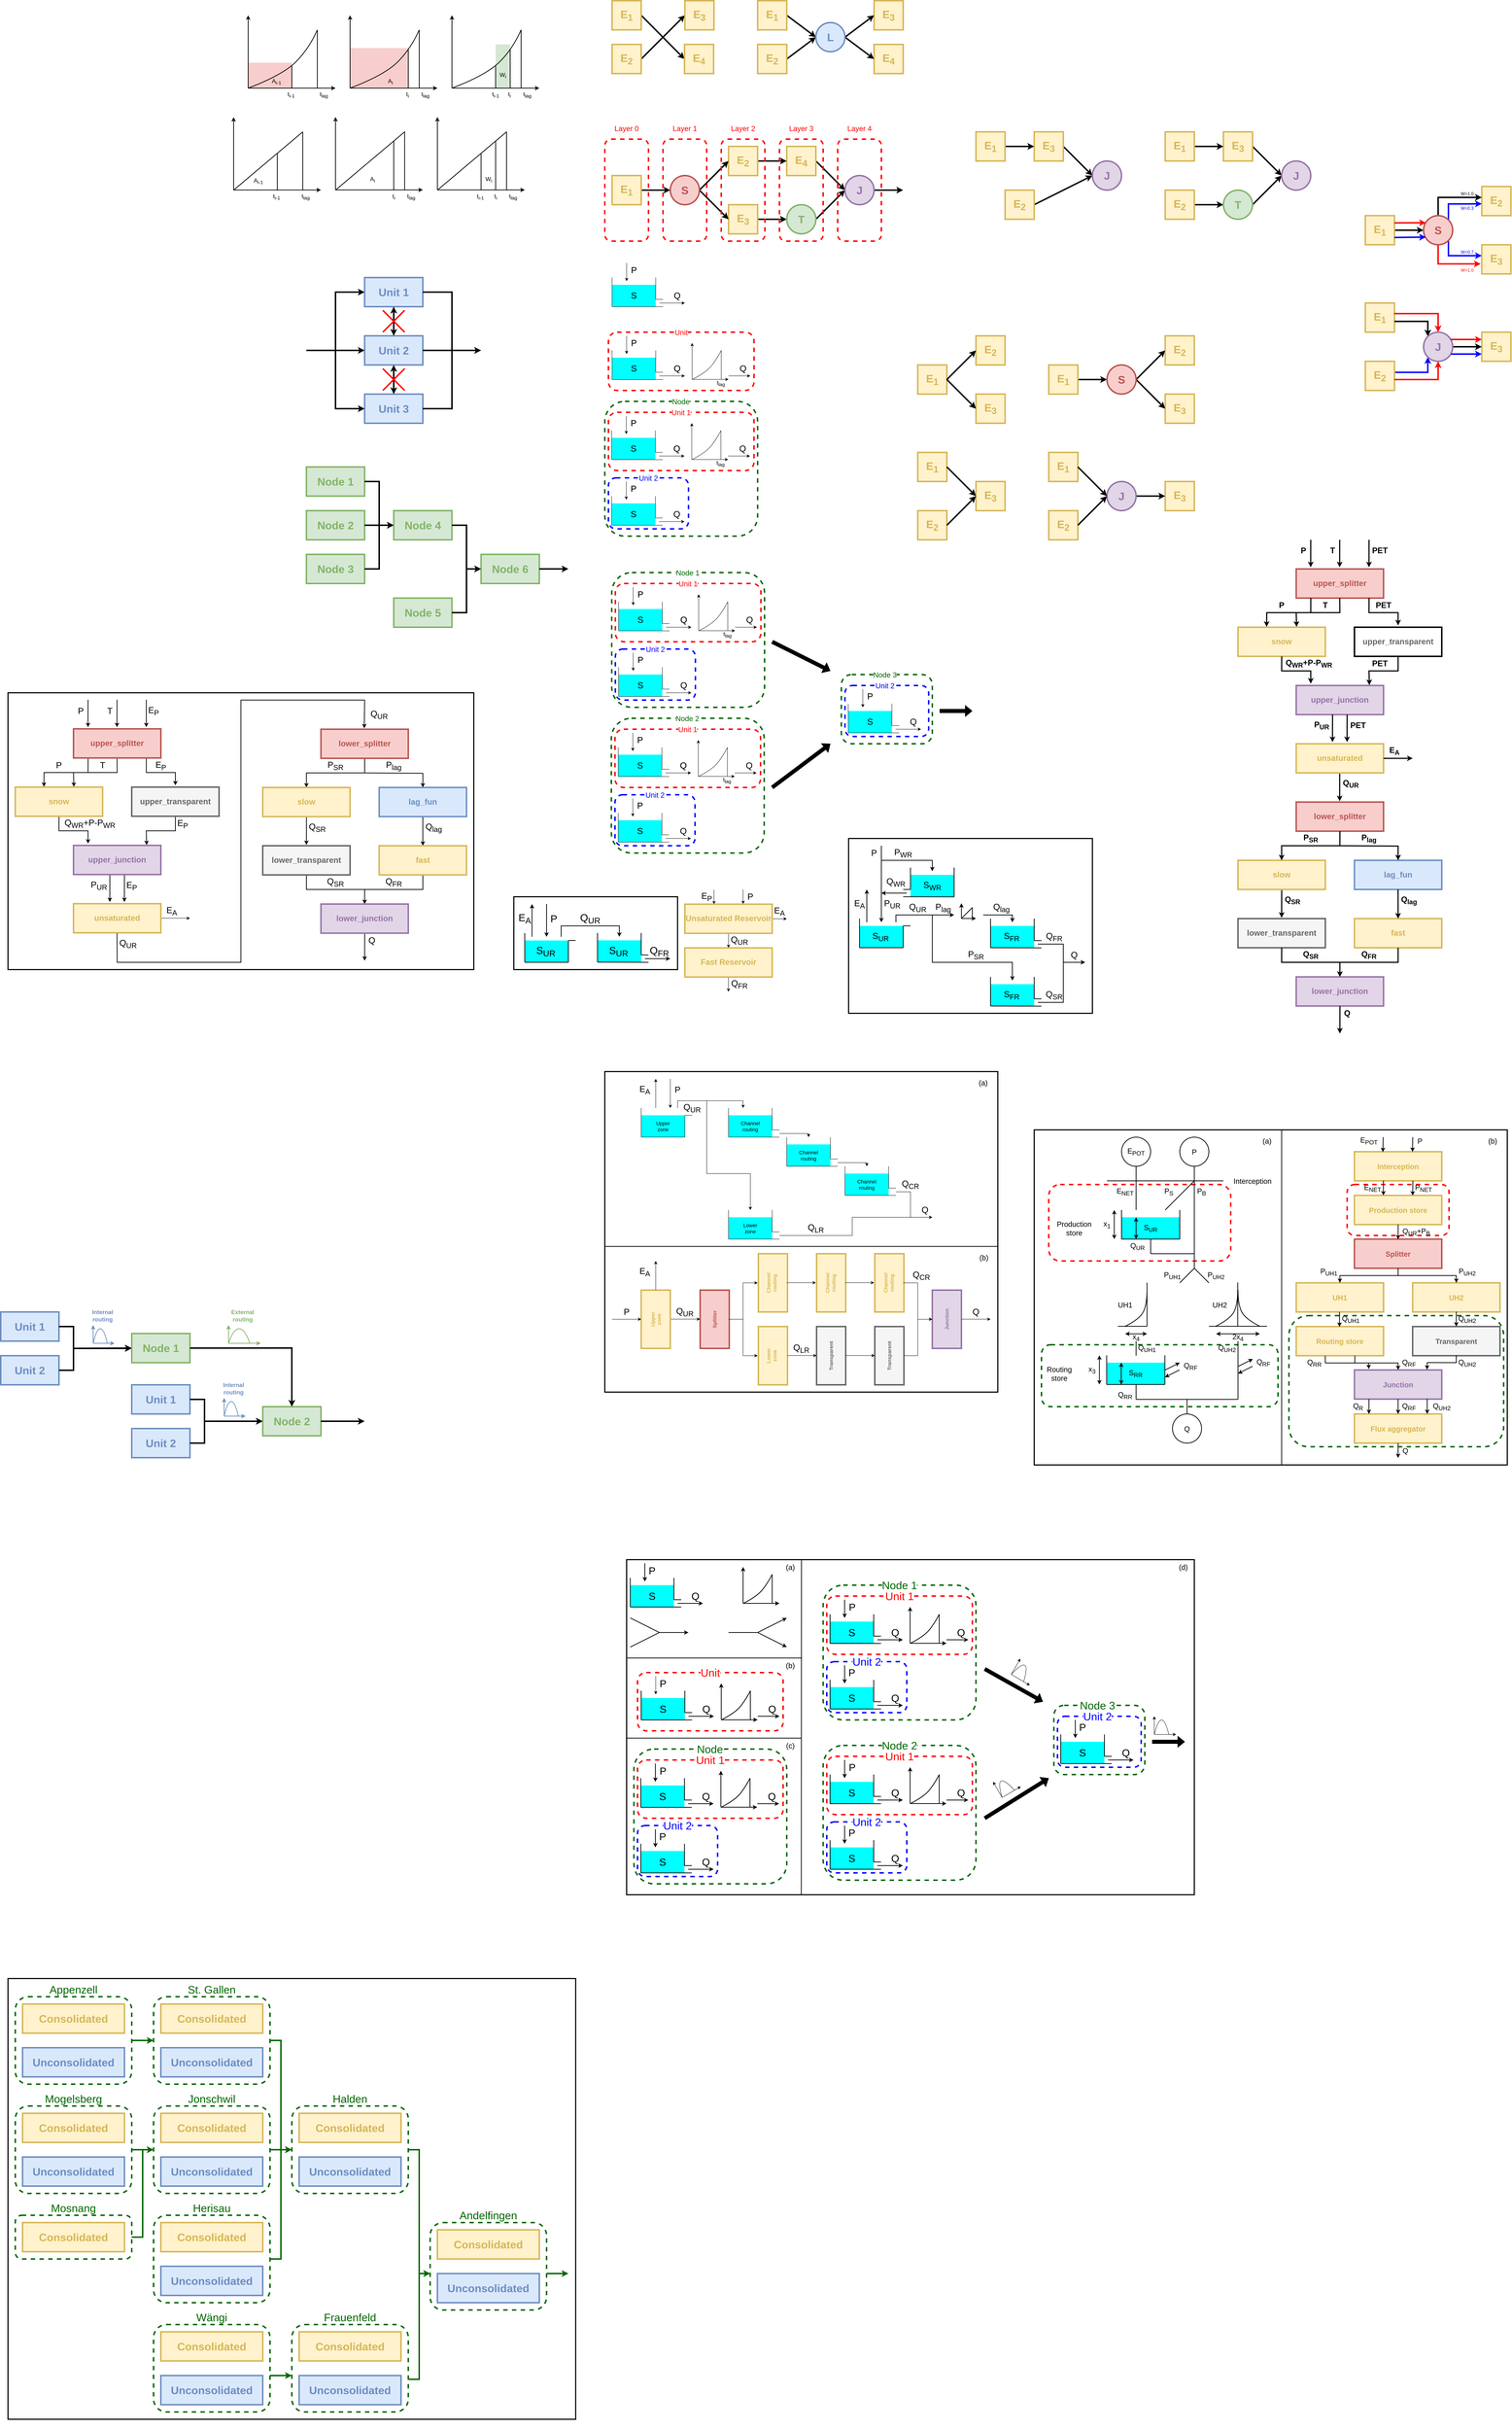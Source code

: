 <mxfile>
    <diagram id="bw90qB4YxO_0l0kVpdGl" name="All-together">
        <mxGraphModel dx="3002" dy="904" grid="1" gridSize="10" guides="0" tooltips="1" connect="0" arrows="0" fold="1" page="1" pageScale="1" pageWidth="850" pageHeight="1100" math="0" shadow="0">
            <root>
                <mxCell id="0"/>
                <mxCell id="1" parent="0"/>
                <mxCell id="lENXRaimHXhCAbtefsOi-60" value="" style="rounded=0;whiteSpace=wrap;html=1;fillColor=none;strokeWidth=3;" parent="1" vertex="1">
                    <mxGeometry x="-1620" y="1940" width="1280" height="760" as="geometry"/>
                </mxCell>
                <mxCell id="vlUdRJ_E4SSWOOvx0WJP-279" value="" style="rounded=1;whiteSpace=wrap;html=1;fillColor=none;strokeColor=#0000FF;strokeWidth=4;dashed=1;" parent="1" vertex="1">
                    <mxGeometry x="1264" y="4750" width="230" height="140" as="geometry"/>
                </mxCell>
                <mxCell id="vlUdRJ_E4SSWOOvx0WJP-317" value="" style="rounded=0;whiteSpace=wrap;html=1;fillColor=none;strokeWidth=3;" parent="1" vertex="1">
                    <mxGeometry x="80" y="4320" width="1560" height="920" as="geometry"/>
                </mxCell>
                <mxCell id="lENXRaimHXhCAbtefsOi-2" value="" style="rounded=0;whiteSpace=wrap;html=1;fillColor=none;strokeWidth=3;" parent="1" vertex="1">
                    <mxGeometry x="690" y="2340" width="670" height="480" as="geometry"/>
                </mxCell>
                <mxCell id="lENXRaimHXhCAbtefsOi-1" value="" style="rounded=0;whiteSpace=wrap;html=1;fillColor=none;strokeWidth=3;" parent="1" vertex="1">
                    <mxGeometry x="-230" y="2500" width="450" height="200" as="geometry"/>
                </mxCell>
                <mxCell id="8XEMAlyi-tlEy9xyXmBT-57" value="" style="rounded=0;whiteSpace=wrap;html=1;fillColor=#f8cecc;strokeColor=none;" parent="1" vertex="1">
                    <mxGeometry x="-680" y="170" width="160" height="110" as="geometry"/>
                </mxCell>
                <mxCell id="TzTNM_fWRDE5JEZRvBnm-12" value="&lt;font style=&quot;font-size: 28px&quot;&gt;E&lt;sub&gt;A&lt;/sub&gt;&lt;/font&gt;" style="text;html=1;strokeColor=none;fillColor=none;align=center;verticalAlign=middle;whiteSpace=wrap;rounded=0;fontSize=28;" parent="1" vertex="1">
                    <mxGeometry x="-220" y="2550" width="40" height="20" as="geometry"/>
                </mxCell>
                <mxCell id="TzTNM_fWRDE5JEZRvBnm-13" value="" style="endArrow=classic;html=1;edgeStyle=elbowEdgeStyle;elbow=vertical;rounded=0;strokeWidth=2;" parent="1" edge="1">
                    <mxGeometry width="50" height="50" relative="1" as="geometry">
                        <mxPoint x="-180" y="2610" as="sourcePoint"/>
                        <mxPoint x="-180" y="2520.0" as="targetPoint"/>
                    </mxGeometry>
                </mxCell>
                <mxCell id="TzTNM_fWRDE5JEZRvBnm-14" value="" style="endArrow=classic;html=1;edgeStyle=elbowEdgeStyle;elbow=vertical;rounded=0;strokeWidth=2;" parent="1" edge="1">
                    <mxGeometry width="50" height="50" relative="1" as="geometry">
                        <mxPoint x="-140" y="2520.0" as="sourcePoint"/>
                        <mxPoint x="-140" y="2610" as="targetPoint"/>
                    </mxGeometry>
                </mxCell>
                <mxCell id="TzTNM_fWRDE5JEZRvBnm-15" value="&lt;font style=&quot;font-size: 28px;&quot;&gt;P&lt;/font&gt;" style="text;html=1;strokeColor=none;fillColor=none;align=center;verticalAlign=middle;whiteSpace=wrap;rounded=0;fontSize=28;" parent="1" vertex="1">
                    <mxGeometry x="-140" y="2550" width="40" height="20" as="geometry"/>
                </mxCell>
                <mxCell id="TzTNM_fWRDE5JEZRvBnm-16" value="" style="endArrow=classic;html=1;edgeStyle=elbowEdgeStyle;elbow=vertical;rounded=0;strokeWidth=2;" parent="1" edge="1">
                    <mxGeometry width="50" height="50" relative="1" as="geometry">
                        <mxPoint x="-100" y="2610" as="sourcePoint"/>
                        <mxPoint x="60" y="2610" as="targetPoint"/>
                        <Array as="points">
                            <mxPoint x="60" y="2580"/>
                        </Array>
                    </mxGeometry>
                </mxCell>
                <mxCell id="hoApIoV4anJtkDovAeJu-14" value="" style="rounded=1;whiteSpace=wrap;html=1;strokeWidth=4;fillColor=none;dashed=1;strokeColor=#006600;" parent="1" vertex="1">
                    <mxGeometry x="1900" y="3650" width="590" height="360" as="geometry"/>
                </mxCell>
                <mxCell id="hoApIoV4anJtkDovAeJu-12" value="" style="rounded=1;whiteSpace=wrap;html=1;strokeWidth=4;fillColor=none;dashed=1;strokeColor=#006600;" parent="1" vertex="1">
                    <mxGeometry x="1220" y="3730" width="650" height="170" as="geometry"/>
                </mxCell>
                <mxCell id="vlUdRJ_E4SSWOOvx0WJP-327" value="" style="rounded=0;whiteSpace=wrap;html=1;fillColor=none;strokeWidth=3;" parent="1" vertex="1">
                    <mxGeometry x="20" y="2980" width="1080" height="880" as="geometry"/>
                </mxCell>
                <mxCell id="vlUdRJ_E4SSWOOvx0WJP-83" value="" style="rounded=1;whiteSpace=wrap;html=1;fillColor=none;strokeColor=#FF0000;strokeWidth=4;dashed=1;" parent="1" vertex="1">
                    <mxGeometry x="110" y="4630" width="400" height="160" as="geometry"/>
                </mxCell>
                <mxCell id="vlUdRJ_E4SSWOOvx0WJP-332" value="" style="rounded=0;whiteSpace=wrap;html=1;fillColor=none;strokeWidth=3;" parent="1" vertex="1">
                    <mxGeometry x="1200" y="3140" width="1300" height="920" as="geometry"/>
                </mxCell>
                <mxCell id="hoApIoV4anJtkDovAeJu-13" value="" style="rounded=1;whiteSpace=wrap;html=1;strokeWidth=4;fillColor=none;dashed=1;strokeColor=#ff0000;" parent="1" vertex="1">
                    <mxGeometry x="2060" y="3290" width="280" height="140" as="geometry"/>
                </mxCell>
                <mxCell id="hoApIoV4anJtkDovAeJu-9" value="" style="rounded=1;whiteSpace=wrap;html=1;strokeWidth=4;fillColor=none;dashed=1;strokeColor=#ff0000;" parent="1" vertex="1">
                    <mxGeometry x="1240" y="3290" width="500" height="210" as="geometry"/>
                </mxCell>
                <mxCell id="_l5UMAc22VcyloMKaaBL-63" value="" style="rounded=0;whiteSpace=wrap;html=1;strokeColor=none;strokeWidth=2;fillColor=#00FFFF;" parent="1" vertex="1">
                    <mxGeometry x="1440" y="3380" width="160" height="60" as="geometry"/>
                </mxCell>
                <mxCell id="GG32mhWtcMXVwpr1nbYI-6" style="rounded=0;orthogonalLoop=1;jettySize=auto;html=1;entryX=0;entryY=0.5;entryDx=0;entryDy=0;exitX=1;exitY=0.5;exitDx=0;exitDy=0;strokeWidth=4;" parent="1" source="GG32mhWtcMXVwpr1nbYI-1" target="GG32mhWtcMXVwpr1nbYI-4" edge="1">
                    <mxGeometry relative="1" as="geometry"/>
                </mxCell>
                <mxCell id="GG32mhWtcMXVwpr1nbYI-1" value="&lt;font color=&quot;#D6B656&quot;&gt;&lt;b&gt;&lt;font style=&quot;font-size: 30px&quot;&gt;E&lt;sub&gt;1&lt;/sub&gt;&lt;/font&gt;&lt;/b&gt;&lt;/font&gt;" style="whiteSpace=wrap;html=1;aspect=fixed;fillColor=#fff2cc;strokeColor=#D6B656;strokeWidth=4;" parent="1" vertex="1">
                    <mxGeometry x="40" y="40" width="80" height="80" as="geometry"/>
                </mxCell>
                <mxCell id="GG32mhWtcMXVwpr1nbYI-7" style="edgeStyle=none;rounded=0;orthogonalLoop=1;jettySize=auto;html=1;exitX=1;exitY=0.5;exitDx=0;exitDy=0;entryX=0;entryY=0.5;entryDx=0;entryDy=0;strokeWidth=4;" parent="1" source="GG32mhWtcMXVwpr1nbYI-2" target="GG32mhWtcMXVwpr1nbYI-3" edge="1">
                    <mxGeometry relative="1" as="geometry"/>
                </mxCell>
                <mxCell id="GG32mhWtcMXVwpr1nbYI-2" value="&lt;font color=&quot;#D6B656&quot;&gt;&lt;b&gt;&lt;font style=&quot;font-size: 30px&quot;&gt;E&lt;sub&gt;2&lt;/sub&gt;&lt;/font&gt;&lt;/b&gt;&lt;/font&gt;" style="whiteSpace=wrap;html=1;aspect=fixed;fillColor=#fff2cc;strokeColor=#D6B656;strokeWidth=4;" parent="1" vertex="1">
                    <mxGeometry x="40" y="160" width="80" height="80" as="geometry"/>
                </mxCell>
                <mxCell id="GG32mhWtcMXVwpr1nbYI-3" value="&lt;font color=&quot;#D6B656&quot;&gt;&lt;b&gt;&lt;font style=&quot;font-size: 30px&quot;&gt;E&lt;sub&gt;3&lt;/sub&gt;&lt;/font&gt;&lt;/b&gt;&lt;/font&gt;" style="whiteSpace=wrap;html=1;aspect=fixed;fillColor=#fff2cc;strokeColor=#D6B656;strokeWidth=4;" parent="1" vertex="1">
                    <mxGeometry x="240" y="40" width="80" height="80" as="geometry"/>
                </mxCell>
                <mxCell id="GG32mhWtcMXVwpr1nbYI-4" value="&lt;font color=&quot;#D6B656&quot;&gt;&lt;b&gt;&lt;font style=&quot;font-size: 30px&quot;&gt;E&lt;sub&gt;4&lt;/sub&gt;&lt;/font&gt;&lt;/b&gt;&lt;/font&gt;" style="whiteSpace=wrap;html=1;aspect=fixed;fillColor=#fff2cc;strokeColor=#D6B656;strokeWidth=4;" parent="1" vertex="1">
                    <mxGeometry x="239" y="160" width="80" height="80" as="geometry"/>
                </mxCell>
                <mxCell id="GG32mhWtcMXVwpr1nbYI-16" style="edgeStyle=none;rounded=0;orthogonalLoop=1;jettySize=auto;html=1;exitX=1;exitY=0.5;exitDx=0;exitDy=0;entryX=0;entryY=0.5;entryDx=0;entryDy=0;strokeWidth=4;" parent="1" source="GG32mhWtcMXVwpr1nbYI-9" target="GG32mhWtcMXVwpr1nbYI-14" edge="1">
                    <mxGeometry relative="1" as="geometry"/>
                </mxCell>
                <mxCell id="GG32mhWtcMXVwpr1nbYI-9" value="&lt;font color=&quot;#D6B656&quot;&gt;&lt;b&gt;&lt;font style=&quot;font-size: 30px&quot;&gt;E&lt;sub&gt;1&lt;/sub&gt;&lt;/font&gt;&lt;/b&gt;&lt;/font&gt;" style="whiteSpace=wrap;html=1;aspect=fixed;fillColor=#fff2cc;strokeColor=#D6B656;strokeWidth=4;" parent="1" vertex="1">
                    <mxGeometry x="440" y="40" width="80" height="80" as="geometry"/>
                </mxCell>
                <mxCell id="GG32mhWtcMXVwpr1nbYI-15" style="edgeStyle=none;rounded=0;orthogonalLoop=1;jettySize=auto;html=1;exitX=1;exitY=0.5;exitDx=0;exitDy=0;entryX=0;entryY=0.5;entryDx=0;entryDy=0;strokeWidth=4;" parent="1" source="GG32mhWtcMXVwpr1nbYI-11" target="GG32mhWtcMXVwpr1nbYI-14" edge="1">
                    <mxGeometry relative="1" as="geometry"/>
                </mxCell>
                <mxCell id="GG32mhWtcMXVwpr1nbYI-11" value="&lt;font color=&quot;#D6B656&quot;&gt;&lt;b&gt;&lt;font style=&quot;font-size: 30px&quot;&gt;E&lt;sub&gt;2&lt;/sub&gt;&lt;/font&gt;&lt;/b&gt;&lt;/font&gt;" style="whiteSpace=wrap;html=1;aspect=fixed;fillColor=#fff2cc;strokeColor=#D6B656;strokeWidth=4;" parent="1" vertex="1">
                    <mxGeometry x="440" y="160" width="80" height="80" as="geometry"/>
                </mxCell>
                <mxCell id="GG32mhWtcMXVwpr1nbYI-12" value="&lt;font color=&quot;#D6B656&quot;&gt;&lt;b&gt;&lt;font style=&quot;font-size: 30px&quot;&gt;E&lt;sub&gt;3&lt;/sub&gt;&lt;/font&gt;&lt;/b&gt;&lt;/font&gt;" style="whiteSpace=wrap;html=1;aspect=fixed;fillColor=#fff2cc;strokeColor=#D6B656;strokeWidth=4;" parent="1" vertex="1">
                    <mxGeometry x="760" y="40" width="80" height="80" as="geometry"/>
                </mxCell>
                <mxCell id="GG32mhWtcMXVwpr1nbYI-13" value="&lt;font color=&quot;#D6B656&quot;&gt;&lt;b&gt;&lt;font style=&quot;font-size: 30px&quot;&gt;E&lt;sub&gt;4&lt;/sub&gt;&lt;/font&gt;&lt;/b&gt;&lt;/font&gt;" style="whiteSpace=wrap;html=1;aspect=fixed;fillColor=#fff2cc;strokeColor=#D6B656;strokeWidth=4;" parent="1" vertex="1">
                    <mxGeometry x="760" y="160" width="80" height="80" as="geometry"/>
                </mxCell>
                <mxCell id="GG32mhWtcMXVwpr1nbYI-17" style="edgeStyle=none;rounded=0;orthogonalLoop=1;jettySize=auto;html=1;exitX=1;exitY=0.5;exitDx=0;exitDy=0;entryX=0;entryY=0.5;entryDx=0;entryDy=0;strokeWidth=4;" parent="1" source="GG32mhWtcMXVwpr1nbYI-14" target="GG32mhWtcMXVwpr1nbYI-12" edge="1">
                    <mxGeometry relative="1" as="geometry"/>
                </mxCell>
                <mxCell id="GG32mhWtcMXVwpr1nbYI-18" style="edgeStyle=none;rounded=0;orthogonalLoop=1;jettySize=auto;html=1;exitX=1;exitY=0.5;exitDx=0;exitDy=0;entryX=0;entryY=0.5;entryDx=0;entryDy=0;strokeWidth=4;" parent="1" source="GG32mhWtcMXVwpr1nbYI-14" target="GG32mhWtcMXVwpr1nbYI-13" edge="1">
                    <mxGeometry relative="1" as="geometry"/>
                </mxCell>
                <mxCell id="GG32mhWtcMXVwpr1nbYI-14" value="&lt;font color=&quot;#6C8EBF&quot;&gt;&lt;b&gt;&lt;font style=&quot;font-size: 30px&quot;&gt;L&lt;/font&gt;&lt;/b&gt;&lt;/font&gt;" style="ellipse;whiteSpace=wrap;html=1;aspect=fixed;strokeColor=#6c8ebf;strokeWidth=4;fillColor=#dae8fc;" parent="1" vertex="1">
                    <mxGeometry x="600" y="100" width="80" height="80" as="geometry"/>
                </mxCell>
                <mxCell id="GG32mhWtcMXVwpr1nbYI-32" style="edgeStyle=none;rounded=0;orthogonalLoop=1;jettySize=auto;html=1;exitX=1;exitY=0.5;exitDx=0;exitDy=0;entryX=0;entryY=0.5;entryDx=0;entryDy=0;strokeWidth=4;" parent="1" source="GG32mhWtcMXVwpr1nbYI-20" target="GG32mhWtcMXVwpr1nbYI-30" edge="1">
                    <mxGeometry relative="1" as="geometry"/>
                </mxCell>
                <mxCell id="GG32mhWtcMXVwpr1nbYI-20" value="&lt;font color=&quot;#D6B656&quot;&gt;&lt;b&gt;&lt;font style=&quot;font-size: 30px&quot;&gt;E&lt;sub&gt;1&lt;/sub&gt;&lt;/font&gt;&lt;/b&gt;&lt;/font&gt;" style="whiteSpace=wrap;html=1;aspect=fixed;fillColor=#fff2cc;strokeColor=#D6B656;strokeWidth=4;" parent="1" vertex="1">
                    <mxGeometry x="40" y="520" width="80" height="80" as="geometry"/>
                </mxCell>
                <mxCell id="GG32mhWtcMXVwpr1nbYI-38" style="edgeStyle=none;rounded=0;orthogonalLoop=1;jettySize=auto;html=1;exitX=1;exitY=0.5;exitDx=0;exitDy=0;entryX=0;entryY=0.5;entryDx=0;entryDy=0;strokeWidth=4;" parent="1" source="GG32mhWtcMXVwpr1nbYI-23" target="GG32mhWtcMXVwpr1nbYI-29" edge="1">
                    <mxGeometry relative="1" as="geometry"/>
                </mxCell>
                <mxCell id="GG32mhWtcMXVwpr1nbYI-23" value="&lt;font color=&quot;#D6B656&quot;&gt;&lt;b&gt;&lt;font style=&quot;font-size: 30px&quot;&gt;E&lt;sub&gt;4&lt;/sub&gt;&lt;/font&gt;&lt;/b&gt;&lt;/font&gt;" style="whiteSpace=wrap;html=1;aspect=fixed;fillColor=#fff2cc;strokeColor=#D6B656;strokeWidth=4;" parent="1" vertex="1">
                    <mxGeometry x="520" y="440" width="80" height="80" as="geometry"/>
                </mxCell>
                <mxCell id="GG32mhWtcMXVwpr1nbYI-35" style="edgeStyle=none;rounded=0;orthogonalLoop=1;jettySize=auto;html=1;exitX=1;exitY=0.5;exitDx=0;exitDy=0;entryX=0;entryY=0.5;entryDx=0;entryDy=0;strokeWidth=4;" parent="1" source="GG32mhWtcMXVwpr1nbYI-24" target="GG32mhWtcMXVwpr1nbYI-23" edge="1">
                    <mxGeometry relative="1" as="geometry"/>
                </mxCell>
                <mxCell id="GG32mhWtcMXVwpr1nbYI-24" value="&lt;font color=&quot;#D6B656&quot;&gt;&lt;b&gt;&lt;font style=&quot;font-size: 30px&quot;&gt;E&lt;sub&gt;2&lt;/sub&gt;&lt;/font&gt;&lt;/b&gt;&lt;/font&gt;" style="whiteSpace=wrap;html=1;aspect=fixed;fillColor=#fff2cc;strokeColor=#D6B656;strokeWidth=4;" parent="1" vertex="1">
                    <mxGeometry x="360" y="440" width="80" height="80" as="geometry"/>
                </mxCell>
                <mxCell id="GG32mhWtcMXVwpr1nbYI-36" style="edgeStyle=none;rounded=0;orthogonalLoop=1;jettySize=auto;html=1;exitX=1;exitY=0.5;exitDx=0;exitDy=0;entryX=0;entryY=0.5;entryDx=0;entryDy=0;strokeWidth=4;" parent="1" source="GG32mhWtcMXVwpr1nbYI-25" target="GG32mhWtcMXVwpr1nbYI-28" edge="1">
                    <mxGeometry relative="1" as="geometry"/>
                </mxCell>
                <mxCell id="GG32mhWtcMXVwpr1nbYI-25" value="&lt;font color=&quot;#D6B656&quot;&gt;&lt;b&gt;&lt;font style=&quot;font-size: 30px&quot;&gt;E&lt;sub&gt;3&lt;/sub&gt;&lt;/font&gt;&lt;/b&gt;&lt;/font&gt;" style="whiteSpace=wrap;html=1;aspect=fixed;fillColor=#fff2cc;strokeColor=#D6B656;strokeWidth=4;" parent="1" vertex="1">
                    <mxGeometry x="360" y="600" width="80" height="80" as="geometry"/>
                </mxCell>
                <mxCell id="GG32mhWtcMXVwpr1nbYI-37" style="edgeStyle=none;rounded=0;orthogonalLoop=1;jettySize=auto;html=1;exitX=1;exitY=0.5;exitDx=0;exitDy=0;strokeWidth=4;entryX=0;entryY=0.5;entryDx=0;entryDy=0;" parent="1" source="GG32mhWtcMXVwpr1nbYI-28" target="GG32mhWtcMXVwpr1nbYI-29" edge="1">
                    <mxGeometry relative="1" as="geometry">
                        <mxPoint x="690" y="660" as="targetPoint"/>
                    </mxGeometry>
                </mxCell>
                <mxCell id="GG32mhWtcMXVwpr1nbYI-28" value="&lt;font color=&quot;#82B366&quot;&gt;&lt;b&gt;&lt;font style=&quot;font-size: 30px&quot;&gt;T&lt;/font&gt;&lt;/b&gt;&lt;/font&gt;" style="ellipse;whiteSpace=wrap;html=1;aspect=fixed;strokeColor=#82b366;strokeWidth=4;fillColor=#d5e8d4;" parent="1" vertex="1">
                    <mxGeometry x="520" y="600" width="80" height="80" as="geometry"/>
                </mxCell>
                <mxCell id="GG32mhWtcMXVwpr1nbYI-40" value="" style="edgeStyle=none;rounded=0;orthogonalLoop=1;jettySize=auto;html=1;strokeWidth=4;" parent="1" source="GG32mhWtcMXVwpr1nbYI-29" edge="1">
                    <mxGeometry relative="1" as="geometry">
                        <mxPoint x="840" y="560" as="targetPoint"/>
                    </mxGeometry>
                </mxCell>
                <mxCell id="GG32mhWtcMXVwpr1nbYI-29" value="&lt;font color=&quot;#9673A6&quot;&gt;&lt;b&gt;&lt;font style=&quot;font-size: 30px&quot;&gt;J&lt;/font&gt;&lt;/b&gt;&lt;/font&gt;" style="ellipse;whiteSpace=wrap;html=1;aspect=fixed;strokeColor=#9673A6;strokeWidth=4;fillColor=#e1d5e7;" parent="1" vertex="1">
                    <mxGeometry x="680" y="520" width="80" height="80" as="geometry"/>
                </mxCell>
                <mxCell id="GG32mhWtcMXVwpr1nbYI-33" style="edgeStyle=none;rounded=0;orthogonalLoop=1;jettySize=auto;html=1;exitX=1;exitY=0.5;exitDx=0;exitDy=0;entryX=0;entryY=0.5;entryDx=0;entryDy=0;strokeWidth=4;" parent="1" source="GG32mhWtcMXVwpr1nbYI-30" target="GG32mhWtcMXVwpr1nbYI-24" edge="1">
                    <mxGeometry relative="1" as="geometry"/>
                </mxCell>
                <mxCell id="GG32mhWtcMXVwpr1nbYI-34" style="edgeStyle=none;rounded=0;orthogonalLoop=1;jettySize=auto;html=1;exitX=1;exitY=0.5;exitDx=0;exitDy=0;entryX=0;entryY=0.5;entryDx=0;entryDy=0;strokeWidth=4;" parent="1" source="GG32mhWtcMXVwpr1nbYI-30" target="GG32mhWtcMXVwpr1nbYI-25" edge="1">
                    <mxGeometry relative="1" as="geometry"/>
                </mxCell>
                <mxCell id="GG32mhWtcMXVwpr1nbYI-30" value="&lt;font color=&quot;#B85450&quot;&gt;&lt;b&gt;&lt;font style=&quot;font-size: 30px&quot;&gt;S&lt;/font&gt;&lt;/b&gt;&lt;/font&gt;" style="ellipse;whiteSpace=wrap;html=1;aspect=fixed;strokeColor=#b85450;strokeWidth=4;fillColor=#f8cecc;" parent="1" vertex="1">
                    <mxGeometry x="200" y="520" width="80" height="80" as="geometry"/>
                </mxCell>
                <mxCell id="GG32mhWtcMXVwpr1nbYI-43" value="" style="group" parent="1" vertex="1" connectable="0">
                    <mxGeometry x="20" y="380" width="120" height="320" as="geometry"/>
                </mxCell>
                <mxCell id="GG32mhWtcMXVwpr1nbYI-41" value="" style="rounded=1;whiteSpace=wrap;html=1;strokeColor=#FF0000;strokeWidth=4;fillColor=none;fontColor=#ffffff;dashed=1;" parent="GG32mhWtcMXVwpr1nbYI-43" vertex="1">
                    <mxGeometry y="40" width="120" height="280" as="geometry"/>
                </mxCell>
                <mxCell id="GG32mhWtcMXVwpr1nbYI-42" value="&lt;font style=&quot;font-size: 20px&quot; color=&quot;#FF0000&quot;&gt;Layer 0&lt;/font&gt;" style="text;html=1;strokeColor=none;fillColor=none;align=center;verticalAlign=middle;whiteSpace=wrap;rounded=0;dashed=1;" parent="GG32mhWtcMXVwpr1nbYI-43" vertex="1">
                    <mxGeometry x="10" width="100" height="20" as="geometry"/>
                </mxCell>
                <mxCell id="GG32mhWtcMXVwpr1nbYI-45" value="" style="group" parent="1" vertex="1" connectable="0">
                    <mxGeometry x="180" y="380" width="120" height="320" as="geometry"/>
                </mxCell>
                <mxCell id="GG32mhWtcMXVwpr1nbYI-46" value="" style="rounded=1;whiteSpace=wrap;html=1;strokeColor=#FF0000;strokeWidth=4;fillColor=none;fontColor=#ffffff;dashed=1;" parent="GG32mhWtcMXVwpr1nbYI-45" vertex="1">
                    <mxGeometry y="40" width="120" height="280" as="geometry"/>
                </mxCell>
                <mxCell id="GG32mhWtcMXVwpr1nbYI-47" value="&lt;div&gt;&lt;font style=&quot;font-size: 20px&quot; color=&quot;#FF0000&quot;&gt;Layer 1&lt;/font&gt;&lt;/div&gt;" style="text;html=1;strokeColor=none;fillColor=none;align=center;verticalAlign=middle;whiteSpace=wrap;rounded=0;dashed=1;" parent="GG32mhWtcMXVwpr1nbYI-45" vertex="1">
                    <mxGeometry x="10" width="100" height="20" as="geometry"/>
                </mxCell>
                <mxCell id="GG32mhWtcMXVwpr1nbYI-48" value="" style="group" parent="1" vertex="1" connectable="0">
                    <mxGeometry x="660" y="380" width="120" height="320" as="geometry"/>
                </mxCell>
                <mxCell id="GG32mhWtcMXVwpr1nbYI-49" value="" style="rounded=1;whiteSpace=wrap;html=1;strokeColor=#FF0000;strokeWidth=4;fillColor=none;fontColor=#ffffff;dashed=1;" parent="GG32mhWtcMXVwpr1nbYI-48" vertex="1">
                    <mxGeometry y="40" width="120" height="280" as="geometry"/>
                </mxCell>
                <mxCell id="GG32mhWtcMXVwpr1nbYI-50" value="&lt;font style=&quot;font-size: 20px&quot; color=&quot;#FF0000&quot;&gt;Layer 4&lt;/font&gt;" style="text;html=1;strokeColor=none;fillColor=none;align=center;verticalAlign=middle;whiteSpace=wrap;rounded=0;dashed=1;" parent="GG32mhWtcMXVwpr1nbYI-48" vertex="1">
                    <mxGeometry x="10" width="100" height="20" as="geometry"/>
                </mxCell>
                <mxCell id="GG32mhWtcMXVwpr1nbYI-51" value="" style="group" parent="1" vertex="1" connectable="0">
                    <mxGeometry x="500" y="380" width="120" height="320" as="geometry"/>
                </mxCell>
                <mxCell id="GG32mhWtcMXVwpr1nbYI-52" value="" style="rounded=1;whiteSpace=wrap;html=1;strokeColor=#FF0000;strokeWidth=4;fillColor=none;fontColor=#ffffff;dashed=1;" parent="GG32mhWtcMXVwpr1nbYI-51" vertex="1">
                    <mxGeometry y="40" width="120" height="280" as="geometry"/>
                </mxCell>
                <mxCell id="GG32mhWtcMXVwpr1nbYI-53" value="&lt;font style=&quot;font-size: 20px&quot; color=&quot;#FF0000&quot;&gt;Layer 3&lt;/font&gt;" style="text;html=1;strokeColor=none;fillColor=none;align=center;verticalAlign=middle;whiteSpace=wrap;rounded=0;dashed=1;" parent="GG32mhWtcMXVwpr1nbYI-51" vertex="1">
                    <mxGeometry x="10" width="100" height="20" as="geometry"/>
                </mxCell>
                <mxCell id="GG32mhWtcMXVwpr1nbYI-54" value="" style="group" parent="1" vertex="1" connectable="0">
                    <mxGeometry x="340" y="380" width="120" height="320" as="geometry"/>
                </mxCell>
                <mxCell id="GG32mhWtcMXVwpr1nbYI-55" value="" style="rounded=1;whiteSpace=wrap;html=1;strokeColor=#FF0000;strokeWidth=4;fillColor=none;fontColor=#ffffff;dashed=1;" parent="GG32mhWtcMXVwpr1nbYI-54" vertex="1">
                    <mxGeometry y="40" width="120" height="280" as="geometry"/>
                </mxCell>
                <mxCell id="GG32mhWtcMXVwpr1nbYI-56" value="&lt;font style=&quot;font-size: 20px&quot; color=&quot;#FF0000&quot;&gt;Layer 2&lt;/font&gt;" style="text;html=1;strokeColor=none;fillColor=none;align=center;verticalAlign=middle;whiteSpace=wrap;rounded=0;dashed=1;" parent="GG32mhWtcMXVwpr1nbYI-54" vertex="1">
                    <mxGeometry x="10" width="100" height="20" as="geometry"/>
                </mxCell>
                <mxCell id="dkzCw1b8lA96uTqSkLzl-17" value="" style="group" parent="1" vertex="1" connectable="0">
                    <mxGeometry x="40" y="760" width="200" height="120" as="geometry"/>
                </mxCell>
                <mxCell id="dkzCw1b8lA96uTqSkLzl-4" value="" style="group" parent="dkzCw1b8lA96uTqSkLzl-17" vertex="1" connectable="0">
                    <mxGeometry width="200" height="120" as="geometry"/>
                </mxCell>
                <mxCell id="dkzCw1b8lA96uTqSkLzl-5" value="" style="group" parent="dkzCw1b8lA96uTqSkLzl-4" vertex="1" connectable="0">
                    <mxGeometry y="40" width="140" height="80" as="geometry"/>
                </mxCell>
                <mxCell id="dkzCw1b8lA96uTqSkLzl-6" value="" style="rounded=0;whiteSpace=wrap;html=1;fillColor=#00FFFF;strokeColor=none;" parent="dkzCw1b8lA96uTqSkLzl-5" vertex="1">
                    <mxGeometry y="20" width="120" height="60" as="geometry"/>
                </mxCell>
                <mxCell id="dkzCw1b8lA96uTqSkLzl-7" value="" style="endArrow=none;html=1;" parent="dkzCw1b8lA96uTqSkLzl-5" edge="1">
                    <mxGeometry width="50" height="50" relative="1" as="geometry">
                        <mxPoint y="80" as="sourcePoint"/>
                        <mxPoint as="targetPoint"/>
                    </mxGeometry>
                </mxCell>
                <mxCell id="dkzCw1b8lA96uTqSkLzl-8" value="" style="endArrow=none;html=1;" parent="dkzCw1b8lA96uTqSkLzl-5" edge="1">
                    <mxGeometry width="50" height="50" relative="1" as="geometry">
                        <mxPoint y="80" as="sourcePoint"/>
                        <mxPoint x="140" y="80" as="targetPoint"/>
                    </mxGeometry>
                </mxCell>
                <mxCell id="dkzCw1b8lA96uTqSkLzl-9" value="" style="endArrow=none;html=1;" parent="dkzCw1b8lA96uTqSkLzl-5" edge="1">
                    <mxGeometry width="50" height="50" relative="1" as="geometry">
                        <mxPoint x="120" y="60" as="sourcePoint"/>
                        <mxPoint x="140" y="60" as="targetPoint"/>
                    </mxGeometry>
                </mxCell>
                <mxCell id="dkzCw1b8lA96uTqSkLzl-10" value="" style="endArrow=none;html=1;" parent="dkzCw1b8lA96uTqSkLzl-5" edge="1">
                    <mxGeometry width="50" height="50" relative="1" as="geometry">
                        <mxPoint x="120" y="60" as="sourcePoint"/>
                        <mxPoint x="120" as="targetPoint"/>
                    </mxGeometry>
                </mxCell>
                <mxCell id="dkzCw1b8lA96uTqSkLzl-11" value="&lt;font style=&quot;font-size: 24px&quot;&gt;S&lt;/font&gt;" style="text;html=1;strokeColor=none;fillColor=none;align=center;verticalAlign=middle;whiteSpace=wrap;rounded=0;" parent="dkzCw1b8lA96uTqSkLzl-5" vertex="1">
                    <mxGeometry x="40" y="40" width="40" height="20" as="geometry"/>
                </mxCell>
                <mxCell id="dkzCw1b8lA96uTqSkLzl-12" value="" style="endArrow=classic;html=1;" parent="dkzCw1b8lA96uTqSkLzl-4" edge="1">
                    <mxGeometry width="50" height="50" relative="1" as="geometry">
                        <mxPoint x="40" as="sourcePoint"/>
                        <mxPoint x="40" y="50" as="targetPoint"/>
                    </mxGeometry>
                </mxCell>
                <mxCell id="dkzCw1b8lA96uTqSkLzl-13" value="&lt;font style=&quot;font-size: 24px&quot;&gt;P&lt;/font&gt;" style="text;html=1;strokeColor=none;fillColor=none;align=center;verticalAlign=middle;whiteSpace=wrap;rounded=0;" parent="dkzCw1b8lA96uTqSkLzl-4" vertex="1">
                    <mxGeometry x="40" y="10" width="40" height="20" as="geometry"/>
                </mxCell>
                <mxCell id="dkzCw1b8lA96uTqSkLzl-14" value="" style="endArrow=classic;html=1;" parent="dkzCw1b8lA96uTqSkLzl-4" edge="1">
                    <mxGeometry width="50" height="50" relative="1" as="geometry">
                        <mxPoint x="130" y="110" as="sourcePoint"/>
                        <mxPoint x="200" y="110" as="targetPoint"/>
                    </mxGeometry>
                </mxCell>
                <mxCell id="dkzCw1b8lA96uTqSkLzl-15" value="&lt;div&gt;&lt;font style=&quot;font-size: 24px&quot;&gt;Q&lt;/font&gt;&lt;/div&gt;" style="text;html=1;strokeColor=none;fillColor=none;align=center;verticalAlign=middle;whiteSpace=wrap;rounded=0;" parent="dkzCw1b8lA96uTqSkLzl-4" vertex="1">
                    <mxGeometry x="159" y="80" width="40" height="20" as="geometry"/>
                </mxCell>
                <mxCell id="dkzCw1b8lA96uTqSkLzl-16" value="&lt;font style=&quot;font-size: 24px&quot;&gt;P&lt;/font&gt;" style="text;html=1;strokeColor=none;fillColor=none;align=center;verticalAlign=middle;whiteSpace=wrap;rounded=0;" parent="dkzCw1b8lA96uTqSkLzl-4" vertex="1">
                    <mxGeometry x="40" y="10" width="40" height="20" as="geometry"/>
                </mxCell>
                <mxCell id="dkzCw1b8lA96uTqSkLzl-29" value="" style="group" parent="1" vertex="1" connectable="0">
                    <mxGeometry x="40" y="960" width="380" height="140" as="geometry"/>
                </mxCell>
                <mxCell id="dkzCw1b8lA96uTqSkLzl-3" value="" style="group" parent="dkzCw1b8lA96uTqSkLzl-29" vertex="1" connectable="0">
                    <mxGeometry width="200" height="120" as="geometry"/>
                </mxCell>
                <mxCell id="Jjiid85tyAolkMCLuyZn-6" value="" style="group" parent="dkzCw1b8lA96uTqSkLzl-3" vertex="1" connectable="0">
                    <mxGeometry y="40" width="140" height="80" as="geometry"/>
                </mxCell>
                <mxCell id="Jjiid85tyAolkMCLuyZn-5" value="" style="rounded=0;whiteSpace=wrap;html=1;fillColor=#00FFFF;strokeColor=none;" parent="Jjiid85tyAolkMCLuyZn-6" vertex="1">
                    <mxGeometry y="20" width="120" height="60" as="geometry"/>
                </mxCell>
                <mxCell id="Jjiid85tyAolkMCLuyZn-1" value="" style="endArrow=none;html=1;" parent="Jjiid85tyAolkMCLuyZn-6" edge="1">
                    <mxGeometry width="50" height="50" relative="1" as="geometry">
                        <mxPoint y="80" as="sourcePoint"/>
                        <mxPoint as="targetPoint"/>
                    </mxGeometry>
                </mxCell>
                <mxCell id="Jjiid85tyAolkMCLuyZn-2" value="" style="endArrow=none;html=1;" parent="Jjiid85tyAolkMCLuyZn-6" edge="1">
                    <mxGeometry width="50" height="50" relative="1" as="geometry">
                        <mxPoint y="80" as="sourcePoint"/>
                        <mxPoint x="140" y="80" as="targetPoint"/>
                    </mxGeometry>
                </mxCell>
                <mxCell id="Jjiid85tyAolkMCLuyZn-3" value="" style="endArrow=none;html=1;" parent="Jjiid85tyAolkMCLuyZn-6" edge="1">
                    <mxGeometry width="50" height="50" relative="1" as="geometry">
                        <mxPoint x="120" y="60" as="sourcePoint"/>
                        <mxPoint x="140" y="60" as="targetPoint"/>
                    </mxGeometry>
                </mxCell>
                <mxCell id="Jjiid85tyAolkMCLuyZn-4" value="" style="endArrow=none;html=1;" parent="Jjiid85tyAolkMCLuyZn-6" edge="1">
                    <mxGeometry width="50" height="50" relative="1" as="geometry">
                        <mxPoint x="120" y="60" as="sourcePoint"/>
                        <mxPoint x="120" as="targetPoint"/>
                    </mxGeometry>
                </mxCell>
                <mxCell id="dkzCw1b8lA96uTqSkLzl-2" value="&lt;font style=&quot;font-size: 24px&quot;&gt;S&lt;/font&gt;" style="text;html=1;strokeColor=none;fillColor=none;align=center;verticalAlign=middle;whiteSpace=wrap;rounded=0;" parent="Jjiid85tyAolkMCLuyZn-6" vertex="1">
                    <mxGeometry x="40" y="40" width="40" height="20" as="geometry"/>
                </mxCell>
                <mxCell id="Jjiid85tyAolkMCLuyZn-7" value="" style="endArrow=classic;html=1;" parent="dkzCw1b8lA96uTqSkLzl-3" edge="1">
                    <mxGeometry width="50" height="50" relative="1" as="geometry">
                        <mxPoint x="40" as="sourcePoint"/>
                        <mxPoint x="40" y="50" as="targetPoint"/>
                    </mxGeometry>
                </mxCell>
                <mxCell id="Jjiid85tyAolkMCLuyZn-8" value="&lt;font style=&quot;font-size: 24px&quot;&gt;P&lt;/font&gt;" style="text;html=1;strokeColor=none;fillColor=none;align=center;verticalAlign=middle;whiteSpace=wrap;rounded=0;" parent="dkzCw1b8lA96uTqSkLzl-3" vertex="1">
                    <mxGeometry x="40" y="10" width="40" height="20" as="geometry"/>
                </mxCell>
                <mxCell id="Jjiid85tyAolkMCLuyZn-9" value="" style="endArrow=classic;html=1;" parent="dkzCw1b8lA96uTqSkLzl-3" edge="1">
                    <mxGeometry width="50" height="50" relative="1" as="geometry">
                        <mxPoint x="130" y="110" as="sourcePoint"/>
                        <mxPoint x="200" y="110" as="targetPoint"/>
                    </mxGeometry>
                </mxCell>
                <mxCell id="Jjiid85tyAolkMCLuyZn-10" value="&lt;div&gt;&lt;font style=&quot;font-size: 24px&quot;&gt;Q&lt;/font&gt;&lt;/div&gt;" style="text;html=1;strokeColor=none;fillColor=none;align=center;verticalAlign=middle;whiteSpace=wrap;rounded=0;" parent="dkzCw1b8lA96uTqSkLzl-3" vertex="1">
                    <mxGeometry x="159" y="80" width="40" height="20" as="geometry"/>
                </mxCell>
                <mxCell id="dkzCw1b8lA96uTqSkLzl-1" value="&lt;font style=&quot;font-size: 24px&quot;&gt;P&lt;/font&gt;" style="text;html=1;strokeColor=none;fillColor=none;align=center;verticalAlign=middle;whiteSpace=wrap;rounded=0;" parent="dkzCw1b8lA96uTqSkLzl-3" vertex="1">
                    <mxGeometry x="40" y="10" width="40" height="20" as="geometry"/>
                </mxCell>
                <mxCell id="dkzCw1b8lA96uTqSkLzl-18" value="" style="endArrow=classic;html=1;" parent="dkzCw1b8lA96uTqSkLzl-29" edge="1">
                    <mxGeometry width="50" height="50" relative="1" as="geometry">
                        <mxPoint x="220" y="119.6" as="sourcePoint"/>
                        <mxPoint x="320" y="119.6" as="targetPoint"/>
                    </mxGeometry>
                </mxCell>
                <mxCell id="dkzCw1b8lA96uTqSkLzl-19" value="" style="endArrow=classic;html=1;" parent="dkzCw1b8lA96uTqSkLzl-29" edge="1">
                    <mxGeometry width="50" height="50" relative="1" as="geometry">
                        <mxPoint x="220" y="119.6" as="sourcePoint"/>
                        <mxPoint x="220" y="19.6" as="targetPoint"/>
                    </mxGeometry>
                </mxCell>
                <mxCell id="dkzCw1b8lA96uTqSkLzl-20" value="" style="endArrow=none;html=1;" parent="dkzCw1b8lA96uTqSkLzl-29" edge="1">
                    <mxGeometry width="50" height="50" relative="1" as="geometry">
                        <mxPoint x="300" y="40" as="sourcePoint"/>
                        <mxPoint x="300" y="120" as="targetPoint"/>
                    </mxGeometry>
                </mxCell>
                <mxCell id="dkzCw1b8lA96uTqSkLzl-24" value="" style="curved=1;endArrow=none;html=1;endFill=0;" parent="dkzCw1b8lA96uTqSkLzl-29" edge="1">
                    <mxGeometry width="50" height="50" relative="1" as="geometry">
                        <mxPoint x="220" y="120" as="sourcePoint"/>
                        <mxPoint x="300" y="40" as="targetPoint"/>
                        <Array as="points">
                            <mxPoint x="260" y="100"/>
                            <mxPoint x="290" y="60"/>
                        </Array>
                    </mxGeometry>
                </mxCell>
                <mxCell id="dkzCw1b8lA96uTqSkLzl-25" value="&lt;div&gt;&lt;font style=&quot;font-size: 24px&quot;&gt;Q&lt;/font&gt;&lt;/div&gt;" style="text;html=1;strokeColor=none;fillColor=none;align=center;verticalAlign=middle;whiteSpace=wrap;rounded=0;" parent="dkzCw1b8lA96uTqSkLzl-29" vertex="1">
                    <mxGeometry x="159" y="80" width="40" height="20" as="geometry"/>
                </mxCell>
                <mxCell id="dkzCw1b8lA96uTqSkLzl-26" value="&lt;font style=&quot;font-size: 16px&quot;&gt;t&lt;sub&gt;lag&lt;/sub&gt;&lt;/font&gt;" style="text;html=1;strokeColor=none;fillColor=none;align=center;verticalAlign=middle;whiteSpace=wrap;rounded=0;" parent="dkzCw1b8lA96uTqSkLzl-29" vertex="1">
                    <mxGeometry x="279" y="120" width="40" height="20" as="geometry"/>
                </mxCell>
                <mxCell id="dkzCw1b8lA96uTqSkLzl-27" value="&lt;div&gt;&lt;font style=&quot;font-size: 24px&quot;&gt;Q&lt;/font&gt;&lt;/div&gt;" style="text;html=1;strokeColor=none;fillColor=none;align=center;verticalAlign=middle;whiteSpace=wrap;rounded=0;" parent="dkzCw1b8lA96uTqSkLzl-29" vertex="1">
                    <mxGeometry x="340" y="80" width="40" height="20" as="geometry"/>
                </mxCell>
                <mxCell id="dkzCw1b8lA96uTqSkLzl-28" value="" style="endArrow=classic;html=1;" parent="dkzCw1b8lA96uTqSkLzl-29" edge="1">
                    <mxGeometry width="50" height="50" relative="1" as="geometry">
                        <mxPoint x="320" y="110" as="sourcePoint"/>
                        <mxPoint x="380" y="110" as="targetPoint"/>
                    </mxGeometry>
                </mxCell>
                <mxCell id="dkzCw1b8lA96uTqSkLzl-78" value="" style="group;container=1;" parent="1" vertex="1" connectable="0">
                    <mxGeometry x="20" y="1130" width="420" height="380" as="geometry"/>
                </mxCell>
                <mxCell id="dkzCw1b8lA96uTqSkLzl-76" value="" style="group" parent="dkzCw1b8lA96uTqSkLzl-78" vertex="1" connectable="0">
                    <mxGeometry width="420" height="380" as="geometry"/>
                </mxCell>
                <mxCell id="dkzCw1b8lA96uTqSkLzl-72" value="" style="rounded=1;whiteSpace=wrap;html=1;fillColor=none;strokeColor=#006600;strokeWidth=4;dashed=1;" parent="dkzCw1b8lA96uTqSkLzl-76" vertex="1">
                    <mxGeometry y="10" width="420" height="370" as="geometry"/>
                </mxCell>
                <mxCell id="dkzCw1b8lA96uTqSkLzl-67" value="" style="group" parent="dkzCw1b8lA96uTqSkLzl-76" vertex="1" connectable="0">
                    <mxGeometry x="19" y="230" width="200" height="120" as="geometry"/>
                </mxCell>
                <mxCell id="dkzCw1b8lA96uTqSkLzl-30" value="" style="group" parent="dkzCw1b8lA96uTqSkLzl-67" vertex="1" connectable="0">
                    <mxGeometry width="200" height="120" as="geometry"/>
                </mxCell>
                <mxCell id="dkzCw1b8lA96uTqSkLzl-31" value="" style="group" parent="dkzCw1b8lA96uTqSkLzl-30" vertex="1" connectable="0">
                    <mxGeometry width="200" height="120" as="geometry"/>
                </mxCell>
                <mxCell id="dkzCw1b8lA96uTqSkLzl-32" value="" style="group" parent="dkzCw1b8lA96uTqSkLzl-31" vertex="1" connectable="0">
                    <mxGeometry y="40" width="140" height="80" as="geometry"/>
                </mxCell>
                <mxCell id="dkzCw1b8lA96uTqSkLzl-33" value="" style="rounded=0;whiteSpace=wrap;html=1;fillColor=#00FFFF;strokeColor=none;" parent="dkzCw1b8lA96uTqSkLzl-32" vertex="1">
                    <mxGeometry y="20" width="120" height="60" as="geometry"/>
                </mxCell>
                <mxCell id="dkzCw1b8lA96uTqSkLzl-34" value="" style="endArrow=none;html=1;" parent="dkzCw1b8lA96uTqSkLzl-32" edge="1">
                    <mxGeometry width="50" height="50" relative="1" as="geometry">
                        <mxPoint y="80" as="sourcePoint"/>
                        <mxPoint as="targetPoint"/>
                    </mxGeometry>
                </mxCell>
                <mxCell id="dkzCw1b8lA96uTqSkLzl-35" value="" style="endArrow=none;html=1;" parent="dkzCw1b8lA96uTqSkLzl-32" edge="1">
                    <mxGeometry width="50" height="50" relative="1" as="geometry">
                        <mxPoint y="80" as="sourcePoint"/>
                        <mxPoint x="140" y="80" as="targetPoint"/>
                    </mxGeometry>
                </mxCell>
                <mxCell id="dkzCw1b8lA96uTqSkLzl-36" value="" style="endArrow=none;html=1;" parent="dkzCw1b8lA96uTqSkLzl-32" edge="1">
                    <mxGeometry width="50" height="50" relative="1" as="geometry">
                        <mxPoint x="120" y="60" as="sourcePoint"/>
                        <mxPoint x="140" y="60" as="targetPoint"/>
                    </mxGeometry>
                </mxCell>
                <mxCell id="dkzCw1b8lA96uTqSkLzl-37" value="" style="endArrow=none;html=1;" parent="dkzCw1b8lA96uTqSkLzl-32" edge="1">
                    <mxGeometry width="50" height="50" relative="1" as="geometry">
                        <mxPoint x="120" y="60" as="sourcePoint"/>
                        <mxPoint x="120" as="targetPoint"/>
                    </mxGeometry>
                </mxCell>
                <mxCell id="dkzCw1b8lA96uTqSkLzl-38" value="&lt;font style=&quot;font-size: 24px&quot;&gt;S&lt;/font&gt;" style="text;html=1;strokeColor=none;fillColor=none;align=center;verticalAlign=middle;whiteSpace=wrap;rounded=0;" parent="dkzCw1b8lA96uTqSkLzl-32" vertex="1">
                    <mxGeometry x="40" y="40" width="40" height="20" as="geometry"/>
                </mxCell>
                <mxCell id="dkzCw1b8lA96uTqSkLzl-39" value="" style="endArrow=classic;html=1;" parent="dkzCw1b8lA96uTqSkLzl-31" edge="1">
                    <mxGeometry width="50" height="50" relative="1" as="geometry">
                        <mxPoint x="40" as="sourcePoint"/>
                        <mxPoint x="40" y="50" as="targetPoint"/>
                    </mxGeometry>
                </mxCell>
                <mxCell id="dkzCw1b8lA96uTqSkLzl-40" value="&lt;font style=&quot;font-size: 24px&quot;&gt;P&lt;/font&gt;" style="text;html=1;strokeColor=none;fillColor=none;align=center;verticalAlign=middle;whiteSpace=wrap;rounded=0;" parent="dkzCw1b8lA96uTqSkLzl-31" vertex="1">
                    <mxGeometry x="40" y="10" width="40" height="20" as="geometry"/>
                </mxCell>
                <mxCell id="dkzCw1b8lA96uTqSkLzl-41" value="" style="endArrow=classic;html=1;" parent="dkzCw1b8lA96uTqSkLzl-31" edge="1">
                    <mxGeometry width="50" height="50" relative="1" as="geometry">
                        <mxPoint x="130" y="110" as="sourcePoint"/>
                        <mxPoint x="200" y="110" as="targetPoint"/>
                    </mxGeometry>
                </mxCell>
                <mxCell id="dkzCw1b8lA96uTqSkLzl-42" value="&lt;div&gt;&lt;font style=&quot;font-size: 24px&quot;&gt;Q&lt;/font&gt;&lt;/div&gt;" style="text;html=1;strokeColor=none;fillColor=none;align=center;verticalAlign=middle;whiteSpace=wrap;rounded=0;" parent="dkzCw1b8lA96uTqSkLzl-31" vertex="1">
                    <mxGeometry x="159" y="80" width="40" height="20" as="geometry"/>
                </mxCell>
                <mxCell id="dkzCw1b8lA96uTqSkLzl-43" value="&lt;font style=&quot;font-size: 24px&quot;&gt;P&lt;/font&gt;" style="text;html=1;strokeColor=none;fillColor=none;align=center;verticalAlign=middle;whiteSpace=wrap;rounded=0;" parent="dkzCw1b8lA96uTqSkLzl-31" vertex="1">
                    <mxGeometry x="40" y="10" width="40" height="20" as="geometry"/>
                </mxCell>
                <mxCell id="dkzCw1b8lA96uTqSkLzl-69" value="" style="group" parent="dkzCw1b8lA96uTqSkLzl-76" vertex="1" connectable="0">
                    <mxGeometry x="19" y="50" width="380" height="140" as="geometry"/>
                </mxCell>
                <mxCell id="dkzCw1b8lA96uTqSkLzl-44" value="" style="group" parent="dkzCw1b8lA96uTqSkLzl-69" vertex="1" connectable="0">
                    <mxGeometry width="380" height="140" as="geometry"/>
                </mxCell>
                <mxCell id="dkzCw1b8lA96uTqSkLzl-45" value="" style="group" parent="dkzCw1b8lA96uTqSkLzl-44" vertex="1" connectable="0">
                    <mxGeometry width="200" height="120" as="geometry"/>
                </mxCell>
                <mxCell id="dkzCw1b8lA96uTqSkLzl-46" value="" style="group" parent="dkzCw1b8lA96uTqSkLzl-45" vertex="1" connectable="0">
                    <mxGeometry y="40" width="140" height="80" as="geometry"/>
                </mxCell>
                <mxCell id="dkzCw1b8lA96uTqSkLzl-47" value="" style="rounded=0;whiteSpace=wrap;html=1;fillColor=#00FFFF;strokeColor=none;" parent="dkzCw1b8lA96uTqSkLzl-46" vertex="1">
                    <mxGeometry y="20" width="120" height="60" as="geometry"/>
                </mxCell>
                <mxCell id="dkzCw1b8lA96uTqSkLzl-48" value="" style="endArrow=none;html=1;" parent="dkzCw1b8lA96uTqSkLzl-46" edge="1">
                    <mxGeometry width="50" height="50" relative="1" as="geometry">
                        <mxPoint y="80" as="sourcePoint"/>
                        <mxPoint as="targetPoint"/>
                    </mxGeometry>
                </mxCell>
                <mxCell id="dkzCw1b8lA96uTqSkLzl-49" value="" style="endArrow=none;html=1;" parent="dkzCw1b8lA96uTqSkLzl-46" edge="1">
                    <mxGeometry width="50" height="50" relative="1" as="geometry">
                        <mxPoint y="80" as="sourcePoint"/>
                        <mxPoint x="140" y="80" as="targetPoint"/>
                    </mxGeometry>
                </mxCell>
                <mxCell id="dkzCw1b8lA96uTqSkLzl-50" value="" style="endArrow=none;html=1;" parent="dkzCw1b8lA96uTqSkLzl-46" edge="1">
                    <mxGeometry width="50" height="50" relative="1" as="geometry">
                        <mxPoint x="120" y="60" as="sourcePoint"/>
                        <mxPoint x="140" y="60" as="targetPoint"/>
                    </mxGeometry>
                </mxCell>
                <mxCell id="dkzCw1b8lA96uTqSkLzl-51" value="" style="endArrow=none;html=1;" parent="dkzCw1b8lA96uTqSkLzl-46" edge="1">
                    <mxGeometry width="50" height="50" relative="1" as="geometry">
                        <mxPoint x="120" y="60" as="sourcePoint"/>
                        <mxPoint x="120" as="targetPoint"/>
                    </mxGeometry>
                </mxCell>
                <mxCell id="dkzCw1b8lA96uTqSkLzl-52" value="&lt;font style=&quot;font-size: 24px&quot;&gt;S&lt;/font&gt;" style="text;html=1;strokeColor=none;fillColor=none;align=center;verticalAlign=middle;whiteSpace=wrap;rounded=0;" parent="dkzCw1b8lA96uTqSkLzl-46" vertex="1">
                    <mxGeometry x="40" y="40" width="40" height="20" as="geometry"/>
                </mxCell>
                <mxCell id="dkzCw1b8lA96uTqSkLzl-53" value="" style="endArrow=classic;html=1;" parent="dkzCw1b8lA96uTqSkLzl-45" edge="1">
                    <mxGeometry width="50" height="50" relative="1" as="geometry">
                        <mxPoint x="40" as="sourcePoint"/>
                        <mxPoint x="40" y="50" as="targetPoint"/>
                    </mxGeometry>
                </mxCell>
                <mxCell id="dkzCw1b8lA96uTqSkLzl-54" value="&lt;font style=&quot;font-size: 24px&quot;&gt;P&lt;/font&gt;" style="text;html=1;strokeColor=none;fillColor=none;align=center;verticalAlign=middle;whiteSpace=wrap;rounded=0;" parent="dkzCw1b8lA96uTqSkLzl-45" vertex="1">
                    <mxGeometry x="40" y="10" width="40" height="20" as="geometry"/>
                </mxCell>
                <mxCell id="dkzCw1b8lA96uTqSkLzl-55" value="" style="endArrow=classic;html=1;" parent="dkzCw1b8lA96uTqSkLzl-45" edge="1">
                    <mxGeometry width="50" height="50" relative="1" as="geometry">
                        <mxPoint x="130" y="110" as="sourcePoint"/>
                        <mxPoint x="200" y="110" as="targetPoint"/>
                    </mxGeometry>
                </mxCell>
                <mxCell id="dkzCw1b8lA96uTqSkLzl-56" value="&lt;div&gt;&lt;font style=&quot;font-size: 24px&quot;&gt;Q&lt;/font&gt;&lt;/div&gt;" style="text;html=1;strokeColor=none;fillColor=none;align=center;verticalAlign=middle;whiteSpace=wrap;rounded=0;" parent="dkzCw1b8lA96uTqSkLzl-45" vertex="1">
                    <mxGeometry x="159" y="80" width="40" height="20" as="geometry"/>
                </mxCell>
                <mxCell id="dkzCw1b8lA96uTqSkLzl-57" value="&lt;font style=&quot;font-size: 24px&quot;&gt;P&lt;/font&gt;" style="text;html=1;strokeColor=none;fillColor=none;align=center;verticalAlign=middle;whiteSpace=wrap;rounded=0;" parent="dkzCw1b8lA96uTqSkLzl-45" vertex="1">
                    <mxGeometry x="40" y="10" width="40" height="20" as="geometry"/>
                </mxCell>
                <mxCell id="dkzCw1b8lA96uTqSkLzl-58" value="" style="endArrow=classic;html=1;" parent="dkzCw1b8lA96uTqSkLzl-44" edge="1">
                    <mxGeometry width="50" height="50" relative="1" as="geometry">
                        <mxPoint x="220" y="119.6" as="sourcePoint"/>
                        <mxPoint x="320" y="119.6" as="targetPoint"/>
                    </mxGeometry>
                </mxCell>
                <mxCell id="dkzCw1b8lA96uTqSkLzl-59" value="" style="endArrow=classic;html=1;" parent="dkzCw1b8lA96uTqSkLzl-44" edge="1">
                    <mxGeometry width="50" height="50" relative="1" as="geometry">
                        <mxPoint x="220" y="119.6" as="sourcePoint"/>
                        <mxPoint x="220" y="19.6" as="targetPoint"/>
                    </mxGeometry>
                </mxCell>
                <mxCell id="dkzCw1b8lA96uTqSkLzl-60" value="" style="endArrow=none;html=1;" parent="dkzCw1b8lA96uTqSkLzl-44" edge="1">
                    <mxGeometry width="50" height="50" relative="1" as="geometry">
                        <mxPoint x="300" y="40" as="sourcePoint"/>
                        <mxPoint x="300" y="120" as="targetPoint"/>
                    </mxGeometry>
                </mxCell>
                <mxCell id="dkzCw1b8lA96uTqSkLzl-61" value="" style="curved=1;endArrow=none;html=1;endFill=0;" parent="dkzCw1b8lA96uTqSkLzl-44" edge="1">
                    <mxGeometry width="50" height="50" relative="1" as="geometry">
                        <mxPoint x="220" y="120" as="sourcePoint"/>
                        <mxPoint x="300" y="40" as="targetPoint"/>
                        <Array as="points">
                            <mxPoint x="260" y="100"/>
                            <mxPoint x="290" y="60"/>
                        </Array>
                    </mxGeometry>
                </mxCell>
                <mxCell id="dkzCw1b8lA96uTqSkLzl-62" value="&lt;div&gt;&lt;font style=&quot;font-size: 24px&quot;&gt;Q&lt;/font&gt;&lt;/div&gt;" style="text;html=1;strokeColor=none;fillColor=none;align=center;verticalAlign=middle;whiteSpace=wrap;rounded=0;" parent="dkzCw1b8lA96uTqSkLzl-44" vertex="1">
                    <mxGeometry x="159" y="80" width="40" height="20" as="geometry"/>
                </mxCell>
                <mxCell id="dkzCw1b8lA96uTqSkLzl-63" value="&lt;font style=&quot;font-size: 16px&quot;&gt;t&lt;sub&gt;lag&lt;/sub&gt;&lt;/font&gt;" style="text;html=1;strokeColor=none;fillColor=none;align=center;verticalAlign=middle;whiteSpace=wrap;rounded=0;" parent="dkzCw1b8lA96uTqSkLzl-44" vertex="1">
                    <mxGeometry x="279" y="120" width="40" height="20" as="geometry"/>
                </mxCell>
                <mxCell id="dkzCw1b8lA96uTqSkLzl-64" value="&lt;div&gt;&lt;font style=&quot;font-size: 24px&quot;&gt;Q&lt;/font&gt;&lt;/div&gt;" style="text;html=1;strokeColor=none;fillColor=none;align=center;verticalAlign=middle;whiteSpace=wrap;rounded=0;" parent="dkzCw1b8lA96uTqSkLzl-44" vertex="1">
                    <mxGeometry x="340" y="80" width="40" height="20" as="geometry"/>
                </mxCell>
                <mxCell id="dkzCw1b8lA96uTqSkLzl-65" value="" style="endArrow=classic;html=1;" parent="dkzCw1b8lA96uTqSkLzl-44" edge="1">
                    <mxGeometry width="50" height="50" relative="1" as="geometry">
                        <mxPoint x="320" y="110" as="sourcePoint"/>
                        <mxPoint x="380" y="110" as="targetPoint"/>
                    </mxGeometry>
                </mxCell>
                <mxCell id="dkzCw1b8lA96uTqSkLzl-70" value="" style="rounded=1;whiteSpace=wrap;html=1;fillColor=none;strokeColor=#FF0000;strokeWidth=4;dashed=1;" parent="dkzCw1b8lA96uTqSkLzl-76" vertex="1">
                    <mxGeometry x="10" y="40" width="400" height="160" as="geometry"/>
                </mxCell>
                <mxCell id="dkzCw1b8lA96uTqSkLzl-71" value="" style="rounded=1;whiteSpace=wrap;html=1;fillColor=none;strokeColor=#0000FF;strokeWidth=4;dashed=1;" parent="dkzCw1b8lA96uTqSkLzl-76" vertex="1">
                    <mxGeometry x="10" y="220" width="220" height="140" as="geometry"/>
                </mxCell>
                <mxCell id="dkzCw1b8lA96uTqSkLzl-73" value="&lt;span style=&quot;background-color: rgb(255 , 255 , 255)&quot;&gt;&lt;font style=&quot;font-size: 20px&quot; color=&quot;#FF0000&quot;&gt;Unit 1&lt;/font&gt;&lt;/span&gt;" style="text;html=1;strokeColor=none;fillColor=none;align=center;verticalAlign=middle;whiteSpace=wrap;rounded=0;dashed=1;" parent="dkzCw1b8lA96uTqSkLzl-76" vertex="1">
                    <mxGeometry x="170" y="30" width="80" height="20" as="geometry"/>
                </mxCell>
                <mxCell id="dkzCw1b8lA96uTqSkLzl-74" value="&lt;font color=&quot;#0000FF&quot;&gt;&lt;span style=&quot;background-color: rgb(255 , 255 , 255)&quot;&gt;&lt;font style=&quot;font-size: 20px&quot;&gt;Unit 2&lt;/font&gt;&lt;/span&gt;&lt;/font&gt;" style="text;html=1;strokeColor=none;fillColor=none;align=center;verticalAlign=middle;whiteSpace=wrap;rounded=0;dashed=1;" parent="dkzCw1b8lA96uTqSkLzl-76" vertex="1">
                    <mxGeometry x="80" y="210" width="80" height="20" as="geometry"/>
                </mxCell>
                <mxCell id="dkzCw1b8lA96uTqSkLzl-75" value="&lt;font color=&quot;#006600&quot;&gt;&lt;span style=&quot;background-color: rgb(255 , 255 , 255)&quot;&gt;&lt;font style=&quot;font-size: 20px&quot;&gt;Node&lt;/font&gt;&lt;/span&gt;&lt;/font&gt;" style="text;html=1;strokeColor=none;fillColor=none;align=center;verticalAlign=middle;whiteSpace=wrap;rounded=0;dashed=1;" parent="dkzCw1b8lA96uTqSkLzl-76" vertex="1">
                    <mxGeometry x="169" width="80" height="20" as="geometry"/>
                </mxCell>
                <mxCell id="dkzCw1b8lA96uTqSkLzl-79" value="" style="group;container=1;" parent="1" vertex="1" connectable="0">
                    <mxGeometry x="39" y="1600" width="420" height="380" as="geometry"/>
                </mxCell>
                <mxCell id="dkzCw1b8lA96uTqSkLzl-80" value="" style="group" parent="dkzCw1b8lA96uTqSkLzl-79" vertex="1" connectable="0">
                    <mxGeometry width="420" height="380" as="geometry"/>
                </mxCell>
                <mxCell id="dkzCw1b8lA96uTqSkLzl-81" value="" style="group" parent="dkzCw1b8lA96uTqSkLzl-80" vertex="1" connectable="0">
                    <mxGeometry x="19" y="230" width="200" height="120" as="geometry"/>
                </mxCell>
                <mxCell id="dkzCw1b8lA96uTqSkLzl-82" value="" style="group" parent="dkzCw1b8lA96uTqSkLzl-81" vertex="1" connectable="0">
                    <mxGeometry width="200" height="120" as="geometry"/>
                </mxCell>
                <mxCell id="dkzCw1b8lA96uTqSkLzl-83" value="" style="group" parent="dkzCw1b8lA96uTqSkLzl-82" vertex="1" connectable="0">
                    <mxGeometry width="200" height="120" as="geometry"/>
                </mxCell>
                <mxCell id="dkzCw1b8lA96uTqSkLzl-84" value="" style="group" parent="dkzCw1b8lA96uTqSkLzl-83" vertex="1" connectable="0">
                    <mxGeometry y="40" width="140" height="80" as="geometry"/>
                </mxCell>
                <mxCell id="dkzCw1b8lA96uTqSkLzl-85" value="" style="rounded=0;whiteSpace=wrap;html=1;fillColor=#00FFFF;strokeColor=none;" parent="dkzCw1b8lA96uTqSkLzl-84" vertex="1">
                    <mxGeometry y="20" width="120" height="60" as="geometry"/>
                </mxCell>
                <mxCell id="dkzCw1b8lA96uTqSkLzl-86" value="" style="endArrow=none;html=1;" parent="dkzCw1b8lA96uTqSkLzl-84" edge="1">
                    <mxGeometry width="50" height="50" relative="1" as="geometry">
                        <mxPoint y="80" as="sourcePoint"/>
                        <mxPoint as="targetPoint"/>
                    </mxGeometry>
                </mxCell>
                <mxCell id="dkzCw1b8lA96uTqSkLzl-87" value="" style="endArrow=none;html=1;" parent="dkzCw1b8lA96uTqSkLzl-84" edge="1">
                    <mxGeometry width="50" height="50" relative="1" as="geometry">
                        <mxPoint y="80" as="sourcePoint"/>
                        <mxPoint x="140" y="80" as="targetPoint"/>
                    </mxGeometry>
                </mxCell>
                <mxCell id="dkzCw1b8lA96uTqSkLzl-88" value="" style="endArrow=none;html=1;" parent="dkzCw1b8lA96uTqSkLzl-84" edge="1">
                    <mxGeometry width="50" height="50" relative="1" as="geometry">
                        <mxPoint x="120" y="60" as="sourcePoint"/>
                        <mxPoint x="140" y="60" as="targetPoint"/>
                    </mxGeometry>
                </mxCell>
                <mxCell id="dkzCw1b8lA96uTqSkLzl-89" value="" style="endArrow=none;html=1;" parent="dkzCw1b8lA96uTqSkLzl-84" edge="1">
                    <mxGeometry width="50" height="50" relative="1" as="geometry">
                        <mxPoint x="120" y="60" as="sourcePoint"/>
                        <mxPoint x="120" as="targetPoint"/>
                    </mxGeometry>
                </mxCell>
                <mxCell id="dkzCw1b8lA96uTqSkLzl-90" value="&lt;font style=&quot;font-size: 24px&quot;&gt;S&lt;/font&gt;" style="text;html=1;strokeColor=none;fillColor=none;align=center;verticalAlign=middle;whiteSpace=wrap;rounded=0;" parent="dkzCw1b8lA96uTqSkLzl-84" vertex="1">
                    <mxGeometry x="40" y="40" width="40" height="20" as="geometry"/>
                </mxCell>
                <mxCell id="dkzCw1b8lA96uTqSkLzl-91" value="" style="endArrow=classic;html=1;" parent="dkzCw1b8lA96uTqSkLzl-83" edge="1">
                    <mxGeometry width="50" height="50" relative="1" as="geometry">
                        <mxPoint x="40" as="sourcePoint"/>
                        <mxPoint x="40" y="50" as="targetPoint"/>
                    </mxGeometry>
                </mxCell>
                <mxCell id="dkzCw1b8lA96uTqSkLzl-92" value="&lt;font style=&quot;font-size: 24px&quot;&gt;P&lt;/font&gt;" style="text;html=1;strokeColor=none;fillColor=none;align=center;verticalAlign=middle;whiteSpace=wrap;rounded=0;" parent="dkzCw1b8lA96uTqSkLzl-83" vertex="1">
                    <mxGeometry x="40" y="10" width="40" height="20" as="geometry"/>
                </mxCell>
                <mxCell id="dkzCw1b8lA96uTqSkLzl-93" value="" style="endArrow=classic;html=1;" parent="dkzCw1b8lA96uTqSkLzl-83" edge="1">
                    <mxGeometry width="50" height="50" relative="1" as="geometry">
                        <mxPoint x="130" y="110" as="sourcePoint"/>
                        <mxPoint x="200" y="110" as="targetPoint"/>
                    </mxGeometry>
                </mxCell>
                <mxCell id="dkzCw1b8lA96uTqSkLzl-94" value="&lt;div&gt;&lt;font style=&quot;font-size: 24px&quot;&gt;Q&lt;/font&gt;&lt;/div&gt;" style="text;html=1;strokeColor=none;fillColor=none;align=center;verticalAlign=middle;whiteSpace=wrap;rounded=0;" parent="dkzCw1b8lA96uTqSkLzl-83" vertex="1">
                    <mxGeometry x="159" y="80" width="40" height="20" as="geometry"/>
                </mxCell>
                <mxCell id="dkzCw1b8lA96uTqSkLzl-95" value="&lt;font style=&quot;font-size: 24px&quot;&gt;P&lt;/font&gt;" style="text;html=1;strokeColor=none;fillColor=none;align=center;verticalAlign=middle;whiteSpace=wrap;rounded=0;" parent="dkzCw1b8lA96uTqSkLzl-83" vertex="1">
                    <mxGeometry x="40" y="10" width="40" height="20" as="geometry"/>
                </mxCell>
                <mxCell id="dkzCw1b8lA96uTqSkLzl-96" value="" style="group" parent="dkzCw1b8lA96uTqSkLzl-80" vertex="1" connectable="0">
                    <mxGeometry x="19" y="50" width="380" height="140" as="geometry"/>
                </mxCell>
                <mxCell id="dkzCw1b8lA96uTqSkLzl-97" value="" style="group" parent="dkzCw1b8lA96uTqSkLzl-96" vertex="1" connectable="0">
                    <mxGeometry width="380" height="140" as="geometry"/>
                </mxCell>
                <mxCell id="dkzCw1b8lA96uTqSkLzl-98" value="" style="group" parent="dkzCw1b8lA96uTqSkLzl-97" vertex="1" connectable="0">
                    <mxGeometry width="200" height="120" as="geometry"/>
                </mxCell>
                <mxCell id="dkzCw1b8lA96uTqSkLzl-99" value="" style="group" parent="dkzCw1b8lA96uTqSkLzl-98" vertex="1" connectable="0">
                    <mxGeometry y="40" width="140" height="80" as="geometry"/>
                </mxCell>
                <mxCell id="dkzCw1b8lA96uTqSkLzl-100" value="" style="rounded=0;whiteSpace=wrap;html=1;fillColor=#00FFFF;strokeColor=none;" parent="dkzCw1b8lA96uTqSkLzl-99" vertex="1">
                    <mxGeometry y="20" width="120" height="60" as="geometry"/>
                </mxCell>
                <mxCell id="dkzCw1b8lA96uTqSkLzl-101" value="" style="endArrow=none;html=1;" parent="dkzCw1b8lA96uTqSkLzl-99" edge="1">
                    <mxGeometry width="50" height="50" relative="1" as="geometry">
                        <mxPoint y="80" as="sourcePoint"/>
                        <mxPoint as="targetPoint"/>
                    </mxGeometry>
                </mxCell>
                <mxCell id="dkzCw1b8lA96uTqSkLzl-102" value="" style="endArrow=none;html=1;" parent="dkzCw1b8lA96uTqSkLzl-99" edge="1">
                    <mxGeometry width="50" height="50" relative="1" as="geometry">
                        <mxPoint y="80" as="sourcePoint"/>
                        <mxPoint x="140" y="80" as="targetPoint"/>
                    </mxGeometry>
                </mxCell>
                <mxCell id="dkzCw1b8lA96uTqSkLzl-103" value="" style="endArrow=none;html=1;" parent="dkzCw1b8lA96uTqSkLzl-99" edge="1">
                    <mxGeometry width="50" height="50" relative="1" as="geometry">
                        <mxPoint x="120" y="60" as="sourcePoint"/>
                        <mxPoint x="140" y="60" as="targetPoint"/>
                    </mxGeometry>
                </mxCell>
                <mxCell id="dkzCw1b8lA96uTqSkLzl-104" value="" style="endArrow=none;html=1;" parent="dkzCw1b8lA96uTqSkLzl-99" edge="1">
                    <mxGeometry width="50" height="50" relative="1" as="geometry">
                        <mxPoint x="120" y="60" as="sourcePoint"/>
                        <mxPoint x="120" as="targetPoint"/>
                    </mxGeometry>
                </mxCell>
                <mxCell id="dkzCw1b8lA96uTqSkLzl-105" value="&lt;font style=&quot;font-size: 24px&quot;&gt;S&lt;/font&gt;" style="text;html=1;strokeColor=none;fillColor=none;align=center;verticalAlign=middle;whiteSpace=wrap;rounded=0;" parent="dkzCw1b8lA96uTqSkLzl-99" vertex="1">
                    <mxGeometry x="40" y="40" width="40" height="20" as="geometry"/>
                </mxCell>
                <mxCell id="dkzCw1b8lA96uTqSkLzl-106" value="" style="endArrow=classic;html=1;" parent="dkzCw1b8lA96uTqSkLzl-98" edge="1">
                    <mxGeometry width="50" height="50" relative="1" as="geometry">
                        <mxPoint x="40" as="sourcePoint"/>
                        <mxPoint x="40" y="50" as="targetPoint"/>
                    </mxGeometry>
                </mxCell>
                <mxCell id="dkzCw1b8lA96uTqSkLzl-107" value="&lt;font style=&quot;font-size: 24px&quot;&gt;P&lt;/font&gt;" style="text;html=1;strokeColor=none;fillColor=none;align=center;verticalAlign=middle;whiteSpace=wrap;rounded=0;" parent="dkzCw1b8lA96uTqSkLzl-98" vertex="1">
                    <mxGeometry x="40" y="10" width="40" height="20" as="geometry"/>
                </mxCell>
                <mxCell id="dkzCw1b8lA96uTqSkLzl-108" value="" style="endArrow=classic;html=1;" parent="dkzCw1b8lA96uTqSkLzl-98" edge="1">
                    <mxGeometry width="50" height="50" relative="1" as="geometry">
                        <mxPoint x="130" y="110" as="sourcePoint"/>
                        <mxPoint x="200" y="110" as="targetPoint"/>
                    </mxGeometry>
                </mxCell>
                <mxCell id="dkzCw1b8lA96uTqSkLzl-109" value="&lt;div&gt;&lt;font style=&quot;font-size: 24px&quot;&gt;Q&lt;/font&gt;&lt;/div&gt;" style="text;html=1;strokeColor=none;fillColor=none;align=center;verticalAlign=middle;whiteSpace=wrap;rounded=0;" parent="dkzCw1b8lA96uTqSkLzl-98" vertex="1">
                    <mxGeometry x="159" y="80" width="40" height="20" as="geometry"/>
                </mxCell>
                <mxCell id="dkzCw1b8lA96uTqSkLzl-110" value="&lt;font style=&quot;font-size: 24px&quot;&gt;P&lt;/font&gt;" style="text;html=1;strokeColor=none;fillColor=none;align=center;verticalAlign=middle;whiteSpace=wrap;rounded=0;" parent="dkzCw1b8lA96uTqSkLzl-98" vertex="1">
                    <mxGeometry x="40" y="10" width="40" height="20" as="geometry"/>
                </mxCell>
                <mxCell id="dkzCw1b8lA96uTqSkLzl-111" value="" style="endArrow=classic;html=1;" parent="dkzCw1b8lA96uTqSkLzl-97" edge="1">
                    <mxGeometry width="50" height="50" relative="1" as="geometry">
                        <mxPoint x="220" y="119.6" as="sourcePoint"/>
                        <mxPoint x="320" y="119.6" as="targetPoint"/>
                    </mxGeometry>
                </mxCell>
                <mxCell id="dkzCw1b8lA96uTqSkLzl-112" value="" style="endArrow=classic;html=1;" parent="dkzCw1b8lA96uTqSkLzl-97" edge="1">
                    <mxGeometry width="50" height="50" relative="1" as="geometry">
                        <mxPoint x="220" y="119.6" as="sourcePoint"/>
                        <mxPoint x="220" y="19.6" as="targetPoint"/>
                    </mxGeometry>
                </mxCell>
                <mxCell id="dkzCw1b8lA96uTqSkLzl-113" value="" style="endArrow=none;html=1;" parent="dkzCw1b8lA96uTqSkLzl-97" edge="1">
                    <mxGeometry width="50" height="50" relative="1" as="geometry">
                        <mxPoint x="300" y="40" as="sourcePoint"/>
                        <mxPoint x="300" y="120" as="targetPoint"/>
                    </mxGeometry>
                </mxCell>
                <mxCell id="dkzCw1b8lA96uTqSkLzl-114" value="" style="curved=1;endArrow=none;html=1;endFill=0;" parent="dkzCw1b8lA96uTqSkLzl-97" edge="1">
                    <mxGeometry width="50" height="50" relative="1" as="geometry">
                        <mxPoint x="220" y="120" as="sourcePoint"/>
                        <mxPoint x="300" y="40" as="targetPoint"/>
                        <Array as="points">
                            <mxPoint x="260" y="100"/>
                            <mxPoint x="290" y="60"/>
                        </Array>
                    </mxGeometry>
                </mxCell>
                <mxCell id="dkzCw1b8lA96uTqSkLzl-115" value="&lt;div&gt;&lt;font style=&quot;font-size: 24px&quot;&gt;Q&lt;/font&gt;&lt;/div&gt;" style="text;html=1;strokeColor=none;fillColor=none;align=center;verticalAlign=middle;whiteSpace=wrap;rounded=0;" parent="dkzCw1b8lA96uTqSkLzl-97" vertex="1">
                    <mxGeometry x="159" y="80" width="40" height="20" as="geometry"/>
                </mxCell>
                <mxCell id="dkzCw1b8lA96uTqSkLzl-116" value="&lt;font style=&quot;font-size: 16px&quot;&gt;t&lt;sub&gt;lag&lt;/sub&gt;&lt;/font&gt;" style="text;html=1;strokeColor=none;fillColor=none;align=center;verticalAlign=middle;whiteSpace=wrap;rounded=0;" parent="dkzCw1b8lA96uTqSkLzl-97" vertex="1">
                    <mxGeometry x="279" y="120" width="40" height="20" as="geometry"/>
                </mxCell>
                <mxCell id="dkzCw1b8lA96uTqSkLzl-117" value="&lt;div&gt;&lt;font style=&quot;font-size: 24px&quot;&gt;Q&lt;/font&gt;&lt;/div&gt;" style="text;html=1;strokeColor=none;fillColor=none;align=center;verticalAlign=middle;whiteSpace=wrap;rounded=0;" parent="dkzCw1b8lA96uTqSkLzl-97" vertex="1">
                    <mxGeometry x="340" y="80" width="40" height="20" as="geometry"/>
                </mxCell>
                <mxCell id="dkzCw1b8lA96uTqSkLzl-118" value="" style="endArrow=classic;html=1;" parent="dkzCw1b8lA96uTqSkLzl-97" edge="1">
                    <mxGeometry width="50" height="50" relative="1" as="geometry">
                        <mxPoint x="320" y="110" as="sourcePoint"/>
                        <mxPoint x="380" y="110" as="targetPoint"/>
                    </mxGeometry>
                </mxCell>
                <mxCell id="dkzCw1b8lA96uTqSkLzl-119" value="" style="rounded=1;whiteSpace=wrap;html=1;fillColor=none;strokeColor=#FF0000;strokeWidth=4;dashed=1;" parent="dkzCw1b8lA96uTqSkLzl-80" vertex="1">
                    <mxGeometry x="10" y="40" width="400" height="160" as="geometry"/>
                </mxCell>
                <mxCell id="dkzCw1b8lA96uTqSkLzl-120" value="" style="rounded=1;whiteSpace=wrap;html=1;fillColor=none;strokeColor=#0000FF;strokeWidth=4;dashed=1;" parent="dkzCw1b8lA96uTqSkLzl-80" vertex="1">
                    <mxGeometry x="10" y="220" width="220" height="140" as="geometry"/>
                </mxCell>
                <mxCell id="dkzCw1b8lA96uTqSkLzl-121" value="" style="rounded=1;whiteSpace=wrap;html=1;fillColor=none;strokeColor=#006600;strokeWidth=4;dashed=1;" parent="dkzCw1b8lA96uTqSkLzl-80" vertex="1">
                    <mxGeometry y="10" width="420" height="370" as="geometry"/>
                </mxCell>
                <mxCell id="dkzCw1b8lA96uTqSkLzl-122" value="&lt;span style=&quot;background-color: rgb(255 , 255 , 255)&quot;&gt;&lt;font style=&quot;font-size: 20px&quot; color=&quot;#FF0000&quot;&gt;Unit 1&lt;/font&gt;&lt;/span&gt;" style="text;html=1;strokeColor=none;fillColor=none;align=center;verticalAlign=middle;whiteSpace=wrap;rounded=0;dashed=1;" parent="dkzCw1b8lA96uTqSkLzl-80" vertex="1">
                    <mxGeometry x="170" y="30" width="80" height="20" as="geometry"/>
                </mxCell>
                <mxCell id="dkzCw1b8lA96uTqSkLzl-123" value="&lt;font color=&quot;#0000FF&quot;&gt;&lt;span style=&quot;background-color: rgb(255 , 255 , 255)&quot;&gt;&lt;font style=&quot;font-size: 20px&quot;&gt;Unit 2&lt;/font&gt;&lt;/span&gt;&lt;/font&gt;" style="text;html=1;strokeColor=none;fillColor=none;align=center;verticalAlign=middle;whiteSpace=wrap;rounded=0;dashed=1;" parent="dkzCw1b8lA96uTqSkLzl-80" vertex="1">
                    <mxGeometry x="80" y="210" width="80" height="20" as="geometry"/>
                </mxCell>
                <mxCell id="dkzCw1b8lA96uTqSkLzl-124" value="&lt;font color=&quot;#006600&quot;&gt;&lt;span style=&quot;background-color: rgb(255 , 255 , 255)&quot;&gt;&lt;font style=&quot;font-size: 20px&quot;&gt;Node 1&lt;br&gt;&lt;/font&gt;&lt;/span&gt;&lt;/font&gt;" style="text;html=1;strokeColor=none;fillColor=none;align=center;verticalAlign=middle;whiteSpace=wrap;rounded=0;dashed=1;" parent="dkzCw1b8lA96uTqSkLzl-80" vertex="1">
                    <mxGeometry x="169" width="80" height="20" as="geometry"/>
                </mxCell>
                <mxCell id="dkzCw1b8lA96uTqSkLzl-171" value="" style="group;container=1;" parent="1" vertex="1" connectable="0">
                    <mxGeometry x="38" y="2000" width="420" height="380" as="geometry"/>
                </mxCell>
                <mxCell id="dkzCw1b8lA96uTqSkLzl-172" value="" style="group" parent="dkzCw1b8lA96uTqSkLzl-171" vertex="1" connectable="0">
                    <mxGeometry width="420" height="380" as="geometry"/>
                </mxCell>
                <mxCell id="dkzCw1b8lA96uTqSkLzl-173" value="" style="group" parent="dkzCw1b8lA96uTqSkLzl-172" vertex="1" connectable="0">
                    <mxGeometry x="19" y="230" width="200" height="120" as="geometry"/>
                </mxCell>
                <mxCell id="dkzCw1b8lA96uTqSkLzl-174" value="" style="group" parent="dkzCw1b8lA96uTqSkLzl-173" vertex="1" connectable="0">
                    <mxGeometry width="200" height="120" as="geometry"/>
                </mxCell>
                <mxCell id="dkzCw1b8lA96uTqSkLzl-175" value="" style="group" parent="dkzCw1b8lA96uTqSkLzl-174" vertex="1" connectable="0">
                    <mxGeometry width="200" height="120" as="geometry"/>
                </mxCell>
                <mxCell id="dkzCw1b8lA96uTqSkLzl-176" value="" style="group" parent="dkzCw1b8lA96uTqSkLzl-175" vertex="1" connectable="0">
                    <mxGeometry y="40" width="140" height="80" as="geometry"/>
                </mxCell>
                <mxCell id="dkzCw1b8lA96uTqSkLzl-177" value="" style="rounded=0;whiteSpace=wrap;html=1;fillColor=#00FFFF;strokeColor=none;" parent="dkzCw1b8lA96uTqSkLzl-176" vertex="1">
                    <mxGeometry y="20" width="120" height="60" as="geometry"/>
                </mxCell>
                <mxCell id="dkzCw1b8lA96uTqSkLzl-178" value="" style="endArrow=none;html=1;" parent="dkzCw1b8lA96uTqSkLzl-176" edge="1">
                    <mxGeometry width="50" height="50" relative="1" as="geometry">
                        <mxPoint y="80" as="sourcePoint"/>
                        <mxPoint as="targetPoint"/>
                    </mxGeometry>
                </mxCell>
                <mxCell id="dkzCw1b8lA96uTqSkLzl-179" value="" style="endArrow=none;html=1;" parent="dkzCw1b8lA96uTqSkLzl-176" edge="1">
                    <mxGeometry width="50" height="50" relative="1" as="geometry">
                        <mxPoint y="80" as="sourcePoint"/>
                        <mxPoint x="140" y="80" as="targetPoint"/>
                    </mxGeometry>
                </mxCell>
                <mxCell id="dkzCw1b8lA96uTqSkLzl-180" value="" style="endArrow=none;html=1;" parent="dkzCw1b8lA96uTqSkLzl-176" edge="1">
                    <mxGeometry width="50" height="50" relative="1" as="geometry">
                        <mxPoint x="120" y="60" as="sourcePoint"/>
                        <mxPoint x="140" y="60" as="targetPoint"/>
                    </mxGeometry>
                </mxCell>
                <mxCell id="dkzCw1b8lA96uTqSkLzl-181" value="" style="endArrow=none;html=1;" parent="dkzCw1b8lA96uTqSkLzl-176" edge="1">
                    <mxGeometry width="50" height="50" relative="1" as="geometry">
                        <mxPoint x="120" y="60" as="sourcePoint"/>
                        <mxPoint x="120" as="targetPoint"/>
                    </mxGeometry>
                </mxCell>
                <mxCell id="dkzCw1b8lA96uTqSkLzl-182" value="&lt;font style=&quot;font-size: 24px&quot;&gt;S&lt;/font&gt;" style="text;html=1;strokeColor=none;fillColor=none;align=center;verticalAlign=middle;whiteSpace=wrap;rounded=0;" parent="dkzCw1b8lA96uTqSkLzl-176" vertex="1">
                    <mxGeometry x="40" y="40" width="40" height="20" as="geometry"/>
                </mxCell>
                <mxCell id="dkzCw1b8lA96uTqSkLzl-183" value="" style="endArrow=classic;html=1;" parent="dkzCw1b8lA96uTqSkLzl-175" edge="1">
                    <mxGeometry width="50" height="50" relative="1" as="geometry">
                        <mxPoint x="40" as="sourcePoint"/>
                        <mxPoint x="40" y="50" as="targetPoint"/>
                    </mxGeometry>
                </mxCell>
                <mxCell id="dkzCw1b8lA96uTqSkLzl-184" value="&lt;font style=&quot;font-size: 24px&quot;&gt;P&lt;/font&gt;" style="text;html=1;strokeColor=none;fillColor=none;align=center;verticalAlign=middle;whiteSpace=wrap;rounded=0;" parent="dkzCw1b8lA96uTqSkLzl-175" vertex="1">
                    <mxGeometry x="40" y="10" width="40" height="20" as="geometry"/>
                </mxCell>
                <mxCell id="dkzCw1b8lA96uTqSkLzl-185" value="" style="endArrow=classic;html=1;" parent="dkzCw1b8lA96uTqSkLzl-175" edge="1">
                    <mxGeometry width="50" height="50" relative="1" as="geometry">
                        <mxPoint x="130" y="110" as="sourcePoint"/>
                        <mxPoint x="200" y="110" as="targetPoint"/>
                    </mxGeometry>
                </mxCell>
                <mxCell id="dkzCw1b8lA96uTqSkLzl-186" value="&lt;div&gt;&lt;font style=&quot;font-size: 24px&quot;&gt;Q&lt;/font&gt;&lt;/div&gt;" style="text;html=1;strokeColor=none;fillColor=none;align=center;verticalAlign=middle;whiteSpace=wrap;rounded=0;" parent="dkzCw1b8lA96uTqSkLzl-175" vertex="1">
                    <mxGeometry x="159" y="80" width="40" height="20" as="geometry"/>
                </mxCell>
                <mxCell id="dkzCw1b8lA96uTqSkLzl-187" value="&lt;font style=&quot;font-size: 24px&quot;&gt;P&lt;/font&gt;" style="text;html=1;strokeColor=none;fillColor=none;align=center;verticalAlign=middle;whiteSpace=wrap;rounded=0;" parent="dkzCw1b8lA96uTqSkLzl-175" vertex="1">
                    <mxGeometry x="40" y="10" width="40" height="20" as="geometry"/>
                </mxCell>
                <mxCell id="dkzCw1b8lA96uTqSkLzl-188" value="" style="group" parent="dkzCw1b8lA96uTqSkLzl-172" vertex="1" connectable="0">
                    <mxGeometry x="19" y="50" width="380" height="140" as="geometry"/>
                </mxCell>
                <mxCell id="dkzCw1b8lA96uTqSkLzl-189" value="" style="group" parent="dkzCw1b8lA96uTqSkLzl-188" vertex="1" connectable="0">
                    <mxGeometry width="380" height="140" as="geometry"/>
                </mxCell>
                <mxCell id="dkzCw1b8lA96uTqSkLzl-190" value="" style="group" parent="dkzCw1b8lA96uTqSkLzl-189" vertex="1" connectable="0">
                    <mxGeometry width="200" height="120" as="geometry"/>
                </mxCell>
                <mxCell id="dkzCw1b8lA96uTqSkLzl-191" value="" style="group" parent="dkzCw1b8lA96uTqSkLzl-190" vertex="1" connectable="0">
                    <mxGeometry y="40" width="140" height="80" as="geometry"/>
                </mxCell>
                <mxCell id="dkzCw1b8lA96uTqSkLzl-192" value="" style="rounded=0;whiteSpace=wrap;html=1;fillColor=#00FFFF;strokeColor=none;" parent="dkzCw1b8lA96uTqSkLzl-191" vertex="1">
                    <mxGeometry y="20" width="120" height="60" as="geometry"/>
                </mxCell>
                <mxCell id="dkzCw1b8lA96uTqSkLzl-193" value="" style="endArrow=none;html=1;" parent="dkzCw1b8lA96uTqSkLzl-191" edge="1">
                    <mxGeometry width="50" height="50" relative="1" as="geometry">
                        <mxPoint y="80" as="sourcePoint"/>
                        <mxPoint as="targetPoint"/>
                    </mxGeometry>
                </mxCell>
                <mxCell id="dkzCw1b8lA96uTqSkLzl-194" value="" style="endArrow=none;html=1;" parent="dkzCw1b8lA96uTqSkLzl-191" edge="1">
                    <mxGeometry width="50" height="50" relative="1" as="geometry">
                        <mxPoint y="80" as="sourcePoint"/>
                        <mxPoint x="140" y="80" as="targetPoint"/>
                    </mxGeometry>
                </mxCell>
                <mxCell id="dkzCw1b8lA96uTqSkLzl-195" value="" style="endArrow=none;html=1;" parent="dkzCw1b8lA96uTqSkLzl-191" edge="1">
                    <mxGeometry width="50" height="50" relative="1" as="geometry">
                        <mxPoint x="120" y="60" as="sourcePoint"/>
                        <mxPoint x="140" y="60" as="targetPoint"/>
                    </mxGeometry>
                </mxCell>
                <mxCell id="dkzCw1b8lA96uTqSkLzl-196" value="" style="endArrow=none;html=1;" parent="dkzCw1b8lA96uTqSkLzl-191" edge="1">
                    <mxGeometry width="50" height="50" relative="1" as="geometry">
                        <mxPoint x="120" y="60" as="sourcePoint"/>
                        <mxPoint x="120" as="targetPoint"/>
                    </mxGeometry>
                </mxCell>
                <mxCell id="dkzCw1b8lA96uTqSkLzl-197" value="&lt;font style=&quot;font-size: 24px&quot;&gt;S&lt;/font&gt;" style="text;html=1;strokeColor=none;fillColor=none;align=center;verticalAlign=middle;whiteSpace=wrap;rounded=0;" parent="dkzCw1b8lA96uTqSkLzl-191" vertex="1">
                    <mxGeometry x="40" y="40" width="40" height="20" as="geometry"/>
                </mxCell>
                <mxCell id="dkzCw1b8lA96uTqSkLzl-198" value="" style="endArrow=classic;html=1;" parent="dkzCw1b8lA96uTqSkLzl-190" edge="1">
                    <mxGeometry width="50" height="50" relative="1" as="geometry">
                        <mxPoint x="40" as="sourcePoint"/>
                        <mxPoint x="40" y="50" as="targetPoint"/>
                    </mxGeometry>
                </mxCell>
                <mxCell id="dkzCw1b8lA96uTqSkLzl-199" value="&lt;font style=&quot;font-size: 24px&quot;&gt;P&lt;/font&gt;" style="text;html=1;strokeColor=none;fillColor=none;align=center;verticalAlign=middle;whiteSpace=wrap;rounded=0;" parent="dkzCw1b8lA96uTqSkLzl-190" vertex="1">
                    <mxGeometry x="40" y="10" width="40" height="20" as="geometry"/>
                </mxCell>
                <mxCell id="dkzCw1b8lA96uTqSkLzl-200" value="" style="endArrow=classic;html=1;" parent="dkzCw1b8lA96uTqSkLzl-190" edge="1">
                    <mxGeometry width="50" height="50" relative="1" as="geometry">
                        <mxPoint x="130" y="110" as="sourcePoint"/>
                        <mxPoint x="200" y="110" as="targetPoint"/>
                    </mxGeometry>
                </mxCell>
                <mxCell id="dkzCw1b8lA96uTqSkLzl-201" value="&lt;div&gt;&lt;font style=&quot;font-size: 24px&quot;&gt;Q&lt;/font&gt;&lt;/div&gt;" style="text;html=1;strokeColor=none;fillColor=none;align=center;verticalAlign=middle;whiteSpace=wrap;rounded=0;" parent="dkzCw1b8lA96uTqSkLzl-190" vertex="1">
                    <mxGeometry x="159" y="80" width="40" height="20" as="geometry"/>
                </mxCell>
                <mxCell id="dkzCw1b8lA96uTqSkLzl-202" value="&lt;font style=&quot;font-size: 24px&quot;&gt;P&lt;/font&gt;" style="text;html=1;strokeColor=none;fillColor=none;align=center;verticalAlign=middle;whiteSpace=wrap;rounded=0;" parent="dkzCw1b8lA96uTqSkLzl-190" vertex="1">
                    <mxGeometry x="40" y="10" width="40" height="20" as="geometry"/>
                </mxCell>
                <mxCell id="dkzCw1b8lA96uTqSkLzl-203" value="" style="endArrow=classic;html=1;" parent="dkzCw1b8lA96uTqSkLzl-189" edge="1">
                    <mxGeometry width="50" height="50" relative="1" as="geometry">
                        <mxPoint x="220" y="119.6" as="sourcePoint"/>
                        <mxPoint x="320" y="119.6" as="targetPoint"/>
                    </mxGeometry>
                </mxCell>
                <mxCell id="dkzCw1b8lA96uTqSkLzl-204" value="" style="endArrow=classic;html=1;" parent="dkzCw1b8lA96uTqSkLzl-189" edge="1">
                    <mxGeometry width="50" height="50" relative="1" as="geometry">
                        <mxPoint x="220" y="119.6" as="sourcePoint"/>
                        <mxPoint x="220" y="19.6" as="targetPoint"/>
                    </mxGeometry>
                </mxCell>
                <mxCell id="dkzCw1b8lA96uTqSkLzl-205" value="" style="endArrow=none;html=1;" parent="dkzCw1b8lA96uTqSkLzl-189" edge="1">
                    <mxGeometry width="50" height="50" relative="1" as="geometry">
                        <mxPoint x="300" y="40" as="sourcePoint"/>
                        <mxPoint x="300" y="120" as="targetPoint"/>
                    </mxGeometry>
                </mxCell>
                <mxCell id="dkzCw1b8lA96uTqSkLzl-206" value="" style="curved=1;endArrow=none;html=1;endFill=0;" parent="dkzCw1b8lA96uTqSkLzl-189" edge="1">
                    <mxGeometry width="50" height="50" relative="1" as="geometry">
                        <mxPoint x="220" y="120" as="sourcePoint"/>
                        <mxPoint x="300" y="40" as="targetPoint"/>
                        <Array as="points">
                            <mxPoint x="260" y="100"/>
                            <mxPoint x="290" y="60"/>
                        </Array>
                    </mxGeometry>
                </mxCell>
                <mxCell id="dkzCw1b8lA96uTqSkLzl-207" value="&lt;div&gt;&lt;font style=&quot;font-size: 24px&quot;&gt;Q&lt;/font&gt;&lt;/div&gt;" style="text;html=1;strokeColor=none;fillColor=none;align=center;verticalAlign=middle;whiteSpace=wrap;rounded=0;" parent="dkzCw1b8lA96uTqSkLzl-189" vertex="1">
                    <mxGeometry x="159" y="80" width="40" height="20" as="geometry"/>
                </mxCell>
                <mxCell id="dkzCw1b8lA96uTqSkLzl-208" value="&lt;font style=&quot;font-size: 16px&quot;&gt;t&lt;sub&gt;lag&lt;/sub&gt;&lt;/font&gt;" style="text;html=1;strokeColor=none;fillColor=none;align=center;verticalAlign=middle;whiteSpace=wrap;rounded=0;" parent="dkzCw1b8lA96uTqSkLzl-189" vertex="1">
                    <mxGeometry x="279" y="120" width="40" height="20" as="geometry"/>
                </mxCell>
                <mxCell id="dkzCw1b8lA96uTqSkLzl-209" value="&lt;div&gt;&lt;font style=&quot;font-size: 24px&quot;&gt;Q&lt;/font&gt;&lt;/div&gt;" style="text;html=1;strokeColor=none;fillColor=none;align=center;verticalAlign=middle;whiteSpace=wrap;rounded=0;" parent="dkzCw1b8lA96uTqSkLzl-189" vertex="1">
                    <mxGeometry x="340" y="80" width="40" height="20" as="geometry"/>
                </mxCell>
                <mxCell id="dkzCw1b8lA96uTqSkLzl-210" value="" style="endArrow=classic;html=1;" parent="dkzCw1b8lA96uTqSkLzl-189" edge="1">
                    <mxGeometry width="50" height="50" relative="1" as="geometry">
                        <mxPoint x="320" y="110" as="sourcePoint"/>
                        <mxPoint x="380" y="110" as="targetPoint"/>
                    </mxGeometry>
                </mxCell>
                <mxCell id="dkzCw1b8lA96uTqSkLzl-211" value="" style="rounded=1;whiteSpace=wrap;html=1;fillColor=none;strokeColor=#FF0000;strokeWidth=4;dashed=1;" parent="dkzCw1b8lA96uTqSkLzl-172" vertex="1">
                    <mxGeometry x="10" y="40" width="400" height="160" as="geometry"/>
                </mxCell>
                <mxCell id="dkzCw1b8lA96uTqSkLzl-212" value="" style="rounded=1;whiteSpace=wrap;html=1;fillColor=none;strokeColor=#0000FF;strokeWidth=4;dashed=1;" parent="dkzCw1b8lA96uTqSkLzl-172" vertex="1">
                    <mxGeometry x="10" y="220" width="220" height="140" as="geometry"/>
                </mxCell>
                <mxCell id="dkzCw1b8lA96uTqSkLzl-213" value="" style="rounded=1;whiteSpace=wrap;html=1;fillColor=none;strokeColor=#006600;strokeWidth=4;dashed=1;" parent="dkzCw1b8lA96uTqSkLzl-172" vertex="1">
                    <mxGeometry y="10" width="420" height="370" as="geometry"/>
                </mxCell>
                <mxCell id="dkzCw1b8lA96uTqSkLzl-214" value="&lt;span style=&quot;background-color: rgb(255 , 255 , 255)&quot;&gt;&lt;font style=&quot;font-size: 20px&quot; color=&quot;#FF0000&quot;&gt;Unit 1&lt;/font&gt;&lt;/span&gt;" style="text;html=1;strokeColor=none;fillColor=none;align=center;verticalAlign=middle;whiteSpace=wrap;rounded=0;dashed=1;" parent="dkzCw1b8lA96uTqSkLzl-172" vertex="1">
                    <mxGeometry x="170" y="30" width="80" height="20" as="geometry"/>
                </mxCell>
                <mxCell id="dkzCw1b8lA96uTqSkLzl-215" value="&lt;font color=&quot;#0000FF&quot;&gt;&lt;span style=&quot;background-color: rgb(255 , 255 , 255)&quot;&gt;&lt;font style=&quot;font-size: 20px&quot;&gt;Unit 2&lt;/font&gt;&lt;/span&gt;&lt;/font&gt;" style="text;html=1;strokeColor=none;fillColor=none;align=center;verticalAlign=middle;whiteSpace=wrap;rounded=0;dashed=1;" parent="dkzCw1b8lA96uTqSkLzl-172" vertex="1">
                    <mxGeometry x="80" y="210" width="80" height="20" as="geometry"/>
                </mxCell>
                <mxCell id="dkzCw1b8lA96uTqSkLzl-216" value="&lt;font color=&quot;#006600&quot;&gt;&lt;span style=&quot;background-color: rgb(255 , 255 , 255)&quot;&gt;&lt;font style=&quot;font-size: 20px&quot;&gt;Node 2&lt;/font&gt;&lt;/span&gt;&lt;/font&gt;" style="text;html=1;strokeColor=none;fillColor=none;align=center;verticalAlign=middle;whiteSpace=wrap;rounded=0;dashed=1;" parent="dkzCw1b8lA96uTqSkLzl-172" vertex="1">
                    <mxGeometry x="169" width="80" height="20" as="geometry"/>
                </mxCell>
                <mxCell id="dkzCw1b8lA96uTqSkLzl-267" value="" style="group" parent="1" vertex="1" connectable="0">
                    <mxGeometry x="670" y="1880" width="250" height="200" as="geometry"/>
                </mxCell>
                <mxCell id="dkzCw1b8lA96uTqSkLzl-265" value="" style="group" parent="dkzCw1b8lA96uTqSkLzl-267" vertex="1" connectable="0">
                    <mxGeometry width="250" height="200" as="geometry"/>
                </mxCell>
                <mxCell id="dkzCw1b8lA96uTqSkLzl-259" value="" style="rounded=1;whiteSpace=wrap;html=1;fillColor=none;strokeColor=#006600;strokeWidth=4;dashed=1;" parent="dkzCw1b8lA96uTqSkLzl-265" vertex="1">
                    <mxGeometry y="10" width="250" height="190" as="geometry"/>
                </mxCell>
                <mxCell id="dkzCw1b8lA96uTqSkLzl-219" value="" style="group" parent="dkzCw1b8lA96uTqSkLzl-265" vertex="1" connectable="0">
                    <mxGeometry x="19" y="50" width="200" height="120" as="geometry"/>
                </mxCell>
                <mxCell id="dkzCw1b8lA96uTqSkLzl-220" value="" style="group" parent="dkzCw1b8lA96uTqSkLzl-219" vertex="1" connectable="0">
                    <mxGeometry width="200" height="120" as="geometry"/>
                </mxCell>
                <mxCell id="dkzCw1b8lA96uTqSkLzl-221" value="" style="group" parent="dkzCw1b8lA96uTqSkLzl-220" vertex="1" connectable="0">
                    <mxGeometry width="200" height="120" as="geometry"/>
                </mxCell>
                <mxCell id="dkzCw1b8lA96uTqSkLzl-222" value="" style="group" parent="dkzCw1b8lA96uTqSkLzl-221" vertex="1" connectable="0">
                    <mxGeometry y="40" width="140" height="80" as="geometry"/>
                </mxCell>
                <mxCell id="dkzCw1b8lA96uTqSkLzl-223" value="" style="rounded=0;whiteSpace=wrap;html=1;fillColor=#00FFFF;strokeColor=none;" parent="dkzCw1b8lA96uTqSkLzl-222" vertex="1">
                    <mxGeometry y="20" width="120" height="60" as="geometry"/>
                </mxCell>
                <mxCell id="dkzCw1b8lA96uTqSkLzl-224" value="" style="endArrow=none;html=1;" parent="dkzCw1b8lA96uTqSkLzl-222" edge="1">
                    <mxGeometry width="50" height="50" relative="1" as="geometry">
                        <mxPoint y="80" as="sourcePoint"/>
                        <mxPoint as="targetPoint"/>
                    </mxGeometry>
                </mxCell>
                <mxCell id="dkzCw1b8lA96uTqSkLzl-225" value="" style="endArrow=none;html=1;" parent="dkzCw1b8lA96uTqSkLzl-222" edge="1">
                    <mxGeometry width="50" height="50" relative="1" as="geometry">
                        <mxPoint y="80" as="sourcePoint"/>
                        <mxPoint x="140" y="80" as="targetPoint"/>
                    </mxGeometry>
                </mxCell>
                <mxCell id="dkzCw1b8lA96uTqSkLzl-226" value="" style="endArrow=none;html=1;" parent="dkzCw1b8lA96uTqSkLzl-222" edge="1">
                    <mxGeometry width="50" height="50" relative="1" as="geometry">
                        <mxPoint x="120" y="60" as="sourcePoint"/>
                        <mxPoint x="140" y="60" as="targetPoint"/>
                    </mxGeometry>
                </mxCell>
                <mxCell id="dkzCw1b8lA96uTqSkLzl-227" value="" style="endArrow=none;html=1;" parent="dkzCw1b8lA96uTqSkLzl-222" edge="1">
                    <mxGeometry width="50" height="50" relative="1" as="geometry">
                        <mxPoint x="120" y="60" as="sourcePoint"/>
                        <mxPoint x="120" as="targetPoint"/>
                    </mxGeometry>
                </mxCell>
                <mxCell id="dkzCw1b8lA96uTqSkLzl-228" value="&lt;font style=&quot;font-size: 24px&quot;&gt;S&lt;/font&gt;" style="text;html=1;strokeColor=none;fillColor=none;align=center;verticalAlign=middle;whiteSpace=wrap;rounded=0;" parent="dkzCw1b8lA96uTqSkLzl-222" vertex="1">
                    <mxGeometry x="40" y="40" width="40" height="20" as="geometry"/>
                </mxCell>
                <mxCell id="dkzCw1b8lA96uTqSkLzl-229" value="" style="endArrow=classic;html=1;" parent="dkzCw1b8lA96uTqSkLzl-221" edge="1">
                    <mxGeometry width="50" height="50" relative="1" as="geometry">
                        <mxPoint x="40" as="sourcePoint"/>
                        <mxPoint x="40" y="50" as="targetPoint"/>
                    </mxGeometry>
                </mxCell>
                <mxCell id="dkzCw1b8lA96uTqSkLzl-230" value="&lt;font style=&quot;font-size: 24px&quot;&gt;P&lt;/font&gt;" style="text;html=1;strokeColor=none;fillColor=none;align=center;verticalAlign=middle;whiteSpace=wrap;rounded=0;" parent="dkzCw1b8lA96uTqSkLzl-221" vertex="1">
                    <mxGeometry x="40" y="10" width="40" height="20" as="geometry"/>
                </mxCell>
                <mxCell id="dkzCw1b8lA96uTqSkLzl-231" value="" style="endArrow=classic;html=1;" parent="dkzCw1b8lA96uTqSkLzl-221" edge="1">
                    <mxGeometry width="50" height="50" relative="1" as="geometry">
                        <mxPoint x="130" y="110" as="sourcePoint"/>
                        <mxPoint x="200" y="110" as="targetPoint"/>
                    </mxGeometry>
                </mxCell>
                <mxCell id="dkzCw1b8lA96uTqSkLzl-232" value="&lt;div&gt;&lt;font style=&quot;font-size: 24px&quot;&gt;Q&lt;/font&gt;&lt;/div&gt;" style="text;html=1;strokeColor=none;fillColor=none;align=center;verticalAlign=middle;whiteSpace=wrap;rounded=0;" parent="dkzCw1b8lA96uTqSkLzl-221" vertex="1">
                    <mxGeometry x="159" y="80" width="40" height="20" as="geometry"/>
                </mxCell>
                <mxCell id="dkzCw1b8lA96uTqSkLzl-233" value="&lt;font style=&quot;font-size: 24px&quot;&gt;P&lt;/font&gt;" style="text;html=1;strokeColor=none;fillColor=none;align=center;verticalAlign=middle;whiteSpace=wrap;rounded=0;" parent="dkzCw1b8lA96uTqSkLzl-221" vertex="1">
                    <mxGeometry x="40" y="10" width="40" height="20" as="geometry"/>
                </mxCell>
                <mxCell id="dkzCw1b8lA96uTqSkLzl-258" value="" style="rounded=1;whiteSpace=wrap;html=1;fillColor=none;strokeColor=#0000FF;strokeWidth=4;dashed=1;" parent="dkzCw1b8lA96uTqSkLzl-265" vertex="1">
                    <mxGeometry x="10" y="40" width="230" height="140" as="geometry"/>
                </mxCell>
                <mxCell id="dkzCw1b8lA96uTqSkLzl-261" value="&lt;font color=&quot;#0000FF&quot;&gt;&lt;span style=&quot;background-color: rgb(255 , 255 , 255)&quot;&gt;&lt;font style=&quot;font-size: 20px&quot;&gt;Unit 2&lt;/font&gt;&lt;/span&gt;&lt;/font&gt;" style="text;html=1;strokeColor=none;fillColor=none;align=center;verticalAlign=middle;whiteSpace=wrap;rounded=0;dashed=1;" parent="dkzCw1b8lA96uTqSkLzl-265" vertex="1">
                    <mxGeometry x="80" y="30" width="80" height="20" as="geometry"/>
                </mxCell>
                <mxCell id="dkzCw1b8lA96uTqSkLzl-262" value="&lt;font color=&quot;#006600&quot;&gt;&lt;span style=&quot;background-color: rgb(255 , 255 , 255)&quot;&gt;&lt;font style=&quot;font-size: 20px&quot;&gt;Node 3&lt;/font&gt;&lt;/span&gt;&lt;/font&gt;" style="text;html=1;strokeColor=none;fillColor=none;align=center;verticalAlign=middle;whiteSpace=wrap;rounded=0;dashed=1;" parent="dkzCw1b8lA96uTqSkLzl-265" vertex="1">
                    <mxGeometry x="80" width="80" height="20" as="geometry"/>
                </mxCell>
                <mxCell id="dkzCw1b8lA96uTqSkLzl-268" value="" style="shape=flexArrow;endArrow=classic;html=1;fillColor=#000000;" parent="1" edge="1">
                    <mxGeometry width="50" height="50" relative="1" as="geometry">
                        <mxPoint x="480" y="2200" as="sourcePoint"/>
                        <mxPoint x="640" y="2080" as="targetPoint"/>
                    </mxGeometry>
                </mxCell>
                <mxCell id="dkzCw1b8lA96uTqSkLzl-269" value="" style="shape=flexArrow;endArrow=classic;html=1;fillColor=#000000;" parent="1" edge="1">
                    <mxGeometry width="50" height="50" relative="1" as="geometry">
                        <mxPoint x="480" y="1800" as="sourcePoint"/>
                        <mxPoint x="640" y="1880" as="targetPoint"/>
                    </mxGeometry>
                </mxCell>
                <mxCell id="dkzCw1b8lA96uTqSkLzl-270" value="" style="shape=flexArrow;endArrow=classic;html=1;fillColor=#000000;" parent="1" edge="1">
                    <mxGeometry width="50" height="50" relative="1" as="geometry">
                        <mxPoint x="940" y="1990" as="sourcePoint"/>
                        <mxPoint x="1030" y="1990" as="targetPoint"/>
                    </mxGeometry>
                </mxCell>
                <mxCell id="dkzCw1b8lA96uTqSkLzl-272" value="" style="rounded=1;whiteSpace=wrap;html=1;fillColor=none;strokeColor=#FF0000;strokeWidth=4;dashed=1;" parent="1" vertex="1">
                    <mxGeometry x="30" y="950" width="400" height="160" as="geometry"/>
                </mxCell>
                <mxCell id="dkzCw1b8lA96uTqSkLzl-273" value="&lt;div&gt;&lt;span style=&quot;background-color: rgb(255 , 255 , 255)&quot;&gt;&lt;font style=&quot;font-size: 20px&quot; color=&quot;#FF0000&quot;&gt;Unit&lt;/font&gt;&lt;/span&gt;&lt;/div&gt;" style="text;html=1;strokeColor=none;fillColor=none;align=center;verticalAlign=middle;whiteSpace=wrap;rounded=0;dashed=1;" parent="1" vertex="1">
                    <mxGeometry x="190" y="940" width="80" height="20" as="geometry"/>
                </mxCell>
                <mxCell id="dkzCw1b8lA96uTqSkLzl-274" style="edgeStyle=none;rounded=0;orthogonalLoop=1;jettySize=auto;html=1;exitX=1;exitY=0.5;exitDx=0;exitDy=0;entryX=0;entryY=0.5;entryDx=0;entryDy=0;strokeWidth=4;" parent="1" source="dkzCw1b8lA96uTqSkLzl-275" target="dkzCw1b8lA96uTqSkLzl-280" edge="1">
                    <mxGeometry relative="1" as="geometry"/>
                </mxCell>
                <mxCell id="dkzCw1b8lA96uTqSkLzl-275" value="&lt;font color=&quot;#D6B656&quot;&gt;&lt;b&gt;&lt;font style=&quot;font-size: 30px&quot;&gt;E&lt;sub&gt;1&lt;/sub&gt;&lt;/font&gt;&lt;/b&gt;&lt;/font&gt;" style="whiteSpace=wrap;html=1;aspect=fixed;fillColor=#fff2cc;strokeColor=#D6B656;strokeWidth=4;" parent="1" vertex="1">
                    <mxGeometry x="1240" y="1040" width="80" height="80" as="geometry"/>
                </mxCell>
                <mxCell id="dkzCw1b8lA96uTqSkLzl-276" value="&lt;font color=&quot;#D6B656&quot;&gt;&lt;b&gt;&lt;font style=&quot;font-size: 30px&quot;&gt;E&lt;sub&gt;2&lt;/sub&gt;&lt;/font&gt;&lt;/b&gt;&lt;/font&gt;" style="whiteSpace=wrap;html=1;aspect=fixed;fillColor=#fff2cc;strokeColor=#D6B656;strokeWidth=4;" parent="1" vertex="1">
                    <mxGeometry x="1560" y="960" width="80" height="80" as="geometry"/>
                </mxCell>
                <mxCell id="dkzCw1b8lA96uTqSkLzl-277" value="&lt;font color=&quot;#D6B656&quot;&gt;&lt;b&gt;&lt;font style=&quot;font-size: 30px&quot;&gt;E&lt;sub&gt;3&lt;/sub&gt;&lt;/font&gt;&lt;/b&gt;&lt;/font&gt;" style="whiteSpace=wrap;html=1;aspect=fixed;fillColor=#fff2cc;strokeColor=#D6B656;strokeWidth=4;" parent="1" vertex="1">
                    <mxGeometry x="1560" y="1120" width="80" height="80" as="geometry"/>
                </mxCell>
                <mxCell id="dkzCw1b8lA96uTqSkLzl-278" style="edgeStyle=none;rounded=0;orthogonalLoop=1;jettySize=auto;html=1;exitX=1;exitY=0.5;exitDx=0;exitDy=0;entryX=0;entryY=0.5;entryDx=0;entryDy=0;strokeWidth=4;" parent="1" source="dkzCw1b8lA96uTqSkLzl-280" target="dkzCw1b8lA96uTqSkLzl-276" edge="1">
                    <mxGeometry relative="1" as="geometry"/>
                </mxCell>
                <mxCell id="dkzCw1b8lA96uTqSkLzl-279" style="edgeStyle=none;rounded=0;orthogonalLoop=1;jettySize=auto;html=1;exitX=1;exitY=0.5;exitDx=0;exitDy=0;entryX=0;entryY=0.5;entryDx=0;entryDy=0;strokeWidth=4;" parent="1" source="dkzCw1b8lA96uTqSkLzl-280" target="dkzCw1b8lA96uTqSkLzl-277" edge="1">
                    <mxGeometry relative="1" as="geometry"/>
                </mxCell>
                <mxCell id="dkzCw1b8lA96uTqSkLzl-280" value="&lt;font color=&quot;#B85450&quot;&gt;&lt;b&gt;&lt;font style=&quot;font-size: 30px&quot;&gt;S&lt;/font&gt;&lt;/b&gt;&lt;/font&gt;" style="ellipse;whiteSpace=wrap;html=1;aspect=fixed;strokeColor=#b85450;strokeWidth=4;fillColor=#f8cecc;" parent="1" vertex="1">
                    <mxGeometry x="1400" y="1040" width="80" height="80" as="geometry"/>
                </mxCell>
                <mxCell id="dkzCw1b8lA96uTqSkLzl-301" value="" style="group" parent="1" vertex="1" connectable="0">
                    <mxGeometry x="1240" y="1280" width="400" height="240" as="geometry"/>
                </mxCell>
                <mxCell id="dkzCw1b8lA96uTqSkLzl-291" value="&lt;font color=&quot;#D6B656&quot;&gt;&lt;b&gt;&lt;font style=&quot;font-size: 30px&quot;&gt;E&lt;sub&gt;3&lt;/sub&gt;&lt;/font&gt;&lt;/b&gt;&lt;/font&gt;" style="whiteSpace=wrap;html=1;aspect=fixed;fillColor=#fff2cc;strokeColor=#D6B656;strokeWidth=4;" parent="dkzCw1b8lA96uTqSkLzl-301" vertex="1">
                    <mxGeometry x="320" y="80" width="80" height="80" as="geometry"/>
                </mxCell>
                <mxCell id="dkzCw1b8lA96uTqSkLzl-292" value="&lt;font color=&quot;#D6B656&quot;&gt;&lt;b&gt;&lt;font style=&quot;font-size: 30px&quot;&gt;E&lt;sub&gt;1 &lt;br&gt;&lt;/sub&gt;&lt;/font&gt;&lt;/b&gt;&lt;/font&gt;" style="whiteSpace=wrap;html=1;aspect=fixed;fillColor=#fff2cc;strokeColor=#D6B656;strokeWidth=4;" parent="dkzCw1b8lA96uTqSkLzl-301" vertex="1">
                    <mxGeometry width="80" height="80" as="geometry"/>
                </mxCell>
                <mxCell id="dkzCw1b8lA96uTqSkLzl-293" value="&lt;font color=&quot;#D6B656&quot;&gt;&lt;b&gt;&lt;font style=&quot;font-size: 30px&quot;&gt;E&lt;sub&gt;2&lt;/sub&gt;&lt;/font&gt;&lt;/b&gt;&lt;/font&gt;" style="whiteSpace=wrap;html=1;aspect=fixed;fillColor=#fff2cc;strokeColor=#D6B656;strokeWidth=4;" parent="dkzCw1b8lA96uTqSkLzl-301" vertex="1">
                    <mxGeometry y="160" width="80" height="80" as="geometry"/>
                </mxCell>
                <mxCell id="dkzCw1b8lA96uTqSkLzl-298" style="edgeStyle=orthogonalEdgeStyle;rounded=0;orthogonalLoop=1;jettySize=auto;html=1;exitX=1;exitY=0.5;exitDx=0;exitDy=0;entryX=0;entryY=0.5;entryDx=0;entryDy=0;endArrow=classic;endFill=1;fillColor=#000000;startArrow=none;startFill=0;strokeWidth=4;" parent="dkzCw1b8lA96uTqSkLzl-301" source="dkzCw1b8lA96uTqSkLzl-296" target="dkzCw1b8lA96uTqSkLzl-291" edge="1">
                    <mxGeometry relative="1" as="geometry"/>
                </mxCell>
                <mxCell id="dkzCw1b8lA96uTqSkLzl-296" value="&lt;font color=&quot;#9673A6&quot;&gt;&lt;b&gt;&lt;font style=&quot;font-size: 30px&quot;&gt;J&lt;/font&gt;&lt;/b&gt;&lt;/font&gt;" style="ellipse;whiteSpace=wrap;html=1;aspect=fixed;strokeColor=#9673a6;strokeWidth=4;fillColor=#e1d5e7;" parent="dkzCw1b8lA96uTqSkLzl-301" vertex="1">
                    <mxGeometry x="160" y="80" width="80" height="80" as="geometry"/>
                </mxCell>
                <mxCell id="dkzCw1b8lA96uTqSkLzl-300" style="edgeStyle=none;rounded=0;orthogonalLoop=1;jettySize=auto;html=1;exitX=1;exitY=0.5;exitDx=0;exitDy=0;entryX=0;entryY=0.5;entryDx=0;entryDy=0;startArrow=none;startFill=0;endArrow=classic;endFill=1;strokeWidth=4;fillColor=#000000;" parent="dkzCw1b8lA96uTqSkLzl-301" source="dkzCw1b8lA96uTqSkLzl-292" target="dkzCw1b8lA96uTqSkLzl-296" edge="1">
                    <mxGeometry relative="1" as="geometry"/>
                </mxCell>
                <mxCell id="dkzCw1b8lA96uTqSkLzl-299" style="rounded=0;orthogonalLoop=1;jettySize=auto;html=1;exitX=1;exitY=0.5;exitDx=0;exitDy=0;entryX=0;entryY=0.5;entryDx=0;entryDy=0;startArrow=none;startFill=0;endArrow=classic;endFill=1;strokeWidth=4;fillColor=#000000;" parent="dkzCw1b8lA96uTqSkLzl-301" source="dkzCw1b8lA96uTqSkLzl-293" target="dkzCw1b8lA96uTqSkLzl-296" edge="1">
                    <mxGeometry relative="1" as="geometry"/>
                </mxCell>
                <mxCell id="dkzCw1b8lA96uTqSkLzl-303" value="&lt;font color=&quot;#D6B656&quot;&gt;&lt;b&gt;&lt;font style=&quot;font-size: 30px&quot;&gt;E&lt;sub&gt;1&lt;/sub&gt;&lt;/font&gt;&lt;/b&gt;&lt;/font&gt;" style="whiteSpace=wrap;html=1;aspect=fixed;fillColor=#fff2cc;strokeColor=#D6B656;strokeWidth=4;" parent="1" vertex="1">
                    <mxGeometry x="880" y="1040" width="80" height="80" as="geometry"/>
                </mxCell>
                <mxCell id="dkzCw1b8lA96uTqSkLzl-304" value="&lt;font color=&quot;#D6B656&quot;&gt;&lt;b&gt;&lt;font style=&quot;font-size: 30px&quot;&gt;E&lt;sub&gt;2&lt;/sub&gt;&lt;/font&gt;&lt;/b&gt;&lt;/font&gt;" style="whiteSpace=wrap;html=1;aspect=fixed;fillColor=#fff2cc;strokeColor=#D6B656;strokeWidth=4;" parent="1" vertex="1">
                    <mxGeometry x="1040" y="960" width="80" height="80" as="geometry"/>
                </mxCell>
                <mxCell id="dkzCw1b8lA96uTqSkLzl-305" value="&lt;font color=&quot;#D6B656&quot;&gt;&lt;b&gt;&lt;font style=&quot;font-size: 30px&quot;&gt;E&lt;sub&gt;3&lt;/sub&gt;&lt;/font&gt;&lt;/b&gt;&lt;/font&gt;" style="whiteSpace=wrap;html=1;aspect=fixed;fillColor=#fff2cc;strokeColor=#D6B656;strokeWidth=4;" parent="1" vertex="1">
                    <mxGeometry x="1040" y="1120" width="80" height="80" as="geometry"/>
                </mxCell>
                <mxCell id="dkzCw1b8lA96uTqSkLzl-306" style="edgeStyle=none;rounded=0;orthogonalLoop=1;jettySize=auto;html=1;exitX=1;exitY=0.5;exitDx=0;exitDy=0;entryX=0;entryY=0.5;entryDx=0;entryDy=0;strokeWidth=4;" parent="1" source="dkzCw1b8lA96uTqSkLzl-303" target="dkzCw1b8lA96uTqSkLzl-304" edge="1">
                    <mxGeometry relative="1" as="geometry">
                        <mxPoint x="960" y="1080.0" as="sourcePoint"/>
                    </mxGeometry>
                </mxCell>
                <mxCell id="dkzCw1b8lA96uTqSkLzl-307" style="edgeStyle=none;rounded=0;orthogonalLoop=1;jettySize=auto;html=1;exitX=1;exitY=0.5;exitDx=0;exitDy=0;entryX=0;entryY=0.5;entryDx=0;entryDy=0;strokeWidth=4;" parent="1" source="dkzCw1b8lA96uTqSkLzl-303" target="dkzCw1b8lA96uTqSkLzl-305" edge="1">
                    <mxGeometry relative="1" as="geometry">
                        <mxPoint x="960" y="1080.0" as="sourcePoint"/>
                    </mxGeometry>
                </mxCell>
                <mxCell id="dkzCw1b8lA96uTqSkLzl-310" value="&lt;font color=&quot;#D6B656&quot;&gt;&lt;b&gt;&lt;font style=&quot;font-size: 30px&quot;&gt;E&lt;sub&gt;3&lt;/sub&gt;&lt;/font&gt;&lt;/b&gt;&lt;/font&gt;" style="whiteSpace=wrap;html=1;aspect=fixed;fillColor=#fff2cc;strokeColor=#D6B656;strokeWidth=4;" parent="1" vertex="1">
                    <mxGeometry x="1040" y="1360" width="80" height="80" as="geometry"/>
                </mxCell>
                <mxCell id="dkzCw1b8lA96uTqSkLzl-311" value="&lt;font color=&quot;#D6B656&quot;&gt;&lt;b&gt;&lt;font style=&quot;font-size: 30px&quot;&gt;E&lt;sub&gt;1 &lt;br&gt;&lt;/sub&gt;&lt;/font&gt;&lt;/b&gt;&lt;/font&gt;" style="whiteSpace=wrap;html=1;aspect=fixed;fillColor=#fff2cc;strokeColor=#D6B656;strokeWidth=4;" parent="1" vertex="1">
                    <mxGeometry x="880" y="1280" width="80" height="80" as="geometry"/>
                </mxCell>
                <mxCell id="dkzCw1b8lA96uTqSkLzl-312" value="&lt;font color=&quot;#D6B656&quot;&gt;&lt;b&gt;&lt;font style=&quot;font-size: 30px&quot;&gt;E&lt;sub&gt;2&lt;/sub&gt;&lt;/font&gt;&lt;/b&gt;&lt;/font&gt;" style="whiteSpace=wrap;html=1;aspect=fixed;fillColor=#fff2cc;strokeColor=#D6B656;strokeWidth=4;" parent="1" vertex="1">
                    <mxGeometry x="880" y="1440" width="80" height="80" as="geometry"/>
                </mxCell>
                <mxCell id="dkzCw1b8lA96uTqSkLzl-315" style="edgeStyle=none;rounded=0;orthogonalLoop=1;jettySize=auto;html=1;exitX=1;exitY=0.5;exitDx=0;exitDy=0;entryX=0;entryY=0.5;entryDx=0;entryDy=0;startArrow=none;startFill=0;endArrow=classic;endFill=1;strokeWidth=4;fillColor=#000000;" parent="1" source="dkzCw1b8lA96uTqSkLzl-311" target="dkzCw1b8lA96uTqSkLzl-310" edge="1">
                    <mxGeometry relative="1" as="geometry">
                        <mxPoint x="920" y="1560" as="targetPoint"/>
                    </mxGeometry>
                </mxCell>
                <mxCell id="dkzCw1b8lA96uTqSkLzl-316" style="rounded=0;orthogonalLoop=1;jettySize=auto;html=1;exitX=1;exitY=0.5;exitDx=0;exitDy=0;entryX=0;entryY=0.5;entryDx=0;entryDy=0;startArrow=none;startFill=0;endArrow=classic;endFill=1;strokeWidth=4;fillColor=#000000;" parent="1" source="dkzCw1b8lA96uTqSkLzl-312" target="dkzCw1b8lA96uTqSkLzl-310" edge="1">
                    <mxGeometry relative="1" as="geometry">
                        <mxPoint x="920" y="1560" as="targetPoint"/>
                    </mxGeometry>
                </mxCell>
                <mxCell id="dkzCw1b8lA96uTqSkLzl-317" style="edgeStyle=none;rounded=0;orthogonalLoop=1;jettySize=auto;html=1;exitX=1;exitY=0.5;exitDx=0;exitDy=0;entryX=0;entryY=0.5;entryDx=0;entryDy=0;strokeWidth=4;" parent="1" source="dkzCw1b8lA96uTqSkLzl-318" target="dkzCw1b8lA96uTqSkLzl-326" edge="1">
                    <mxGeometry relative="1" as="geometry"/>
                </mxCell>
                <mxCell id="dkzCw1b8lA96uTqSkLzl-318" value="&lt;div&gt;&lt;font color=&quot;#D6B656&quot;&gt;&lt;b&gt;&lt;font style=&quot;font-size: 30px&quot;&gt;E&lt;sub&gt;3&lt;/sub&gt;&lt;/font&gt;&lt;/b&gt;&lt;/font&gt;&lt;/div&gt;" style="whiteSpace=wrap;html=1;aspect=fixed;fillColor=#fff2cc;strokeColor=#D6B656;strokeWidth=4;" parent="1" vertex="1">
                    <mxGeometry x="1200" y="400" width="80" height="80" as="geometry"/>
                </mxCell>
                <mxCell id="dkzCw1b8lA96uTqSkLzl-319" style="edgeStyle=none;rounded=0;orthogonalLoop=1;jettySize=auto;html=1;exitX=1;exitY=0.5;exitDx=0;exitDy=0;entryX=0;entryY=0.5;entryDx=0;entryDy=0;strokeWidth=4;" parent="1" source="dkzCw1b8lA96uTqSkLzl-320" target="dkzCw1b8lA96uTqSkLzl-318" edge="1">
                    <mxGeometry relative="1" as="geometry"/>
                </mxCell>
                <mxCell id="dkzCw1b8lA96uTqSkLzl-320" value="&lt;font color=&quot;#D6B656&quot;&gt;&lt;b&gt;&lt;font style=&quot;font-size: 30px&quot;&gt;E&lt;sub&gt;1&lt;/sub&gt;&lt;/font&gt;&lt;/b&gt;&lt;/font&gt;" style="whiteSpace=wrap;html=1;aspect=fixed;fillColor=#fff2cc;strokeColor=#D6B656;strokeWidth=4;" parent="1" vertex="1">
                    <mxGeometry x="1040" y="400" width="80" height="80" as="geometry"/>
                </mxCell>
                <mxCell id="dkzCw1b8lA96uTqSkLzl-321" style="edgeStyle=none;rounded=0;orthogonalLoop=1;jettySize=auto;html=1;exitX=1;exitY=0.5;exitDx=0;exitDy=0;entryX=0;entryY=0.5;entryDx=0;entryDy=0;strokeWidth=4;" parent="1" source="dkzCw1b8lA96uTqSkLzl-322" target="dkzCw1b8lA96uTqSkLzl-326" edge="1">
                    <mxGeometry relative="1" as="geometry">
                        <mxPoint x="1210" y="670" as="targetPoint"/>
                    </mxGeometry>
                </mxCell>
                <mxCell id="dkzCw1b8lA96uTqSkLzl-322" value="&lt;font color=&quot;#D6B656&quot;&gt;&lt;b&gt;&lt;font style=&quot;font-size: 30px&quot;&gt;E&lt;sub&gt;2&lt;/sub&gt;&lt;/font&gt;&lt;/b&gt;&lt;/font&gt;" style="whiteSpace=wrap;html=1;aspect=fixed;fillColor=#fff2cc;strokeColor=#D6B656;strokeWidth=4;" parent="1" vertex="1">
                    <mxGeometry x="1120" y="560" width="80" height="80" as="geometry"/>
                </mxCell>
                <mxCell id="dkzCw1b8lA96uTqSkLzl-326" value="&lt;font color=&quot;#9673A6&quot;&gt;&lt;b&gt;&lt;font style=&quot;font-size: 30px&quot;&gt;J&lt;/font&gt;&lt;/b&gt;&lt;/font&gt;" style="ellipse;whiteSpace=wrap;html=1;aspect=fixed;strokeColor=#9673A6;strokeWidth=4;fillColor=#e1d5e7;" parent="1" vertex="1">
                    <mxGeometry x="1360" y="480" width="80" height="80" as="geometry"/>
                </mxCell>
                <mxCell id="dkzCw1b8lA96uTqSkLzl-346" style="edgeStyle=none;rounded=0;orthogonalLoop=1;jettySize=auto;html=1;exitX=1;exitY=0.5;exitDx=0;exitDy=0;entryX=0;entryY=0.5;entryDx=0;entryDy=0;strokeWidth=4;" parent="1" source="dkzCw1b8lA96uTqSkLzl-347" target="dkzCw1b8lA96uTqSkLzl-355" edge="1">
                    <mxGeometry relative="1" as="geometry"/>
                </mxCell>
                <mxCell id="dkzCw1b8lA96uTqSkLzl-347" value="&lt;div&gt;&lt;font color=&quot;#D6B656&quot;&gt;&lt;b&gt;&lt;font style=&quot;font-size: 30px&quot;&gt;E&lt;sub&gt;3&lt;/sub&gt;&lt;/font&gt;&lt;/b&gt;&lt;/font&gt;&lt;/div&gt;" style="whiteSpace=wrap;html=1;aspect=fixed;fillColor=#fff2cc;strokeColor=#D6B656;strokeWidth=4;" parent="1" vertex="1">
                    <mxGeometry x="1720" y="400" width="80" height="80" as="geometry"/>
                </mxCell>
                <mxCell id="dkzCw1b8lA96uTqSkLzl-348" style="edgeStyle=none;rounded=0;orthogonalLoop=1;jettySize=auto;html=1;exitX=1;exitY=0.5;exitDx=0;exitDy=0;entryX=0;entryY=0.5;entryDx=0;entryDy=0;strokeWidth=4;" parent="1" source="dkzCw1b8lA96uTqSkLzl-349" target="dkzCw1b8lA96uTqSkLzl-347" edge="1">
                    <mxGeometry relative="1" as="geometry"/>
                </mxCell>
                <mxCell id="dkzCw1b8lA96uTqSkLzl-349" value="&lt;font color=&quot;#D6B656&quot;&gt;&lt;b&gt;&lt;font style=&quot;font-size: 30px&quot;&gt;E&lt;sub&gt;1&lt;/sub&gt;&lt;/font&gt;&lt;/b&gt;&lt;/font&gt;" style="whiteSpace=wrap;html=1;aspect=fixed;fillColor=#fff2cc;strokeColor=#D6B656;strokeWidth=4;" parent="1" vertex="1">
                    <mxGeometry x="1560" y="400" width="80" height="80" as="geometry"/>
                </mxCell>
                <mxCell id="dkzCw1b8lA96uTqSkLzl-350" style="edgeStyle=none;rounded=0;orthogonalLoop=1;jettySize=auto;html=1;exitX=1;exitY=0.5;exitDx=0;exitDy=0;entryX=0;entryY=0.5;entryDx=0;entryDy=0;strokeWidth=4;" parent="1" source="dkzCw1b8lA96uTqSkLzl-351" target="dkzCw1b8lA96uTqSkLzl-353" edge="1">
                    <mxGeometry relative="1" as="geometry"/>
                </mxCell>
                <mxCell id="dkzCw1b8lA96uTqSkLzl-351" value="&lt;font color=&quot;#D6B656&quot;&gt;&lt;b&gt;&lt;font style=&quot;font-size: 30px&quot;&gt;E&lt;sub&gt;2&lt;/sub&gt;&lt;/font&gt;&lt;/b&gt;&lt;/font&gt;" style="whiteSpace=wrap;html=1;aspect=fixed;fillColor=#fff2cc;strokeColor=#D6B656;strokeWidth=4;" parent="1" vertex="1">
                    <mxGeometry x="1560" y="560" width="80" height="80" as="geometry"/>
                </mxCell>
                <mxCell id="dkzCw1b8lA96uTqSkLzl-352" style="edgeStyle=none;rounded=0;orthogonalLoop=1;jettySize=auto;html=1;exitX=1;exitY=0.5;exitDx=0;exitDy=0;strokeWidth=4;entryX=0;entryY=0.5;entryDx=0;entryDy=0;" parent="1" source="dkzCw1b8lA96uTqSkLzl-353" target="dkzCw1b8lA96uTqSkLzl-355" edge="1">
                    <mxGeometry relative="1" as="geometry">
                        <mxPoint x="2100" y="800" as="targetPoint"/>
                    </mxGeometry>
                </mxCell>
                <mxCell id="dkzCw1b8lA96uTqSkLzl-353" value="&lt;font color=&quot;#82B366&quot;&gt;&lt;b&gt;&lt;font style=&quot;font-size: 30px&quot;&gt;T&lt;/font&gt;&lt;/b&gt;&lt;/font&gt;" style="ellipse;whiteSpace=wrap;html=1;aspect=fixed;strokeColor=#82b366;strokeWidth=4;fillColor=#d5e8d4;" parent="1" vertex="1">
                    <mxGeometry x="1720" y="560" width="80" height="80" as="geometry"/>
                </mxCell>
                <mxCell id="dkzCw1b8lA96uTqSkLzl-355" value="&lt;font color=&quot;#9673A6&quot;&gt;&lt;b&gt;&lt;font style=&quot;font-size: 30px&quot;&gt;J&lt;/font&gt;&lt;/b&gt;&lt;/font&gt;" style="ellipse;whiteSpace=wrap;html=1;aspect=fixed;strokeColor=#9673A6;strokeWidth=4;fillColor=#e1d5e7;" parent="1" vertex="1">
                    <mxGeometry x="1880" y="480" width="80" height="80" as="geometry"/>
                </mxCell>
                <mxCell id="uneoUU-9gghwB8uIoD4G-1" style="edgeStyle=none;rounded=0;orthogonalLoop=1;jettySize=auto;html=1;exitX=1;exitY=0.5;exitDx=0;exitDy=0;entryX=0;entryY=0.5;entryDx=0;entryDy=0;strokeWidth=4;" parent="1" source="uneoUU-9gghwB8uIoD4G-2" target="uneoUU-9gghwB8uIoD4G-7" edge="1">
                    <mxGeometry relative="1" as="geometry"/>
                </mxCell>
                <mxCell id="uneoUU-9gghwB8uIoD4G-2" value="&lt;font color=&quot;#D6B656&quot;&gt;&lt;b&gt;&lt;font style=&quot;font-size: 30px&quot;&gt;E&lt;sub&gt;1&lt;/sub&gt;&lt;/font&gt;&lt;/b&gt;&lt;/font&gt;" style="whiteSpace=wrap;html=1;aspect=fixed;fillColor=#fff2cc;strokeColor=#D6B656;strokeWidth=4;" parent="1" vertex="1">
                    <mxGeometry x="2110" y="630" width="80" height="80" as="geometry"/>
                </mxCell>
                <mxCell id="uneoUU-9gghwB8uIoD4G-3" value="&lt;font color=&quot;#D6B656&quot;&gt;&lt;b&gt;&lt;font style=&quot;font-size: 30px&quot;&gt;E&lt;sub&gt;2&lt;/sub&gt;&lt;/font&gt;&lt;/b&gt;&lt;/font&gt;" style="whiteSpace=wrap;html=1;aspect=fixed;fillColor=#fff2cc;strokeColor=#D6B656;strokeWidth=4;" parent="1" vertex="1">
                    <mxGeometry x="2430" y="550" width="80" height="80" as="geometry"/>
                </mxCell>
                <mxCell id="uneoUU-9gghwB8uIoD4G-4" value="&lt;font color=&quot;#D6B656&quot;&gt;&lt;b&gt;&lt;font style=&quot;font-size: 30px&quot;&gt;E&lt;sub&gt;3&lt;/sub&gt;&lt;/font&gt;&lt;/b&gt;&lt;/font&gt;" style="whiteSpace=wrap;html=1;aspect=fixed;fillColor=#fff2cc;strokeColor=#D6B656;strokeWidth=4;" parent="1" vertex="1">
                    <mxGeometry x="2430" y="710" width="80" height="80" as="geometry"/>
                </mxCell>
                <mxCell id="uneoUU-9gghwB8uIoD4G-13" style="edgeStyle=orthogonalEdgeStyle;rounded=0;orthogonalLoop=1;jettySize=auto;html=1;exitX=1;exitY=0;exitDx=0;exitDy=0;entryX=0;entryY=0.594;entryDx=0;entryDy=0;entryPerimeter=0;strokeColor=#0000FF;strokeWidth=4;" parent="1" source="uneoUU-9gghwB8uIoD4G-7" target="uneoUU-9gghwB8uIoD4G-3" edge="1">
                    <mxGeometry relative="1" as="geometry">
                        <Array as="points">
                            <mxPoint x="2338" y="598"/>
                            <mxPoint x="2390" y="598"/>
                        </Array>
                    </mxGeometry>
                </mxCell>
                <mxCell id="uneoUU-9gghwB8uIoD4G-14" style="edgeStyle=orthogonalEdgeStyle;rounded=0;orthogonalLoop=1;jettySize=auto;html=1;exitX=0.5;exitY=0;exitDx=0;exitDy=0;entryX=0;entryY=0.375;entryDx=0;entryDy=0;entryPerimeter=0;strokeColor=#000000;strokeWidth=4;" parent="1" source="uneoUU-9gghwB8uIoD4G-7" target="uneoUU-9gghwB8uIoD4G-3" edge="1">
                    <mxGeometry relative="1" as="geometry"/>
                </mxCell>
                <mxCell id="uneoUU-9gghwB8uIoD4G-15" style="edgeStyle=orthogonalEdgeStyle;rounded=0;orthogonalLoop=1;jettySize=auto;html=1;exitX=1;exitY=1;exitDx=0;exitDy=0;entryX=0;entryY=0.375;entryDx=0;entryDy=0;entryPerimeter=0;strokeWidth=4;strokeColor=#0000ff;" parent="1" source="uneoUU-9gghwB8uIoD4G-7" target="uneoUU-9gghwB8uIoD4G-4" edge="1">
                    <mxGeometry relative="1" as="geometry">
                        <Array as="points">
                            <mxPoint x="2338" y="740"/>
                        </Array>
                    </mxGeometry>
                </mxCell>
                <mxCell id="uneoUU-9gghwB8uIoD4G-16" style="edgeStyle=orthogonalEdgeStyle;rounded=0;orthogonalLoop=1;jettySize=auto;html=1;exitX=0.5;exitY=1;exitDx=0;exitDy=0;entryX=-0.037;entryY=0.656;entryDx=0;entryDy=0;entryPerimeter=0;strokeWidth=4;strokeColor=#ff0000;" parent="1" source="uneoUU-9gghwB8uIoD4G-7" target="uneoUU-9gghwB8uIoD4G-4" edge="1">
                    <mxGeometry relative="1" as="geometry"/>
                </mxCell>
                <mxCell id="uneoUU-9gghwB8uIoD4G-7" value="&lt;font color=&quot;#B85450&quot;&gt;&lt;b&gt;&lt;font style=&quot;font-size: 30px&quot;&gt;S&lt;/font&gt;&lt;/b&gt;&lt;/font&gt;" style="ellipse;whiteSpace=wrap;html=1;aspect=fixed;strokeColor=#b85450;strokeWidth=4;fillColor=#f8cecc;" parent="1" vertex="1">
                    <mxGeometry x="2270" y="630" width="80" height="80" as="geometry"/>
                </mxCell>
                <mxCell id="uneoUU-9gghwB8uIoD4G-8" style="edgeStyle=none;rounded=0;orthogonalLoop=1;jettySize=auto;html=1;exitX=1;exitY=0.5;exitDx=0;exitDy=0;entryX=0.081;entryY=0.244;entryDx=0;entryDy=0;strokeWidth=4;entryPerimeter=0;strokeColor=#FF0000;" parent="1" target="uneoUU-9gghwB8uIoD4G-7" edge="1">
                    <mxGeometry relative="1" as="geometry">
                        <mxPoint x="2190" y="650" as="sourcePoint"/>
                        <mxPoint x="2270" y="650" as="targetPoint"/>
                    </mxGeometry>
                </mxCell>
                <mxCell id="uneoUU-9gghwB8uIoD4G-9" style="edgeStyle=none;rounded=0;orthogonalLoop=1;jettySize=auto;html=1;exitX=1;exitY=0.5;exitDx=0;exitDy=0;entryX=0.081;entryY=0.738;entryDx=0;entryDy=0;strokeWidth=4;entryPerimeter=0;strokeColor=#0000FF;" parent="1" target="uneoUU-9gghwB8uIoD4G-7" edge="1">
                    <mxGeometry relative="1" as="geometry">
                        <mxPoint x="2190" y="690" as="sourcePoint"/>
                        <mxPoint x="2270" y="690" as="targetPoint"/>
                    </mxGeometry>
                </mxCell>
                <mxCell id="uneoUU-9gghwB8uIoD4G-17" value="W=1.0" style="text;html=1;strokeColor=none;fillColor=none;align=center;verticalAlign=middle;whiteSpace=wrap;rounded=0;" parent="1" vertex="1">
                    <mxGeometry x="2370" y="560" width="40" height="20" as="geometry"/>
                </mxCell>
                <mxCell id="uneoUU-9gghwB8uIoD4G-18" value="&lt;font color=&quot;#0000FF&quot;&gt;W=0.3&lt;/font&gt;" style="text;html=1;strokeColor=none;fillColor=none;align=center;verticalAlign=middle;whiteSpace=wrap;rounded=0;" parent="1" vertex="1">
                    <mxGeometry x="2370" y="600" width="40" height="20" as="geometry"/>
                </mxCell>
                <mxCell id="uneoUU-9gghwB8uIoD4G-19" value="&lt;font color=&quot;#0000FF&quot;&gt;W=0.7&lt;/font&gt;" style="text;html=1;strokeColor=none;fillColor=none;align=center;verticalAlign=middle;whiteSpace=wrap;rounded=0;" parent="1" vertex="1">
                    <mxGeometry x="2370" y="720" width="40" height="20" as="geometry"/>
                </mxCell>
                <mxCell id="uneoUU-9gghwB8uIoD4G-21" value="&lt;font color=&quot;#FF0000&quot;&gt;W=1.0&lt;/font&gt;" style="text;html=1;strokeColor=none;fillColor=none;align=center;verticalAlign=middle;whiteSpace=wrap;rounded=0;" parent="1" vertex="1">
                    <mxGeometry x="2370" y="770" width="40" height="20" as="geometry"/>
                </mxCell>
                <mxCell id="uneoUU-9gghwB8uIoD4G-23" value="&lt;font color=&quot;#D6B656&quot;&gt;&lt;b&gt;&lt;font style=&quot;font-size: 30px&quot;&gt;E&lt;sub&gt;3&lt;/sub&gt;&lt;/font&gt;&lt;/b&gt;&lt;/font&gt;" style="whiteSpace=wrap;html=1;aspect=fixed;fillColor=#fff2cc;strokeColor=#D6B656;strokeWidth=4;" parent="1" vertex="1">
                    <mxGeometry x="2430" y="950" width="80" height="80" as="geometry"/>
                </mxCell>
                <mxCell id="uneoUU-9gghwB8uIoD4G-24" value="&lt;font color=&quot;#D6B656&quot;&gt;&lt;b&gt;&lt;font style=&quot;font-size: 30px&quot;&gt;E&lt;sub&gt;1 &lt;br&gt;&lt;/sub&gt;&lt;/font&gt;&lt;/b&gt;&lt;/font&gt;" style="whiteSpace=wrap;html=1;aspect=fixed;fillColor=#fff2cc;strokeColor=#D6B656;strokeWidth=4;" parent="1" vertex="1">
                    <mxGeometry x="2110" y="870" width="80" height="80" as="geometry"/>
                </mxCell>
                <mxCell id="uneoUU-9gghwB8uIoD4G-25" value="&lt;font color=&quot;#D6B656&quot;&gt;&lt;b&gt;&lt;font style=&quot;font-size: 30px&quot;&gt;E&lt;sub&gt;2&lt;/sub&gt;&lt;/font&gt;&lt;/b&gt;&lt;/font&gt;" style="whiteSpace=wrap;html=1;aspect=fixed;fillColor=#fff2cc;strokeColor=#D6B656;strokeWidth=4;" parent="1" vertex="1">
                    <mxGeometry x="2110" y="1030" width="80" height="80" as="geometry"/>
                </mxCell>
                <mxCell id="uneoUU-9gghwB8uIoD4G-26" style="edgeStyle=orthogonalEdgeStyle;rounded=0;orthogonalLoop=1;jettySize=auto;html=1;exitX=1;exitY=0.5;exitDx=0;exitDy=0;entryX=0;entryY=0.5;entryDx=0;entryDy=0;endArrow=classic;endFill=1;fillColor=#000000;startArrow=none;startFill=0;strokeWidth=4;" parent="1" source="uneoUU-9gghwB8uIoD4G-27" target="uneoUU-9gghwB8uIoD4G-23" edge="1">
                    <mxGeometry relative="1" as="geometry"/>
                </mxCell>
                <mxCell id="uneoUU-9gghwB8uIoD4G-33" style="edgeStyle=orthogonalEdgeStyle;rounded=0;orthogonalLoop=1;jettySize=auto;html=1;exitX=0.5;exitY=0;exitDx=0;exitDy=0;entryX=0.988;entryY=0.363;entryDx=0;entryDy=0;entryPerimeter=0;strokeColor=#FF0000;strokeWidth=4;startArrow=classic;startFill=1;endArrow=none;endFill=0;" parent="1" source="uneoUU-9gghwB8uIoD4G-27" target="uneoUU-9gghwB8uIoD4G-24" edge="1">
                    <mxGeometry relative="1" as="geometry"/>
                </mxCell>
                <mxCell id="uneoUU-9gghwB8uIoD4G-34" style="edgeStyle=orthogonalEdgeStyle;rounded=0;orthogonalLoop=1;jettySize=auto;html=1;exitX=0;exitY=0;exitDx=0;exitDy=0;entryX=1;entryY=0.629;entryDx=0;entryDy=0;entryPerimeter=0;strokeColor=#000000;strokeWidth=4;startArrow=classic;startFill=1;endArrow=none;endFill=0;" parent="1" source="uneoUU-9gghwB8uIoD4G-27" target="uneoUU-9gghwB8uIoD4G-24" edge="1">
                    <mxGeometry relative="1" as="geometry">
                        <Array as="points">
                            <mxPoint x="2282" y="920"/>
                        </Array>
                    </mxGeometry>
                </mxCell>
                <mxCell id="uneoUU-9gghwB8uIoD4G-36" style="edgeStyle=orthogonalEdgeStyle;rounded=0;orthogonalLoop=1;jettySize=auto;html=1;exitX=0;exitY=1;exitDx=0;exitDy=0;startArrow=classic;startFill=1;endArrow=none;endFill=0;strokeColor=#0000FF;strokeWidth=4;entryX=1.028;entryY=0.378;entryDx=0;entryDy=0;entryPerimeter=0;" parent="1" source="uneoUU-9gghwB8uIoD4G-27" target="uneoUU-9gghwB8uIoD4G-25" edge="1">
                    <mxGeometry relative="1" as="geometry">
                        <mxPoint x="2220" y="1080" as="targetPoint"/>
                        <Array as="points">
                            <mxPoint x="2282" y="1060"/>
                        </Array>
                    </mxGeometry>
                </mxCell>
                <mxCell id="uneoUU-9gghwB8uIoD4G-37" style="edgeStyle=orthogonalEdgeStyle;rounded=0;orthogonalLoop=1;jettySize=auto;html=1;exitX=0.5;exitY=1;exitDx=0;exitDy=0;entryX=1;entryY=0.625;entryDx=0;entryDy=0;entryPerimeter=0;startArrow=classic;startFill=1;endArrow=none;endFill=0;strokeColor=#FF0000;strokeWidth=4;" parent="1" source="uneoUU-9gghwB8uIoD4G-27" target="uneoUU-9gghwB8uIoD4G-25" edge="1">
                    <mxGeometry relative="1" as="geometry"/>
                </mxCell>
                <mxCell id="uneoUU-9gghwB8uIoD4G-27" value="&lt;font color=&quot;#9673A6&quot;&gt;&lt;b&gt;&lt;font style=&quot;font-size: 30px&quot;&gt;J&lt;/font&gt;&lt;/b&gt;&lt;/font&gt;" style="ellipse;whiteSpace=wrap;html=1;aspect=fixed;strokeColor=#9673a6;strokeWidth=4;fillColor=#e1d5e7;" parent="1" vertex="1">
                    <mxGeometry x="2270" y="950" width="80" height="80" as="geometry"/>
                </mxCell>
                <mxCell id="uneoUU-9gghwB8uIoD4G-30" style="edgeStyle=orthogonalEdgeStyle;rounded=0;orthogonalLoop=1;jettySize=auto;html=1;exitX=0.925;exitY=0.25;exitDx=0;exitDy=0;entryX=0;entryY=0.5;entryDx=0;entryDy=0;endArrow=classic;endFill=1;fillColor=#000000;startArrow=none;startFill=0;strokeWidth=4;exitPerimeter=0;strokeColor=#FF0000;" parent="1" source="uneoUU-9gghwB8uIoD4G-27" edge="1">
                    <mxGeometry relative="1" as="geometry">
                        <mxPoint x="2350" y="970" as="sourcePoint"/>
                        <mxPoint x="2430" y="970" as="targetPoint"/>
                    </mxGeometry>
                </mxCell>
                <mxCell id="uneoUU-9gghwB8uIoD4G-31" style="edgeStyle=orthogonalEdgeStyle;rounded=0;orthogonalLoop=1;jettySize=auto;html=1;exitX=0.944;exitY=0.75;exitDx=0;exitDy=0;entryX=0;entryY=0.5;entryDx=0;entryDy=0;endArrow=classic;endFill=1;fillColor=#000000;startArrow=none;startFill=0;strokeWidth=4;exitPerimeter=0;strokeColor=#0000FF;" parent="1" source="uneoUU-9gghwB8uIoD4G-27" edge="1">
                    <mxGeometry relative="1" as="geometry">
                        <mxPoint x="2350" y="1010" as="sourcePoint"/>
                        <mxPoint x="2430" y="1010" as="targetPoint"/>
                    </mxGeometry>
                </mxCell>
                <mxCell id="VhL8pmUDB5OfU18zuZ4z-10" value="" style="endArrow=classic;html=1;edgeStyle=elbowEdgeStyle;elbow=vertical;rounded=0;" parent="1" edge="1">
                    <mxGeometry width="50" height="50" relative="1" as="geometry">
                        <mxPoint x="200" y="3000" as="sourcePoint"/>
                        <mxPoint x="200" y="3080" as="targetPoint"/>
                    </mxGeometry>
                </mxCell>
                <mxCell id="VhL8pmUDB5OfU18zuZ4z-14" value="&lt;font style=&quot;font-size: 24px&quot;&gt;P&lt;/font&gt;" style="text;html=1;strokeColor=none;fillColor=none;align=center;verticalAlign=middle;whiteSpace=wrap;rounded=0;" parent="1" vertex="1">
                    <mxGeometry x="200" y="3020" width="40" height="20" as="geometry"/>
                </mxCell>
                <mxCell id="VhL8pmUDB5OfU18zuZ4z-19" value="" style="endArrow=classic;html=1;edgeStyle=elbowEdgeStyle;elbow=vertical;rounded=0;" parent="1" edge="1">
                    <mxGeometry width="50" height="50" relative="1" as="geometry">
                        <mxPoint x="220" y="3080" as="sourcePoint"/>
                        <mxPoint x="400" y="3080" as="targetPoint"/>
                        <Array as="points">
                            <mxPoint x="330" y="3060"/>
                        </Array>
                    </mxGeometry>
                </mxCell>
                <mxCell id="VhL8pmUDB5OfU18zuZ4z-3" value="" style="group" parent="1" vertex="1" connectable="0">
                    <mxGeometry x="120" y="3080" width="160" height="80" as="geometry"/>
                </mxCell>
                <mxCell id="VhL8pmUDB5OfU18zuZ4z-4" value="" style="rounded=0;whiteSpace=wrap;html=1;fillColor=#00FFFF;strokeColor=none;" parent="VhL8pmUDB5OfU18zuZ4z-3" vertex="1">
                    <mxGeometry y="20" width="120" height="60" as="geometry"/>
                </mxCell>
                <mxCell id="VhL8pmUDB5OfU18zuZ4z-5" value="" style="endArrow=none;html=1;" parent="VhL8pmUDB5OfU18zuZ4z-3" edge="1">
                    <mxGeometry width="50" height="50" relative="1" as="geometry">
                        <mxPoint y="80" as="sourcePoint"/>
                        <mxPoint as="targetPoint"/>
                    </mxGeometry>
                </mxCell>
                <mxCell id="VhL8pmUDB5OfU18zuZ4z-6" value="" style="endArrow=none;html=1;" parent="VhL8pmUDB5OfU18zuZ4z-3" edge="1">
                    <mxGeometry width="50" height="50" relative="1" as="geometry">
                        <mxPoint y="80" as="sourcePoint"/>
                        <mxPoint x="120" y="80" as="targetPoint"/>
                    </mxGeometry>
                </mxCell>
                <mxCell id="VhL8pmUDB5OfU18zuZ4z-8" value="" style="endArrow=none;html=1;" parent="VhL8pmUDB5OfU18zuZ4z-3" edge="1">
                    <mxGeometry width="50" height="50" relative="1" as="geometry">
                        <mxPoint x="120" y="80" as="sourcePoint"/>
                        <mxPoint x="120" y="20" as="targetPoint"/>
                    </mxGeometry>
                </mxCell>
                <mxCell id="VhL8pmUDB5OfU18zuZ4z-9" value="&lt;font style=&quot;font-size: 14px&quot;&gt;Upper zone&lt;/font&gt;" style="text;html=1;strokeColor=none;fillColor=none;align=center;verticalAlign=middle;whiteSpace=wrap;rounded=0;" parent="VhL8pmUDB5OfU18zuZ4z-3" vertex="1">
                    <mxGeometry x="40" y="40" width="40" height="20" as="geometry"/>
                </mxCell>
                <mxCell id="_l5UMAc22VcyloMKaaBL-5" value="&lt;font style=&quot;font-size: 24px&quot;&gt;Q&lt;sub&gt;UR&lt;/sub&gt;&lt;/font&gt;" style="text;html=1;strokeColor=none;fillColor=none;align=center;verticalAlign=middle;whiteSpace=wrap;rounded=0;" parent="VhL8pmUDB5OfU18zuZ4z-3" vertex="1">
                    <mxGeometry x="120" y="-10" width="40" height="20" as="geometry"/>
                </mxCell>
                <mxCell id="VhL8pmUDB5OfU18zuZ4z-18" value="" style="endArrow=none;html=1;" parent="1" edge="1">
                    <mxGeometry width="50" height="50" relative="1" as="geometry">
                        <mxPoint x="240" y="3100" as="sourcePoint"/>
                        <mxPoint x="260" y="3100" as="targetPoint"/>
                    </mxGeometry>
                </mxCell>
                <mxCell id="VhL8pmUDB5OfU18zuZ4z-20" value="" style="group" parent="1" vertex="1" connectable="0">
                    <mxGeometry x="360" y="3080" width="140" height="80" as="geometry"/>
                </mxCell>
                <mxCell id="VhL8pmUDB5OfU18zuZ4z-21" value="" style="rounded=0;whiteSpace=wrap;html=1;fillColor=#00FFFF;strokeColor=none;" parent="VhL8pmUDB5OfU18zuZ4z-20" vertex="1">
                    <mxGeometry y="20" width="120" height="60" as="geometry"/>
                </mxCell>
                <mxCell id="VhL8pmUDB5OfU18zuZ4z-22" value="" style="endArrow=none;html=1;" parent="VhL8pmUDB5OfU18zuZ4z-20" edge="1">
                    <mxGeometry width="50" height="50" relative="1" as="geometry">
                        <mxPoint y="80" as="sourcePoint"/>
                        <mxPoint as="targetPoint"/>
                    </mxGeometry>
                </mxCell>
                <mxCell id="VhL8pmUDB5OfU18zuZ4z-23" value="" style="endArrow=none;html=1;" parent="VhL8pmUDB5OfU18zuZ4z-20" edge="1">
                    <mxGeometry width="50" height="50" relative="1" as="geometry">
                        <mxPoint y="80" as="sourcePoint"/>
                        <mxPoint x="140" y="80" as="targetPoint"/>
                    </mxGeometry>
                </mxCell>
                <mxCell id="VhL8pmUDB5OfU18zuZ4z-24" value="" style="endArrow=none;html=1;" parent="VhL8pmUDB5OfU18zuZ4z-20" edge="1">
                    <mxGeometry width="50" height="50" relative="1" as="geometry">
                        <mxPoint x="120" y="60" as="sourcePoint"/>
                        <mxPoint x="120" as="targetPoint"/>
                    </mxGeometry>
                </mxCell>
                <mxCell id="VhL8pmUDB5OfU18zuZ4z-25" value="&lt;font style=&quot;font-size: 14px&quot;&gt;Channel routing&lt;/font&gt;" style="text;html=1;strokeColor=none;fillColor=none;align=center;verticalAlign=middle;whiteSpace=wrap;rounded=0;" parent="VhL8pmUDB5OfU18zuZ4z-20" vertex="1">
                    <mxGeometry x="35" y="40" width="50" height="20" as="geometry"/>
                </mxCell>
                <mxCell id="VhL8pmUDB5OfU18zuZ4z-26" value="" style="endArrow=none;html=1;" parent="VhL8pmUDB5OfU18zuZ4z-20" edge="1">
                    <mxGeometry width="50" height="50" relative="1" as="geometry">
                        <mxPoint x="120" y="60" as="sourcePoint"/>
                        <mxPoint x="140" y="60" as="targetPoint"/>
                    </mxGeometry>
                </mxCell>
                <mxCell id="VhL8pmUDB5OfU18zuZ4z-41" value="" style="group" parent="1" vertex="1" connectable="0">
                    <mxGeometry x="520" y="3160" width="140" height="80" as="geometry"/>
                </mxCell>
                <mxCell id="VhL8pmUDB5OfU18zuZ4z-42" value="" style="rounded=0;whiteSpace=wrap;html=1;fillColor=#00FFFF;strokeColor=none;" parent="VhL8pmUDB5OfU18zuZ4z-41" vertex="1">
                    <mxGeometry y="20" width="120" height="60" as="geometry"/>
                </mxCell>
                <mxCell id="VhL8pmUDB5OfU18zuZ4z-43" value="" style="endArrow=none;html=1;" parent="VhL8pmUDB5OfU18zuZ4z-41" edge="1">
                    <mxGeometry width="50" height="50" relative="1" as="geometry">
                        <mxPoint y="80" as="sourcePoint"/>
                        <mxPoint as="targetPoint"/>
                    </mxGeometry>
                </mxCell>
                <mxCell id="VhL8pmUDB5OfU18zuZ4z-44" value="" style="endArrow=none;html=1;" parent="VhL8pmUDB5OfU18zuZ4z-41" edge="1">
                    <mxGeometry width="50" height="50" relative="1" as="geometry">
                        <mxPoint y="80" as="sourcePoint"/>
                        <mxPoint x="140" y="80" as="targetPoint"/>
                    </mxGeometry>
                </mxCell>
                <mxCell id="VhL8pmUDB5OfU18zuZ4z-45" value="" style="endArrow=none;html=1;" parent="VhL8pmUDB5OfU18zuZ4z-41" edge="1">
                    <mxGeometry width="50" height="50" relative="1" as="geometry">
                        <mxPoint x="120" y="60" as="sourcePoint"/>
                        <mxPoint x="120" as="targetPoint"/>
                    </mxGeometry>
                </mxCell>
                <mxCell id="VhL8pmUDB5OfU18zuZ4z-46" value="&lt;font style=&quot;font-size: 14px&quot;&gt;Channel routing&lt;/font&gt;" style="text;html=1;strokeColor=none;fillColor=none;align=center;verticalAlign=middle;whiteSpace=wrap;rounded=0;" parent="VhL8pmUDB5OfU18zuZ4z-41" vertex="1">
                    <mxGeometry x="35" y="40" width="50" height="20" as="geometry"/>
                </mxCell>
                <mxCell id="VhL8pmUDB5OfU18zuZ4z-47" value="" style="endArrow=none;html=1;" parent="VhL8pmUDB5OfU18zuZ4z-41" edge="1">
                    <mxGeometry width="50" height="50" relative="1" as="geometry">
                        <mxPoint x="120" y="60" as="sourcePoint"/>
                        <mxPoint x="140" y="60" as="targetPoint"/>
                    </mxGeometry>
                </mxCell>
                <mxCell id="VhL8pmUDB5OfU18zuZ4z-48" value="" style="group" parent="1" vertex="1" connectable="0">
                    <mxGeometry x="680" y="3240" width="140" height="80" as="geometry"/>
                </mxCell>
                <mxCell id="VhL8pmUDB5OfU18zuZ4z-49" value="" style="rounded=0;whiteSpace=wrap;html=1;fillColor=#00FFFF;strokeColor=none;" parent="VhL8pmUDB5OfU18zuZ4z-48" vertex="1">
                    <mxGeometry y="20" width="120" height="60" as="geometry"/>
                </mxCell>
                <mxCell id="VhL8pmUDB5OfU18zuZ4z-50" value="" style="endArrow=none;html=1;" parent="VhL8pmUDB5OfU18zuZ4z-48" edge="1">
                    <mxGeometry width="50" height="50" relative="1" as="geometry">
                        <mxPoint y="80" as="sourcePoint"/>
                        <mxPoint as="targetPoint"/>
                    </mxGeometry>
                </mxCell>
                <mxCell id="VhL8pmUDB5OfU18zuZ4z-51" value="" style="endArrow=none;html=1;" parent="VhL8pmUDB5OfU18zuZ4z-48" edge="1">
                    <mxGeometry width="50" height="50" relative="1" as="geometry">
                        <mxPoint y="80" as="sourcePoint"/>
                        <mxPoint x="140" y="80" as="targetPoint"/>
                    </mxGeometry>
                </mxCell>
                <mxCell id="VhL8pmUDB5OfU18zuZ4z-52" value="" style="endArrow=none;html=1;" parent="VhL8pmUDB5OfU18zuZ4z-48" edge="1">
                    <mxGeometry width="50" height="50" relative="1" as="geometry">
                        <mxPoint x="120" y="60" as="sourcePoint"/>
                        <mxPoint x="120" as="targetPoint"/>
                    </mxGeometry>
                </mxCell>
                <mxCell id="VhL8pmUDB5OfU18zuZ4z-53" value="&lt;font style=&quot;font-size: 14px&quot;&gt;Channel routing&lt;/font&gt;" style="text;html=1;strokeColor=none;fillColor=none;align=center;verticalAlign=middle;whiteSpace=wrap;rounded=0;" parent="VhL8pmUDB5OfU18zuZ4z-48" vertex="1">
                    <mxGeometry x="35" y="40" width="50" height="20" as="geometry"/>
                </mxCell>
                <mxCell id="VhL8pmUDB5OfU18zuZ4z-54" value="" style="endArrow=none;html=1;" parent="VhL8pmUDB5OfU18zuZ4z-48" edge="1">
                    <mxGeometry width="50" height="50" relative="1" as="geometry">
                        <mxPoint x="120" y="60" as="sourcePoint"/>
                        <mxPoint x="140" y="60" as="targetPoint"/>
                    </mxGeometry>
                </mxCell>
                <mxCell id="VhL8pmUDB5OfU18zuZ4z-55" value="" style="endArrow=classic;html=1;edgeStyle=elbowEdgeStyle;elbow=vertical;rounded=0;" parent="1" edge="1">
                    <mxGeometry width="50" height="50" relative="1" as="geometry">
                        <mxPoint x="500" y="3150" as="sourcePoint"/>
                        <mxPoint x="580" y="3160" as="targetPoint"/>
                        <Array as="points">
                            <mxPoint x="540" y="3150"/>
                        </Array>
                    </mxGeometry>
                </mxCell>
                <mxCell id="VhL8pmUDB5OfU18zuZ4z-56" value="" style="endArrow=classic;html=1;edgeStyle=elbowEdgeStyle;elbow=vertical;rounded=0;" parent="1" edge="1">
                    <mxGeometry width="50" height="50" relative="1" as="geometry">
                        <mxPoint x="660" y="3230" as="sourcePoint"/>
                        <mxPoint x="740" y="3240" as="targetPoint"/>
                        <Array as="points">
                            <mxPoint x="700" y="3230"/>
                        </Array>
                    </mxGeometry>
                </mxCell>
                <mxCell id="VhL8pmUDB5OfU18zuZ4z-57" value="" style="endArrow=classic;html=1;edgeStyle=elbowEdgeStyle;elbow=vertical;rounded=0;" parent="1" edge="1">
                    <mxGeometry width="50" height="50" relative="1" as="geometry">
                        <mxPoint x="300" y="3060" as="sourcePoint"/>
                        <mxPoint x="420" y="3360" as="targetPoint"/>
                        <Array as="points">
                            <mxPoint x="360" y="3260"/>
                        </Array>
                    </mxGeometry>
                </mxCell>
                <mxCell id="VhL8pmUDB5OfU18zuZ4z-58" value="" style="group" parent="1" vertex="1" connectable="0">
                    <mxGeometry x="360" y="3360" width="140" height="80" as="geometry"/>
                </mxCell>
                <mxCell id="VhL8pmUDB5OfU18zuZ4z-59" value="" style="rounded=0;whiteSpace=wrap;html=1;fillColor=#00FFFF;strokeColor=none;" parent="VhL8pmUDB5OfU18zuZ4z-58" vertex="1">
                    <mxGeometry y="20" width="120" height="60" as="geometry"/>
                </mxCell>
                <mxCell id="VhL8pmUDB5OfU18zuZ4z-60" value="" style="endArrow=none;html=1;" parent="VhL8pmUDB5OfU18zuZ4z-58" edge="1">
                    <mxGeometry width="50" height="50" relative="1" as="geometry">
                        <mxPoint y="80" as="sourcePoint"/>
                        <mxPoint as="targetPoint"/>
                    </mxGeometry>
                </mxCell>
                <mxCell id="VhL8pmUDB5OfU18zuZ4z-61" value="" style="endArrow=none;html=1;" parent="VhL8pmUDB5OfU18zuZ4z-58" edge="1">
                    <mxGeometry width="50" height="50" relative="1" as="geometry">
                        <mxPoint y="80" as="sourcePoint"/>
                        <mxPoint x="140" y="80" as="targetPoint"/>
                    </mxGeometry>
                </mxCell>
                <mxCell id="VhL8pmUDB5OfU18zuZ4z-62" value="" style="endArrow=none;html=1;" parent="VhL8pmUDB5OfU18zuZ4z-58" edge="1">
                    <mxGeometry width="50" height="50" relative="1" as="geometry">
                        <mxPoint x="120" y="60" as="sourcePoint"/>
                        <mxPoint x="120" as="targetPoint"/>
                    </mxGeometry>
                </mxCell>
                <mxCell id="VhL8pmUDB5OfU18zuZ4z-63" value="&lt;font style=&quot;font-size: 14px&quot;&gt;Lower zone&lt;/font&gt;" style="text;html=1;strokeColor=none;fillColor=none;align=center;verticalAlign=middle;whiteSpace=wrap;rounded=0;" parent="VhL8pmUDB5OfU18zuZ4z-58" vertex="1">
                    <mxGeometry x="35" y="40" width="50" height="20" as="geometry"/>
                </mxCell>
                <mxCell id="VhL8pmUDB5OfU18zuZ4z-64" value="" style="endArrow=none;html=1;" parent="VhL8pmUDB5OfU18zuZ4z-58" edge="1">
                    <mxGeometry width="50" height="50" relative="1" as="geometry">
                        <mxPoint x="120" y="60" as="sourcePoint"/>
                        <mxPoint x="140" y="60" as="targetPoint"/>
                    </mxGeometry>
                </mxCell>
                <mxCell id="VhL8pmUDB5OfU18zuZ4z-72" value="" style="endArrow=classic;html=1;edgeStyle=orthogonalEdgeStyle;elbow=vertical;rounded=0;" parent="1" edge="1">
                    <mxGeometry width="50" height="50" relative="1" as="geometry">
                        <mxPoint x="500" y="3430" as="sourcePoint"/>
                        <mxPoint x="920" y="3380" as="targetPoint"/>
                        <Array as="points">
                            <mxPoint x="700" y="3430"/>
                            <mxPoint x="700" y="3380"/>
                        </Array>
                    </mxGeometry>
                </mxCell>
                <mxCell id="VhL8pmUDB5OfU18zuZ4z-73" value="" style="endArrow=classic;html=1;edgeStyle=orthogonalEdgeStyle;elbow=vertical;rounded=0;" parent="1" edge="1">
                    <mxGeometry width="50" height="50" relative="1" as="geometry">
                        <mxPoint x="820" y="3310" as="sourcePoint"/>
                        <mxPoint x="920" y="3380" as="targetPoint"/>
                        <Array as="points">
                            <mxPoint x="860" y="3310"/>
                            <mxPoint x="860" y="3380"/>
                        </Array>
                    </mxGeometry>
                </mxCell>
                <mxCell id="-dFNIoJz_Ejshnj6uXMT-5" value="&lt;font style=&quot;font-size: 22px&quot; color=&quot;#B85450&quot;&gt;&lt;b&gt;upper_splitter&lt;/b&gt;&lt;/font&gt;" style="rounded=0;whiteSpace=wrap;html=1;fillColor=#f8cecc;strokeColor=#B85450;strokeWidth=4;" parent="1" vertex="1">
                    <mxGeometry x="1920" y="1600" width="240" height="80" as="geometry"/>
                </mxCell>
                <mxCell id="-dFNIoJz_Ejshnj6uXMT-16" value="&lt;font style=&quot;font-size: 22px&quot;&gt;&lt;b&gt;&lt;font style=&quot;font-size: 22px&quot; color=&quot;#D6B656&quot;&gt;snow&lt;/font&gt;&lt;/b&gt;&lt;/font&gt;" style="rounded=0;whiteSpace=wrap;html=1;fillColor=#fff2cc;strokeColor=#D6B656;strokeWidth=4;" parent="1" vertex="1">
                    <mxGeometry x="1760" y="1760" width="240" height="80" as="geometry"/>
                </mxCell>
                <mxCell id="-dFNIoJz_Ejshnj6uXMT-17" value="&lt;font style=&quot;font-size: 22px&quot; color=&quot;#9673A6&quot;&gt;&lt;b&gt;upper_junction&lt;/b&gt;&lt;/font&gt;" style="rounded=0;whiteSpace=wrap;html=1;fillColor=#e1d5e7;strokeColor=#9673a6;strokeWidth=4;" parent="1" vertex="1">
                    <mxGeometry x="1920" y="1920" width="240" height="80" as="geometry"/>
                </mxCell>
                <mxCell id="-dFNIoJz_Ejshnj6uXMT-18" value="&lt;b&gt;&lt;font style=&quot;font-size: 22px&quot; color=&quot;#D6B656&quot;&gt;unsaturated&lt;/font&gt;&lt;/b&gt;" style="rounded=0;whiteSpace=wrap;html=1;fillColor=#fff2cc;strokeColor=#d6b656;strokeWidth=4;" parent="1" vertex="1">
                    <mxGeometry x="1920" y="2080" width="240" height="80" as="geometry"/>
                </mxCell>
                <mxCell id="-dFNIoJz_Ejshnj6uXMT-19" value="&lt;font size=&quot;1&quot; color=&quot;#D6B656&quot;&gt;&lt;b style=&quot;font-size: 22px&quot;&gt;fast&lt;/b&gt;&lt;/font&gt;" style="rounded=0;whiteSpace=wrap;html=1;fillColor=#fff2cc;strokeColor=#d6b656;strokeWidth=4;" parent="1" vertex="1">
                    <mxGeometry x="2080" y="2560" width="240" height="80" as="geometry"/>
                </mxCell>
                <mxCell id="-dFNIoJz_Ejshnj6uXMT-20" value="&lt;b&gt;&lt;font style=&quot;font-size: 22px&quot; color=&quot;#666666&quot;&gt;lower_transparent&lt;/font&gt;&lt;/b&gt;" style="rounded=0;whiteSpace=wrap;html=1;fillColor=#f5f5f5;strokeColor=#666666;strokeWidth=4;fontColor=#333333;" parent="1" vertex="1">
                    <mxGeometry x="1760" y="2560" width="240" height="80" as="geometry"/>
                </mxCell>
                <mxCell id="-dFNIoJz_Ejshnj6uXMT-21" value="&lt;font style=&quot;font-size: 22px&quot; color=&quot;#6C8EBF&quot;&gt;&lt;b&gt;lag_fun&lt;/b&gt;&lt;/font&gt;" style="rounded=0;whiteSpace=wrap;html=1;fillColor=#dae8fc;strokeColor=#6C8EBF;strokeWidth=4;" parent="1" vertex="1">
                    <mxGeometry x="2080" y="2400" width="240" height="80" as="geometry"/>
                </mxCell>
                <mxCell id="-dFNIoJz_Ejshnj6uXMT-22" value="&lt;font style=&quot;font-size: 22px&quot; color=&quot;#D6B656&quot;&gt;&lt;b&gt;slow&lt;/b&gt;&lt;/font&gt;" style="rounded=0;whiteSpace=wrap;html=1;fillColor=#fff2cc;strokeColor=#d6b656;strokeWidth=4;" parent="1" vertex="1">
                    <mxGeometry x="1760" y="2400" width="240" height="80" as="geometry"/>
                </mxCell>
                <mxCell id="-dFNIoJz_Ejshnj6uXMT-23" value="&lt;font style=&quot;font-size: 22px&quot;&gt;&lt;b&gt;&lt;font style=&quot;font-size: 22px&quot; color=&quot;#B85450&quot;&gt;lower_splitter&lt;/font&gt;&lt;/b&gt;&lt;/font&gt;" style="rounded=0;whiteSpace=wrap;html=1;fillColor=#f8cecc;strokeColor=#b85450;strokeWidth=4;" parent="1" vertex="1">
                    <mxGeometry x="1920" y="2240" width="240" height="80" as="geometry"/>
                </mxCell>
                <mxCell id="-dFNIoJz_Ejshnj6uXMT-24" value="&lt;font style=&quot;font-size: 22px&quot;&gt;&lt;b&gt;&lt;font style=&quot;font-size: 22px&quot; color=&quot;#666666&quot;&gt;upper_transparent&lt;/font&gt;&lt;/b&gt;&lt;/font&gt;" style="rounded=0;whiteSpace=wrap;html=1;strokeWidth=4;" parent="1" vertex="1">
                    <mxGeometry x="2080" y="1760" width="240" height="80" as="geometry"/>
                </mxCell>
                <mxCell id="-dFNIoJz_Ejshnj6uXMT-25" value="&lt;b&gt;&lt;font style=&quot;font-size: 22px&quot; color=&quot;#9673A6&quot;&gt;lower_junction&lt;/font&gt;&lt;/b&gt;" style="rounded=0;whiteSpace=wrap;html=1;fillColor=#e1d5e7;strokeColor=#9673A6;strokeWidth=4;" parent="1" vertex="1">
                    <mxGeometry x="1920" y="2720" width="240" height="80" as="geometry"/>
                </mxCell>
                <mxCell id="-dFNIoJz_Ejshnj6uXMT-26" value="" style="endArrow=classic;html=1;entryX=0.166;entryY=-0.057;entryDx=0;entryDy=0;entryPerimeter=0;strokeWidth=3;" parent="1" target="-dFNIoJz_Ejshnj6uXMT-5" edge="1">
                    <mxGeometry width="50" height="50" relative="1" as="geometry">
                        <mxPoint x="1960" y="1520" as="sourcePoint"/>
                        <mxPoint x="1900" y="1660" as="targetPoint"/>
                    </mxGeometry>
                </mxCell>
                <mxCell id="-dFNIoJz_Ejshnj6uXMT-27" value="" style="endArrow=classic;html=1;entryX=0.166;entryY=-0.057;entryDx=0;entryDy=0;entryPerimeter=0;strokeWidth=3;" parent="1" edge="1">
                    <mxGeometry width="50" height="50" relative="1" as="geometry">
                        <mxPoint x="2039.57" y="1520" as="sourcePoint"/>
                        <mxPoint x="2039.41" y="1595.44" as="targetPoint"/>
                    </mxGeometry>
                </mxCell>
                <mxCell id="-dFNIoJz_Ejshnj6uXMT-28" value="" style="endArrow=classic;html=1;entryX=0.166;entryY=-0.057;entryDx=0;entryDy=0;entryPerimeter=0;strokeWidth=3;" parent="1" edge="1">
                    <mxGeometry width="50" height="50" relative="1" as="geometry">
                        <mxPoint x="2120.16" y="1520" as="sourcePoint"/>
                        <mxPoint x="2120.0" y="1595.44" as="targetPoint"/>
                    </mxGeometry>
                </mxCell>
                <mxCell id="-dFNIoJz_Ejshnj6uXMT-29" value="" style="endArrow=classic;html=1;entryX=0.328;entryY=-0.012;entryDx=0;entryDy=0;entryPerimeter=0;strokeWidth=3;rounded=0;" parent="1" target="-dFNIoJz_Ejshnj6uXMT-16" edge="1">
                    <mxGeometry width="50" height="50" relative="1" as="geometry">
                        <mxPoint x="1960.16" y="1680" as="sourcePoint"/>
                        <mxPoint x="1960.0" y="1755.44" as="targetPoint"/>
                        <Array as="points">
                            <mxPoint x="1960" y="1720"/>
                            <mxPoint x="1839" y="1720"/>
                        </Array>
                    </mxGeometry>
                </mxCell>
                <mxCell id="-dFNIoJz_Ejshnj6uXMT-30" value="" style="endArrow=classic;html=1;strokeWidth=3;rounded=0;" parent="1" edge="1">
                    <mxGeometry width="50" height="50" relative="1" as="geometry">
                        <mxPoint x="2120.16" y="1680" as="sourcePoint"/>
                        <mxPoint x="2200" y="1755" as="targetPoint"/>
                        <Array as="points">
                            <mxPoint x="2120" y="1720"/>
                            <mxPoint x="2200" y="1720"/>
                        </Array>
                    </mxGeometry>
                </mxCell>
                <mxCell id="-dFNIoJz_Ejshnj6uXMT-31" value="" style="endArrow=classic;html=1;entryX=0.671;entryY=-0.012;entryDx=0;entryDy=0;entryPerimeter=0;strokeWidth=3;rounded=0;" parent="1" target="-dFNIoJz_Ejshnj6uXMT-16" edge="1">
                    <mxGeometry width="50" height="50" relative="1" as="geometry">
                        <mxPoint x="2039.57" y="1680" as="sourcePoint"/>
                        <mxPoint x="2039.41" y="1755.44" as="targetPoint"/>
                        <Array as="points">
                            <mxPoint x="2040" y="1720"/>
                            <mxPoint x="1920" y="1720"/>
                        </Array>
                    </mxGeometry>
                </mxCell>
                <mxCell id="-dFNIoJz_Ejshnj6uXMT-32" value="" style="endArrow=classic;html=1;strokeWidth=3;rounded=0;" parent="1" edge="1">
                    <mxGeometry width="50" height="50" relative="1" as="geometry">
                        <mxPoint x="1880.16" y="1840" as="sourcePoint"/>
                        <mxPoint x="1960" y="1915" as="targetPoint"/>
                        <Array as="points">
                            <mxPoint x="1880" y="1880"/>
                            <mxPoint x="1960" y="1880"/>
                        </Array>
                    </mxGeometry>
                </mxCell>
                <mxCell id="-dFNIoJz_Ejshnj6uXMT-33" value="" style="endArrow=classic;html=1;entryX=0.671;entryY=-0.012;entryDx=0;entryDy=0;entryPerimeter=0;strokeWidth=3;rounded=0;exitX=0.5;exitY=1;exitDx=0;exitDy=0;" parent="1" source="-dFNIoJz_Ejshnj6uXMT-24" edge="1">
                    <mxGeometry width="50" height="50" relative="1" as="geometry">
                        <mxPoint x="2239.57" y="1840" as="sourcePoint"/>
                        <mxPoint x="2121.04" y="1919.04" as="targetPoint"/>
                        <Array as="points">
                            <mxPoint x="2200" y="1880"/>
                            <mxPoint x="2120" y="1880"/>
                        </Array>
                    </mxGeometry>
                </mxCell>
                <mxCell id="-dFNIoJz_Ejshnj6uXMT-34" value="" style="endArrow=classic;html=1;entryX=0.166;entryY=-0.057;entryDx=0;entryDy=0;entryPerimeter=0;strokeWidth=3;" parent="1" edge="1">
                    <mxGeometry width="50" height="50" relative="1" as="geometry">
                        <mxPoint x="2019.92" y="2000" as="sourcePoint"/>
                        <mxPoint x="2019.76" y="2075.44" as="targetPoint"/>
                    </mxGeometry>
                </mxCell>
                <mxCell id="-dFNIoJz_Ejshnj6uXMT-35" value="" style="endArrow=classic;html=1;entryX=0.166;entryY=-0.057;entryDx=0;entryDy=0;entryPerimeter=0;strokeWidth=3;" parent="1" edge="1">
                    <mxGeometry width="50" height="50" relative="1" as="geometry">
                        <mxPoint x="2039.57" y="2162.28" as="sourcePoint"/>
                        <mxPoint x="2039.41" y="2237.72" as="targetPoint"/>
                    </mxGeometry>
                </mxCell>
                <mxCell id="-dFNIoJz_Ejshnj6uXMT-36" value="" style="endArrow=classic;html=1;entryX=0.166;entryY=-0.057;entryDx=0;entryDy=0;entryPerimeter=0;strokeWidth=3;" parent="1" edge="1">
                    <mxGeometry width="50" height="50" relative="1" as="geometry">
                        <mxPoint x="1880.16" y="2482.28" as="sourcePoint"/>
                        <mxPoint x="1880.0" y="2557.72" as="targetPoint"/>
                    </mxGeometry>
                </mxCell>
                <mxCell id="-dFNIoJz_Ejshnj6uXMT-37" value="" style="endArrow=classic;html=1;strokeWidth=3;entryX=0.5;entryY=0;entryDx=0;entryDy=0;" parent="1" target="-dFNIoJz_Ejshnj6uXMT-19" edge="1">
                    <mxGeometry width="50" height="50" relative="1" as="geometry">
                        <mxPoint x="2199.87" y="2480" as="sourcePoint"/>
                        <mxPoint x="2320" y="2530" as="targetPoint"/>
                    </mxGeometry>
                </mxCell>
                <mxCell id="-dFNIoJz_Ejshnj6uXMT-38" value="" style="endArrow=classic;html=1;strokeWidth=3;exitX=1;exitY=0.5;exitDx=0;exitDy=0;" parent="1" edge="1">
                    <mxGeometry width="50" height="50" relative="1" as="geometry">
                        <mxPoint x="2160" y="2120" as="sourcePoint"/>
                        <mxPoint x="2240" y="2120" as="targetPoint"/>
                    </mxGeometry>
                </mxCell>
                <mxCell id="-dFNIoJz_Ejshnj6uXMT-39" value="" style="endArrow=classic;html=1;strokeWidth=3;rounded=0;" parent="1" target="-dFNIoJz_Ejshnj6uXMT-21" edge="1">
                    <mxGeometry width="50" height="50" relative="1" as="geometry">
                        <mxPoint x="2040.16" y="2320" as="sourcePoint"/>
                        <mxPoint x="2200" y="2395" as="targetPoint"/>
                        <Array as="points">
                            <mxPoint x="2040" y="2360"/>
                            <mxPoint x="2200" y="2361"/>
                        </Array>
                    </mxGeometry>
                </mxCell>
                <mxCell id="-dFNIoJz_Ejshnj6uXMT-40" value="" style="endArrow=classic;html=1;strokeWidth=3;rounded=0;entryX=0.5;entryY=0;entryDx=0;entryDy=0;" parent="1" target="-dFNIoJz_Ejshnj6uXMT-22" edge="1">
                    <mxGeometry width="50" height="50" relative="1" as="geometry">
                        <mxPoint x="2040" y="2320" as="sourcePoint"/>
                        <mxPoint x="2210" y="2405" as="targetPoint"/>
                        <Array as="points">
                            <mxPoint x="2040" y="2360"/>
                            <mxPoint x="1880" y="2360"/>
                        </Array>
                    </mxGeometry>
                </mxCell>
                <mxCell id="-dFNIoJz_Ejshnj6uXMT-41" value="" style="endArrow=classic;html=1;strokeWidth=3;rounded=0;entryX=0.5;entryY=0;entryDx=0;entryDy=0;" parent="1" edge="1">
                    <mxGeometry width="50" height="50" relative="1" as="geometry">
                        <mxPoint x="2200" y="2640" as="sourcePoint"/>
                        <mxPoint x="2040" y="2720" as="targetPoint"/>
                        <Array as="points">
                            <mxPoint x="2200" y="2680"/>
                            <mxPoint x="2040" y="2680"/>
                        </Array>
                    </mxGeometry>
                </mxCell>
                <mxCell id="-dFNIoJz_Ejshnj6uXMT-42" value="" style="endArrow=classic;html=1;strokeWidth=3;rounded=0;" parent="1" edge="1">
                    <mxGeometry width="50" height="50" relative="1" as="geometry">
                        <mxPoint x="1880.16" y="2640" as="sourcePoint"/>
                        <mxPoint x="2040" y="2720" as="targetPoint"/>
                        <Array as="points">
                            <mxPoint x="1880" y="2680"/>
                            <mxPoint x="2040" y="2680"/>
                        </Array>
                    </mxGeometry>
                </mxCell>
                <mxCell id="-dFNIoJz_Ejshnj6uXMT-43" value="&lt;font style=&quot;font-size: 22px&quot;&gt;&lt;b&gt;P&lt;/b&gt;&lt;/font&gt;" style="text;html=1;strokeColor=none;fillColor=none;align=center;verticalAlign=middle;whiteSpace=wrap;rounded=0;" parent="1" vertex="1">
                    <mxGeometry x="1920" y="1540" width="40" height="20" as="geometry"/>
                </mxCell>
                <mxCell id="-dFNIoJz_Ejshnj6uXMT-44" value="&lt;font style=&quot;font-size: 22px&quot;&gt;&lt;b&gt;PET&lt;/b&gt;&lt;/font&gt;" style="text;html=1;strokeColor=none;fillColor=none;align=center;verticalAlign=middle;whiteSpace=wrap;rounded=0;" parent="1" vertex="1">
                    <mxGeometry x="2130" y="1540" width="40" height="20" as="geometry"/>
                </mxCell>
                <mxCell id="-dFNIoJz_Ejshnj6uXMT-45" value="&lt;font style=&quot;font-size: 22px&quot;&gt;&lt;b&gt;T&lt;/b&gt;&lt;/font&gt;" style="text;html=1;strokeColor=none;fillColor=none;align=center;verticalAlign=middle;whiteSpace=wrap;rounded=0;" parent="1" vertex="1">
                    <mxGeometry x="1980" y="1690" width="40" height="20" as="geometry"/>
                </mxCell>
                <mxCell id="-dFNIoJz_Ejshnj6uXMT-46" value="&lt;font style=&quot;font-size: 22px&quot;&gt;&lt;b&gt;P&lt;/b&gt;&lt;/font&gt;" style="text;html=1;strokeColor=none;fillColor=none;align=center;verticalAlign=middle;whiteSpace=wrap;rounded=0;" parent="1" vertex="1">
                    <mxGeometry x="1860" y="1690" width="40" height="20" as="geometry"/>
                </mxCell>
                <mxCell id="-dFNIoJz_Ejshnj6uXMT-47" value="&lt;font style=&quot;font-size: 22px&quot;&gt;&lt;b&gt;PET&lt;/b&gt;&lt;/font&gt;" style="text;html=1;strokeColor=none;fillColor=none;align=center;verticalAlign=middle;whiteSpace=wrap;rounded=0;" parent="1" vertex="1">
                    <mxGeometry x="2140" y="1690" width="40" height="20" as="geometry"/>
                </mxCell>
                <mxCell id="-dFNIoJz_Ejshnj6uXMT-48" value="&lt;font style=&quot;font-size: 22px&quot;&gt;&lt;b&gt;T&lt;/b&gt;&lt;/font&gt;" style="text;html=1;strokeColor=none;fillColor=none;align=center;verticalAlign=middle;whiteSpace=wrap;rounded=0;" parent="1" vertex="1">
                    <mxGeometry x="2000" y="1540" width="40" height="20" as="geometry"/>
                </mxCell>
                <mxCell id="-dFNIoJz_Ejshnj6uXMT-49" value="&lt;font style=&quot;font-size: 22px&quot;&gt;&lt;b&gt;PET&lt;/b&gt;&lt;/font&gt;" style="text;html=1;strokeColor=none;fillColor=none;align=center;verticalAlign=middle;whiteSpace=wrap;rounded=0;" parent="1" vertex="1">
                    <mxGeometry x="2130" y="1850" width="40" height="20" as="geometry"/>
                </mxCell>
                <mxCell id="-dFNIoJz_Ejshnj6uXMT-50" value="&lt;font style=&quot;font-size: 22px&quot;&gt;&lt;b&gt;E&lt;sub&gt;A&lt;/sub&gt;&lt;/b&gt;&lt;/font&gt;" style="text;html=1;strokeColor=none;fillColor=none;align=center;verticalAlign=middle;whiteSpace=wrap;rounded=0;" parent="1" vertex="1">
                    <mxGeometry x="2170" y="2090" width="40" height="20" as="geometry"/>
                </mxCell>
                <mxCell id="-dFNIoJz_Ejshnj6uXMT-51" value="&lt;font style=&quot;font-size: 22px&quot;&gt;&lt;b&gt;Q&lt;sub&gt;WR&lt;/sub&gt;+P-P&lt;sub&gt;WR&lt;/sub&gt;&lt;/b&gt;&lt;/font&gt;" style="text;html=1;strokeColor=none;fillColor=none;align=center;verticalAlign=middle;whiteSpace=wrap;rounded=0;" parent="1" vertex="1">
                    <mxGeometry x="1880" y="1850" width="150" height="20" as="geometry"/>
                </mxCell>
                <mxCell id="-dFNIoJz_Ejshnj6uXMT-53" value="&lt;font style=&quot;font-size: 22px&quot;&gt;&lt;b&gt;P&lt;sub&gt;UR&lt;/sub&gt;&lt;/b&gt;&lt;/font&gt;" style="text;html=1;strokeColor=none;fillColor=none;align=center;verticalAlign=middle;whiteSpace=wrap;rounded=0;" parent="1" vertex="1">
                    <mxGeometry x="1970" y="2020" width="40" height="20" as="geometry"/>
                </mxCell>
                <mxCell id="-dFNIoJz_Ejshnj6uXMT-54" value="&lt;font style=&quot;font-size: 22px&quot;&gt;&lt;b&gt;Q&lt;sub&gt;UR&lt;/sub&gt;&lt;/b&gt;&lt;/font&gt;" style="text;html=1;strokeColor=none;fillColor=none;align=center;verticalAlign=middle;whiteSpace=wrap;rounded=0;" parent="1" vertex="1">
                    <mxGeometry x="2050" y="2180" width="40" height="20" as="geometry"/>
                </mxCell>
                <mxCell id="-dFNIoJz_Ejshnj6uXMT-55" value="&lt;font style=&quot;font-size: 22px&quot;&gt;&lt;b&gt;P&lt;sub&gt;SR&lt;/sub&gt;&lt;/b&gt;&lt;/font&gt;" style="text;html=1;strokeColor=none;fillColor=none;align=center;verticalAlign=middle;whiteSpace=wrap;rounded=0;" parent="1" vertex="1">
                    <mxGeometry x="1940" y="2330" width="40" height="20" as="geometry"/>
                </mxCell>
                <mxCell id="-dFNIoJz_Ejshnj6uXMT-56" value="&lt;font style=&quot;font-size: 22px&quot;&gt;&lt;b&gt;P&lt;sub&gt;lag&lt;/sub&gt;&lt;/b&gt;&lt;/font&gt;" style="text;html=1;strokeColor=none;fillColor=none;align=center;verticalAlign=middle;whiteSpace=wrap;rounded=0;" parent="1" vertex="1">
                    <mxGeometry x="2100" y="2330" width="40" height="20" as="geometry"/>
                </mxCell>
                <mxCell id="-dFNIoJz_Ejshnj6uXMT-57" value="&lt;font style=&quot;font-size: 22px&quot;&gt;&lt;b&gt;Q&lt;sub&gt;SR&lt;/sub&gt;&lt;/b&gt;&lt;/font&gt;" style="text;html=1;strokeColor=none;fillColor=none;align=center;verticalAlign=middle;whiteSpace=wrap;rounded=0;" parent="1" vertex="1">
                    <mxGeometry x="1890" y="2500" width="40" height="20" as="geometry"/>
                </mxCell>
                <mxCell id="-dFNIoJz_Ejshnj6uXMT-58" value="&lt;font style=&quot;font-size: 22px&quot;&gt;&lt;b&gt;Q&lt;sub&gt;lag&lt;/sub&gt;&lt;/b&gt;&lt;/font&gt;" style="text;html=1;strokeColor=none;fillColor=none;align=center;verticalAlign=middle;whiteSpace=wrap;rounded=0;" parent="1" vertex="1">
                    <mxGeometry x="2210" y="2500" width="40" height="20" as="geometry"/>
                </mxCell>
                <mxCell id="-dFNIoJz_Ejshnj6uXMT-59" value="&lt;font style=&quot;font-size: 22px&quot;&gt;&lt;b&gt;Q&lt;sub&gt;SR&lt;/sub&gt;&lt;/b&gt;&lt;/font&gt;" style="text;html=1;strokeColor=none;fillColor=none;align=center;verticalAlign=middle;whiteSpace=wrap;rounded=0;" parent="1" vertex="1">
                    <mxGeometry x="1940" y="2650" width="40" height="20" as="geometry"/>
                </mxCell>
                <mxCell id="-dFNIoJz_Ejshnj6uXMT-60" value="&lt;font style=&quot;font-size: 22px&quot;&gt;&lt;b&gt;Q&lt;sub&gt;FR&lt;/sub&gt;&lt;/b&gt;&lt;/font&gt;" style="text;html=1;strokeColor=none;fillColor=none;align=center;verticalAlign=middle;whiteSpace=wrap;rounded=0;" parent="1" vertex="1">
                    <mxGeometry x="2100" y="2650" width="40" height="20" as="geometry"/>
                </mxCell>
                <mxCell id="-dFNIoJz_Ejshnj6uXMT-61" value="&lt;font style=&quot;font-size: 22px&quot;&gt;&lt;b&gt;Q&lt;/b&gt;&lt;/font&gt;" style="text;html=1;strokeColor=none;fillColor=none;align=center;verticalAlign=middle;whiteSpace=wrap;rounded=0;" parent="1" vertex="1">
                    <mxGeometry x="2040" y="2810" width="40" height="20" as="geometry"/>
                </mxCell>
                <mxCell id="-dFNIoJz_Ejshnj6uXMT-62" value="" style="endArrow=classic;html=1;entryX=0.166;entryY=-0.057;entryDx=0;entryDy=0;entryPerimeter=0;strokeWidth=3;" parent="1" edge="1">
                    <mxGeometry width="50" height="50" relative="1" as="geometry">
                        <mxPoint x="2040.16" y="2800" as="sourcePoint"/>
                        <mxPoint x="2040.0" y="2875.44" as="targetPoint"/>
                    </mxGeometry>
                </mxCell>
                <mxCell id="_l5UMAc22VcyloMKaaBL-2" value="" style="endArrow=classic;html=1;edgeStyle=elbowEdgeStyle;elbow=vertical;rounded=0;" parent="1" edge="1">
                    <mxGeometry width="50" height="50" relative="1" as="geometry">
                        <mxPoint x="160" y="3080" as="sourcePoint"/>
                        <mxPoint x="160" y="3000" as="targetPoint"/>
                    </mxGeometry>
                </mxCell>
                <mxCell id="_l5UMAc22VcyloMKaaBL-3" value="&lt;font style=&quot;font-size: 24px&quot;&gt;E&lt;sub&gt;A&lt;/sub&gt;&lt;/font&gt;" style="text;html=1;strokeColor=none;fillColor=none;align=center;verticalAlign=middle;whiteSpace=wrap;rounded=0;" parent="1" vertex="1">
                    <mxGeometry x="110" y="3020" width="40" height="20" as="geometry"/>
                </mxCell>
                <mxCell id="_l5UMAc22VcyloMKaaBL-6" value="&lt;font style=&quot;font-size: 24px&quot;&gt;Q&lt;sub&gt;LR&lt;/sub&gt;&lt;/font&gt;" style="text;html=1;strokeColor=none;fillColor=none;align=center;verticalAlign=middle;whiteSpace=wrap;rounded=0;" parent="1" vertex="1">
                    <mxGeometry x="580" y="3400" width="40" height="20" as="geometry"/>
                </mxCell>
                <mxCell id="_l5UMAc22VcyloMKaaBL-7" value="&lt;font style=&quot;font-size: 24px&quot;&gt;Q&lt;sub&gt;CR&lt;/sub&gt;&lt;/font&gt;" style="text;html=1;strokeColor=none;fillColor=none;align=center;verticalAlign=middle;whiteSpace=wrap;rounded=0;" parent="1" vertex="1">
                    <mxGeometry x="840" y="3280" width="40" height="20" as="geometry"/>
                </mxCell>
                <mxCell id="_l5UMAc22VcyloMKaaBL-8" value="&lt;font style=&quot;font-size: 24px&quot;&gt;Q&lt;/font&gt;" style="text;html=1;strokeColor=none;fillColor=none;align=center;verticalAlign=middle;whiteSpace=wrap;rounded=0;" parent="1" vertex="1">
                    <mxGeometry x="880" y="3350" width="40" height="20" as="geometry"/>
                </mxCell>
                <mxCell id="_l5UMAc22VcyloMKaaBL-9" value="" style="rounded=0;whiteSpace=wrap;html=1;fillColor=#f5f5f5;strokeColor=#666666;strokeWidth=4;fontColor=#333333;" parent="1" vertex="1">
                    <mxGeometry x="602" y="3680" width="80" height="160" as="geometry"/>
                </mxCell>
                <mxCell id="_l5UMAc22VcyloMKaaBL-10" value="" style="rounded=0;whiteSpace=wrap;html=1;fillColor=#fff2cc;strokeColor=#d6b656;strokeWidth=4;" parent="1" vertex="1">
                    <mxGeometry x="762" y="3480" width="80" height="160" as="geometry"/>
                </mxCell>
                <mxCell id="_l5UMAc22VcyloMKaaBL-11" value="" style="rounded=0;whiteSpace=wrap;html=1;fillColor=#fff2cc;strokeColor=#d6b656;strokeWidth=4;" parent="1" vertex="1">
                    <mxGeometry x="602" y="3480" width="80" height="160" as="geometry"/>
                </mxCell>
                <mxCell id="_l5UMAc22VcyloMKaaBL-12" value="" style="rounded=0;whiteSpace=wrap;html=1;fillColor=#fff2cc;strokeColor=#D6B656;strokeWidth=4;" parent="1" vertex="1">
                    <mxGeometry x="120" y="3580" width="80" height="160" as="geometry"/>
                </mxCell>
                <mxCell id="_l5UMAc22VcyloMKaaBL-13" value="" style="rounded=0;whiteSpace=wrap;html=1;fillColor=#f8cecc;strokeColor=#B85450;strokeWidth=4;" parent="1" vertex="1">
                    <mxGeometry x="282" y="3580" width="80" height="160" as="geometry"/>
                </mxCell>
                <mxCell id="_l5UMAc22VcyloMKaaBL-14" value="" style="rounded=0;whiteSpace=wrap;html=1;fillColor=#fff2cc;strokeColor=#d6b656;strokeWidth=4;" parent="1" vertex="1">
                    <mxGeometry x="442" y="3680" width="80" height="160" as="geometry"/>
                </mxCell>
                <mxCell id="_l5UMAc22VcyloMKaaBL-15" value="" style="rounded=0;whiteSpace=wrap;html=1;fillColor=#fff2cc;strokeColor=#d6b656;strokeWidth=4;" parent="1" vertex="1">
                    <mxGeometry x="442" y="3480" width="80" height="160" as="geometry"/>
                </mxCell>
                <mxCell id="_l5UMAc22VcyloMKaaBL-16" value="" style="rounded=0;whiteSpace=wrap;html=1;fillColor=#f5f5f5;strokeColor=#666666;strokeWidth=4;fontColor=#333333;" parent="1" vertex="1">
                    <mxGeometry x="762" y="3680" width="80" height="160" as="geometry"/>
                </mxCell>
                <mxCell id="_l5UMAc22VcyloMKaaBL-17" value="" style="rounded=0;whiteSpace=wrap;html=1;fillColor=#e1d5e7;strokeColor=#9673a6;strokeWidth=4;" parent="1" vertex="1">
                    <mxGeometry x="920" y="3580" width="80" height="160" as="geometry"/>
                </mxCell>
                <mxCell id="_l5UMAc22VcyloMKaaBL-18" value="" style="endArrow=classic;html=1;entryX=0;entryY=0.5;entryDx=0;entryDy=0;" parent="1" target="_l5UMAc22VcyloMKaaBL-12" edge="1">
                    <mxGeometry width="50" height="50" relative="1" as="geometry">
                        <mxPoint x="40" y="3660" as="sourcePoint"/>
                        <mxPoint x="60" y="3540" as="targetPoint"/>
                    </mxGeometry>
                </mxCell>
                <mxCell id="_l5UMAc22VcyloMKaaBL-20" value="" style="endArrow=classic;html=1;entryX=0;entryY=0.5;entryDx=0;entryDy=0;" parent="1" edge="1">
                    <mxGeometry width="50" height="50" relative="1" as="geometry">
                        <mxPoint x="202" y="3659.58" as="sourcePoint"/>
                        <mxPoint x="282" y="3659.58" as="targetPoint"/>
                    </mxGeometry>
                </mxCell>
                <mxCell id="_l5UMAc22VcyloMKaaBL-21" value="" style="endArrow=classic;html=1;entryX=0;entryY=0.5;entryDx=0;entryDy=0;" parent="1" edge="1">
                    <mxGeometry width="50" height="50" relative="1" as="geometry">
                        <mxPoint x="520" y="3559.58" as="sourcePoint"/>
                        <mxPoint x="600" y="3559.58" as="targetPoint"/>
                    </mxGeometry>
                </mxCell>
                <mxCell id="_l5UMAc22VcyloMKaaBL-22" value="" style="endArrow=classic;html=1;entryX=0;entryY=0.5;entryDx=0;entryDy=0;" parent="1" edge="1">
                    <mxGeometry width="50" height="50" relative="1" as="geometry">
                        <mxPoint x="680" y="3559.58" as="sourcePoint"/>
                        <mxPoint x="760" y="3559.58" as="targetPoint"/>
                    </mxGeometry>
                </mxCell>
                <mxCell id="_l5UMAc22VcyloMKaaBL-23" value="" style="endArrow=classic;html=1;entryX=0;entryY=0.5;entryDx=0;entryDy=0;" parent="1" edge="1">
                    <mxGeometry width="50" height="50" relative="1" as="geometry">
                        <mxPoint x="1000" y="3659.8" as="sourcePoint"/>
                        <mxPoint x="1080" y="3659.8" as="targetPoint"/>
                    </mxGeometry>
                </mxCell>
                <mxCell id="_l5UMAc22VcyloMKaaBL-24" value="" style="endArrow=classic;html=1;entryX=0;entryY=0.5;entryDx=0;entryDy=0;" parent="1" edge="1">
                    <mxGeometry width="50" height="50" relative="1" as="geometry">
                        <mxPoint x="522" y="3759.58" as="sourcePoint"/>
                        <mxPoint x="602" y="3759.58" as="targetPoint"/>
                    </mxGeometry>
                </mxCell>
                <mxCell id="_l5UMAc22VcyloMKaaBL-25" value="" style="endArrow=classic;html=1;entryX=0;entryY=0.5;entryDx=0;entryDy=0;" parent="1" edge="1">
                    <mxGeometry width="50" height="50" relative="1" as="geometry">
                        <mxPoint x="682.0" y="3759.58" as="sourcePoint"/>
                        <mxPoint x="762.0" y="3759.58" as="targetPoint"/>
                    </mxGeometry>
                </mxCell>
                <mxCell id="_l5UMAc22VcyloMKaaBL-26" value="" style="endArrow=classic;html=1;rounded=0;" parent="1" edge="1">
                    <mxGeometry width="50" height="50" relative="1" as="geometry">
                        <mxPoint x="360" y="3660" as="sourcePoint"/>
                        <mxPoint x="440" y="3760" as="targetPoint"/>
                        <Array as="points">
                            <mxPoint x="400" y="3660"/>
                            <mxPoint x="400" y="3760"/>
                        </Array>
                    </mxGeometry>
                </mxCell>
                <mxCell id="_l5UMAc22VcyloMKaaBL-27" value="" style="endArrow=classic;html=1;exitX=1;exitY=0.5;exitDx=0;exitDy=0;rounded=0;" parent="1" source="_l5UMAc22VcyloMKaaBL-13" edge="1">
                    <mxGeometry width="50" height="50" relative="1" as="geometry">
                        <mxPoint x="370" y="3660" as="sourcePoint"/>
                        <mxPoint x="440" y="3560" as="targetPoint"/>
                        <Array as="points">
                            <mxPoint x="400" y="3660"/>
                            <mxPoint x="400" y="3560"/>
                        </Array>
                    </mxGeometry>
                </mxCell>
                <mxCell id="_l5UMAc22VcyloMKaaBL-29" value="" style="endArrow=classic;html=1;rounded=0;" parent="1" edge="1">
                    <mxGeometry width="50" height="50" relative="1" as="geometry">
                        <mxPoint x="840" y="3560" as="sourcePoint"/>
                        <mxPoint x="920" y="3660" as="targetPoint"/>
                        <Array as="points">
                            <mxPoint x="880" y="3560"/>
                            <mxPoint x="880" y="3660"/>
                        </Array>
                    </mxGeometry>
                </mxCell>
                <mxCell id="_l5UMAc22VcyloMKaaBL-30" value="" style="endArrow=classic;html=1;exitX=1;exitY=0.5;exitDx=0;exitDy=0;rounded=0;" parent="1" source="_l5UMAc22VcyloMKaaBL-16" edge="1">
                    <mxGeometry width="50" height="50" relative="1" as="geometry">
                        <mxPoint x="930" y="3780" as="sourcePoint"/>
                        <mxPoint x="920" y="3660" as="targetPoint"/>
                        <Array as="points">
                            <mxPoint x="880" y="3760"/>
                            <mxPoint x="880" y="3660"/>
                        </Array>
                    </mxGeometry>
                </mxCell>
                <mxCell id="_l5UMAc22VcyloMKaaBL-31" value="&lt;b&gt;&lt;font style=&quot;font-size: 14px&quot; color=&quot;#D6B656&quot;&gt;Upper zone&lt;/font&gt;&lt;/b&gt;" style="text;html=1;strokeColor=none;fillColor=none;align=center;verticalAlign=middle;whiteSpace=wrap;rounded=0;rotation=270;" parent="1" vertex="1">
                    <mxGeometry x="140" y="3650" width="40" height="20" as="geometry"/>
                </mxCell>
                <mxCell id="_l5UMAc22VcyloMKaaBL-33" value="&lt;div&gt;&lt;font color=&quot;#B85450&quot;&gt;&lt;b&gt;&lt;font style=&quot;font-size: 14px&quot;&gt;Splitter&lt;/font&gt;&lt;/b&gt;&lt;/font&gt;&lt;/div&gt;" style="text;html=1;strokeColor=none;fillColor=none;align=center;verticalAlign=middle;whiteSpace=wrap;rounded=0;rotation=270;" parent="1" vertex="1">
                    <mxGeometry x="302" y="3650" width="40" height="20" as="geometry"/>
                </mxCell>
                <mxCell id="_l5UMAc22VcyloMKaaBL-35" value="&lt;div&gt;&lt;font color=&quot;#D6B656&quot;&gt;&lt;b&gt;&lt;font style=&quot;font-size: 14px&quot;&gt;Lower zone&lt;/font&gt;&lt;/b&gt;&lt;/font&gt;&lt;/div&gt;" style="text;html=1;strokeColor=none;fillColor=none;align=center;verticalAlign=middle;whiteSpace=wrap;rounded=0;rotation=270;" parent="1" vertex="1">
                    <mxGeometry x="458" y="3750" width="40" height="20" as="geometry"/>
                </mxCell>
                <mxCell id="_l5UMAc22VcyloMKaaBL-37" value="&lt;font color=&quot;#666666&quot;&gt;&lt;b&gt;&lt;font style=&quot;font-size: 14px&quot;&gt;Transparent&lt;/font&gt;&lt;/b&gt;&lt;/font&gt;" style="text;html=1;strokeColor=none;fillColor=none;align=center;verticalAlign=middle;whiteSpace=wrap;rounded=0;rotation=270;" parent="1" vertex="1">
                    <mxGeometry x="622" y="3750" width="40" height="20" as="geometry"/>
                </mxCell>
                <mxCell id="_l5UMAc22VcyloMKaaBL-38" value="&lt;font color=&quot;#666666&quot;&gt;&lt;b&gt;&lt;font style=&quot;font-size: 14px&quot;&gt;Transparent&lt;/font&gt;&lt;/b&gt;&lt;/font&gt;" style="text;html=1;strokeColor=none;fillColor=none;align=center;verticalAlign=middle;whiteSpace=wrap;rounded=0;rotation=270;" parent="1" vertex="1">
                    <mxGeometry x="782" y="3750" width="40" height="20" as="geometry"/>
                </mxCell>
                <mxCell id="_l5UMAc22VcyloMKaaBL-39" value="&lt;b&gt;&lt;font style=&quot;font-size: 14px&quot; color=&quot;#D6B656&quot;&gt;Channel routing&lt;/font&gt;&lt;/b&gt;" style="text;html=1;strokeColor=none;fillColor=none;align=center;verticalAlign=middle;whiteSpace=wrap;rounded=0;rotation=270;" parent="1" vertex="1">
                    <mxGeometry x="458" y="3550" width="40" height="20" as="geometry"/>
                </mxCell>
                <mxCell id="_l5UMAc22VcyloMKaaBL-40" value="&lt;font color=&quot;#D6B656&quot;&gt;&lt;b&gt;&lt;font style=&quot;font-size: 14px&quot;&gt;Channel routing&lt;/font&gt;&lt;/b&gt;&lt;/font&gt;" style="text;html=1;strokeColor=none;fillColor=none;align=center;verticalAlign=middle;whiteSpace=wrap;rounded=0;rotation=270;" parent="1" vertex="1">
                    <mxGeometry x="620" y="3550" width="40" height="20" as="geometry"/>
                </mxCell>
                <mxCell id="_l5UMAc22VcyloMKaaBL-41" value="&lt;font color=&quot;#D6B656&quot;&gt;&lt;b&gt;&lt;font style=&quot;font-size: 14px&quot;&gt;Channel routing&lt;/font&gt;&lt;/b&gt;&lt;/font&gt;" style="text;html=1;strokeColor=none;fillColor=none;align=center;verticalAlign=middle;whiteSpace=wrap;rounded=0;rotation=270;" parent="1" vertex="1">
                    <mxGeometry x="780" y="3550" width="40" height="20" as="geometry"/>
                </mxCell>
                <mxCell id="_l5UMAc22VcyloMKaaBL-42" value="&lt;font color=&quot;#9673A6&quot;&gt;&lt;b&gt;&lt;font style=&quot;font-size: 14px&quot;&gt;Junction&lt;/font&gt;&lt;/b&gt;&lt;/font&gt;" style="text;html=1;strokeColor=none;fillColor=none;align=center;verticalAlign=middle;whiteSpace=wrap;rounded=0;rotation=270;" parent="1" vertex="1">
                    <mxGeometry x="940" y="3650" width="40" height="20" as="geometry"/>
                </mxCell>
                <mxCell id="_l5UMAc22VcyloMKaaBL-45" value="&lt;font style=&quot;font-size: 24px&quot;&gt;P&lt;/font&gt;" style="text;html=1;strokeColor=none;fillColor=none;align=center;verticalAlign=middle;whiteSpace=wrap;rounded=0;" parent="1" vertex="1">
                    <mxGeometry x="60" y="3630" width="40" height="20" as="geometry"/>
                </mxCell>
                <mxCell id="_l5UMAc22VcyloMKaaBL-46" value="" style="endArrow=classic;html=1;edgeStyle=elbowEdgeStyle;elbow=vertical;rounded=0;" parent="1" edge="1">
                    <mxGeometry width="50" height="50" relative="1" as="geometry">
                        <mxPoint x="160" y="3580" as="sourcePoint"/>
                        <mxPoint x="160" y="3500" as="targetPoint"/>
                    </mxGeometry>
                </mxCell>
                <mxCell id="_l5UMAc22VcyloMKaaBL-47" value="&lt;font style=&quot;font-size: 24px&quot;&gt;E&lt;sub&gt;A&lt;/sub&gt;&lt;/font&gt;" style="text;html=1;strokeColor=none;fillColor=none;align=center;verticalAlign=middle;whiteSpace=wrap;rounded=0;" parent="1" vertex="1">
                    <mxGeometry x="110" y="3520" width="40" height="20" as="geometry"/>
                </mxCell>
                <mxCell id="_l5UMAc22VcyloMKaaBL-48" value="&lt;font style=&quot;font-size: 24px&quot;&gt;Q&lt;sub&gt;UR&lt;/sub&gt;&lt;/font&gt;" style="text;html=1;strokeColor=none;fillColor=none;align=center;verticalAlign=middle;whiteSpace=wrap;rounded=0;" parent="1" vertex="1">
                    <mxGeometry x="220" y="3630" width="40" height="20" as="geometry"/>
                </mxCell>
                <mxCell id="_l5UMAc22VcyloMKaaBL-49" value="&lt;font style=&quot;font-size: 24px&quot;&gt;Q&lt;sub&gt;LR&lt;/sub&gt;&lt;/font&gt;" style="text;html=1;strokeColor=none;fillColor=none;align=center;verticalAlign=middle;whiteSpace=wrap;rounded=0;" parent="1" vertex="1">
                    <mxGeometry x="540" y="3730" width="40" height="20" as="geometry"/>
                </mxCell>
                <mxCell id="_l5UMAc22VcyloMKaaBL-50" value="&lt;font style=&quot;font-size: 24px&quot;&gt;Q&lt;sub&gt;CR&lt;/sub&gt;&lt;/font&gt;" style="text;html=1;strokeColor=none;fillColor=none;align=center;verticalAlign=middle;whiteSpace=wrap;rounded=0;" parent="1" vertex="1">
                    <mxGeometry x="870" y="3530" width="40" height="20" as="geometry"/>
                </mxCell>
                <mxCell id="_l5UMAc22VcyloMKaaBL-53" value="&lt;font style=&quot;font-size: 24px&quot;&gt;Q&lt;/font&gt;" style="text;html=1;strokeColor=none;fillColor=none;align=center;verticalAlign=middle;whiteSpace=wrap;rounded=0;" parent="1" vertex="1">
                    <mxGeometry x="1020" y="3630" width="40" height="20" as="geometry"/>
                </mxCell>
                <mxCell id="_l5UMAc22VcyloMKaaBL-55" value="&lt;font style=&quot;font-size: 20px&quot;&gt;E&lt;sub&gt;POT&lt;/sub&gt;&lt;/font&gt;" style="ellipse;whiteSpace=wrap;html=1;aspect=fixed;strokeWidth=2;fillColor=none;" parent="1" vertex="1">
                    <mxGeometry x="1440" y="3160" width="80" height="80" as="geometry"/>
                </mxCell>
                <mxCell id="_l5UMAc22VcyloMKaaBL-56" value="&lt;font style=&quot;font-size: 20px&quot;&gt;P&lt;/font&gt;" style="ellipse;whiteSpace=wrap;html=1;aspect=fixed;strokeWidth=2;fillColor=none;" parent="1" vertex="1">
                    <mxGeometry x="1600" y="3160" width="80" height="80" as="geometry"/>
                </mxCell>
                <mxCell id="_l5UMAc22VcyloMKaaBL-128" value="&lt;font style=&quot;font-size: 20px&quot;&gt;Q&lt;/font&gt;" style="ellipse;whiteSpace=wrap;html=1;aspect=fixed;strokeWidth=2;fillColor=none;" parent="1" vertex="1">
                    <mxGeometry x="1580" y="3920" width="80" height="80" as="geometry"/>
                </mxCell>
                <mxCell id="_l5UMAc22VcyloMKaaBL-57" value="" style="endArrow=none;html=1;strokeWidth=2;" parent="1" edge="1">
                    <mxGeometry width="50" height="50" relative="1" as="geometry">
                        <mxPoint x="1400" y="3280" as="sourcePoint"/>
                        <mxPoint x="1720" y="3280" as="targetPoint"/>
                    </mxGeometry>
                </mxCell>
                <mxCell id="_l5UMAc22VcyloMKaaBL-58" value="&lt;font style=&quot;font-size: 20px&quot;&gt;Interception&lt;/font&gt;" style="text;html=1;strokeColor=none;fillColor=none;align=center;verticalAlign=middle;whiteSpace=wrap;rounded=0;" parent="1" vertex="1">
                    <mxGeometry x="1780" y="3270" width="40" height="20" as="geometry"/>
                </mxCell>
                <mxCell id="_l5UMAc22VcyloMKaaBL-59" value="" style="endArrow=none;html=1;strokeWidth=2;entryX=0.5;entryY=1;entryDx=0;entryDy=0;" parent="1" target="_l5UMAc22VcyloMKaaBL-55" edge="1">
                    <mxGeometry width="50" height="50" relative="1" as="geometry">
                        <mxPoint x="1480" y="3360" as="sourcePoint"/>
                        <mxPoint x="1560" y="3350" as="targetPoint"/>
                    </mxGeometry>
                </mxCell>
                <mxCell id="_l5UMAc22VcyloMKaaBL-60" value="" style="endArrow=none;html=1;strokeWidth=2;" parent="1" edge="1">
                    <mxGeometry width="50" height="50" relative="1" as="geometry">
                        <mxPoint x="1440" y="3440" as="sourcePoint"/>
                        <mxPoint x="1440" y="3360" as="targetPoint"/>
                    </mxGeometry>
                </mxCell>
                <mxCell id="_l5UMAc22VcyloMKaaBL-61" value="" style="endArrow=none;html=1;strokeWidth=2;" parent="1" edge="1">
                    <mxGeometry width="50" height="50" relative="1" as="geometry">
                        <mxPoint x="1600" y="3440" as="sourcePoint"/>
                        <mxPoint x="1440" y="3440" as="targetPoint"/>
                    </mxGeometry>
                </mxCell>
                <mxCell id="_l5UMAc22VcyloMKaaBL-62" value="" style="endArrow=none;html=1;strokeWidth=2;" parent="1" edge="1">
                    <mxGeometry width="50" height="50" relative="1" as="geometry">
                        <mxPoint x="1600" y="3440" as="sourcePoint"/>
                        <mxPoint x="1600" y="3360" as="targetPoint"/>
                    </mxGeometry>
                </mxCell>
                <mxCell id="_l5UMAc22VcyloMKaaBL-64" value="" style="endArrow=none;html=1;strokeWidth=2;entryX=0.5;entryY=1;entryDx=0;entryDy=0;" parent="1" target="_l5UMAc22VcyloMKaaBL-56" edge="1">
                    <mxGeometry width="50" height="50" relative="1" as="geometry">
                        <mxPoint x="1640" y="3280" as="sourcePoint"/>
                        <mxPoint x="1080" y="3350" as="targetPoint"/>
                    </mxGeometry>
                </mxCell>
                <mxCell id="_l5UMAc22VcyloMKaaBL-65" value="" style="endArrow=none;html=1;strokeWidth=2;" parent="1" edge="1">
                    <mxGeometry width="50" height="50" relative="1" as="geometry">
                        <mxPoint x="1640" y="3280" as="sourcePoint"/>
                        <mxPoint x="1560" y="3360" as="targetPoint"/>
                    </mxGeometry>
                </mxCell>
                <mxCell id="_l5UMAc22VcyloMKaaBL-66" value="" style="endArrow=none;html=1;strokeWidth=2;" parent="1" edge="1">
                    <mxGeometry width="50" height="50" relative="1" as="geometry">
                        <mxPoint x="1640" y="3520" as="sourcePoint"/>
                        <mxPoint x="1640" y="3280" as="targetPoint"/>
                    </mxGeometry>
                </mxCell>
                <mxCell id="_l5UMAc22VcyloMKaaBL-67" value="" style="endArrow=none;html=1;strokeWidth=2;" parent="1" edge="1">
                    <mxGeometry width="50" height="50" relative="1" as="geometry">
                        <mxPoint x="1520" y="3480" as="sourcePoint"/>
                        <mxPoint x="1520" y="3440" as="targetPoint"/>
                    </mxGeometry>
                </mxCell>
                <mxCell id="_l5UMAc22VcyloMKaaBL-68" value="" style="endArrow=none;html=1;strokeWidth=2;" parent="1" edge="1">
                    <mxGeometry width="50" height="50" relative="1" as="geometry">
                        <mxPoint x="1640" y="3480" as="sourcePoint"/>
                        <mxPoint x="1520" y="3480" as="targetPoint"/>
                    </mxGeometry>
                </mxCell>
                <mxCell id="_l5UMAc22VcyloMKaaBL-69" value="&lt;font style=&quot;font-size: 20px&quot;&gt;Production store&lt;/font&gt;" style="text;html=1;strokeColor=none;fillColor=none;align=center;verticalAlign=middle;whiteSpace=wrap;rounded=0;" parent="1" vertex="1">
                    <mxGeometry x="1290" y="3400" width="40" height="20" as="geometry"/>
                </mxCell>
                <mxCell id="_l5UMAc22VcyloMKaaBL-70" value="" style="endArrow=classic;html=1;strokeWidth=2;startArrow=classic;startFill=1;endFill=1;" parent="1" edge="1">
                    <mxGeometry width="50" height="50" relative="1" as="geometry">
                        <mxPoint x="1420" y="3440" as="sourcePoint"/>
                        <mxPoint x="1420" y="3360" as="targetPoint"/>
                    </mxGeometry>
                </mxCell>
                <mxCell id="_l5UMAc22VcyloMKaaBL-71" value="&lt;font style=&quot;font-size: 20px&quot;&gt;x&lt;sub&gt;1&lt;/sub&gt;&lt;/font&gt;" style="text;html=1;strokeColor=none;fillColor=none;align=center;verticalAlign=middle;whiteSpace=wrap;rounded=0;" parent="1" vertex="1">
                    <mxGeometry x="1380" y="3390" width="40" height="20" as="geometry"/>
                </mxCell>
                <mxCell id="_l5UMAc22VcyloMKaaBL-72" value="" style="endArrow=classic;html=1;strokeWidth=2;startArrow=classic;startFill=1;endFill=1;" parent="1" edge="1">
                    <mxGeometry width="50" height="50" relative="1" as="geometry">
                        <mxPoint x="1480" y="3380.0" as="sourcePoint"/>
                        <mxPoint x="1480" y="3440" as="targetPoint"/>
                    </mxGeometry>
                </mxCell>
                <mxCell id="_l5UMAc22VcyloMKaaBL-73" value="&lt;font style=&quot;font-size: 20px&quot;&gt;S&lt;sub&gt;UR&lt;/sub&gt;&lt;/font&gt;" style="text;html=1;strokeColor=none;fillColor=none;align=center;verticalAlign=middle;whiteSpace=wrap;rounded=0;" parent="1" vertex="1">
                    <mxGeometry x="1500" y="3400" width="40" height="20" as="geometry"/>
                </mxCell>
                <mxCell id="_l5UMAc22VcyloMKaaBL-75" value="" style="endArrow=none;html=1;strokeWidth=2;" parent="1" edge="1">
                    <mxGeometry width="50" height="50" relative="1" as="geometry">
                        <mxPoint x="1510" y="3679.43" as="sourcePoint"/>
                        <mxPoint x="1510" y="3559.43" as="targetPoint"/>
                    </mxGeometry>
                </mxCell>
                <mxCell id="_l5UMAc22VcyloMKaaBL-76" value="" style="endArrow=none;html=1;strokeWidth=2;" parent="1" edge="1">
                    <mxGeometry width="50" height="50" relative="1" as="geometry">
                        <mxPoint x="1510" y="3679.43" as="sourcePoint"/>
                        <mxPoint x="1430" y="3679.43" as="targetPoint"/>
                    </mxGeometry>
                </mxCell>
                <mxCell id="_l5UMAc22VcyloMKaaBL-77" value="" style="curved=1;endArrow=none;html=1;strokeWidth=2;endFill=0;" parent="1" edge="1">
                    <mxGeometry width="50" height="50" relative="1" as="geometry">
                        <mxPoint x="1450" y="3679.43" as="sourcePoint"/>
                        <mxPoint x="1510" y="3579.43" as="targetPoint"/>
                        <Array as="points">
                            <mxPoint x="1490" y="3659.43"/>
                            <mxPoint x="1510" y="3619.43"/>
                        </Array>
                    </mxGeometry>
                </mxCell>
                <mxCell id="_l5UMAc22VcyloMKaaBL-79" value="" style="endArrow=none;html=1;strokeWidth=2;" parent="1" edge="1">
                    <mxGeometry width="50" height="50" relative="1" as="geometry">
                        <mxPoint x="1759.31" y="3678.97" as="sourcePoint"/>
                        <mxPoint x="1759.31" y="3558.97" as="targetPoint"/>
                    </mxGeometry>
                </mxCell>
                <mxCell id="_l5UMAc22VcyloMKaaBL-80" value="" style="endArrow=none;html=1;strokeWidth=2;" parent="1" edge="1">
                    <mxGeometry width="50" height="50" relative="1" as="geometry">
                        <mxPoint x="1840" y="3679.31" as="sourcePoint"/>
                        <mxPoint x="1680" y="3679.31" as="targetPoint"/>
                    </mxGeometry>
                </mxCell>
                <mxCell id="_l5UMAc22VcyloMKaaBL-81" value="" style="curved=1;endArrow=none;html=1;strokeWidth=2;endFill=0;" parent="1" edge="1">
                    <mxGeometry width="50" height="50" relative="1" as="geometry">
                        <mxPoint x="1699.31" y="3678.97" as="sourcePoint"/>
                        <mxPoint x="1759.31" y="3578.97" as="targetPoint"/>
                        <Array as="points">
                            <mxPoint x="1739.31" y="3658.97"/>
                            <mxPoint x="1759.31" y="3618.97"/>
                        </Array>
                    </mxGeometry>
                </mxCell>
                <mxCell id="_l5UMAc22VcyloMKaaBL-84" value="" style="curved=1;endArrow=none;html=1;strokeWidth=2;endFill=0;" parent="1" edge="1">
                    <mxGeometry width="50" height="50" relative="1" as="geometry">
                        <mxPoint x="1760" y="3579.31" as="sourcePoint"/>
                        <mxPoint x="1820" y="3679.31" as="targetPoint"/>
                        <Array as="points">
                            <mxPoint x="1760" y="3619.31"/>
                            <mxPoint x="1780" y="3659.31"/>
                        </Array>
                    </mxGeometry>
                </mxCell>
                <mxCell id="_l5UMAc22VcyloMKaaBL-85" value="" style="endArrow=none;html=1;strokeWidth=2;" parent="1" edge="1">
                    <mxGeometry width="50" height="50" relative="1" as="geometry">
                        <mxPoint x="1600" y="3560" as="sourcePoint"/>
                        <mxPoint x="1640" y="3520" as="targetPoint"/>
                    </mxGeometry>
                </mxCell>
                <mxCell id="_l5UMAc22VcyloMKaaBL-86" value="" style="endArrow=none;html=1;strokeWidth=2;" parent="1" edge="1">
                    <mxGeometry width="50" height="50" relative="1" as="geometry">
                        <mxPoint x="1680" y="3560" as="sourcePoint"/>
                        <mxPoint x="1640" y="3520" as="targetPoint"/>
                    </mxGeometry>
                </mxCell>
                <mxCell id="_l5UMAc22VcyloMKaaBL-90" value="&lt;font style=&quot;font-size: 20px&quot;&gt;UH1&lt;/font&gt;" style="text;html=1;strokeColor=none;fillColor=none;align=center;verticalAlign=middle;whiteSpace=wrap;rounded=0;" parent="1" vertex="1">
                    <mxGeometry x="1430" y="3610" width="40" height="20" as="geometry"/>
                </mxCell>
                <mxCell id="_l5UMAc22VcyloMKaaBL-91" value="&lt;div&gt;&lt;font style=&quot;font-size: 20px&quot;&gt;UH2&lt;/font&gt;&lt;/div&gt;" style="text;html=1;strokeColor=none;fillColor=none;align=center;verticalAlign=middle;whiteSpace=wrap;rounded=0;" parent="1" vertex="1">
                    <mxGeometry x="1690" y="3610" width="40" height="20" as="geometry"/>
                </mxCell>
                <mxCell id="_l5UMAc22VcyloMKaaBL-92" value="" style="endArrow=classic;startArrow=classic;html=1;strokeWidth=2;" parent="1" edge="1">
                    <mxGeometry width="50" height="50" relative="1" as="geometry">
                        <mxPoint x="1450" y="3700" as="sourcePoint"/>
                        <mxPoint x="1510" y="3700" as="targetPoint"/>
                    </mxGeometry>
                </mxCell>
                <mxCell id="_l5UMAc22VcyloMKaaBL-93" value="" style="endArrow=classic;startArrow=classic;html=1;strokeWidth=2;" parent="1" edge="1">
                    <mxGeometry width="50" height="50" relative="1" as="geometry">
                        <mxPoint x="1700" y="3700" as="sourcePoint"/>
                        <mxPoint x="1820" y="3700" as="targetPoint"/>
                    </mxGeometry>
                </mxCell>
                <mxCell id="_l5UMAc22VcyloMKaaBL-94" value="&lt;font style=&quot;font-size: 20px&quot;&gt;2x&lt;sub&gt;4&lt;/sub&gt;&lt;/font&gt;" style="text;html=1;strokeColor=none;fillColor=none;align=center;verticalAlign=middle;whiteSpace=wrap;rounded=0;" parent="1" vertex="1">
                    <mxGeometry x="1740" y="3700" width="40" height="20" as="geometry"/>
                </mxCell>
                <mxCell id="_l5UMAc22VcyloMKaaBL-95" value="&lt;font style=&quot;font-size: 20px&quot;&gt;x&lt;sub&gt;4&lt;/sub&gt;&lt;/font&gt;" style="text;html=1;strokeColor=none;fillColor=none;align=center;verticalAlign=middle;whiteSpace=wrap;rounded=0;" parent="1" vertex="1">
                    <mxGeometry x="1460" y="3700" width="40" height="20" as="geometry"/>
                </mxCell>
                <mxCell id="_l5UMAc22VcyloMKaaBL-96" value="" style="endArrow=none;html=1;strokeWidth=2;entryX=0.5;entryY=1;entryDx=0;entryDy=0;" parent="1" target="_l5UMAc22VcyloMKaaBL-95" edge="1">
                    <mxGeometry width="50" height="50" relative="1" as="geometry">
                        <mxPoint x="1480" y="3760" as="sourcePoint"/>
                        <mxPoint x="1670" y="3580" as="targetPoint"/>
                    </mxGeometry>
                </mxCell>
                <mxCell id="_l5UMAc22VcyloMKaaBL-97" value="" style="rounded=0;whiteSpace=wrap;html=1;strokeColor=none;strokeWidth=2;fillColor=#00FFFF;" parent="1" vertex="1">
                    <mxGeometry x="1399.17" y="3779.17" width="160" height="60" as="geometry"/>
                </mxCell>
                <mxCell id="_l5UMAc22VcyloMKaaBL-98" value="" style="endArrow=none;html=1;strokeWidth=2;" parent="1" edge="1">
                    <mxGeometry width="50" height="50" relative="1" as="geometry">
                        <mxPoint x="1399.17" y="3839.17" as="sourcePoint"/>
                        <mxPoint x="1399.17" y="3759.17" as="targetPoint"/>
                    </mxGeometry>
                </mxCell>
                <mxCell id="_l5UMAc22VcyloMKaaBL-99" value="" style="endArrow=none;html=1;strokeWidth=2;" parent="1" edge="1">
                    <mxGeometry width="50" height="50" relative="1" as="geometry">
                        <mxPoint x="1559.17" y="3839.17" as="sourcePoint"/>
                        <mxPoint x="1399.17" y="3839.17" as="targetPoint"/>
                    </mxGeometry>
                </mxCell>
                <mxCell id="_l5UMAc22VcyloMKaaBL-100" value="" style="endArrow=none;html=1;strokeWidth=2;" parent="1" edge="1">
                    <mxGeometry width="50" height="50" relative="1" as="geometry">
                        <mxPoint x="1559.17" y="3839.17" as="sourcePoint"/>
                        <mxPoint x="1559.17" y="3759.17" as="targetPoint"/>
                    </mxGeometry>
                </mxCell>
                <mxCell id="_l5UMAc22VcyloMKaaBL-101" value="&lt;font style=&quot;font-size: 20px&quot;&gt;Routing store&lt;/font&gt;" style="text;html=1;strokeColor=none;fillColor=none;align=center;verticalAlign=middle;whiteSpace=wrap;rounded=0;" parent="1" vertex="1">
                    <mxGeometry x="1249.17" y="3799.17" width="40" height="20" as="geometry"/>
                </mxCell>
                <mxCell id="_l5UMAc22VcyloMKaaBL-102" value="" style="endArrow=classic;html=1;strokeWidth=2;startArrow=classic;startFill=1;endFill=1;" parent="1" edge="1">
                    <mxGeometry width="50" height="50" relative="1" as="geometry">
                        <mxPoint x="1379.17" y="3839.17" as="sourcePoint"/>
                        <mxPoint x="1379.17" y="3759.17" as="targetPoint"/>
                    </mxGeometry>
                </mxCell>
                <mxCell id="_l5UMAc22VcyloMKaaBL-103" value="&lt;font style=&quot;font-size: 20px&quot;&gt;x&lt;sub&gt;3&lt;/sub&gt;&lt;/font&gt;" style="text;html=1;strokeColor=none;fillColor=none;align=center;verticalAlign=middle;whiteSpace=wrap;rounded=0;" parent="1" vertex="1">
                    <mxGeometry x="1339.17" y="3789.17" width="40" height="20" as="geometry"/>
                </mxCell>
                <mxCell id="_l5UMAc22VcyloMKaaBL-104" value="" style="endArrow=classic;html=1;strokeWidth=2;startArrow=classic;startFill=1;endFill=1;" parent="1" edge="1">
                    <mxGeometry width="50" height="50" relative="1" as="geometry">
                        <mxPoint x="1439.17" y="3779.17" as="sourcePoint"/>
                        <mxPoint x="1439.17" y="3839.17" as="targetPoint"/>
                    </mxGeometry>
                </mxCell>
                <mxCell id="_l5UMAc22VcyloMKaaBL-105" value="&lt;div&gt;&lt;font style=&quot;font-size: 20px&quot;&gt;S&lt;sub&gt;RR&lt;/sub&gt;&lt;/font&gt;&lt;/div&gt;" style="text;html=1;strokeColor=none;fillColor=none;align=center;verticalAlign=middle;whiteSpace=wrap;rounded=0;" parent="1" vertex="1">
                    <mxGeometry x="1459.17" y="3799.17" width="40" height="20" as="geometry"/>
                </mxCell>
                <mxCell id="_l5UMAc22VcyloMKaaBL-106" value="" style="endArrow=classic;html=1;strokeWidth=2;" parent="1" edge="1">
                    <mxGeometry width="50" height="50" relative="1" as="geometry">
                        <mxPoint x="1560" y="3799.17" as="sourcePoint"/>
                        <mxPoint x="1600" y="3779.17" as="targetPoint"/>
                    </mxGeometry>
                </mxCell>
                <mxCell id="_l5UMAc22VcyloMKaaBL-116" value="" style="endArrow=none;html=1;strokeWidth=2;startArrow=classic;startFill=1;endFill=0;" parent="1" edge="1">
                    <mxGeometry width="50" height="50" relative="1" as="geometry">
                        <mxPoint x="1559.17" y="3819.17" as="sourcePoint"/>
                        <mxPoint x="1599.17" y="3799.17" as="targetPoint"/>
                    </mxGeometry>
                </mxCell>
                <mxCell id="_l5UMAc22VcyloMKaaBL-118" value="" style="endArrow=none;html=1;strokeWidth=2;" parent="1" edge="1">
                    <mxGeometry width="50" height="50" relative="1" as="geometry">
                        <mxPoint x="1480" y="3840" as="sourcePoint"/>
                        <mxPoint x="1480" y="3880" as="targetPoint"/>
                    </mxGeometry>
                </mxCell>
                <mxCell id="_l5UMAc22VcyloMKaaBL-119" value="" style="endArrow=none;html=1;strokeWidth=2;" parent="1" edge="1">
                    <mxGeometry width="50" height="50" relative="1" as="geometry">
                        <mxPoint x="1480" y="3880" as="sourcePoint"/>
                        <mxPoint x="1760" y="3880" as="targetPoint"/>
                    </mxGeometry>
                </mxCell>
                <mxCell id="_l5UMAc22VcyloMKaaBL-120" value="" style="endArrow=none;html=1;strokeWidth=2;entryX=0.5;entryY=1;entryDx=0;entryDy=0;" parent="1" target="_l5UMAc22VcyloMKaaBL-94" edge="1">
                    <mxGeometry width="50" height="50" relative="1" as="geometry">
                        <mxPoint x="1760" y="3880" as="sourcePoint"/>
                        <mxPoint x="1680" y="3790" as="targetPoint"/>
                    </mxGeometry>
                </mxCell>
                <mxCell id="_l5UMAc22VcyloMKaaBL-125" value="" style="endArrow=classic;html=1;strokeWidth=2;" parent="1" edge="1">
                    <mxGeometry width="50" height="50" relative="1" as="geometry">
                        <mxPoint x="1760.83" y="3789.17" as="sourcePoint"/>
                        <mxPoint x="1800.83" y="3769.17" as="targetPoint"/>
                    </mxGeometry>
                </mxCell>
                <mxCell id="_l5UMAc22VcyloMKaaBL-126" value="" style="endArrow=none;html=1;strokeWidth=2;startArrow=classic;startFill=1;endFill=0;" parent="1" edge="1">
                    <mxGeometry width="50" height="50" relative="1" as="geometry">
                        <mxPoint x="1760" y="3809.17" as="sourcePoint"/>
                        <mxPoint x="1800" y="3789.17" as="targetPoint"/>
                    </mxGeometry>
                </mxCell>
                <mxCell id="_l5UMAc22VcyloMKaaBL-127" value="" style="endArrow=none;html=1;strokeWidth=2;" parent="1" edge="1">
                    <mxGeometry width="50" height="50" relative="1" as="geometry">
                        <mxPoint x="1620" y="3880" as="sourcePoint"/>
                        <mxPoint x="1620" y="3920" as="targetPoint"/>
                    </mxGeometry>
                </mxCell>
                <mxCell id="_l5UMAc22VcyloMKaaBL-131" value="&lt;font style=&quot;font-size: 20px&quot; color=&quot;#D6B656&quot;&gt;&lt;b&gt;Interception&lt;/b&gt;&lt;/font&gt;" style="rounded=0;whiteSpace=wrap;html=1;fillColor=#fff2cc;strokeColor=#d6b656;strokeWidth=4;" parent="1" vertex="1">
                    <mxGeometry x="2080" y="3200" width="240" height="80" as="geometry"/>
                </mxCell>
                <mxCell id="_l5UMAc22VcyloMKaaBL-132" value="&lt;font style=&quot;font-size: 20px&quot; color=&quot;#D6B656&quot;&gt;&lt;b&gt;Production store&lt;/b&gt;&lt;/font&gt;" style="rounded=0;whiteSpace=wrap;html=1;fillColor=#fff2cc;strokeColor=#d6b656;strokeWidth=4;" parent="1" vertex="1">
                    <mxGeometry x="2080" y="3320" width="240" height="80" as="geometry"/>
                </mxCell>
                <mxCell id="_l5UMAc22VcyloMKaaBL-133" value="&lt;font style=&quot;font-size: 20px&quot; color=&quot;#B85450&quot;&gt;&lt;b&gt;Splitter&lt;/b&gt;&lt;/font&gt;" style="rounded=0;whiteSpace=wrap;html=1;fillColor=#f8cecc;strokeColor=#b85450;strokeWidth=4;" parent="1" vertex="1">
                    <mxGeometry x="2080" y="3440" width="240" height="80" as="geometry"/>
                </mxCell>
                <mxCell id="_l5UMAc22VcyloMKaaBL-134" value="&lt;font style=&quot;font-size: 20px&quot; color=&quot;#D6B656&quot;&gt;&lt;b&gt;UH1&lt;/b&gt;&lt;/font&gt;" style="rounded=0;whiteSpace=wrap;html=1;fillColor=#fff2cc;strokeColor=#d6b656;strokeWidth=4;" parent="1" vertex="1">
                    <mxGeometry x="1920" y="3560" width="240" height="80" as="geometry"/>
                </mxCell>
                <mxCell id="_l5UMAc22VcyloMKaaBL-135" value="&lt;font style=&quot;font-size: 20px&quot; color=&quot;#D6B656&quot;&gt;&lt;b&gt;UH2&lt;/b&gt;&lt;/font&gt;" style="rounded=0;whiteSpace=wrap;html=1;fillColor=#fff2cc;strokeColor=#d6b656;strokeWidth=4;" parent="1" vertex="1">
                    <mxGeometry x="2240" y="3560" width="240" height="80" as="geometry"/>
                </mxCell>
                <mxCell id="_l5UMAc22VcyloMKaaBL-136" value="&lt;font style=&quot;font-size: 20px&quot; color=&quot;#D6B656&quot;&gt;&lt;b&gt;Routing store&lt;/b&gt;&lt;/font&gt;" style="rounded=0;whiteSpace=wrap;html=1;fillColor=#fff2cc;strokeColor=#d6b656;strokeWidth=4;" parent="1" vertex="1">
                    <mxGeometry x="1920" y="3680" width="240" height="80" as="geometry"/>
                </mxCell>
                <mxCell id="_l5UMAc22VcyloMKaaBL-137" value="&lt;font style=&quot;font-size: 20px&quot; color=&quot;#666666&quot;&gt;&lt;b&gt;Transparent&lt;br&gt;&lt;/b&gt;&lt;/font&gt;" style="rounded=0;whiteSpace=wrap;html=1;fillColor=#f5f5f5;strokeColor=#666666;strokeWidth=4;fontColor=#333333;" parent="1" vertex="1">
                    <mxGeometry x="2240" y="3680" width="240" height="80" as="geometry"/>
                </mxCell>
                <mxCell id="_l5UMAc22VcyloMKaaBL-138" value="&lt;font style=&quot;font-size: 20px&quot; color=&quot;#9673A6&quot;&gt;&lt;b&gt;Junction&lt;br&gt;&lt;/b&gt;&lt;/font&gt;" style="rounded=0;whiteSpace=wrap;html=1;fillColor=#e1d5e7;strokeColor=#9673a6;strokeWidth=4;" parent="1" vertex="1">
                    <mxGeometry x="2080" y="3799.17" width="240" height="80" as="geometry"/>
                </mxCell>
                <mxCell id="_l5UMAc22VcyloMKaaBL-139" value="&lt;font style=&quot;font-size: 20px&quot; color=&quot;#D6B656&quot;&gt;&lt;b&gt;Flux aggregator&lt;br&gt;&lt;/b&gt;&lt;/font&gt;" style="rounded=0;whiteSpace=wrap;html=1;fillColor=#fff2cc;strokeColor=#d6b656;strokeWidth=4;" parent="1" vertex="1">
                    <mxGeometry x="2080" y="3920" width="240" height="80" as="geometry"/>
                </mxCell>
                <mxCell id="_l5UMAc22VcyloMKaaBL-140" value="" style="endArrow=classic;html=1;strokeWidth=2;entryX=0.326;entryY=0.013;entryDx=0;entryDy=0;entryPerimeter=0;" parent="1" target="_l5UMAc22VcyloMKaaBL-131" edge="1">
                    <mxGeometry width="50" height="50" relative="1" as="geometry">
                        <mxPoint x="2159" y="3160" as="sourcePoint"/>
                        <mxPoint x="2090" y="3160" as="targetPoint"/>
                    </mxGeometry>
                </mxCell>
                <mxCell id="_l5UMAc22VcyloMKaaBL-141" value="" style="endArrow=classic;html=1;strokeWidth=2;entryX=0.665;entryY=0.005;entryDx=0;entryDy=0;entryPerimeter=0;" parent="1" target="_l5UMAc22VcyloMKaaBL-131" edge="1">
                    <mxGeometry width="50" height="50" relative="1" as="geometry">
                        <mxPoint x="2240.28" y="3160" as="sourcePoint"/>
                        <mxPoint x="2240" y="3197.36" as="targetPoint"/>
                    </mxGeometry>
                </mxCell>
                <mxCell id="_l5UMAc22VcyloMKaaBL-142" value="" style="endArrow=classic;html=1;strokeWidth=2;entryX=0.328;entryY=-0.033;entryDx=0;entryDy=0;entryPerimeter=0;exitX=0.332;exitY=0.99;exitDx=0;exitDy=0;exitPerimeter=0;" parent="1" source="_l5UMAc22VcyloMKaaBL-131" edge="1">
                    <mxGeometry width="50" height="50" relative="1" as="geometry">
                        <mxPoint x="2159.8" y="3282.64" as="sourcePoint"/>
                        <mxPoint x="2159.52" y="3320" as="targetPoint"/>
                    </mxGeometry>
                </mxCell>
                <mxCell id="_l5UMAc22VcyloMKaaBL-143" value="" style="endArrow=classic;html=1;strokeWidth=2;entryX=0.665;entryY=0.005;entryDx=0;entryDy=0;entryPerimeter=0;" parent="1" edge="1">
                    <mxGeometry width="50" height="50" relative="1" as="geometry">
                        <mxPoint x="2240.68" y="3280" as="sourcePoint"/>
                        <mxPoint x="2240.0" y="3320.4" as="targetPoint"/>
                    </mxGeometry>
                </mxCell>
                <mxCell id="_l5UMAc22VcyloMKaaBL-144" value="" style="endArrow=classic;html=1;strokeWidth=2;entryX=0.328;entryY=-0.033;entryDx=0;entryDy=0;entryPerimeter=0;exitX=0.332;exitY=0.99;exitDx=0;exitDy=0;exitPerimeter=0;" parent="1" edge="1">
                    <mxGeometry width="50" height="50" relative="1" as="geometry">
                        <mxPoint x="2200.16" y="3400" as="sourcePoint"/>
                        <mxPoint x="2200" y="3440.8" as="targetPoint"/>
                    </mxGeometry>
                </mxCell>
                <mxCell id="_l5UMAc22VcyloMKaaBL-145" value="" style="endArrow=classic;html=1;strokeWidth=2;entryX=0.5;entryY=0;entryDx=0;entryDy=0;exitX=0.332;exitY=0.99;exitDx=0;exitDy=0;exitPerimeter=0;rounded=0;" parent="1" target="_l5UMAc22VcyloMKaaBL-134" edge="1">
                    <mxGeometry width="50" height="50" relative="1" as="geometry">
                        <mxPoint x="2200.04" y="3520" as="sourcePoint"/>
                        <mxPoint x="2199.88" y="3560.8" as="targetPoint"/>
                        <Array as="points">
                            <mxPoint x="2200" y="3540"/>
                            <mxPoint x="2040" y="3540"/>
                        </Array>
                    </mxGeometry>
                </mxCell>
                <mxCell id="_l5UMAc22VcyloMKaaBL-146" value="" style="endArrow=classic;html=1;strokeWidth=2;exitX=0.5;exitY=1;exitDx=0;exitDy=0;rounded=0;entryX=0.5;entryY=0;entryDx=0;entryDy=0;" parent="1" source="_l5UMAc22VcyloMKaaBL-133" target="_l5UMAc22VcyloMKaaBL-135" edge="1">
                    <mxGeometry width="50" height="50" relative="1" as="geometry">
                        <mxPoint x="2210.04" y="3530" as="sourcePoint"/>
                        <mxPoint x="2420" y="3490" as="targetPoint"/>
                        <Array as="points">
                            <mxPoint x="2200" y="3540"/>
                            <mxPoint x="2360" y="3540"/>
                        </Array>
                    </mxGeometry>
                </mxCell>
                <mxCell id="_l5UMAc22VcyloMKaaBL-147" value="" style="endArrow=classic;html=1;strokeWidth=2;entryX=0.831;entryY=-0.01;entryDx=0;entryDy=0;exitX=0.332;exitY=0.99;exitDx=0;exitDy=0;exitPerimeter=0;rounded=0;entryPerimeter=0;" parent="1" target="_l5UMAc22VcyloMKaaBL-138" edge="1">
                    <mxGeometry width="50" height="50" relative="1" as="geometry">
                        <mxPoint x="2360.04" y="3759.17" as="sourcePoint"/>
                        <mxPoint x="2200" y="3799.17" as="targetPoint"/>
                        <Array as="points">
                            <mxPoint x="2360" y="3779.17"/>
                            <mxPoint x="2280" y="3779"/>
                        </Array>
                    </mxGeometry>
                </mxCell>
                <mxCell id="_l5UMAc22VcyloMKaaBL-150" value="" style="endArrow=classic;html=1;strokeWidth=2;entryX=0.328;entryY=-0.033;entryDx=0;entryDy=0;entryPerimeter=0;exitX=0.332;exitY=0.99;exitDx=0;exitDy=0;exitPerimeter=0;" parent="1" edge="1">
                    <mxGeometry width="50" height="50" relative="1" as="geometry">
                        <mxPoint x="2039.16" y="3640" as="sourcePoint"/>
                        <mxPoint x="2039.0" y="3680.8" as="targetPoint"/>
                    </mxGeometry>
                </mxCell>
                <mxCell id="_l5UMAc22VcyloMKaaBL-151" value="" style="endArrow=classic;html=1;strokeWidth=2;entryX=0.328;entryY=-0.033;entryDx=0;entryDy=0;entryPerimeter=0;exitX=0.332;exitY=0.99;exitDx=0;exitDy=0;exitPerimeter=0;" parent="1" edge="1">
                    <mxGeometry width="50" height="50" relative="1" as="geometry">
                        <mxPoint x="2359.99" y="3639.2" as="sourcePoint"/>
                        <mxPoint x="2359.83" y="3680" as="targetPoint"/>
                    </mxGeometry>
                </mxCell>
                <mxCell id="_l5UMAc22VcyloMKaaBL-153" value="" style="endArrow=classic;html=1;strokeWidth=2;exitX=0.332;exitY=1.001;exitDx=0;exitDy=0;exitPerimeter=0;entryX=0.164;entryY=-0.031;entryDx=0;entryDy=0;entryPerimeter=0;rounded=0;" parent="1" source="_l5UMAc22VcyloMKaaBL-136" target="_l5UMAc22VcyloMKaaBL-138" edge="1">
                    <mxGeometry width="50" height="50" relative="1" as="geometry">
                        <mxPoint x="2060" y="3830" as="sourcePoint"/>
                        <mxPoint x="2110" y="3780" as="targetPoint"/>
                        <Array as="points">
                            <mxPoint x="2000" y="3780"/>
                            <mxPoint x="2119" y="3780"/>
                        </Array>
                    </mxGeometry>
                </mxCell>
                <mxCell id="_l5UMAc22VcyloMKaaBL-154" value="" style="endArrow=classic;html=1;strokeWidth=2;entryX=0.5;entryY=0;entryDx=0;entryDy=0;exitX=0.672;exitY=0.997;exitDx=0;exitDy=0;exitPerimeter=0;rounded=0;" parent="1" source="_l5UMAc22VcyloMKaaBL-136" target="_l5UMAc22VcyloMKaaBL-138" edge="1">
                    <mxGeometry width="50" height="50" relative="1" as="geometry">
                        <mxPoint x="2060" y="3830" as="sourcePoint"/>
                        <mxPoint x="2110" y="3780" as="targetPoint"/>
                        <Array as="points">
                            <mxPoint x="2081" y="3780"/>
                            <mxPoint x="2200" y="3780"/>
                        </Array>
                    </mxGeometry>
                </mxCell>
                <mxCell id="_l5UMAc22VcyloMKaaBL-155" value="" style="endArrow=classic;html=1;strokeWidth=2;entryX=0.5;entryY=0;entryDx=0;entryDy=0;exitX=0.5;exitY=1;exitDx=0;exitDy=0;" parent="1" source="_l5UMAc22VcyloMKaaBL-138" target="_l5UMAc22VcyloMKaaBL-139" edge="1">
                    <mxGeometry width="50" height="50" relative="1" as="geometry">
                        <mxPoint x="2222.235" y="3890" as="sourcePoint"/>
                        <mxPoint x="2140" y="3910" as="targetPoint"/>
                    </mxGeometry>
                </mxCell>
                <mxCell id="_l5UMAc22VcyloMKaaBL-156" value="" style="endArrow=classic;html=1;strokeWidth=2;entryX=0.5;entryY=0;entryDx=0;entryDy=0;exitX=0.5;exitY=1;exitDx=0;exitDy=0;" parent="1" edge="1">
                    <mxGeometry width="50" height="50" relative="1" as="geometry">
                        <mxPoint x="2119.88" y="3879.17" as="sourcePoint"/>
                        <mxPoint x="2119.88" y="3920" as="targetPoint"/>
                    </mxGeometry>
                </mxCell>
                <mxCell id="_l5UMAc22VcyloMKaaBL-157" value="" style="endArrow=classic;html=1;strokeWidth=2;entryX=0.5;entryY=0;entryDx=0;entryDy=0;exitX=0.5;exitY=1;exitDx=0;exitDy=0;" parent="1" edge="1">
                    <mxGeometry width="50" height="50" relative="1" as="geometry">
                        <mxPoint x="2280" y="3879.17" as="sourcePoint"/>
                        <mxPoint x="2280" y="3920" as="targetPoint"/>
                    </mxGeometry>
                </mxCell>
                <mxCell id="_l5UMAc22VcyloMKaaBL-158" value="" style="endArrow=classic;html=1;strokeWidth=2;entryX=0.5;entryY=0;entryDx=0;entryDy=0;exitX=0.5;exitY=1;exitDx=0;exitDy=0;" parent="1" edge="1">
                    <mxGeometry width="50" height="50" relative="1" as="geometry">
                        <mxPoint x="2200" y="4000.0" as="sourcePoint"/>
                        <mxPoint x="2200" y="4040.83" as="targetPoint"/>
                    </mxGeometry>
                </mxCell>
                <mxCell id="_l5UMAc22VcyloMKaaBL-159" value="&lt;font style=&quot;font-size: 20px&quot;&gt;P&lt;/font&gt;" style="text;html=1;strokeColor=none;fillColor=none;align=center;verticalAlign=middle;whiteSpace=wrap;rounded=0;" parent="1" vertex="1">
                    <mxGeometry x="2240" y="3160" width="40" height="20" as="geometry"/>
                </mxCell>
                <mxCell id="_l5UMAc22VcyloMKaaBL-161" value="&lt;div&gt;&lt;font style=&quot;font-size: 20px&quot;&gt;E&lt;sub&gt;POT&lt;/sub&gt;&lt;/font&gt;&lt;/div&gt;" style="text;html=1;strokeColor=none;fillColor=none;align=center;verticalAlign=middle;whiteSpace=wrap;rounded=0;" parent="1" vertex="1">
                    <mxGeometry x="2100" y="3160" width="40" height="20" as="geometry"/>
                </mxCell>
                <mxCell id="_l5UMAc22VcyloMKaaBL-167" value="&lt;font style=&quot;font-size: 20px&quot;&gt;Q&lt;sub&gt;UH1&lt;/sub&gt;&lt;/font&gt;" style="text;html=1;strokeColor=none;fillColor=none;align=center;verticalAlign=middle;whiteSpace=wrap;rounded=0;" parent="1" vertex="1">
                    <mxGeometry x="2050" y="3650" width="40" height="20" as="geometry"/>
                </mxCell>
                <mxCell id="_l5UMAc22VcyloMKaaBL-168" value="&lt;font style=&quot;font-size: 20px&quot;&gt;Q&lt;sub&gt;UH2&lt;/sub&gt;&lt;/font&gt;" style="text;html=1;strokeColor=none;fillColor=none;align=center;verticalAlign=middle;whiteSpace=wrap;rounded=0;" parent="1" vertex="1">
                    <mxGeometry x="2370" y="3650" width="40" height="20" as="geometry"/>
                </mxCell>
                <mxCell id="_l5UMAc22VcyloMKaaBL-169" value="&lt;font style=&quot;font-size: 20px&quot;&gt;Q&lt;sub&gt;UH2&lt;/sub&gt;&lt;/font&gt;" style="text;html=1;strokeColor=none;fillColor=none;align=center;verticalAlign=middle;whiteSpace=wrap;rounded=0;" parent="1" vertex="1">
                    <mxGeometry x="2370" y="3770" width="40" height="20" as="geometry"/>
                </mxCell>
                <mxCell id="_l5UMAc22VcyloMKaaBL-170" value="&lt;div&gt;&lt;font style=&quot;font-size: 20px&quot;&gt;Q&lt;sub&gt;RR&lt;/sub&gt;&lt;/font&gt;&lt;/div&gt;" style="text;html=1;strokeColor=none;fillColor=none;align=center;verticalAlign=middle;whiteSpace=wrap;rounded=0;" parent="1" vertex="1">
                    <mxGeometry x="1950" y="3770" width="40" height="20" as="geometry"/>
                </mxCell>
                <mxCell id="_l5UMAc22VcyloMKaaBL-174" value="&lt;font style=&quot;font-size: 20px&quot;&gt;Q&lt;sub&gt;UH2&lt;/sub&gt;&lt;/font&gt;" style="text;html=1;strokeColor=none;fillColor=none;align=center;verticalAlign=middle;whiteSpace=wrap;rounded=0;" parent="1" vertex="1">
                    <mxGeometry x="2300" y="3890" width="40" height="20" as="geometry"/>
                </mxCell>
                <mxCell id="_l5UMAc22VcyloMKaaBL-176" value="&lt;font style=&quot;font-size: 20px&quot;&gt;Q&lt;sub&gt;R&lt;/sub&gt;&lt;/font&gt;" style="text;html=1;strokeColor=none;fillColor=none;align=center;verticalAlign=middle;whiteSpace=wrap;rounded=0;" parent="1" vertex="1">
                    <mxGeometry x="2070" y="3890" width="40" height="20" as="geometry"/>
                </mxCell>
                <mxCell id="_l5UMAc22VcyloMKaaBL-177" value="&lt;font style=&quot;font-size: 20px&quot;&gt;Q&lt;/font&gt;" style="text;html=1;strokeColor=none;fillColor=none;align=center;verticalAlign=middle;whiteSpace=wrap;rounded=0;" parent="1" vertex="1">
                    <mxGeometry x="2200" y="4010" width="40" height="20" as="geometry"/>
                </mxCell>
                <mxCell id="vlUdRJ_E4SSWOOvx0WJP-84" value="&lt;div style=&quot;font-size: 30px;&quot;&gt;&lt;span style=&quot;background-color: rgb(255, 255, 255); font-size: 30px;&quot;&gt;&lt;font style=&quot;font-size: 30px;&quot; color=&quot;#FF0000&quot;&gt;Unit&lt;/font&gt;&lt;/span&gt;&lt;/div&gt;" style="text;html=1;strokeColor=none;fillColor=none;align=center;verticalAlign=middle;whiteSpace=wrap;rounded=0;dashed=1;fontSize=30;" parent="1" vertex="1">
                    <mxGeometry x="270" y="4620" width="80" height="20" as="geometry"/>
                </mxCell>
                <mxCell id="vlUdRJ_E4SSWOOvx0WJP-282" value="" style="shape=flexArrow;endArrow=classic;html=1;fillColor=#000000;" parent="1" edge="1">
                    <mxGeometry width="50" height="50" relative="1" as="geometry">
                        <mxPoint x="1064" y="5030" as="sourcePoint"/>
                        <mxPoint x="1240" y="4920" as="targetPoint"/>
                    </mxGeometry>
                </mxCell>
                <mxCell id="vlUdRJ_E4SSWOOvx0WJP-283" value="" style="shape=flexArrow;endArrow=classic;html=1;fillColor=#000000;" parent="1" edge="1">
                    <mxGeometry width="50" height="50" relative="1" as="geometry">
                        <mxPoint x="1064" y="4620" as="sourcePoint"/>
                        <mxPoint x="1224" y="4710" as="targetPoint"/>
                    </mxGeometry>
                </mxCell>
                <mxCell id="vlUdRJ_E4SSWOOvx0WJP-284" value="" style="shape=flexArrow;endArrow=classic;html=1;fillColor=#000000;" parent="1" edge="1">
                    <mxGeometry width="50" height="50" relative="1" as="geometry">
                        <mxPoint x="1524" y="4820" as="sourcePoint"/>
                        <mxPoint x="1614" y="4820" as="targetPoint"/>
                    </mxGeometry>
                </mxCell>
                <mxCell id="vlUdRJ_E4SSWOOvx0WJP-312" value="" style="group;rotation=30;" parent="1" vertex="1" connectable="0">
                    <mxGeometry x="1140" y="4595" width="60" height="70" as="geometry"/>
                </mxCell>
                <mxCell id="vlUdRJ_E4SSWOOvx0WJP-313" value="" style="endArrow=classic;html=1;endFill=1;" parent="vlUdRJ_E4SSWOOvx0WJP-312" edge="1">
                    <mxGeometry width="50" height="50" relative="1" as="geometry">
                        <mxPoint x="-3" y="40" as="sourcePoint"/>
                        <mxPoint x="22" y="-3" as="targetPoint"/>
                    </mxGeometry>
                </mxCell>
                <mxCell id="vlUdRJ_E4SSWOOvx0WJP-314" value="" style="endArrow=classic;html=1;endFill=1;" parent="vlUdRJ_E4SSWOOvx0WJP-312" edge="1">
                    <mxGeometry width="50" height="50" relative="1" as="geometry">
                        <mxPoint x="-3" y="40" as="sourcePoint"/>
                        <mxPoint x="48" y="70" as="targetPoint"/>
                    </mxGeometry>
                </mxCell>
                <mxCell id="vlUdRJ_E4SSWOOvx0WJP-315" value="" style="curved=1;endArrow=none;html=1;endFill=0;" parent="vlUdRJ_E4SSWOOvx0WJP-312" edge="1">
                    <mxGeometry width="50" height="50" relative="1" as="geometry">
                        <mxPoint x="-3" y="40" as="sourcePoint"/>
                        <mxPoint x="31" y="60" as="targetPoint"/>
                        <Array as="points">
                            <mxPoint x="25" y="10"/>
                            <mxPoint x="43" y="20"/>
                        </Array>
                    </mxGeometry>
                </mxCell>
                <mxCell id="vlUdRJ_E4SSWOOvx0WJP-307" value="" style="group" parent="1" vertex="1" connectable="0">
                    <mxGeometry x="1530" y="4750" width="60" height="70" as="geometry"/>
                </mxCell>
                <mxCell id="vlUdRJ_E4SSWOOvx0WJP-308" value="" style="endArrow=classic;html=1;endFill=1;" parent="vlUdRJ_E4SSWOOvx0WJP-307" edge="1">
                    <mxGeometry width="50" height="50" relative="1" as="geometry">
                        <mxPoint y="50" as="sourcePoint"/>
                        <mxPoint as="targetPoint"/>
                    </mxGeometry>
                </mxCell>
                <mxCell id="vlUdRJ_E4SSWOOvx0WJP-309" value="" style="endArrow=classic;html=1;endFill=1;" parent="vlUdRJ_E4SSWOOvx0WJP-307" edge="1">
                    <mxGeometry width="50" height="50" relative="1" as="geometry">
                        <mxPoint y="50" as="sourcePoint"/>
                        <mxPoint x="60" y="50" as="targetPoint"/>
                    </mxGeometry>
                </mxCell>
                <mxCell id="vlUdRJ_E4SSWOOvx0WJP-310" value="" style="curved=1;endArrow=none;html=1;endFill=0;" parent="vlUdRJ_E4SSWOOvx0WJP-307" edge="1">
                    <mxGeometry width="50" height="50" relative="1" as="geometry">
                        <mxPoint y="50" as="sourcePoint"/>
                        <mxPoint x="40" y="50" as="targetPoint"/>
                        <Array as="points">
                            <mxPoint x="10" y="10"/>
                            <mxPoint x="30" y="10"/>
                        </Array>
                    </mxGeometry>
                </mxCell>
                <mxCell id="vlUdRJ_E4SSWOOvx0WJP-306" value="" style="group;rotation=-30;" parent="1" vertex="1" connectable="0">
                    <mxGeometry x="1100" y="4910" width="60" height="70" as="geometry"/>
                </mxCell>
                <mxCell id="vlUdRJ_E4SSWOOvx0WJP-302" value="" style="endArrow=classic;html=1;endFill=1;" parent="vlUdRJ_E4SSWOOvx0WJP-306" edge="1">
                    <mxGeometry width="50" height="50" relative="1" as="geometry">
                        <mxPoint x="12" y="63" as="sourcePoint"/>
                        <mxPoint x="-13" y="20" as="targetPoint"/>
                    </mxGeometry>
                </mxCell>
                <mxCell id="vlUdRJ_E4SSWOOvx0WJP-303" value="" style="endArrow=classic;html=1;endFill=1;" parent="vlUdRJ_E4SSWOOvx0WJP-306" edge="1">
                    <mxGeometry width="50" height="50" relative="1" as="geometry">
                        <mxPoint x="12" y="63" as="sourcePoint"/>
                        <mxPoint x="63" y="33" as="targetPoint"/>
                    </mxGeometry>
                </mxCell>
                <mxCell id="vlUdRJ_E4SSWOOvx0WJP-304" value="" style="curved=1;endArrow=none;html=1;endFill=0;" parent="vlUdRJ_E4SSWOOvx0WJP-306" edge="1">
                    <mxGeometry width="50" height="50" relative="1" as="geometry">
                        <mxPoint x="12" y="63" as="sourcePoint"/>
                        <mxPoint x="46" y="43" as="targetPoint"/>
                        <Array as="points">
                            <mxPoint y="23"/>
                            <mxPoint x="18" y="13"/>
                        </Array>
                    </mxGeometry>
                </mxCell>
                <mxCell id="vlUdRJ_E4SSWOOvx0WJP-319" value="" style="endArrow=none;html=1;entryX=0.308;entryY=0.002;entryDx=0;entryDy=0;entryPerimeter=0;strokeWidth=2;" parent="1" target="vlUdRJ_E4SSWOOvx0WJP-317" edge="1">
                    <mxGeometry width="50" height="50" relative="1" as="geometry">
                        <mxPoint x="560" y="5240" as="sourcePoint"/>
                        <mxPoint x="1020" y="4760" as="targetPoint"/>
                    </mxGeometry>
                </mxCell>
                <mxCell id="vlUdRJ_E4SSWOOvx0WJP-321" value="" style="endArrow=none;html=1;strokeWidth=2;" parent="1" edge="1">
                    <mxGeometry width="50" height="50" relative="1" as="geometry">
                        <mxPoint x="78" y="4810" as="sourcePoint"/>
                        <mxPoint x="560" y="4810" as="targetPoint"/>
                    </mxGeometry>
                </mxCell>
                <mxCell id="vlUdRJ_E4SSWOOvx0WJP-322" value="" style="endArrow=none;html=1;strokeWidth=2;" parent="1" edge="1">
                    <mxGeometry width="50" height="50" relative="1" as="geometry">
                        <mxPoint x="80" y="4590" as="sourcePoint"/>
                        <mxPoint x="562" y="4590" as="targetPoint"/>
                    </mxGeometry>
                </mxCell>
                <mxCell id="vlUdRJ_E4SSWOOvx0WJP-323" value="&lt;font style=&quot;font-size: 20px&quot;&gt;(d)&lt;/font&gt;" style="text;html=1;strokeColor=none;fillColor=none;align=center;verticalAlign=middle;whiteSpace=wrap;rounded=0;" parent="1" vertex="1">
                    <mxGeometry x="1590" y="4330" width="40" height="20" as="geometry"/>
                </mxCell>
                <mxCell id="vlUdRJ_E4SSWOOvx0WJP-324" value="&lt;font style=&quot;font-size: 20px&quot;&gt;(c)&lt;/font&gt;" style="text;html=1;strokeColor=none;fillColor=none;align=center;verticalAlign=middle;whiteSpace=wrap;rounded=0;" parent="1" vertex="1">
                    <mxGeometry x="510" y="4820" width="40" height="20" as="geometry"/>
                </mxCell>
                <mxCell id="vlUdRJ_E4SSWOOvx0WJP-325" value="&lt;font style=&quot;font-size: 20px&quot;&gt;(b)&lt;/font&gt;" style="text;html=1;strokeColor=none;fillColor=none;align=center;verticalAlign=middle;whiteSpace=wrap;rounded=0;" parent="1" vertex="1">
                    <mxGeometry x="510" y="4600" width="40" height="20" as="geometry"/>
                </mxCell>
                <mxCell id="vlUdRJ_E4SSWOOvx0WJP-326" value="&lt;font style=&quot;font-size: 20px&quot;&gt;(a)&lt;/font&gt;" style="text;html=1;strokeColor=none;fillColor=none;align=center;verticalAlign=middle;whiteSpace=wrap;rounded=0;" parent="1" vertex="1">
                    <mxGeometry x="510" y="4330" width="40" height="20" as="geometry"/>
                </mxCell>
                <mxCell id="vlUdRJ_E4SSWOOvx0WJP-328" value="" style="endArrow=none;html=1;strokeWidth=2;" parent="1" edge="1">
                    <mxGeometry width="50" height="50" relative="1" as="geometry">
                        <mxPoint x="20" y="3460" as="sourcePoint"/>
                        <mxPoint x="1100" y="3460" as="targetPoint"/>
                    </mxGeometry>
                </mxCell>
                <mxCell id="vlUdRJ_E4SSWOOvx0WJP-329" value="&lt;font style=&quot;font-size: 20px&quot;&gt;(b)&lt;/font&gt;" style="text;html=1;strokeColor=none;fillColor=none;align=center;verticalAlign=middle;whiteSpace=wrap;rounded=0;" parent="1" vertex="1">
                    <mxGeometry x="1042" y="3480" width="40" height="20" as="geometry"/>
                </mxCell>
                <mxCell id="vlUdRJ_E4SSWOOvx0WJP-330" value="&lt;font style=&quot;font-size: 20px&quot;&gt;(a)&lt;/font&gt;" style="text;html=1;strokeColor=none;fillColor=none;align=center;verticalAlign=middle;whiteSpace=wrap;rounded=0;" parent="1" vertex="1">
                    <mxGeometry x="1040" y="3000" width="40" height="20" as="geometry"/>
                </mxCell>
                <mxCell id="vlUdRJ_E4SSWOOvx0WJP-333" value="" style="endArrow=none;html=1;strokeWidth=2;" parent="1" edge="1">
                    <mxGeometry width="50" height="50" relative="1" as="geometry">
                        <mxPoint x="1880" y="4060" as="sourcePoint"/>
                        <mxPoint x="1880" y="3140" as="targetPoint"/>
                    </mxGeometry>
                </mxCell>
                <mxCell id="vlUdRJ_E4SSWOOvx0WJP-334" value="&lt;font style=&quot;font-size: 20px&quot;&gt;(a)&lt;/font&gt;" style="text;html=1;strokeColor=none;fillColor=none;align=center;verticalAlign=middle;whiteSpace=wrap;rounded=0;" parent="1" vertex="1">
                    <mxGeometry x="1820" y="3160" width="40" height="20" as="geometry"/>
                </mxCell>
                <mxCell id="vlUdRJ_E4SSWOOvx0WJP-335" value="&lt;font style=&quot;font-size: 20px&quot;&gt;(b)&lt;/font&gt;" style="text;html=1;strokeColor=none;fillColor=none;align=center;verticalAlign=middle;whiteSpace=wrap;rounded=0;" parent="1" vertex="1">
                    <mxGeometry x="2440" y="3160" width="40" height="20" as="geometry"/>
                </mxCell>
                <mxCell id="pHpTSsQc84JZNvC8mOU2-68" value="" style="rounded=0;whiteSpace=wrap;html=1;fillColor=none;strokeWidth=3;" parent="1" vertex="1">
                    <mxGeometry x="-1620" y="5470" width="1560" height="1210" as="geometry"/>
                </mxCell>
                <mxCell id="b7251z2OcVQWhFqVq9RX-2" value="&lt;font style=&quot;font-size: 20px&quot;&gt;E&lt;sub&gt;NET&lt;/sub&gt;&lt;/font&gt;" style="text;html=1;strokeColor=none;fillColor=none;align=center;verticalAlign=middle;whiteSpace=wrap;rounded=0;" parent="1" vertex="1">
                    <mxGeometry x="1430" y="3300" width="40" height="20" as="geometry"/>
                </mxCell>
                <mxCell id="b7251z2OcVQWhFqVq9RX-4" value="&lt;font style=&quot;font-size: 20px&quot;&gt;P&lt;sub&gt;B&lt;/sub&gt;&lt;/font&gt;" style="text;html=1;strokeColor=none;fillColor=none;align=center;verticalAlign=middle;whiteSpace=wrap;rounded=0;" parent="1" vertex="1">
                    <mxGeometry x="1640" y="3300" width="40" height="20" as="geometry"/>
                </mxCell>
                <mxCell id="b7251z2OcVQWhFqVq9RX-5" value="&lt;font style=&quot;font-size: 20px&quot;&gt;P&lt;sub&gt;S&lt;/sub&gt;&lt;/font&gt;" style="text;html=1;strokeColor=none;fillColor=none;align=center;verticalAlign=middle;whiteSpace=wrap;rounded=0;" parent="1" vertex="1">
                    <mxGeometry x="1540" y="3300" width="60" height="20" as="geometry"/>
                </mxCell>
                <mxCell id="b7251z2OcVQWhFqVq9RX-6" value="&lt;font style=&quot;font-size: 20px&quot;&gt;Q&lt;sub&gt;UR&lt;/sub&gt;&lt;/font&gt;" style="text;html=1;strokeColor=none;fillColor=none;align=center;verticalAlign=middle;whiteSpace=wrap;rounded=0;" parent="1" vertex="1">
                    <mxGeometry x="1464" y="3450" width="40" height="20" as="geometry"/>
                </mxCell>
                <mxCell id="b7251z2OcVQWhFqVq9RX-11" value="&lt;font style=&quot;font-size: 20px&quot;&gt;Q&lt;sub&gt;UR&lt;/sub&gt;+P&lt;sub&gt;B&lt;/sub&gt;&lt;/font&gt;" style="text;html=1;strokeColor=none;fillColor=none;align=center;verticalAlign=middle;whiteSpace=wrap;rounded=0;" parent="1" vertex="1">
                    <mxGeometry x="2230" y="3410" width="40" height="20" as="geometry"/>
                </mxCell>
                <mxCell id="b7251z2OcVQWhFqVq9RX-12" value="&lt;font style=&quot;font-size: 20px&quot;&gt;Q&lt;sub&gt;UH1&lt;/sub&gt;&lt;/font&gt;" style="text;html=1;strokeColor=none;fillColor=none;align=center;verticalAlign=middle;whiteSpace=wrap;rounded=0;" parent="1" vertex="1">
                    <mxGeometry x="1490" y="3730" width="40" height="20" as="geometry"/>
                </mxCell>
                <mxCell id="b7251z2OcVQWhFqVq9RX-13" value="&lt;font style=&quot;font-size: 20px&quot;&gt;Q&lt;sub&gt;UH2&lt;/sub&gt;&lt;/font&gt;" style="text;html=1;strokeColor=none;fillColor=none;align=center;verticalAlign=middle;whiteSpace=wrap;rounded=0;" parent="1" vertex="1">
                    <mxGeometry x="1710" y="3730" width="40" height="20" as="geometry"/>
                </mxCell>
                <mxCell id="b7251z2OcVQWhFqVq9RX-15" value="&lt;font style=&quot;font-size: 20px&quot;&gt;Q&lt;sub&gt;RR&lt;/sub&gt;&lt;/font&gt;" style="text;html=1;strokeColor=none;fillColor=none;align=center;verticalAlign=middle;whiteSpace=wrap;rounded=0;" parent="1" vertex="1">
                    <mxGeometry x="1430" y="3859.17" width="40" height="20" as="geometry"/>
                </mxCell>
                <mxCell id="hoApIoV4anJtkDovAeJu-1" value="&lt;font style=&quot;font-size: 20px&quot;&gt;E&lt;sub&gt;NET&lt;/sub&gt;&lt;/font&gt;" style="text;html=1;strokeColor=none;fillColor=none;align=center;verticalAlign=middle;whiteSpace=wrap;rounded=0;" parent="1" vertex="1">
                    <mxGeometry x="2110" y="3290" width="40" height="20" as="geometry"/>
                </mxCell>
                <mxCell id="hoApIoV4anJtkDovAeJu-2" value="&lt;font style=&quot;font-size: 20px&quot;&gt;P&lt;sub&gt;NET&lt;/sub&gt;&lt;/font&gt;" style="text;html=1;strokeColor=none;fillColor=none;align=center;verticalAlign=middle;whiteSpace=wrap;rounded=0;" parent="1" vertex="1">
                    <mxGeometry x="2250" y="3290" width="40" height="20" as="geometry"/>
                </mxCell>
                <mxCell id="BLbFitqu4Q7wHI8mvEjl-21" value="" style="endArrow=none;html=1;strokeColor=#000000;strokeWidth=2;" parent="1" edge="1">
                    <mxGeometry width="50" height="50" relative="1" as="geometry">
                        <mxPoint x="90" y="4560" as="sourcePoint"/>
                        <mxPoint x="170" y="4520" as="targetPoint"/>
                    </mxGeometry>
                </mxCell>
                <mxCell id="BLbFitqu4Q7wHI8mvEjl-22" value="" style="endArrow=none;html=1;strokeColor=#000000;strokeWidth=2;" parent="1" edge="1">
                    <mxGeometry width="50" height="50" relative="1" as="geometry">
                        <mxPoint x="90" y="4480" as="sourcePoint"/>
                        <mxPoint x="170" y="4520" as="targetPoint"/>
                    </mxGeometry>
                </mxCell>
                <mxCell id="BLbFitqu4Q7wHI8mvEjl-23" value="" style="endArrow=classic;html=1;strokeColor=#000000;strokeWidth=2;endFill=1;" parent="1" edge="1">
                    <mxGeometry width="50" height="50" relative="1" as="geometry">
                        <mxPoint x="170" y="4520" as="sourcePoint"/>
                        <mxPoint x="250" y="4520" as="targetPoint"/>
                    </mxGeometry>
                </mxCell>
                <mxCell id="BLbFitqu4Q7wHI8mvEjl-31" value="" style="group;rotation=-180;" parent="1" vertex="1" connectable="0">
                    <mxGeometry x="360" y="4480" width="160" height="80" as="geometry"/>
                </mxCell>
                <mxCell id="BLbFitqu4Q7wHI8mvEjl-28" value="" style="endArrow=none;html=1;strokeColor=#000000;strokeWidth=2;startArrow=classic;startFill=1;" parent="BLbFitqu4Q7wHI8mvEjl-31" edge="1">
                    <mxGeometry width="50" height="50" relative="1" as="geometry">
                        <mxPoint x="160" as="sourcePoint"/>
                        <mxPoint x="80" y="40" as="targetPoint"/>
                    </mxGeometry>
                </mxCell>
                <mxCell id="BLbFitqu4Q7wHI8mvEjl-29" value="" style="endArrow=none;html=1;strokeColor=#000000;strokeWidth=2;startArrow=classic;startFill=1;" parent="BLbFitqu4Q7wHI8mvEjl-31" edge="1">
                    <mxGeometry width="50" height="50" relative="1" as="geometry">
                        <mxPoint x="160" y="80" as="sourcePoint"/>
                        <mxPoint x="80" y="40" as="targetPoint"/>
                    </mxGeometry>
                </mxCell>
                <mxCell id="BLbFitqu4Q7wHI8mvEjl-30" value="" style="endArrow=none;html=1;strokeColor=#000000;strokeWidth=2;" parent="BLbFitqu4Q7wHI8mvEjl-31" edge="1">
                    <mxGeometry width="50" height="50" relative="1" as="geometry">
                        <mxPoint x="80" y="40" as="sourcePoint"/>
                        <mxPoint y="40" as="targetPoint"/>
                    </mxGeometry>
                </mxCell>
                <mxCell id="BLbFitqu4Q7wHI8mvEjl-33" value="&lt;font style=&quot;font-size: 20px&quot;&gt;P&lt;sub&gt;UH1&lt;/sub&gt;&lt;/font&gt;" style="text;html=1;strokeColor=none;fillColor=none;align=center;verticalAlign=middle;whiteSpace=wrap;rounded=0;" parent="1" vertex="1">
                    <mxGeometry x="1550" y="3530" width="60" height="20" as="geometry"/>
                </mxCell>
                <mxCell id="BLbFitqu4Q7wHI8mvEjl-34" value="&lt;font style=&quot;font-size: 20px&quot;&gt;P&lt;sub&gt;UH2&lt;/sub&gt;&lt;/font&gt;" style="text;html=1;strokeColor=none;fillColor=none;align=center;verticalAlign=middle;whiteSpace=wrap;rounded=0;" parent="1" vertex="1">
                    <mxGeometry x="1670" y="3530" width="60" height="20" as="geometry"/>
                </mxCell>
                <mxCell id="BLbFitqu4Q7wHI8mvEjl-35" value="&lt;div&gt;&lt;font style=&quot;font-size: 20px&quot;&gt;Q&lt;sub&gt;RF&lt;/sub&gt;&lt;/font&gt;&lt;/div&gt;" style="text;html=1;strokeColor=none;fillColor=none;align=center;verticalAlign=middle;whiteSpace=wrap;rounded=0;" parent="1" vertex="1">
                    <mxGeometry x="1610" y="3779.17" width="40" height="20" as="geometry"/>
                </mxCell>
                <mxCell id="BLbFitqu4Q7wHI8mvEjl-36" value="&lt;div&gt;&lt;font style=&quot;font-size: 20px&quot;&gt;Q&lt;sub&gt;RF&lt;/sub&gt;&lt;/font&gt;&lt;/div&gt;" style="text;html=1;strokeColor=none;fillColor=none;align=center;verticalAlign=middle;whiteSpace=wrap;rounded=0;" parent="1" vertex="1">
                    <mxGeometry x="1810" y="3769.17" width="40" height="20" as="geometry"/>
                </mxCell>
                <mxCell id="BLbFitqu4Q7wHI8mvEjl-38" value="&lt;font style=&quot;font-size: 20px&quot;&gt;P&lt;sub&gt;UH1&lt;/sub&gt;&lt;/font&gt;" style="text;html=1;strokeColor=none;fillColor=none;align=center;verticalAlign=middle;whiteSpace=wrap;rounded=0;" parent="1" vertex="1">
                    <mxGeometry x="1980" y="3520" width="60" height="20" as="geometry"/>
                </mxCell>
                <mxCell id="BLbFitqu4Q7wHI8mvEjl-39" value="&lt;font style=&quot;font-size: 20px&quot;&gt;P&lt;sub&gt;UH2&lt;/sub&gt;&lt;/font&gt;" style="text;html=1;strokeColor=none;fillColor=none;align=center;verticalAlign=middle;whiteSpace=wrap;rounded=0;" parent="1" vertex="1">
                    <mxGeometry x="2360" y="3520" width="60" height="20" as="geometry"/>
                </mxCell>
                <mxCell id="BLbFitqu4Q7wHI8mvEjl-41" value="&lt;div&gt;&lt;font style=&quot;font-size: 20px&quot;&gt;Q&lt;sub&gt;RF&lt;/sub&gt;&lt;/font&gt;&lt;/div&gt;" style="text;html=1;strokeColor=none;fillColor=none;align=center;verticalAlign=middle;whiteSpace=wrap;rounded=0;" parent="1" vertex="1">
                    <mxGeometry x="2210" y="3770" width="40" height="20" as="geometry"/>
                </mxCell>
                <mxCell id="BLbFitqu4Q7wHI8mvEjl-42" value="&lt;div&gt;&lt;font style=&quot;font-size: 20px&quot;&gt;Q&lt;sub&gt;RF&lt;/sub&gt;&lt;/font&gt;&lt;/div&gt;" style="text;html=1;strokeColor=none;fillColor=none;align=center;verticalAlign=middle;whiteSpace=wrap;rounded=0;" parent="1" vertex="1">
                    <mxGeometry x="2210" y="3890" width="40" height="20" as="geometry"/>
                </mxCell>
                <mxCell id="TzTNM_fWRDE5JEZRvBnm-9" value="" style="endArrow=none;html=1;" parent="1" edge="1">
                    <mxGeometry width="50" height="50" relative="1" as="geometry">
                        <mxPoint x="120" y="3160.0" as="sourcePoint"/>
                        <mxPoint x="120" y="3080.0" as="targetPoint"/>
                    </mxGeometry>
                </mxCell>
                <mxCell id="TzTNM_fWRDE5JEZRvBnm-29" value="&lt;font style=&quot;font-size: 28px&quot;&gt;Q&lt;sub&gt;UR&lt;/sub&gt;&lt;/font&gt;" style="text;html=1;strokeColor=none;fillColor=none;align=center;verticalAlign=middle;whiteSpace=wrap;rounded=0;fontSize=28;" parent="1" vertex="1">
                    <mxGeometry x="-40" y="2550" width="40" height="20" as="geometry"/>
                </mxCell>
                <mxCell id="TzTNM_fWRDE5JEZRvBnm-30" value="" style="endArrow=classic;html=1;edgeStyle=elbowEdgeStyle;elbow=vertical;rounded=0;strokeWidth=2;endFill=1;" parent="1" edge="1">
                    <mxGeometry width="50" height="50" relative="1" as="geometry">
                        <mxPoint x="130" y="2670" as="sourcePoint"/>
                        <mxPoint x="200" y="2670" as="targetPoint"/>
                    </mxGeometry>
                </mxCell>
                <mxCell id="TzTNM_fWRDE5JEZRvBnm-31" value="&lt;font style=&quot;font-size: 28px&quot;&gt;Q&lt;sub&gt;FR&lt;/sub&gt;&lt;/font&gt;" style="text;html=1;strokeColor=none;fillColor=none;align=center;verticalAlign=middle;whiteSpace=wrap;rounded=0;fontSize=28;" parent="1" vertex="1">
                    <mxGeometry x="150" y="2640" width="40" height="20" as="geometry"/>
                </mxCell>
                <mxCell id="WEvVt_sz5_IDJ-L_lLc9-38" value="" style="endArrow=classic;html=1;edgeStyle=elbowEdgeStyle;elbow=vertical;rounded=0;strokeWidth=2;" parent="1" edge="1">
                    <mxGeometry width="50" height="50" relative="1" as="geometry">
                        <mxPoint x="820" y="2570" as="sourcePoint"/>
                        <mxPoint x="980" y="2550" as="targetPoint"/>
                        <Array as="points">
                            <mxPoint x="970" y="2550"/>
                        </Array>
                    </mxGeometry>
                </mxCell>
                <mxCell id="WEvVt_sz5_IDJ-L_lLc9-39" value="" style="endArrow=classic;html=1;edgeStyle=elbowEdgeStyle;elbow=vertical;rounded=0;strokeWidth=2;" parent="1" edge="1">
                    <mxGeometry width="50" height="50" relative="1" as="geometry">
                        <mxPoint x="920" y="2550" as="sourcePoint"/>
                        <mxPoint x="1140" y="2730" as="targetPoint"/>
                        <Array as="points">
                            <mxPoint x="1030" y="2680"/>
                        </Array>
                    </mxGeometry>
                </mxCell>
                <mxCell id="WEvVt_sz5_IDJ-L_lLc9-40" value="" style="endArrow=classic;html=1;edgeStyle=elbowEdgeStyle;elbow=vertical;rounded=0;strokeWidth=2;" parent="1" edge="1">
                    <mxGeometry width="50" height="50" relative="1" as="geometry">
                        <mxPoint x="1060" y="2550" as="sourcePoint"/>
                        <mxPoint x="1140" y="2570" as="targetPoint"/>
                        <Array as="points">
                            <mxPoint x="1100" y="2550"/>
                        </Array>
                    </mxGeometry>
                </mxCell>
                <mxCell id="WEvVt_sz5_IDJ-L_lLc9-41" value="" style="endArrow=classic;html=1;edgeStyle=elbowEdgeStyle;elbow=vertical;rounded=0;strokeWidth=2;" parent="1" edge="1">
                    <mxGeometry width="50" height="50" relative="1" as="geometry">
                        <mxPoint x="780" y="2360" as="sourcePoint"/>
                        <mxPoint x="780" y="2570" as="targetPoint"/>
                        <Array as="points">
                            <mxPoint x="752" y="2430"/>
                        </Array>
                    </mxGeometry>
                </mxCell>
                <mxCell id="WEvVt_sz5_IDJ-L_lLc9-42" value="" style="endArrow=classic;html=1;edgeStyle=elbowEdgeStyle;elbow=vertical;rounded=0;strokeWidth=2;" parent="1" edge="1">
                    <mxGeometry width="50" height="50" relative="1" as="geometry">
                        <mxPoint x="780" y="2400" as="sourcePoint"/>
                        <mxPoint x="920" y="2430" as="targetPoint"/>
                        <Array as="points">
                            <mxPoint x="920" y="2400"/>
                        </Array>
                    </mxGeometry>
                </mxCell>
                <mxCell id="WEvVt_sz5_IDJ-L_lLc9-43" value="" style="endArrow=classic;html=1;edgeStyle=elbowEdgeStyle;elbow=vertical;rounded=0;strokeWidth=2;" parent="1" edge="1">
                    <mxGeometry width="50" height="50" relative="1" as="geometry">
                        <mxPoint x="850" y="2490" as="sourcePoint"/>
                        <mxPoint x="780" y="2490" as="targetPoint"/>
                        <Array as="points">
                            <mxPoint x="800" y="2490"/>
                        </Array>
                    </mxGeometry>
                </mxCell>
                <mxCell id="WEvVt_sz5_IDJ-L_lLc9-44" value="" style="endArrow=classic;html=1;edgeStyle=elbowEdgeStyle;rounded=0;strokeWidth=2;" parent="1" edge="1">
                    <mxGeometry width="50" height="50" relative="1" as="geometry">
                        <mxPoint x="1210" y="2790" as="sourcePoint"/>
                        <mxPoint x="1340" y="2680" as="targetPoint"/>
                        <Array as="points">
                            <mxPoint x="1280" y="2740"/>
                        </Array>
                    </mxGeometry>
                </mxCell>
                <mxCell id="WEvVt_sz5_IDJ-L_lLc9-46" value="" style="endArrow=classic;html=1;edgeStyle=elbowEdgeStyle;rounded=0;strokeWidth=2;" parent="1" edge="1">
                    <mxGeometry width="50" height="50" relative="1" as="geometry">
                        <mxPoint x="1210" y="2630" as="sourcePoint"/>
                        <mxPoint x="1340" y="2680" as="targetPoint"/>
                        <Array as="points">
                            <mxPoint x="1280" y="2650"/>
                        </Array>
                    </mxGeometry>
                </mxCell>
                <mxCell id="-YMeFH7cxhH-A8eTuVFA-1" value="" style="endArrow=classic;html=1;edgeStyle=elbowEdgeStyle;elbow=vertical;rounded=0;strokeWidth=2;" parent="1" edge="1">
                    <mxGeometry width="50" height="50" relative="1" as="geometry">
                        <mxPoint x="740" y="2570" as="sourcePoint"/>
                        <mxPoint x="740" y="2480" as="targetPoint"/>
                        <Array as="points">
                            <mxPoint x="800" y="2490"/>
                        </Array>
                    </mxGeometry>
                </mxCell>
                <mxCell id="-YMeFH7cxhH-A8eTuVFA-2" value="&lt;font style=&quot;font-size: 24px&quot;&gt;Q&lt;sub&gt;UR&lt;/sub&gt;&lt;/font&gt;" style="text;html=1;strokeColor=none;fillColor=none;align=center;verticalAlign=middle;whiteSpace=wrap;rounded=0;" parent="1" vertex="1">
                    <mxGeometry x="860" y="2520" width="40" height="20" as="geometry"/>
                </mxCell>
                <mxCell id="-YMeFH7cxhH-A8eTuVFA-3" value="&lt;font style=&quot;font-size: 24px&quot;&gt;Q&lt;sub&gt;FR&lt;/sub&gt;&lt;/font&gt;" style="text;html=1;strokeColor=none;fillColor=none;align=center;verticalAlign=middle;whiteSpace=wrap;rounded=0;" parent="1" vertex="1">
                    <mxGeometry x="1235" y="2600" width="40" height="20" as="geometry"/>
                </mxCell>
                <mxCell id="-YMeFH7cxhH-A8eTuVFA-4" value="&lt;font style=&quot;font-size: 24px&quot;&gt;Q&lt;sub&gt;SR&lt;/sub&gt;&lt;/font&gt;" style="text;html=1;strokeColor=none;fillColor=none;align=center;verticalAlign=middle;whiteSpace=wrap;rounded=0;" parent="1" vertex="1">
                    <mxGeometry x="1235" y="2760" width="40" height="20" as="geometry"/>
                </mxCell>
                <mxCell id="-YMeFH7cxhH-A8eTuVFA-5" value="&lt;font style=&quot;font-size: 24px&quot;&gt;Q&lt;sub&gt;WR&lt;/sub&gt;&lt;/font&gt;" style="text;html=1;strokeColor=none;fillColor=none;align=center;verticalAlign=middle;whiteSpace=wrap;rounded=0;" parent="1" vertex="1">
                    <mxGeometry x="800" y="2450.2" width="40" height="20" as="geometry"/>
                </mxCell>
                <mxCell id="-YMeFH7cxhH-A8eTuVFA-6" value="&lt;font style=&quot;font-size: 24px&quot;&gt;P&lt;sub&gt;WR&lt;/sub&gt;&lt;/font&gt;" style="text;html=1;strokeColor=none;fillColor=none;align=center;verticalAlign=middle;whiteSpace=wrap;rounded=0;" parent="1" vertex="1">
                    <mxGeometry x="820" y="2370" width="40" height="20" as="geometry"/>
                </mxCell>
                <mxCell id="-YMeFH7cxhH-A8eTuVFA-7" value="&lt;font style=&quot;font-size: 24px&quot;&gt;P&lt;/font&gt;" style="text;html=1;strokeColor=none;fillColor=none;align=center;verticalAlign=middle;whiteSpace=wrap;rounded=0;" parent="1" vertex="1">
                    <mxGeometry x="740" y="2370" width="40" height="20" as="geometry"/>
                </mxCell>
                <mxCell id="-YMeFH7cxhH-A8eTuVFA-8" value="&lt;font style=&quot;font-size: 24px&quot;&gt;P&lt;sub&gt;UR&lt;/sub&gt;&lt;/font&gt;" style="text;html=1;strokeColor=none;fillColor=none;align=center;verticalAlign=middle;whiteSpace=wrap;rounded=0;" parent="1" vertex="1">
                    <mxGeometry x="790" y="2510" width="40" height="20" as="geometry"/>
                </mxCell>
                <mxCell id="-YMeFH7cxhH-A8eTuVFA-9" value="&lt;font style=&quot;font-size: 24px&quot;&gt;E&lt;sub&gt;A&lt;/sub&gt;&lt;/font&gt;" style="text;html=1;strokeColor=none;fillColor=none;align=center;verticalAlign=middle;whiteSpace=wrap;rounded=0;" parent="1" vertex="1">
                    <mxGeometry x="700" y="2510" width="40" height="20" as="geometry"/>
                </mxCell>
                <mxCell id="-YMeFH7cxhH-A8eTuVFA-10" value="&lt;font style=&quot;font-size: 24px&quot;&gt;P&lt;sub&gt;lag&lt;/sub&gt;&lt;/font&gt;" style="text;html=1;strokeColor=none;fillColor=none;align=center;verticalAlign=middle;whiteSpace=wrap;rounded=0;" parent="1" vertex="1">
                    <mxGeometry x="930" y="2520" width="40" height="20" as="geometry"/>
                </mxCell>
                <mxCell id="-YMeFH7cxhH-A8eTuVFA-11" value="&lt;font style=&quot;font-size: 24px&quot;&gt;P&lt;sub&gt;SR&lt;/sub&gt;&lt;/font&gt;" style="text;html=1;strokeColor=none;fillColor=none;align=center;verticalAlign=middle;whiteSpace=wrap;rounded=0;" parent="1" vertex="1">
                    <mxGeometry x="1020" y="2650" width="40" height="20" as="geometry"/>
                </mxCell>
                <mxCell id="-YMeFH7cxhH-A8eTuVFA-12" value="&lt;font style=&quot;font-size: 24px&quot;&gt;Q&lt;sub&gt;lag&lt;/sub&gt;&lt;/font&gt;" style="text;html=1;strokeColor=none;fillColor=none;align=center;verticalAlign=middle;whiteSpace=wrap;rounded=0;" parent="1" vertex="1">
                    <mxGeometry x="1090" y="2520" width="40" height="20" as="geometry"/>
                </mxCell>
                <mxCell id="-YMeFH7cxhH-A8eTuVFA-13" value="&lt;font style=&quot;font-size: 24px&quot;&gt;Q&lt;/font&gt;" style="text;html=1;strokeColor=none;fillColor=none;align=center;verticalAlign=middle;whiteSpace=wrap;rounded=0;" parent="1" vertex="1">
                    <mxGeometry x="1290" y="2650" width="40" height="20" as="geometry"/>
                </mxCell>
                <mxCell id="-YMeFH7cxhH-A8eTuVFA-17" value="" style="endArrow=classic;html=1;entryX=0.166;entryY=-0.057;entryDx=0;entryDy=0;entryPerimeter=0;strokeWidth=3;" parent="1" edge="1">
                    <mxGeometry width="50" height="50" relative="1" as="geometry">
                        <mxPoint x="2059.92" y="2000" as="sourcePoint"/>
                        <mxPoint x="2059.76" y="2075.44" as="targetPoint"/>
                    </mxGeometry>
                </mxCell>
                <mxCell id="-YMeFH7cxhH-A8eTuVFA-18" value="&lt;font style=&quot;font-size: 22px&quot;&gt;&lt;b&gt;PET&lt;/b&gt;&lt;/font&gt;" style="text;html=1;strokeColor=none;fillColor=none;align=center;verticalAlign=middle;whiteSpace=wrap;rounded=0;" parent="1" vertex="1">
                    <mxGeometry x="2070" y="2020" width="40" height="20" as="geometry"/>
                </mxCell>
                <mxCell id="6JxDJDrAq3TCUqnL9lct-16" value="" style="group" parent="1" vertex="1" connectable="0">
                    <mxGeometry x="240" y="2480" width="280" height="280.8" as="geometry"/>
                </mxCell>
                <mxCell id="6JxDJDrAq3TCUqnL9lct-3" value="" style="endArrow=classic;html=1;edgeStyle=elbowEdgeStyle;elbow=vertical;rounded=0;" parent="6JxDJDrAq3TCUqnL9lct-16" edge="1">
                    <mxGeometry width="50" height="50" relative="1" as="geometry">
                        <mxPoint x="160" as="sourcePoint"/>
                        <mxPoint x="160" y="40" as="targetPoint"/>
                    </mxGeometry>
                </mxCell>
                <mxCell id="6JxDJDrAq3TCUqnL9lct-4" value="" style="endArrow=classic;html=1;edgeStyle=elbowEdgeStyle;elbow=vertical;rounded=0;" parent="6JxDJDrAq3TCUqnL9lct-16" edge="1">
                    <mxGeometry width="50" height="50" relative="1" as="geometry">
                        <mxPoint x="80" y="0.8" as="sourcePoint"/>
                        <mxPoint x="80" y="40.8" as="targetPoint"/>
                    </mxGeometry>
                </mxCell>
                <mxCell id="6JxDJDrAq3TCUqnL9lct-6" value="" style="endArrow=classic;html=1;edgeStyle=elbowEdgeStyle;elbow=vertical;rounded=0;" parent="6JxDJDrAq3TCUqnL9lct-16" edge="1">
                    <mxGeometry width="50" height="50" relative="1" as="geometry">
                        <mxPoint x="119.94" y="120.4" as="sourcePoint"/>
                        <mxPoint x="119.94" y="160.4" as="targetPoint"/>
                    </mxGeometry>
                </mxCell>
                <mxCell id="6JxDJDrAq3TCUqnL9lct-8" value="" style="endArrow=classic;html=1;edgeStyle=elbowEdgeStyle;elbow=vertical;rounded=0;exitX=1;exitY=0.5;exitDx=0;exitDy=0;" parent="6JxDJDrAq3TCUqnL9lct-16" source="6JxDJDrAq3TCUqnL9lct-1" edge="1">
                    <mxGeometry width="50" height="50" relative="1" as="geometry">
                        <mxPoint x="360" y="70.4" as="sourcePoint"/>
                        <mxPoint x="280" y="80.4" as="targetPoint"/>
                    </mxGeometry>
                </mxCell>
                <mxCell id="6JxDJDrAq3TCUqnL9lct-1" value="&lt;font style=&quot;font-size: 22px&quot; color=&quot;#D6B656&quot;&gt;&lt;b&gt;Unsaturated Reservoir&lt;/b&gt;&lt;/font&gt;" style="rounded=0;whiteSpace=wrap;html=1;fillColor=#fff2cc;strokeColor=#d6b656;strokeWidth=4;" parent="6JxDJDrAq3TCUqnL9lct-16" vertex="1">
                    <mxGeometry y="40.4" width="240" height="80" as="geometry"/>
                </mxCell>
                <mxCell id="6JxDJDrAq3TCUqnL9lct-9" value="" style="endArrow=classic;html=1;edgeStyle=elbowEdgeStyle;elbow=vertical;rounded=0;" parent="6JxDJDrAq3TCUqnL9lct-16" edge="1">
                    <mxGeometry width="50" height="50" relative="1" as="geometry">
                        <mxPoint x="119.76" y="240.8" as="sourcePoint"/>
                        <mxPoint x="119.76" y="280.8" as="targetPoint"/>
                    </mxGeometry>
                </mxCell>
                <mxCell id="6JxDJDrAq3TCUqnL9lct-2" value="&lt;font style=&quot;font-size: 22px&quot; color=&quot;#D6B656&quot;&gt;&lt;b&gt;Fast Reservoir&lt;/b&gt;&lt;/font&gt;" style="rounded=0;whiteSpace=wrap;html=1;fillColor=#fff2cc;strokeColor=#d6b656;strokeWidth=4;" parent="6JxDJDrAq3TCUqnL9lct-16" vertex="1">
                    <mxGeometry y="160.4" width="240" height="80" as="geometry"/>
                </mxCell>
                <mxCell id="6JxDJDrAq3TCUqnL9lct-11" value="&lt;font style=&quot;font-size: 24px&quot;&gt;P&lt;/font&gt;" style="text;html=1;strokeColor=none;fillColor=none;align=center;verticalAlign=middle;whiteSpace=wrap;rounded=0;" parent="6JxDJDrAq3TCUqnL9lct-16" vertex="1">
                    <mxGeometry x="160" y="10.4" width="40" height="20" as="geometry"/>
                </mxCell>
                <mxCell id="6JxDJDrAq3TCUqnL9lct-12" value="&lt;font style=&quot;font-size: 24px&quot;&gt;E&lt;sub&gt;A&lt;/sub&gt;&lt;/font&gt;" style="text;html=1;strokeColor=none;fillColor=none;align=center;verticalAlign=middle;whiteSpace=wrap;rounded=0;" parent="6JxDJDrAq3TCUqnL9lct-16" vertex="1">
                    <mxGeometry x="240" y="50.4" width="40" height="20" as="geometry"/>
                </mxCell>
                <mxCell id="6JxDJDrAq3TCUqnL9lct-13" value="&lt;font style=&quot;font-size: 24px&quot;&gt;E&lt;sub&gt;P&lt;/sub&gt;&lt;/font&gt;" style="text;html=1;strokeColor=none;fillColor=none;align=center;verticalAlign=middle;whiteSpace=wrap;rounded=0;" parent="6JxDJDrAq3TCUqnL9lct-16" vertex="1">
                    <mxGeometry x="40" y="10.4" width="40" height="20" as="geometry"/>
                </mxCell>
                <mxCell id="6JxDJDrAq3TCUqnL9lct-14" value="&lt;font style=&quot;font-size: 24px&quot;&gt;Q&lt;sub&gt;UR&lt;/sub&gt;&lt;/font&gt;" style="text;html=1;strokeColor=none;fillColor=none;align=center;verticalAlign=middle;whiteSpace=wrap;rounded=0;" parent="6JxDJDrAq3TCUqnL9lct-16" vertex="1">
                    <mxGeometry x="130" y="130.4" width="40" height="20" as="geometry"/>
                </mxCell>
                <mxCell id="6JxDJDrAq3TCUqnL9lct-15" value="&lt;font style=&quot;font-size: 24px&quot;&gt;Q&lt;sub&gt;FR&lt;/sub&gt;&lt;/font&gt;" style="text;html=1;strokeColor=none;fillColor=none;align=center;verticalAlign=middle;whiteSpace=wrap;rounded=0;" parent="6JxDJDrAq3TCUqnL9lct-16" vertex="1">
                    <mxGeometry x="130" y="250.4" width="40" height="20" as="geometry"/>
                </mxCell>
                <mxCell id="Jy961n5mwzHQhAB1uIPl-3" value="&lt;font style=&quot;font-size: 30px&quot; color=&quot;#6C8EBF&quot;&gt;&lt;b&gt;Unit 1&lt;/b&gt;&lt;/font&gt;" style="rounded=0;whiteSpace=wrap;html=1;fillColor=#dae8fc;strokeColor=#6c8ebf;strokeWidth=4;" parent="1" vertex="1">
                    <mxGeometry x="-640" y="800" width="160" height="80" as="geometry"/>
                </mxCell>
                <mxCell id="Jy961n5mwzHQhAB1uIPl-4" value="&lt;font style=&quot;font-size: 30px&quot; color=&quot;#6C8EBF&quot;&gt;&lt;b&gt;Unit 2&lt;/b&gt;&lt;/font&gt;" style="rounded=0;whiteSpace=wrap;html=1;fillColor=#dae8fc;strokeColor=#6c8ebf;strokeWidth=4;" parent="1" vertex="1">
                    <mxGeometry x="-640" y="960" width="160" height="80" as="geometry"/>
                </mxCell>
                <mxCell id="Jy961n5mwzHQhAB1uIPl-5" value="&lt;font style=&quot;font-size: 30px&quot; color=&quot;#6C8EBF&quot;&gt;&lt;b&gt;Unit 3&lt;/b&gt;&lt;/font&gt;" style="rounded=0;whiteSpace=wrap;html=1;fillColor=#dae8fc;strokeColor=#6c8ebf;strokeWidth=4;" parent="1" vertex="1">
                    <mxGeometry x="-640" y="1120" width="160" height="80" as="geometry"/>
                </mxCell>
                <mxCell id="Jy961n5mwzHQhAB1uIPl-10" style="edgeStyle=none;rounded=0;orthogonalLoop=1;jettySize=auto;html=1;entryX=0;entryY=0.5;entryDx=0;entryDy=0;strokeWidth=4;" parent="1" target="Jy961n5mwzHQhAB1uIPl-3" edge="1">
                    <mxGeometry relative="1" as="geometry">
                        <mxPoint x="-800" y="1000" as="sourcePoint"/>
                        <mxPoint x="-640" y="880" as="targetPoint"/>
                        <Array as="points">
                            <mxPoint x="-720" y="1000"/>
                            <mxPoint x="-720" y="840"/>
                        </Array>
                    </mxGeometry>
                </mxCell>
                <mxCell id="Jy961n5mwzHQhAB1uIPl-11" style="edgeStyle=none;rounded=0;orthogonalLoop=1;jettySize=auto;html=1;entryX=0;entryY=0.5;entryDx=0;entryDy=0;strokeWidth=4;" parent="1" target="Jy961n5mwzHQhAB1uIPl-5" edge="1">
                    <mxGeometry relative="1" as="geometry">
                        <mxPoint x="-800" y="1000" as="sourcePoint"/>
                        <mxPoint x="-640" y="1120" as="targetPoint"/>
                        <Array as="points">
                            <mxPoint x="-720" y="1000"/>
                            <mxPoint x="-720" y="1160"/>
                        </Array>
                    </mxGeometry>
                </mxCell>
                <mxCell id="Jy961n5mwzHQhAB1uIPl-15" style="edgeStyle=none;rounded=0;orthogonalLoop=1;jettySize=auto;html=1;strokeWidth=4;exitX=1;exitY=0.5;exitDx=0;exitDy=0;" parent="1" source="Jy961n5mwzHQhAB1uIPl-4" edge="1">
                    <mxGeometry relative="1" as="geometry">
                        <mxPoint x="-400" y="999.76" as="sourcePoint"/>
                        <mxPoint x="-320" y="1000" as="targetPoint"/>
                    </mxGeometry>
                </mxCell>
                <mxCell id="Jy961n5mwzHQhAB1uIPl-16" style="edgeStyle=none;rounded=0;orthogonalLoop=1;jettySize=auto;html=1;strokeWidth=4;exitX=1;exitY=0.5;exitDx=0;exitDy=0;" parent="1" source="Jy961n5mwzHQhAB1uIPl-3" edge="1">
                    <mxGeometry relative="1" as="geometry">
                        <mxPoint x="-790" y="1009" as="sourcePoint"/>
                        <mxPoint x="-320" y="1000" as="targetPoint"/>
                        <Array as="points">
                            <mxPoint x="-400" y="840"/>
                            <mxPoint x="-400" y="880"/>
                            <mxPoint x="-400" y="1000"/>
                        </Array>
                    </mxGeometry>
                </mxCell>
                <mxCell id="Jy961n5mwzHQhAB1uIPl-17" style="edgeStyle=none;rounded=0;orthogonalLoop=1;jettySize=auto;html=1;entryX=0;entryY=0.5;entryDx=0;entryDy=0;strokeWidth=4;" parent="1" target="Jy961n5mwzHQhAB1uIPl-4" edge="1">
                    <mxGeometry relative="1" as="geometry">
                        <mxPoint x="-800" y="1000" as="sourcePoint"/>
                        <mxPoint x="-622.56" y="1019.2" as="targetPoint"/>
                    </mxGeometry>
                </mxCell>
                <mxCell id="Jy961n5mwzHQhAB1uIPl-18" style="edgeStyle=none;rounded=0;orthogonalLoop=1;jettySize=auto;html=1;strokeWidth=4;exitX=1;exitY=0.5;exitDx=0;exitDy=0;" parent="1" source="Jy961n5mwzHQhAB1uIPl-5" edge="1">
                    <mxGeometry relative="1" as="geometry">
                        <mxPoint x="-770" y="1029" as="sourcePoint"/>
                        <mxPoint x="-320" y="1000" as="targetPoint"/>
                        <Array as="points">
                            <mxPoint x="-400" y="1160"/>
                            <mxPoint x="-400" y="1120"/>
                            <mxPoint x="-400" y="1000"/>
                        </Array>
                    </mxGeometry>
                </mxCell>
                <mxCell id="Jy961n5mwzHQhAB1uIPl-20" style="edgeStyle=none;rounded=0;orthogonalLoop=1;jettySize=auto;html=1;entryX=0.5;entryY=0;entryDx=0;entryDy=0;strokeWidth=4;exitX=0.5;exitY=1;exitDx=0;exitDy=0;startArrow=classic;startFill=1;" parent="1" source="Jy961n5mwzHQhAB1uIPl-4" target="Jy961n5mwzHQhAB1uIPl-5" edge="1">
                    <mxGeometry relative="1" as="geometry">
                        <mxPoint x="-650" y="1069.5" as="sourcePoint"/>
                        <mxPoint x="-492.56" y="1069.7" as="targetPoint"/>
                    </mxGeometry>
                </mxCell>
                <mxCell id="Jy961n5mwzHQhAB1uIPl-21" style="edgeStyle=none;rounded=0;orthogonalLoop=1;jettySize=auto;html=1;entryX=0.5;entryY=1;entryDx=0;entryDy=0;strokeWidth=4;startArrow=classic;startFill=1;exitX=0.5;exitY=0;exitDx=0;exitDy=0;" parent="1" source="Jy961n5mwzHQhAB1uIPl-4" target="Jy961n5mwzHQhAB1uIPl-3" edge="1">
                    <mxGeometry relative="1" as="geometry">
                        <mxPoint x="-450" y="910" as="sourcePoint"/>
                        <mxPoint x="-560.2" y="956.8" as="targetPoint"/>
                    </mxGeometry>
                </mxCell>
                <mxCell id="Jy961n5mwzHQhAB1uIPl-22" style="edgeStyle=none;rounded=0;orthogonalLoop=1;jettySize=auto;html=1;strokeWidth=4;startArrow=none;startFill=0;endArrow=none;endFill=0;strokeColor=#FF0000;" parent="1" edge="1">
                    <mxGeometry relative="1" as="geometry">
                        <mxPoint x="-530" y="890" as="sourcePoint"/>
                        <mxPoint x="-590" y="950" as="targetPoint"/>
                    </mxGeometry>
                </mxCell>
                <mxCell id="Jy961n5mwzHQhAB1uIPl-23" style="edgeStyle=none;rounded=0;orthogonalLoop=1;jettySize=auto;html=1;strokeWidth=4;startArrow=none;startFill=0;endArrow=none;endFill=0;strokeColor=#FF0000;" parent="1" edge="1">
                    <mxGeometry relative="1" as="geometry">
                        <mxPoint x="-530" y="950" as="sourcePoint"/>
                        <mxPoint x="-590" y="890" as="targetPoint"/>
                    </mxGeometry>
                </mxCell>
                <mxCell id="Jy961n5mwzHQhAB1uIPl-24" style="edgeStyle=none;rounded=0;orthogonalLoop=1;jettySize=auto;html=1;strokeWidth=4;startArrow=none;startFill=0;endArrow=none;endFill=0;strokeColor=#FF0000;" parent="1" edge="1">
                    <mxGeometry relative="1" as="geometry">
                        <mxPoint x="-530" y="1050" as="sourcePoint"/>
                        <mxPoint x="-590" y="1110" as="targetPoint"/>
                    </mxGeometry>
                </mxCell>
                <mxCell id="Jy961n5mwzHQhAB1uIPl-25" style="edgeStyle=none;rounded=0;orthogonalLoop=1;jettySize=auto;html=1;strokeWidth=4;startArrow=none;startFill=0;endArrow=none;endFill=0;strokeColor=#FF0000;" parent="1" edge="1">
                    <mxGeometry relative="1" as="geometry">
                        <mxPoint x="-530" y="1110" as="sourcePoint"/>
                        <mxPoint x="-590" y="1050" as="targetPoint"/>
                    </mxGeometry>
                </mxCell>
                <mxCell id="Jy961n5mwzHQhAB1uIPl-26" value="&lt;font style=&quot;font-size: 30px&quot; color=&quot;#82B366&quot;&gt;&lt;b&gt;Node 1&lt;/b&gt;&lt;/font&gt;" style="rounded=0;whiteSpace=wrap;html=1;fillColor=#d5e8d4;strokeColor=#82b366;strokeWidth=4;" parent="1" vertex="1">
                    <mxGeometry x="-800" y="1320" width="160" height="80" as="geometry"/>
                </mxCell>
                <mxCell id="Jy961n5mwzHQhAB1uIPl-27" value="&lt;font style=&quot;font-size: 30px&quot; color=&quot;#82B366&quot;&gt;&lt;b&gt;Node 4&lt;/b&gt;&lt;/font&gt;" style="rounded=0;whiteSpace=wrap;html=1;fillColor=#d5e8d4;strokeColor=#82b366;strokeWidth=4;" parent="1" vertex="1">
                    <mxGeometry x="-560" y="1440" width="160" height="80" as="geometry"/>
                </mxCell>
                <mxCell id="Jy961n5mwzHQhAB1uIPl-28" value="&lt;font style=&quot;font-size: 30px&quot; color=&quot;#82B366&quot;&gt;&lt;b&gt;Node 2&lt;/b&gt;&lt;/font&gt;" style="rounded=0;whiteSpace=wrap;html=1;fillColor=#d5e8d4;strokeColor=#82b366;strokeWidth=4;" parent="1" vertex="1">
                    <mxGeometry x="-800" y="1440" width="160" height="80" as="geometry"/>
                </mxCell>
                <mxCell id="Jy961n5mwzHQhAB1uIPl-29" value="&lt;font style=&quot;font-size: 30px&quot; color=&quot;#82B366&quot;&gt;&lt;b&gt;Node 3&lt;/b&gt;&lt;/font&gt;" style="rounded=0;whiteSpace=wrap;html=1;fillColor=#d5e8d4;strokeColor=#82b366;strokeWidth=4;" parent="1" vertex="1">
                    <mxGeometry x="-800" y="1560" width="160" height="80" as="geometry"/>
                </mxCell>
                <mxCell id="Jy961n5mwzHQhAB1uIPl-30" value="&lt;font style=&quot;font-size: 30px&quot; color=&quot;#82B366&quot;&gt;&lt;b&gt;Node 5&lt;br&gt;&lt;/b&gt;&lt;/font&gt;" style="rounded=0;whiteSpace=wrap;html=1;fillColor=#d5e8d4;strokeColor=#82b366;strokeWidth=4;" parent="1" vertex="1">
                    <mxGeometry x="-560" y="1680" width="160" height="80" as="geometry"/>
                </mxCell>
                <mxCell id="Jy961n5mwzHQhAB1uIPl-31" value="&lt;font style=&quot;font-size: 30px&quot; color=&quot;#82B366&quot;&gt;&lt;b&gt;Node 6&lt;/b&gt;&lt;/font&gt;" style="rounded=0;whiteSpace=wrap;html=1;fillColor=#d5e8d4;strokeColor=#82b366;strokeWidth=4;" parent="1" vertex="1">
                    <mxGeometry x="-320" y="1560" width="160" height="80" as="geometry"/>
                </mxCell>
                <mxCell id="Jy961n5mwzHQhAB1uIPl-32" style="edgeStyle=none;rounded=0;orthogonalLoop=1;jettySize=auto;html=1;strokeWidth=4;exitX=1;exitY=0.5;exitDx=0;exitDy=0;" parent="1" source="Jy961n5mwzHQhAB1uIPl-31" edge="1">
                    <mxGeometry relative="1" as="geometry">
                        <mxPoint x="-360" y="1210" as="sourcePoint"/>
                        <mxPoint x="-80" y="1600" as="targetPoint"/>
                        <Array as="points"/>
                    </mxGeometry>
                </mxCell>
                <mxCell id="Jy961n5mwzHQhAB1uIPl-33" style="edgeStyle=none;rounded=0;orthogonalLoop=1;jettySize=auto;html=1;strokeWidth=4;exitX=1;exitY=0.5;exitDx=0;exitDy=0;" parent="1" source="Jy961n5mwzHQhAB1uIPl-30" target="Jy961n5mwzHQhAB1uIPl-31" edge="1">
                    <mxGeometry relative="1" as="geometry">
                        <mxPoint x="-350" y="1220" as="sourcePoint"/>
                        <mxPoint x="-190" y="1380" as="targetPoint"/>
                        <Array as="points">
                            <mxPoint x="-360" y="1720"/>
                            <mxPoint x="-360" y="1600"/>
                        </Array>
                    </mxGeometry>
                </mxCell>
                <mxCell id="Jy961n5mwzHQhAB1uIPl-34" style="edgeStyle=none;rounded=0;orthogonalLoop=1;jettySize=auto;html=1;entryX=0;entryY=0.5;entryDx=0;entryDy=0;strokeWidth=4;exitX=1;exitY=0.5;exitDx=0;exitDy=0;" parent="1" source="Jy961n5mwzHQhAB1uIPl-29" target="Jy961n5mwzHQhAB1uIPl-27" edge="1">
                    <mxGeometry relative="1" as="geometry">
                        <mxPoint x="-340" y="1230" as="sourcePoint"/>
                        <mxPoint x="-180" y="1390" as="targetPoint"/>
                        <Array as="points">
                            <mxPoint x="-600" y="1600"/>
                            <mxPoint x="-600" y="1480"/>
                        </Array>
                    </mxGeometry>
                </mxCell>
                <mxCell id="Jy961n5mwzHQhAB1uIPl-35" style="edgeStyle=none;rounded=0;orthogonalLoop=1;jettySize=auto;html=1;entryX=0;entryY=0.5;entryDx=0;entryDy=0;strokeWidth=4;exitX=1;exitY=0.5;exitDx=0;exitDy=0;" parent="1" source="Jy961n5mwzHQhAB1uIPl-27" target="Jy961n5mwzHQhAB1uIPl-31" edge="1">
                    <mxGeometry relative="1" as="geometry">
                        <mxPoint x="-330" y="1240" as="sourcePoint"/>
                        <mxPoint x="-170" y="1400" as="targetPoint"/>
                        <Array as="points">
                            <mxPoint x="-360" y="1480"/>
                            <mxPoint x="-360" y="1600"/>
                        </Array>
                    </mxGeometry>
                </mxCell>
                <mxCell id="Jy961n5mwzHQhAB1uIPl-36" style="edgeStyle=none;rounded=0;orthogonalLoop=1;jettySize=auto;html=1;strokeWidth=4;exitX=1;exitY=0.5;exitDx=0;exitDy=0;" parent="1" source="Jy961n5mwzHQhAB1uIPl-28" edge="1">
                    <mxGeometry relative="1" as="geometry">
                        <mxPoint x="-320" y="1250" as="sourcePoint"/>
                        <mxPoint x="-560" y="1480" as="targetPoint"/>
                        <Array as="points"/>
                    </mxGeometry>
                </mxCell>
                <mxCell id="Jy961n5mwzHQhAB1uIPl-37" style="edgeStyle=none;rounded=0;orthogonalLoop=1;jettySize=auto;html=1;entryX=0;entryY=0.5;entryDx=0;entryDy=0;strokeWidth=4;exitX=1;exitY=0.5;exitDx=0;exitDy=0;" parent="1" source="Jy961n5mwzHQhAB1uIPl-26" target="Jy961n5mwzHQhAB1uIPl-27" edge="1">
                    <mxGeometry relative="1" as="geometry">
                        <mxPoint x="-310" y="1260" as="sourcePoint"/>
                        <mxPoint x="-150" y="1420" as="targetPoint"/>
                        <Array as="points">
                            <mxPoint x="-600" y="1360"/>
                            <mxPoint x="-600" y="1480"/>
                        </Array>
                    </mxGeometry>
                </mxCell>
                <mxCell id="8XEMAlyi-tlEy9xyXmBT-41" value="" style="endArrow=classic;html=1;strokeWidth=2;" parent="1" edge="1">
                    <mxGeometry width="50" height="50" relative="1" as="geometry">
                        <mxPoint x="-680" y="279.994" as="sourcePoint"/>
                        <mxPoint x="-440" y="279.994" as="targetPoint"/>
                    </mxGeometry>
                </mxCell>
                <mxCell id="8XEMAlyi-tlEy9xyXmBT-42" value="" style="endArrow=classic;html=1;strokeWidth=2;" parent="1" edge="1">
                    <mxGeometry width="50" height="50" relative="1" as="geometry">
                        <mxPoint x="-680" y="280" as="sourcePoint"/>
                        <mxPoint x="-680" y="80" as="targetPoint"/>
                    </mxGeometry>
                </mxCell>
                <mxCell id="8XEMAlyi-tlEy9xyXmBT-44" value="" style="curved=1;endArrow=none;html=1;endFill=0;strokeWidth=2;" parent="1" edge="1">
                    <mxGeometry width="50" height="50" relative="1" as="geometry">
                        <mxPoint x="-680" y="279.995" as="sourcePoint"/>
                        <mxPoint x="-490" y="120" as="targetPoint"/>
                        <Array as="points">
                            <mxPoint x="-584" y="243.45"/>
                            <mxPoint x="-512" y="170.361"/>
                        </Array>
                    </mxGeometry>
                </mxCell>
                <mxCell id="8XEMAlyi-tlEy9xyXmBT-46" value="&lt;font style=&quot;font-size: 16px&quot;&gt;t&lt;sub&gt;lag&lt;/sub&gt;&lt;/font&gt;" style="text;html=1;strokeColor=none;fillColor=none;align=center;verticalAlign=middle;whiteSpace=wrap;rounded=0;" parent="1" vertex="1">
                    <mxGeometry x="-521" y="279.995" width="96" height="36.545" as="geometry"/>
                </mxCell>
                <mxCell id="8XEMAlyi-tlEy9xyXmBT-53" value="" style="endArrow=none;html=1;strokeWidth=2;" parent="1" edge="1">
                    <mxGeometry width="50" height="50" relative="1" as="geometry">
                        <mxPoint x="-490" y="280" as="sourcePoint"/>
                        <mxPoint x="-490" y="120" as="targetPoint"/>
                    </mxGeometry>
                </mxCell>
                <mxCell id="8XEMAlyi-tlEy9xyXmBT-54" value="" style="endArrow=none;html=1;snapToPoint=0;sketch=0;shadow=0;strokeWidth=2;" parent="1" edge="1">
                    <mxGeometry width="50" height="50" relative="1" as="geometry">
                        <mxPoint x="-520" y="280" as="sourcePoint"/>
                        <mxPoint x="-520" y="174" as="targetPoint"/>
                    </mxGeometry>
                </mxCell>
                <mxCell id="8XEMAlyi-tlEy9xyXmBT-59" value="&lt;div&gt;&lt;font style=&quot;font-size: 16px&quot;&gt;t&lt;sub&gt;i&lt;/sub&gt;&lt;/font&gt;&lt;/div&gt;" style="text;html=1;strokeColor=none;fillColor=none;align=center;verticalAlign=middle;whiteSpace=wrap;rounded=0;" parent="1" vertex="1">
                    <mxGeometry x="-570" y="279.995" width="96" height="36.545" as="geometry"/>
                </mxCell>
                <mxCell id="8XEMAlyi-tlEy9xyXmBT-60" value="" style="rounded=0;whiteSpace=wrap;html=1;fillColor=#d5e8d4;strokeColor=none;" parent="1" vertex="1">
                    <mxGeometry x="-280" y="160" width="40" height="120" as="geometry"/>
                </mxCell>
                <mxCell id="8XEMAlyi-tlEy9xyXmBT-61" value="" style="endArrow=classic;html=1;strokeWidth=2;" parent="1" edge="1">
                    <mxGeometry width="50" height="50" relative="1" as="geometry">
                        <mxPoint x="-400" y="279.994" as="sourcePoint"/>
                        <mxPoint x="-160" y="279.994" as="targetPoint"/>
                    </mxGeometry>
                </mxCell>
                <mxCell id="8XEMAlyi-tlEy9xyXmBT-62" value="" style="endArrow=classic;html=1;strokeWidth=2;" parent="1" edge="1">
                    <mxGeometry width="50" height="50" relative="1" as="geometry">
                        <mxPoint x="-400" y="280" as="sourcePoint"/>
                        <mxPoint x="-400" y="80" as="targetPoint"/>
                    </mxGeometry>
                </mxCell>
                <mxCell id="8XEMAlyi-tlEy9xyXmBT-63" value="" style="curved=1;endArrow=none;html=1;endFill=0;strokeWidth=2;" parent="1" edge="1">
                    <mxGeometry width="50" height="50" relative="1" as="geometry">
                        <mxPoint x="-400" y="279.995" as="sourcePoint"/>
                        <mxPoint x="-210" y="120" as="targetPoint"/>
                        <Array as="points">
                            <mxPoint x="-304" y="243.45"/>
                            <mxPoint x="-232" y="170.361"/>
                        </Array>
                    </mxGeometry>
                </mxCell>
                <mxCell id="8XEMAlyi-tlEy9xyXmBT-64" value="&lt;font style=&quot;font-size: 16px&quot;&gt;t&lt;sub&gt;lag&lt;/sub&gt;&lt;/font&gt;" style="text;html=1;strokeColor=none;fillColor=none;align=center;verticalAlign=middle;whiteSpace=wrap;rounded=0;" parent="1" vertex="1">
                    <mxGeometry x="-241" y="279.995" width="96" height="36.545" as="geometry"/>
                </mxCell>
                <mxCell id="8XEMAlyi-tlEy9xyXmBT-65" value="" style="endArrow=none;html=1;strokeWidth=2;" parent="1" edge="1">
                    <mxGeometry width="50" height="50" relative="1" as="geometry">
                        <mxPoint x="-210" y="280" as="sourcePoint"/>
                        <mxPoint x="-210" y="120" as="targetPoint"/>
                    </mxGeometry>
                </mxCell>
                <mxCell id="8XEMAlyi-tlEy9xyXmBT-66" value="" style="endArrow=none;html=1;snapToPoint=0;sketch=0;shadow=0;strokeWidth=2;" parent="1" edge="1">
                    <mxGeometry width="50" height="50" relative="1" as="geometry">
                        <mxPoint x="-240" y="280" as="sourcePoint"/>
                        <mxPoint x="-240" y="174" as="targetPoint"/>
                    </mxGeometry>
                </mxCell>
                <mxCell id="8XEMAlyi-tlEy9xyXmBT-67" value="" style="endArrow=none;html=1;snapToPoint=0;sketch=0;shadow=0;strokeWidth=2;" parent="1" edge="1">
                    <mxGeometry width="50" height="50" relative="1" as="geometry">
                        <mxPoint x="-280" y="280" as="sourcePoint"/>
                        <mxPoint x="-280" y="218" as="targetPoint"/>
                    </mxGeometry>
                </mxCell>
                <mxCell id="8XEMAlyi-tlEy9xyXmBT-68" value="&lt;div&gt;&lt;font style=&quot;font-size: 16px&quot;&gt;t&lt;sub&gt;i-1&lt;/sub&gt;&lt;/font&gt;&lt;/div&gt;" style="text;html=1;strokeColor=none;fillColor=none;align=center;verticalAlign=middle;whiteSpace=wrap;rounded=0;" parent="1" vertex="1">
                    <mxGeometry x="-328" y="279.995" width="96" height="36.545" as="geometry"/>
                </mxCell>
                <mxCell id="8XEMAlyi-tlEy9xyXmBT-69" value="&lt;div&gt;&lt;font style=&quot;font-size: 16px&quot;&gt;t&lt;sub&gt;i&lt;/sub&gt;&lt;/font&gt;&lt;/div&gt;" style="text;html=1;strokeColor=none;fillColor=none;align=center;verticalAlign=middle;whiteSpace=wrap;rounded=0;" parent="1" vertex="1">
                    <mxGeometry x="-290" y="279.995" width="96" height="36.545" as="geometry"/>
                </mxCell>
                <mxCell id="8XEMAlyi-tlEy9xyXmBT-70" value="" style="rounded=0;whiteSpace=wrap;html=1;fillColor=#f8cecc;strokeColor=none;" parent="1" vertex="1">
                    <mxGeometry x="-960" y="210" width="120" height="70" as="geometry"/>
                </mxCell>
                <mxCell id="8XEMAlyi-tlEy9xyXmBT-71" value="" style="endArrow=classic;html=1;strokeWidth=2;" parent="1" edge="1">
                    <mxGeometry width="50" height="50" relative="1" as="geometry">
                        <mxPoint x="-960" y="279.994" as="sourcePoint"/>
                        <mxPoint x="-720" y="279.994" as="targetPoint"/>
                    </mxGeometry>
                </mxCell>
                <mxCell id="8XEMAlyi-tlEy9xyXmBT-72" value="" style="endArrow=classic;html=1;strokeWidth=2;" parent="1" edge="1">
                    <mxGeometry width="50" height="50" relative="1" as="geometry">
                        <mxPoint x="-960" y="280" as="sourcePoint"/>
                        <mxPoint x="-960" y="80" as="targetPoint"/>
                    </mxGeometry>
                </mxCell>
                <mxCell id="8XEMAlyi-tlEy9xyXmBT-73" value="" style="curved=1;endArrow=none;html=1;endFill=0;strokeWidth=2;" parent="1" edge="1">
                    <mxGeometry width="50" height="50" relative="1" as="geometry">
                        <mxPoint x="-960" y="279.995" as="sourcePoint"/>
                        <mxPoint x="-770" y="120" as="targetPoint"/>
                        <Array as="points">
                            <mxPoint x="-864" y="243.45"/>
                            <mxPoint x="-792" y="170.361"/>
                        </Array>
                    </mxGeometry>
                </mxCell>
                <mxCell id="8XEMAlyi-tlEy9xyXmBT-74" value="&lt;font style=&quot;font-size: 16px&quot;&gt;t&lt;sub&gt;lag&lt;/sub&gt;&lt;/font&gt;" style="text;html=1;strokeColor=none;fillColor=none;align=center;verticalAlign=middle;whiteSpace=wrap;rounded=0;" parent="1" vertex="1">
                    <mxGeometry x="-800" y="279.995" width="96" height="36.545" as="geometry"/>
                </mxCell>
                <mxCell id="8XEMAlyi-tlEy9xyXmBT-75" value="" style="endArrow=none;html=1;strokeWidth=2;" parent="1" edge="1">
                    <mxGeometry width="50" height="50" relative="1" as="geometry">
                        <mxPoint x="-770" y="280" as="sourcePoint"/>
                        <mxPoint x="-770" y="120" as="targetPoint"/>
                    </mxGeometry>
                </mxCell>
                <mxCell id="8XEMAlyi-tlEy9xyXmBT-77" value="" style="endArrow=none;html=1;snapToPoint=0;sketch=0;shadow=0;strokeWidth=2;" parent="1" edge="1">
                    <mxGeometry width="50" height="50" relative="1" as="geometry">
                        <mxPoint x="-840" y="280" as="sourcePoint"/>
                        <mxPoint x="-840" y="218" as="targetPoint"/>
                    </mxGeometry>
                </mxCell>
                <mxCell id="8XEMAlyi-tlEy9xyXmBT-80" value="&lt;font style=&quot;font-size: 16px&quot;&gt;A&lt;sub&gt;i-1&lt;/sub&gt;&lt;/font&gt;" style="text;html=1;strokeColor=none;fillColor=none;align=center;verticalAlign=middle;whiteSpace=wrap;rounded=0;" parent="1" vertex="1">
                    <mxGeometry x="-930" y="243.455" width="96" height="36.545" as="geometry"/>
                </mxCell>
                <mxCell id="8XEMAlyi-tlEy9xyXmBT-81" value="&lt;font style=&quot;font-size: 16px&quot;&gt;A&lt;sub&gt;i&lt;/sub&gt;&lt;/font&gt;" style="text;html=1;strokeColor=none;fillColor=none;align=center;verticalAlign=middle;whiteSpace=wrap;rounded=0;" parent="1" vertex="1">
                    <mxGeometry x="-617" y="243.455" width="96" height="36.545" as="geometry"/>
                </mxCell>
                <mxCell id="8XEMAlyi-tlEy9xyXmBT-82" value="&lt;font style=&quot;font-size: 16px&quot;&gt;W&lt;sub&gt;i&lt;/sub&gt;&lt;/font&gt;" style="text;html=1;strokeColor=none;fillColor=none;align=center;verticalAlign=middle;whiteSpace=wrap;rounded=0;" parent="1" vertex="1">
                    <mxGeometry x="-308" y="226.73" width="96" height="36.545" as="geometry"/>
                </mxCell>
                <mxCell id="8XEMAlyi-tlEy9xyXmBT-83" value="&lt;div&gt;&lt;font style=&quot;font-size: 16px&quot;&gt;t&lt;sub&gt;i-1&lt;/sub&gt;&lt;/font&gt;&lt;/div&gt;" style="text;html=1;strokeColor=none;fillColor=none;align=center;verticalAlign=middle;whiteSpace=wrap;rounded=0;" parent="1" vertex="1">
                    <mxGeometry x="-890" y="280" width="96" height="36.545" as="geometry"/>
                </mxCell>
                <mxCell id="fkGNG5kSNVBuwnh_sPEk-31" value="" style="endArrow=classic;html=1;strokeWidth=2;" parent="1" edge="1">
                    <mxGeometry width="50" height="50" relative="1" as="geometry">
                        <mxPoint x="-720" y="559.314" as="sourcePoint"/>
                        <mxPoint x="-480" y="559.314" as="targetPoint"/>
                    </mxGeometry>
                </mxCell>
                <mxCell id="fkGNG5kSNVBuwnh_sPEk-32" value="" style="endArrow=classic;html=1;strokeWidth=2;" parent="1" edge="1">
                    <mxGeometry width="50" height="50" relative="1" as="geometry">
                        <mxPoint x="-720" y="559.32" as="sourcePoint"/>
                        <mxPoint x="-720" y="359.32" as="targetPoint"/>
                    </mxGeometry>
                </mxCell>
                <mxCell id="fkGNG5kSNVBuwnh_sPEk-34" value="&lt;font style=&quot;font-size: 16px&quot;&gt;t&lt;sub&gt;lag&lt;/sub&gt;&lt;/font&gt;" style="text;html=1;strokeColor=none;fillColor=none;align=center;verticalAlign=middle;whiteSpace=wrap;rounded=0;" parent="1" vertex="1">
                    <mxGeometry x="-560" y="559.605" width="96" height="36.545" as="geometry"/>
                </mxCell>
                <mxCell id="fkGNG5kSNVBuwnh_sPEk-35" value="" style="endArrow=none;html=1;strokeWidth=2;" parent="1" edge="1">
                    <mxGeometry width="50" height="50" relative="1" as="geometry">
                        <mxPoint x="-530" y="559.32" as="sourcePoint"/>
                        <mxPoint x="-530" y="399.32" as="targetPoint"/>
                    </mxGeometry>
                </mxCell>
                <mxCell id="fkGNG5kSNVBuwnh_sPEk-36" value="" style="endArrow=none;html=1;snapToPoint=0;sketch=0;shadow=0;strokeWidth=2;" parent="1" edge="1">
                    <mxGeometry width="50" height="50" relative="1" as="geometry">
                        <mxPoint x="-560" y="559.32" as="sourcePoint"/>
                        <mxPoint x="-560" y="425" as="targetPoint"/>
                    </mxGeometry>
                </mxCell>
                <mxCell id="fkGNG5kSNVBuwnh_sPEk-37" value="&lt;div&gt;&lt;font style=&quot;font-size: 16px&quot;&gt;t&lt;sub&gt;i&lt;/sub&gt;&lt;/font&gt;&lt;/div&gt;" style="text;html=1;strokeColor=none;fillColor=none;align=center;verticalAlign=middle;whiteSpace=wrap;rounded=0;" parent="1" vertex="1">
                    <mxGeometry x="-608" y="559.605" width="96" height="36.545" as="geometry"/>
                </mxCell>
                <mxCell id="fkGNG5kSNVBuwnh_sPEk-39" value="" style="endArrow=classic;html=1;strokeWidth=2;" parent="1" edge="1">
                    <mxGeometry width="50" height="50" relative="1" as="geometry">
                        <mxPoint x="-440" y="559.424" as="sourcePoint"/>
                        <mxPoint x="-200" y="559.424" as="targetPoint"/>
                    </mxGeometry>
                </mxCell>
                <mxCell id="fkGNG5kSNVBuwnh_sPEk-40" value="" style="endArrow=classic;html=1;strokeWidth=2;" parent="1" edge="1">
                    <mxGeometry width="50" height="50" relative="1" as="geometry">
                        <mxPoint x="-440" y="559.43" as="sourcePoint"/>
                        <mxPoint x="-440" y="359.43" as="targetPoint"/>
                    </mxGeometry>
                </mxCell>
                <mxCell id="fkGNG5kSNVBuwnh_sPEk-42" value="&lt;font style=&quot;font-size: 16px&quot;&gt;t&lt;sub&gt;lag&lt;/sub&gt;&lt;/font&gt;" style="text;html=1;strokeColor=none;fillColor=none;align=center;verticalAlign=middle;whiteSpace=wrap;rounded=0;" parent="1" vertex="1">
                    <mxGeometry x="-280" y="559.605" width="96" height="36.545" as="geometry"/>
                </mxCell>
                <mxCell id="fkGNG5kSNVBuwnh_sPEk-43" value="" style="endArrow=none;html=1;strokeWidth=2;" parent="1" edge="1">
                    <mxGeometry width="50" height="50" relative="1" as="geometry">
                        <mxPoint x="-250" y="559.43" as="sourcePoint"/>
                        <mxPoint x="-250" y="399.43" as="targetPoint"/>
                    </mxGeometry>
                </mxCell>
                <mxCell id="fkGNG5kSNVBuwnh_sPEk-44" value="" style="endArrow=none;html=1;snapToPoint=0;sketch=0;shadow=0;strokeWidth=2;" parent="1" edge="1">
                    <mxGeometry width="50" height="50" relative="1" as="geometry">
                        <mxPoint x="-280" y="559.43" as="sourcePoint"/>
                        <mxPoint x="-280" y="425" as="targetPoint"/>
                    </mxGeometry>
                </mxCell>
                <mxCell id="fkGNG5kSNVBuwnh_sPEk-45" value="" style="endArrow=none;html=1;snapToPoint=0;sketch=0;shadow=0;strokeWidth=2;" parent="1" edge="1">
                    <mxGeometry width="50" height="50" relative="1" as="geometry">
                        <mxPoint x="-320" y="559.43" as="sourcePoint"/>
                        <mxPoint x="-320" y="460" as="targetPoint"/>
                    </mxGeometry>
                </mxCell>
                <mxCell id="fkGNG5kSNVBuwnh_sPEk-46" value="&lt;div&gt;&lt;font style=&quot;font-size: 16px&quot;&gt;t&lt;sub&gt;i-1&lt;/sub&gt;&lt;/font&gt;&lt;/div&gt;" style="text;html=1;strokeColor=none;fillColor=none;align=center;verticalAlign=middle;whiteSpace=wrap;rounded=0;" parent="1" vertex="1">
                    <mxGeometry x="-370" y="559.605" width="96" height="36.545" as="geometry"/>
                </mxCell>
                <mxCell id="fkGNG5kSNVBuwnh_sPEk-47" value="&lt;div&gt;&lt;font style=&quot;font-size: 16px&quot;&gt;t&lt;sub&gt;i&lt;/sub&gt;&lt;/font&gt;&lt;/div&gt;" style="text;html=1;strokeColor=none;fillColor=none;align=center;verticalAlign=middle;whiteSpace=wrap;rounded=0;" parent="1" vertex="1">
                    <mxGeometry x="-328" y="559.605" width="96" height="36.545" as="geometry"/>
                </mxCell>
                <mxCell id="fkGNG5kSNVBuwnh_sPEk-49" value="" style="endArrow=classic;html=1;strokeWidth=2;" parent="1" edge="1">
                    <mxGeometry width="50" height="50" relative="1" as="geometry">
                        <mxPoint x="-1000" y="559.604" as="sourcePoint"/>
                        <mxPoint x="-760" y="559.604" as="targetPoint"/>
                    </mxGeometry>
                </mxCell>
                <mxCell id="fkGNG5kSNVBuwnh_sPEk-50" value="" style="endArrow=classic;html=1;strokeWidth=2;" parent="1" edge="1">
                    <mxGeometry width="50" height="50" relative="1" as="geometry">
                        <mxPoint x="-1000" y="559.61" as="sourcePoint"/>
                        <mxPoint x="-1000" y="359.61" as="targetPoint"/>
                    </mxGeometry>
                </mxCell>
                <mxCell id="fkGNG5kSNVBuwnh_sPEk-52" value="&lt;font style=&quot;font-size: 16px&quot;&gt;t&lt;sub&gt;lag&lt;/sub&gt;&lt;/font&gt;" style="text;html=1;strokeColor=none;fillColor=none;align=center;verticalAlign=middle;whiteSpace=wrap;rounded=0;" parent="1" vertex="1">
                    <mxGeometry x="-850" y="559.995" width="96" height="36.545" as="geometry"/>
                </mxCell>
                <mxCell id="fkGNG5kSNVBuwnh_sPEk-53" value="" style="endArrow=none;html=1;strokeWidth=2;" parent="1" edge="1">
                    <mxGeometry width="50" height="50" relative="1" as="geometry">
                        <mxPoint x="-810" y="559.61" as="sourcePoint"/>
                        <mxPoint x="-810" y="399.61" as="targetPoint"/>
                    </mxGeometry>
                </mxCell>
                <mxCell id="fkGNG5kSNVBuwnh_sPEk-54" value="" style="endArrow=none;html=1;snapToPoint=0;sketch=0;shadow=0;strokeWidth=2;" parent="1" edge="1">
                    <mxGeometry width="50" height="50" relative="1" as="geometry">
                        <mxPoint x="-880" y="559.61" as="sourcePoint"/>
                        <mxPoint x="-880" y="460" as="targetPoint"/>
                    </mxGeometry>
                </mxCell>
                <mxCell id="fkGNG5kSNVBuwnh_sPEk-55" value="&lt;font style=&quot;font-size: 16px&quot;&gt;A&lt;sub&gt;i-1&lt;/sub&gt;&lt;/font&gt;" style="text;html=1;strokeColor=none;fillColor=none;align=center;verticalAlign=middle;whiteSpace=wrap;rounded=0;" parent="1" vertex="1">
                    <mxGeometry x="-980" y="516.725" width="96" height="36.545" as="geometry"/>
                </mxCell>
                <mxCell id="fkGNG5kSNVBuwnh_sPEk-56" value="&lt;font style=&quot;font-size: 16px&quot;&gt;A&lt;sub&gt;i&lt;/sub&gt;&lt;/font&gt;" style="text;html=1;strokeColor=none;fillColor=none;align=center;verticalAlign=middle;whiteSpace=wrap;rounded=0;" parent="1" vertex="1">
                    <mxGeometry x="-666" y="512.995" width="96" height="36.545" as="geometry"/>
                </mxCell>
                <mxCell id="fkGNG5kSNVBuwnh_sPEk-57" value="&lt;font style=&quot;font-size: 16px&quot;&gt;W&lt;sub&gt;i&lt;/sub&gt;&lt;/font&gt;" style="text;html=1;strokeColor=none;fillColor=none;align=center;verticalAlign=middle;whiteSpace=wrap;rounded=0;" parent="1" vertex="1">
                    <mxGeometry x="-347" y="513" width="96" height="36.545" as="geometry"/>
                </mxCell>
                <mxCell id="fkGNG5kSNVBuwnh_sPEk-58" value="&lt;div&gt;&lt;font style=&quot;font-size: 16px&quot;&gt;t&lt;sub&gt;i-1&lt;/sub&gt;&lt;/font&gt;&lt;/div&gt;" style="text;html=1;strokeColor=none;fillColor=none;align=center;verticalAlign=middle;whiteSpace=wrap;rounded=0;" parent="1" vertex="1">
                    <mxGeometry x="-930" y="559.61" width="96" height="36.545" as="geometry"/>
                </mxCell>
                <mxCell id="fkGNG5kSNVBuwnh_sPEk-59" value="" style="endArrow=none;html=1;strokeWidth=2;" parent="1" edge="1">
                    <mxGeometry width="50" height="50" relative="1" as="geometry">
                        <mxPoint x="-1000" y="560" as="sourcePoint"/>
                        <mxPoint x="-810" y="400" as="targetPoint"/>
                    </mxGeometry>
                </mxCell>
                <mxCell id="fkGNG5kSNVBuwnh_sPEk-60" value="" style="endArrow=none;html=1;strokeWidth=2;" parent="1" edge="1">
                    <mxGeometry width="50" height="50" relative="1" as="geometry">
                        <mxPoint x="-720" y="560" as="sourcePoint"/>
                        <mxPoint x="-530" y="400" as="targetPoint"/>
                    </mxGeometry>
                </mxCell>
                <mxCell id="fkGNG5kSNVBuwnh_sPEk-61" value="" style="endArrow=none;html=1;strokeWidth=2;" parent="1" edge="1">
                    <mxGeometry width="50" height="50" relative="1" as="geometry">
                        <mxPoint x="-440" y="560" as="sourcePoint"/>
                        <mxPoint x="-250" y="400" as="targetPoint"/>
                    </mxGeometry>
                </mxCell>
                <mxCell id="WEvVt_sz5_IDJ-L_lLc9-18" value="" style="endArrow=classic;html=1;strokeWidth=2;" parent="1" edge="1">
                    <mxGeometry x="1000" y="2517.74" width="50" height="50" as="geometry">
                        <mxPoint x="1000" y="2559.6" as="sourcePoint"/>
                        <mxPoint x="1040" y="2559.6" as="targetPoint"/>
                    </mxGeometry>
                </mxCell>
                <mxCell id="WEvVt_sz5_IDJ-L_lLc9-19" value="" style="endArrow=classic;html=1;strokeWidth=2;" parent="1" edge="1">
                    <mxGeometry x="1000" y="2517.74" width="50" height="50" as="geometry">
                        <mxPoint x="1000" y="2559.6" as="sourcePoint"/>
                        <mxPoint x="1000" y="2517.74" as="targetPoint"/>
                    </mxGeometry>
                </mxCell>
                <mxCell id="WEvVt_sz5_IDJ-L_lLc9-20" value="" style="endArrow=none;html=1;strokeWidth=2;" parent="1" edge="1">
                    <mxGeometry x="978" y="2571.06" width="50" height="50" as="geometry">
                        <mxPoint x="1030" y="2529.6" as="sourcePoint"/>
                        <mxPoint x="1030" y="2559.6" as="targetPoint"/>
                    </mxGeometry>
                </mxCell>
                <mxCell id="CI52jalSyAkVEyjggwEG-2" value="" style="endArrow=none;html=1;strokeWidth=2;" parent="1" edge="1">
                    <mxGeometry x="938" y="2588.59" width="50" height="50" as="geometry">
                        <mxPoint x="1030" y="2529.6" as="sourcePoint"/>
                        <mxPoint x="1000" y="2559.6" as="targetPoint"/>
                    </mxGeometry>
                </mxCell>
                <mxCell id="v95s8AzVYYVXEcnJga1G-1" value="&lt;font style=&quot;font-size: 30px&quot; color=&quot;#6C8EBF&quot;&gt;&lt;b&gt;Unit 1&lt;/b&gt;&lt;/font&gt;" style="rounded=0;whiteSpace=wrap;html=1;fillColor=#dae8fc;strokeColor=#6c8ebf;strokeWidth=4;" parent="1" vertex="1">
                    <mxGeometry x="-1640" y="3640" width="160" height="80" as="geometry"/>
                </mxCell>
                <mxCell id="v95s8AzVYYVXEcnJga1G-2" value="&lt;font style=&quot;font-size: 30px&quot; color=&quot;#6C8EBF&quot;&gt;&lt;b&gt;Unit 2&lt;/b&gt;&lt;/font&gt;" style="rounded=0;whiteSpace=wrap;html=1;fillColor=#dae8fc;strokeColor=#6c8ebf;strokeWidth=4;" parent="1" vertex="1">
                    <mxGeometry x="-1640" y="3760" width="160" height="80" as="geometry"/>
                </mxCell>
                <mxCell id="v95s8AzVYYVXEcnJga1G-6" style="edgeStyle=none;rounded=0;orthogonalLoop=1;jettySize=auto;html=1;strokeWidth=4;exitX=1;exitY=0.5;exitDx=0;exitDy=0;" parent="1" source="v95s8AzVYYVXEcnJga1G-2" edge="1">
                    <mxGeometry relative="1" as="geometry">
                        <mxPoint x="-870" y="3860" as="sourcePoint"/>
                        <mxPoint x="-1280" y="3740" as="targetPoint"/>
                        <Array as="points">
                            <mxPoint x="-1440" y="3800"/>
                            <mxPoint x="-1440" y="3740"/>
                        </Array>
                    </mxGeometry>
                </mxCell>
                <mxCell id="v95s8AzVYYVXEcnJga1G-16" value="&lt;font style=&quot;font-size: 30px&quot; color=&quot;#82B366&quot;&gt;&lt;b&gt;Node 1&lt;/b&gt;&lt;/font&gt;" style="rounded=0;whiteSpace=wrap;html=1;fillColor=#d5e8d4;strokeColor=#82b366;strokeWidth=4;" parent="1" vertex="1">
                    <mxGeometry x="-1280" y="3699.17" width="160" height="80" as="geometry"/>
                </mxCell>
                <mxCell id="v95s8AzVYYVXEcnJga1G-18" value="&lt;font style=&quot;font-size: 30px&quot; color=&quot;#82B366&quot;&gt;&lt;b&gt;Node 2&lt;/b&gt;&lt;/font&gt;" style="rounded=0;whiteSpace=wrap;html=1;fillColor=#d5e8d4;strokeColor=#82b366;strokeWidth=4;" parent="1" vertex="1">
                    <mxGeometry x="-920" y="3900" width="160" height="80" as="geometry"/>
                </mxCell>
                <mxCell id="v95s8AzVYYVXEcnJga1G-28" value="&lt;font style=&quot;font-size: 30px&quot; color=&quot;#6C8EBF&quot;&gt;&lt;b&gt;Unit 1&lt;/b&gt;&lt;/font&gt;" style="rounded=0;whiteSpace=wrap;html=1;fillColor=#dae8fc;strokeColor=#6c8ebf;strokeWidth=4;" parent="1" vertex="1">
                    <mxGeometry x="-1280" y="3840" width="160" height="80" as="geometry"/>
                </mxCell>
                <mxCell id="v95s8AzVYYVXEcnJga1G-29" value="&lt;font style=&quot;font-size: 30px&quot; color=&quot;#6C8EBF&quot;&gt;&lt;b&gt;Unit 2&lt;/b&gt;&lt;/font&gt;" style="rounded=0;whiteSpace=wrap;html=1;fillColor=#dae8fc;strokeColor=#6c8ebf;strokeWidth=4;" parent="1" vertex="1">
                    <mxGeometry x="-1280" y="3960" width="160" height="80" as="geometry"/>
                </mxCell>
                <mxCell id="v95s8AzVYYVXEcnJga1G-30" style="edgeStyle=none;rounded=0;orthogonalLoop=1;jettySize=auto;html=1;strokeWidth=4;entryX=0;entryY=0.5;entryDx=0;entryDy=0;exitX=1;exitY=0.5;exitDx=0;exitDy=0;" parent="1" source="v95s8AzVYYVXEcnJga1G-29" target="v95s8AzVYYVXEcnJga1G-18" edge="1">
                    <mxGeometry relative="1" as="geometry">
                        <mxPoint x="-1390" y="3870" as="sourcePoint"/>
                        <mxPoint x="-1570" y="4000" as="targetPoint"/>
                        <Array as="points">
                            <mxPoint x="-1080" y="4000"/>
                            <mxPoint x="-1080" y="3940"/>
                        </Array>
                    </mxGeometry>
                </mxCell>
                <mxCell id="v95s8AzVYYVXEcnJga1G-31" style="edgeStyle=none;rounded=0;orthogonalLoop=1;jettySize=auto;html=1;strokeWidth=4;exitX=1;exitY=0.5;exitDx=0;exitDy=0;entryX=0;entryY=0.5;entryDx=0;entryDy=0;" parent="1" source="v95s8AzVYYVXEcnJga1G-28" target="v95s8AzVYYVXEcnJga1G-18" edge="1">
                    <mxGeometry relative="1" as="geometry">
                        <mxPoint x="-1380" y="3880" as="sourcePoint"/>
                        <mxPoint x="-1560" y="4010" as="targetPoint"/>
                        <Array as="points">
                            <mxPoint x="-1080" y="3880"/>
                            <mxPoint x="-1080" y="3940"/>
                        </Array>
                    </mxGeometry>
                </mxCell>
                <mxCell id="v95s8AzVYYVXEcnJga1G-32" style="edgeStyle=none;rounded=0;orthogonalLoop=1;jettySize=auto;html=1;strokeWidth=4;exitX=1;exitY=0.5;exitDx=0;exitDy=0;entryX=0;entryY=0.5;entryDx=0;entryDy=0;" parent="1" source="v95s8AzVYYVXEcnJga1G-1" target="v95s8AzVYYVXEcnJga1G-16" edge="1">
                    <mxGeometry relative="1" as="geometry">
                        <mxPoint x="-840" y="3890" as="sourcePoint"/>
                        <mxPoint x="-1020" y="4020" as="targetPoint"/>
                        <Array as="points">
                            <mxPoint x="-1440" y="3680"/>
                            <mxPoint x="-1440" y="3740"/>
                        </Array>
                    </mxGeometry>
                </mxCell>
                <mxCell id="v95s8AzVYYVXEcnJga1G-33" style="edgeStyle=none;rounded=0;orthogonalLoop=1;jettySize=auto;html=1;strokeWidth=4;exitX=1;exitY=0.5;exitDx=0;exitDy=0;entryX=0.5;entryY=0;entryDx=0;entryDy=0;" parent="1" source="v95s8AzVYYVXEcnJga1G-16" target="v95s8AzVYYVXEcnJga1G-18" edge="1">
                    <mxGeometry relative="1" as="geometry">
                        <mxPoint x="-1080" y="3760" as="sourcePoint"/>
                        <mxPoint x="-640" y="3940" as="targetPoint"/>
                        <Array as="points">
                            <mxPoint x="-840" y="3739"/>
                        </Array>
                    </mxGeometry>
                </mxCell>
                <mxCell id="v95s8AzVYYVXEcnJga1G-34" style="edgeStyle=none;rounded=0;orthogonalLoop=1;jettySize=auto;html=1;strokeWidth=4;exitX=1;exitY=0.5;exitDx=0;exitDy=0;" parent="1" source="v95s8AzVYYVXEcnJga1G-18" edge="1">
                    <mxGeometry relative="1" as="geometry">
                        <mxPoint x="-740" y="3950" as="sourcePoint"/>
                        <mxPoint x="-640" y="3940" as="targetPoint"/>
                    </mxGeometry>
                </mxCell>
                <mxCell id="v95s8AzVYYVXEcnJga1G-35" value="" style="group;rotation=0;strokeWidth=2;" parent="1" vertex="1" connectable="0">
                    <mxGeometry x="-1389.999" y="3670.001" width="60" height="70" as="geometry"/>
                </mxCell>
                <mxCell id="v95s8AzVYYVXEcnJga1G-36" value="" style="endArrow=classic;html=1;endFill=1;strokeWidth=2;strokeColor=#6c8ebf;fillColor=#dae8fc;" parent="v95s8AzVYYVXEcnJga1G-35" edge="1">
                    <mxGeometry width="50" height="50" relative="1" as="geometry">
                        <mxPoint x="4" y="56" as="sourcePoint"/>
                        <mxPoint x="4" y="6" as="targetPoint"/>
                    </mxGeometry>
                </mxCell>
                <mxCell id="v95s8AzVYYVXEcnJga1G-37" value="" style="endArrow=classic;html=1;endFill=1;strokeWidth=2;strokeColor=#6c8ebf;fillColor=#dae8fc;" parent="v95s8AzVYYVXEcnJga1G-35" edge="1">
                    <mxGeometry width="50" height="50" relative="1" as="geometry">
                        <mxPoint x="4" y="56" as="sourcePoint"/>
                        <mxPoint x="63" y="56" as="targetPoint"/>
                    </mxGeometry>
                </mxCell>
                <mxCell id="v95s8AzVYYVXEcnJga1G-38" value="" style="curved=1;endArrow=none;html=1;endFill=0;strokeWidth=2;strokeColor=#6c8ebf;fillColor=#dae8fc;" parent="v95s8AzVYYVXEcnJga1G-35" edge="1">
                    <mxGeometry width="50" height="50" relative="1" as="geometry">
                        <mxPoint x="4" y="56" as="sourcePoint"/>
                        <mxPoint x="43" y="56" as="targetPoint"/>
                        <Array as="points">
                            <mxPoint x="13" y="16"/>
                            <mxPoint x="34" y="16"/>
                        </Array>
                    </mxGeometry>
                </mxCell>
                <mxCell id="v95s8AzVYYVXEcnJga1G-43" value="" style="group;rotation=0;" parent="1" vertex="1" connectable="0">
                    <mxGeometry x="-1020" y="3670" width="90" height="70" as="geometry"/>
                </mxCell>
                <mxCell id="v95s8AzVYYVXEcnJga1G-44" value="" style="endArrow=classic;html=1;endFill=1;fillColor=#d5e8d4;strokeColor=#82b366;strokeWidth=2;" parent="v95s8AzVYYVXEcnJga1G-43" edge="1">
                    <mxGeometry width="50" height="50" relative="1" as="geometry">
                        <mxPoint x="6" y="56" as="sourcePoint"/>
                        <mxPoint x="6" y="6" as="targetPoint"/>
                    </mxGeometry>
                </mxCell>
                <mxCell id="v95s8AzVYYVXEcnJga1G-45" value="" style="endArrow=classic;html=1;endFill=1;fillColor=#d5e8d4;strokeColor=#82b366;strokeWidth=2;" parent="v95s8AzVYYVXEcnJga1G-43" edge="1">
                    <mxGeometry width="50" height="50" relative="1" as="geometry">
                        <mxPoint x="6" y="56" as="sourcePoint"/>
                        <mxPoint x="94.5" y="56" as="targetPoint"/>
                    </mxGeometry>
                </mxCell>
                <mxCell id="v95s8AzVYYVXEcnJga1G-46" value="" style="curved=1;endArrow=none;html=1;endFill=0;fillColor=#d5e8d4;strokeColor=#82b366;strokeWidth=2;" parent="v95s8AzVYYVXEcnJga1G-43" edge="1">
                    <mxGeometry width="50" height="50" relative="1" as="geometry">
                        <mxPoint x="6" y="56" as="sourcePoint"/>
                        <mxPoint x="64.5" y="56" as="targetPoint"/>
                        <Array as="points">
                            <mxPoint x="19.5" y="16"/>
                            <mxPoint x="51" y="16"/>
                        </Array>
                    </mxGeometry>
                </mxCell>
                <mxCell id="v95s8AzVYYVXEcnJga1G-47" value="" style="group;rotation=0;strokeWidth=2;" parent="1" vertex="1" connectable="0">
                    <mxGeometry x="-1030" y="3870" width="60" height="70" as="geometry"/>
                </mxCell>
                <mxCell id="v95s8AzVYYVXEcnJga1G-48" value="" style="endArrow=classic;html=1;endFill=1;strokeWidth=2;strokeColor=#6c8ebf;fillColor=#dae8fc;" parent="v95s8AzVYYVXEcnJga1G-47" edge="1">
                    <mxGeometry width="50" height="50" relative="1" as="geometry">
                        <mxPoint x="4" y="56" as="sourcePoint"/>
                        <mxPoint x="4" y="6" as="targetPoint"/>
                    </mxGeometry>
                </mxCell>
                <mxCell id="v95s8AzVYYVXEcnJga1G-49" value="" style="endArrow=classic;html=1;endFill=1;strokeWidth=2;strokeColor=#6c8ebf;fillColor=#dae8fc;" parent="v95s8AzVYYVXEcnJga1G-47" edge="1">
                    <mxGeometry width="50" height="50" relative="1" as="geometry">
                        <mxPoint x="4" y="56" as="sourcePoint"/>
                        <mxPoint x="63" y="56" as="targetPoint"/>
                    </mxGeometry>
                </mxCell>
                <mxCell id="v95s8AzVYYVXEcnJga1G-50" value="" style="curved=1;endArrow=none;html=1;endFill=0;strokeWidth=2;strokeColor=#6c8ebf;fillColor=#dae8fc;" parent="v95s8AzVYYVXEcnJga1G-47" edge="1">
                    <mxGeometry width="50" height="50" relative="1" as="geometry">
                        <mxPoint x="4" y="56" as="sourcePoint"/>
                        <mxPoint x="43" y="56" as="targetPoint"/>
                        <Array as="points">
                            <mxPoint x="13" y="16"/>
                            <mxPoint x="34" y="16"/>
                        </Array>
                    </mxGeometry>
                </mxCell>
                <mxCell id="v95s8AzVYYVXEcnJga1G-51" value="Internal routing" style="text;html=1;align=center;verticalAlign=middle;whiteSpace=wrap;rounded=0;fontSize=16;fontColor=#6C8EBF;fontStyle=1" parent="1" vertex="1">
                    <mxGeometry x="-1020" y="3840" width="40" height="20" as="geometry"/>
                </mxCell>
                <mxCell id="v95s8AzVYYVXEcnJga1G-52" value="External routing" style="text;html=1;strokeColor=none;fillColor=none;align=center;verticalAlign=middle;whiteSpace=wrap;rounded=0;fontSize=16;fontColor=#82B366;fontStyle=1" parent="1" vertex="1">
                    <mxGeometry x="-995" y="3640" width="40" height="20" as="geometry"/>
                </mxCell>
                <mxCell id="v95s8AzVYYVXEcnJga1G-53" value="Internal routing" style="text;html=1;align=center;verticalAlign=middle;whiteSpace=wrap;rounded=0;fontSize=16;fontColor=#6C8EBF;fontStyle=1" parent="1" vertex="1">
                    <mxGeometry x="-1380" y="3640" width="40" height="20" as="geometry"/>
                </mxCell>
                <mxCell id="lENXRaimHXhCAbtefsOi-14" value="" style="endArrow=classic;html=1;entryX=0.166;entryY=-0.057;entryDx=0;entryDy=0;entryPerimeter=0;strokeWidth=2;" parent="1" target="lENXRaimHXhCAbtefsOi-3" edge="1">
                    <mxGeometry width="50" height="50" relative="1" as="geometry">
                        <mxPoint x="-1400" y="1959" as="sourcePoint"/>
                        <mxPoint x="-1460" y="2099" as="targetPoint"/>
                    </mxGeometry>
                </mxCell>
                <mxCell id="lENXRaimHXhCAbtefsOi-15" value="" style="endArrow=classic;html=1;entryX=0.166;entryY=-0.057;entryDx=0;entryDy=0;entryPerimeter=0;strokeWidth=2;" parent="1" edge="1">
                    <mxGeometry width="50" height="50" relative="1" as="geometry">
                        <mxPoint x="-1320.43" y="1959" as="sourcePoint"/>
                        <mxPoint x="-1320.59" y="2034.44" as="targetPoint"/>
                    </mxGeometry>
                </mxCell>
                <mxCell id="lENXRaimHXhCAbtefsOi-16" value="" style="endArrow=classic;html=1;entryX=0.166;entryY=-0.057;entryDx=0;entryDy=0;entryPerimeter=0;strokeWidth=2;" parent="1" edge="1">
                    <mxGeometry width="50" height="50" relative="1" as="geometry">
                        <mxPoint x="-1239.84" y="1959" as="sourcePoint"/>
                        <mxPoint x="-1240" y="2034.44" as="targetPoint"/>
                    </mxGeometry>
                </mxCell>
                <mxCell id="lENXRaimHXhCAbtefsOi-17" value="" style="endArrow=classic;html=1;entryX=0.328;entryY=-0.012;entryDx=0;entryDy=0;entryPerimeter=0;strokeWidth=2;rounded=0;" parent="1" target="lENXRaimHXhCAbtefsOi-4" edge="1">
                    <mxGeometry width="50" height="50" relative="1" as="geometry">
                        <mxPoint x="-1399.84" y="2119" as="sourcePoint"/>
                        <mxPoint x="-1400.0" y="2194.44" as="targetPoint"/>
                        <Array as="points">
                            <mxPoint x="-1400" y="2159"/>
                            <mxPoint x="-1521" y="2159"/>
                        </Array>
                    </mxGeometry>
                </mxCell>
                <mxCell id="lENXRaimHXhCAbtefsOi-18" value="" style="endArrow=classic;html=1;strokeWidth=2;rounded=0;" parent="1" edge="1">
                    <mxGeometry width="50" height="50" relative="1" as="geometry">
                        <mxPoint x="-1239.84" y="2119" as="sourcePoint"/>
                        <mxPoint x="-1160" y="2194" as="targetPoint"/>
                        <Array as="points">
                            <mxPoint x="-1240" y="2159"/>
                            <mxPoint x="-1160" y="2159"/>
                        </Array>
                    </mxGeometry>
                </mxCell>
                <mxCell id="lENXRaimHXhCAbtefsOi-19" value="" style="endArrow=classic;html=1;entryX=0.671;entryY=-0.012;entryDx=0;entryDy=0;entryPerimeter=0;strokeWidth=2;rounded=0;" parent="1" target="lENXRaimHXhCAbtefsOi-4" edge="1">
                    <mxGeometry width="50" height="50" relative="1" as="geometry">
                        <mxPoint x="-1320.43" y="2119" as="sourcePoint"/>
                        <mxPoint x="-1320.59" y="2194.44" as="targetPoint"/>
                        <Array as="points">
                            <mxPoint x="-1320" y="2159"/>
                            <mxPoint x="-1440" y="2159"/>
                        </Array>
                    </mxGeometry>
                </mxCell>
                <mxCell id="lENXRaimHXhCAbtefsOi-20" value="" style="endArrow=classic;html=1;strokeWidth=2;rounded=0;" parent="1" edge="1">
                    <mxGeometry width="50" height="50" relative="1" as="geometry">
                        <mxPoint x="-1479.84" y="2279" as="sourcePoint"/>
                        <mxPoint x="-1400" y="2354" as="targetPoint"/>
                        <Array as="points">
                            <mxPoint x="-1480" y="2319"/>
                            <mxPoint x="-1400" y="2319"/>
                        </Array>
                    </mxGeometry>
                </mxCell>
                <mxCell id="lENXRaimHXhCAbtefsOi-21" value="" style="endArrow=classic;html=1;entryX=0.671;entryY=-0.012;entryDx=0;entryDy=0;entryPerimeter=0;strokeWidth=2;rounded=0;exitX=0.5;exitY=1;exitDx=0;exitDy=0;" parent="1" source="lENXRaimHXhCAbtefsOi-12" edge="1">
                    <mxGeometry width="50" height="50" relative="1" as="geometry">
                        <mxPoint x="-1120.43" y="2279" as="sourcePoint"/>
                        <mxPoint x="-1238.96" y="2358.04" as="targetPoint"/>
                        <Array as="points">
                            <mxPoint x="-1160" y="2319"/>
                            <mxPoint x="-1240" y="2319"/>
                        </Array>
                    </mxGeometry>
                </mxCell>
                <mxCell id="lENXRaimHXhCAbtefsOi-22" value="" style="endArrow=classic;html=1;entryX=0.166;entryY=-0.057;entryDx=0;entryDy=0;entryPerimeter=0;strokeWidth=2;" parent="1" edge="1">
                    <mxGeometry width="50" height="50" relative="1" as="geometry">
                        <mxPoint x="-1340.08" y="2439" as="sourcePoint"/>
                        <mxPoint x="-1340.24" y="2514.44" as="targetPoint"/>
                    </mxGeometry>
                </mxCell>
                <mxCell id="lENXRaimHXhCAbtefsOi-23" value="" style="endArrow=classic;html=1;strokeWidth=2;exitX=0.498;exitY=1.012;exitDx=0;exitDy=0;exitPerimeter=0;rounded=0;entryX=0.496;entryY=-0.032;entryDx=0;entryDy=0;entryPerimeter=0;" parent="1" source="lENXRaimHXhCAbtefsOi-6" target="lENXRaimHXhCAbtefsOi-11" edge="1">
                    <mxGeometry width="50" height="50" relative="1" as="geometry">
                        <mxPoint x="-1320.43" y="2680.0" as="sourcePoint"/>
                        <mxPoint x="-820" y="2690" as="targetPoint"/>
                        <Array as="points">
                            <mxPoint x="-1320" y="2680"/>
                            <mxPoint x="-980" y="2680"/>
                            <mxPoint x="-980" y="1960"/>
                            <mxPoint x="-640" y="1960"/>
                        </Array>
                    </mxGeometry>
                </mxCell>
                <mxCell id="lENXRaimHXhCAbtefsOi-24" value="" style="endArrow=classic;html=1;entryX=0.166;entryY=-0.057;entryDx=0;entryDy=0;entryPerimeter=0;strokeWidth=2;" parent="1" edge="1">
                    <mxGeometry width="50" height="50" relative="1" as="geometry">
                        <mxPoint x="-799.84" y="2282.28" as="sourcePoint"/>
                        <mxPoint x="-800" y="2357.72" as="targetPoint"/>
                    </mxGeometry>
                </mxCell>
                <mxCell id="lENXRaimHXhCAbtefsOi-25" value="" style="endArrow=classic;html=1;strokeWidth=2;entryX=0.5;entryY=0;entryDx=0;entryDy=0;" parent="1" target="lENXRaimHXhCAbtefsOi-7" edge="1">
                    <mxGeometry width="50" height="50" relative="1" as="geometry">
                        <mxPoint x="-480.13" y="2280" as="sourcePoint"/>
                        <mxPoint x="-360" y="2330" as="targetPoint"/>
                    </mxGeometry>
                </mxCell>
                <mxCell id="lENXRaimHXhCAbtefsOi-26" value="" style="endArrow=classic;html=1;strokeWidth=1;exitX=1;exitY=0.5;exitDx=0;exitDy=0;" parent="1" edge="1">
                    <mxGeometry width="50" height="50" relative="1" as="geometry">
                        <mxPoint x="-1200" y="2559" as="sourcePoint"/>
                        <mxPoint x="-1120" y="2559" as="targetPoint"/>
                    </mxGeometry>
                </mxCell>
                <mxCell id="lENXRaimHXhCAbtefsOi-27" value="" style="endArrow=classic;html=1;strokeWidth=2;rounded=0;" parent="1" target="lENXRaimHXhCAbtefsOi-9" edge="1">
                    <mxGeometry width="50" height="50" relative="1" as="geometry">
                        <mxPoint x="-639.84" y="2120" as="sourcePoint"/>
                        <mxPoint x="-480" y="2195" as="targetPoint"/>
                        <Array as="points">
                            <mxPoint x="-640" y="2160"/>
                            <mxPoint x="-480" y="2161"/>
                        </Array>
                    </mxGeometry>
                </mxCell>
                <mxCell id="lENXRaimHXhCAbtefsOi-28" value="" style="endArrow=classic;html=1;strokeWidth=2;rounded=0;entryX=0.5;entryY=0;entryDx=0;entryDy=0;" parent="1" target="lENXRaimHXhCAbtefsOi-10" edge="1">
                    <mxGeometry width="50" height="50" relative="1" as="geometry">
                        <mxPoint x="-640" y="2120" as="sourcePoint"/>
                        <mxPoint x="-470" y="2205" as="targetPoint"/>
                        <Array as="points">
                            <mxPoint x="-640" y="2160"/>
                            <mxPoint x="-800" y="2160"/>
                        </Array>
                    </mxGeometry>
                </mxCell>
                <mxCell id="lENXRaimHXhCAbtefsOi-29" value="" style="endArrow=classic;html=1;strokeWidth=2;rounded=0;entryX=0.5;entryY=0;entryDx=0;entryDy=0;" parent="1" edge="1">
                    <mxGeometry width="50" height="50" relative="1" as="geometry">
                        <mxPoint x="-480" y="2440" as="sourcePoint"/>
                        <mxPoint x="-640" y="2520" as="targetPoint"/>
                        <Array as="points">
                            <mxPoint x="-480" y="2480"/>
                            <mxPoint x="-640" y="2480"/>
                        </Array>
                    </mxGeometry>
                </mxCell>
                <mxCell id="lENXRaimHXhCAbtefsOi-30" value="" style="endArrow=classic;html=1;strokeWidth=2;rounded=0;" parent="1" edge="1">
                    <mxGeometry width="50" height="50" relative="1" as="geometry">
                        <mxPoint x="-799.84" y="2440" as="sourcePoint"/>
                        <mxPoint x="-640" y="2520" as="targetPoint"/>
                        <Array as="points">
                            <mxPoint x="-800" y="2480"/>
                            <mxPoint x="-640" y="2480"/>
                        </Array>
                    </mxGeometry>
                </mxCell>
                <mxCell id="lENXRaimHXhCAbtefsOi-31" value="&lt;font style=&quot;font-size: 24px;&quot;&gt;&lt;span style=&quot;font-size: 24px;&quot;&gt;P&lt;/span&gt;&lt;/font&gt;" style="text;html=1;strokeColor=none;fillColor=none;align=center;verticalAlign=middle;whiteSpace=wrap;rounded=0;fontSize=24;fontStyle=0" parent="1" vertex="1">
                    <mxGeometry x="-1440" y="1979" width="40" height="21" as="geometry"/>
                </mxCell>
                <mxCell id="lENXRaimHXhCAbtefsOi-33" value="&lt;font style=&quot;font-size: 24px;&quot;&gt;&lt;span style=&quot;font-size: 24px;&quot;&gt;T&lt;/span&gt;&lt;/font&gt;" style="text;html=1;strokeColor=none;fillColor=none;align=center;verticalAlign=middle;whiteSpace=wrap;rounded=0;fontSize=24;fontStyle=0" parent="1" vertex="1">
                    <mxGeometry x="-1380" y="2129" width="40" height="20" as="geometry"/>
                </mxCell>
                <mxCell id="lENXRaimHXhCAbtefsOi-34" value="&lt;font style=&quot;font-size: 24px;&quot;&gt;&lt;span style=&quot;font-size: 24px;&quot;&gt;P&lt;/span&gt;&lt;/font&gt;" style="text;html=1;strokeColor=none;fillColor=none;align=center;verticalAlign=middle;whiteSpace=wrap;rounded=0;fontSize=24;fontStyle=0" parent="1" vertex="1">
                    <mxGeometry x="-1500" y="2129" width="40" height="20" as="geometry"/>
                </mxCell>
                <mxCell id="lENXRaimHXhCAbtefsOi-36" value="&lt;font style=&quot;font-size: 24px;&quot;&gt;&lt;span style=&quot;font-size: 24px;&quot;&gt;T&lt;/span&gt;&lt;/font&gt;" style="text;html=1;strokeColor=none;fillColor=none;align=center;verticalAlign=middle;whiteSpace=wrap;rounded=0;fontSize=24;fontStyle=0" parent="1" vertex="1">
                    <mxGeometry x="-1360" y="1980" width="40" height="20" as="geometry"/>
                </mxCell>
                <mxCell id="lENXRaimHXhCAbtefsOi-38" value="&lt;font style=&quot;font-size: 24px&quot;&gt;&lt;span style=&quot;font-size: 24px&quot;&gt;E&lt;sub&gt;A&lt;/sub&gt;&lt;/span&gt;&lt;/font&gt;" style="text;html=1;strokeColor=none;fillColor=none;align=center;verticalAlign=middle;whiteSpace=wrap;rounded=0;fontSize=24;fontStyle=0" parent="1" vertex="1">
                    <mxGeometry x="-1190" y="2529" width="40" height="20" as="geometry"/>
                </mxCell>
                <mxCell id="lENXRaimHXhCAbtefsOi-39" value="&lt;font style=&quot;font-size: 24px&quot;&gt;Q&lt;sub&gt;WR&lt;/sub&gt;+P-P&lt;sub&gt;WR&lt;/sub&gt;&lt;/font&gt;" style="text;html=1;strokeColor=none;fillColor=none;align=center;verticalAlign=middle;whiteSpace=wrap;rounded=0;fontSize=24;fontStyle=0" parent="1" vertex="1">
                    <mxGeometry x="-1480" y="2289" width="170" height="20" as="geometry"/>
                </mxCell>
                <mxCell id="lENXRaimHXhCAbtefsOi-40" value="&lt;font style=&quot;font-size: 24px&quot;&gt;&lt;span style=&quot;font-size: 24px&quot;&gt;P&lt;sub&gt;UR&lt;/sub&gt;&lt;/span&gt;&lt;/font&gt;" style="text;html=1;strokeColor=none;fillColor=none;align=center;verticalAlign=middle;whiteSpace=wrap;rounded=0;fontSize=24;fontStyle=0" parent="1" vertex="1">
                    <mxGeometry x="-1390" y="2459" width="40" height="20" as="geometry"/>
                </mxCell>
                <mxCell id="lENXRaimHXhCAbtefsOi-41" value="&lt;font style=&quot;font-size: 24px&quot;&gt;&lt;span style=&quot;font-size: 24px&quot;&gt;Q&lt;sub&gt;UR&lt;/sub&gt;&lt;/span&gt;&lt;/font&gt;" style="text;html=1;strokeColor=none;fillColor=none;align=center;verticalAlign=middle;whiteSpace=wrap;rounded=0;fontSize=24;fontStyle=0" parent="1" vertex="1">
                    <mxGeometry x="-1310" y="2619" width="40" height="20" as="geometry"/>
                </mxCell>
                <mxCell id="lENXRaimHXhCAbtefsOi-42" value="&lt;font style=&quot;font-size: 24px&quot;&gt;&lt;span style=&quot;font-size: 24px&quot;&gt;P&lt;sub&gt;SR&lt;/sub&gt;&lt;/span&gt;&lt;/font&gt;" style="text;html=1;strokeColor=none;fillColor=none;align=center;verticalAlign=middle;whiteSpace=wrap;rounded=0;fontSize=24;fontStyle=0" parent="1" vertex="1">
                    <mxGeometry x="-740" y="2130" width="40" height="20" as="geometry"/>
                </mxCell>
                <mxCell id="lENXRaimHXhCAbtefsOi-43" value="&lt;font style=&quot;font-size: 24px&quot;&gt;&lt;span style=&quot;font-size: 24px&quot;&gt;P&lt;sub&gt;lag&lt;/sub&gt;&lt;/span&gt;&lt;/font&gt;" style="text;html=1;strokeColor=none;fillColor=none;align=center;verticalAlign=middle;whiteSpace=wrap;rounded=0;fontSize=24;fontStyle=0" parent="1" vertex="1">
                    <mxGeometry x="-580" y="2130" width="40" height="20" as="geometry"/>
                </mxCell>
                <mxCell id="lENXRaimHXhCAbtefsOi-44" value="&lt;font style=&quot;font-size: 24px&quot;&gt;&lt;span style=&quot;font-size: 24px&quot;&gt;Q&lt;sub&gt;SR&lt;/sub&gt;&lt;/span&gt;&lt;/font&gt;" style="text;html=1;strokeColor=none;fillColor=none;align=center;verticalAlign=middle;whiteSpace=wrap;rounded=0;fontSize=24;fontStyle=0" parent="1" vertex="1">
                    <mxGeometry x="-790" y="2300" width="40" height="20" as="geometry"/>
                </mxCell>
                <mxCell id="lENXRaimHXhCAbtefsOi-45" value="&lt;font style=&quot;font-size: 24px&quot;&gt;&lt;span style=&quot;font-size: 24px&quot;&gt;Q&lt;sub&gt;lag&lt;/sub&gt;&lt;/span&gt;&lt;/font&gt;" style="text;html=1;strokeColor=none;fillColor=none;align=center;verticalAlign=middle;whiteSpace=wrap;rounded=0;fontSize=24;fontStyle=0" parent="1" vertex="1">
                    <mxGeometry x="-470" y="2300" width="40" height="20" as="geometry"/>
                </mxCell>
                <mxCell id="lENXRaimHXhCAbtefsOi-46" value="&lt;font style=&quot;font-size: 24px&quot;&gt;&lt;span style=&quot;font-size: 24px&quot;&gt;Q&lt;sub&gt;SR&lt;/sub&gt;&lt;/span&gt;&lt;/font&gt;" style="text;html=1;strokeColor=none;fillColor=none;align=center;verticalAlign=middle;whiteSpace=wrap;rounded=0;fontSize=24;fontStyle=0" parent="1" vertex="1">
                    <mxGeometry x="-740" y="2450" width="40" height="20" as="geometry"/>
                </mxCell>
                <mxCell id="lENXRaimHXhCAbtefsOi-47" value="&lt;font style=&quot;font-size: 24px&quot;&gt;&lt;span style=&quot;font-size: 24px&quot;&gt;Q&lt;sub&gt;FR&lt;/sub&gt;&lt;/span&gt;&lt;/font&gt;" style="text;html=1;strokeColor=none;fillColor=none;align=center;verticalAlign=middle;whiteSpace=wrap;rounded=0;fontSize=24;fontStyle=0" parent="1" vertex="1">
                    <mxGeometry x="-580" y="2450" width="40" height="20" as="geometry"/>
                </mxCell>
                <mxCell id="lENXRaimHXhCAbtefsOi-48" value="&lt;font style=&quot;font-size: 24px;&quot;&gt;&lt;span style=&quot;font-size: 24px;&quot;&gt;Q&lt;/span&gt;&lt;/font&gt;" style="text;html=1;strokeColor=none;fillColor=none;align=center;verticalAlign=middle;whiteSpace=wrap;rounded=0;fontSize=24;fontStyle=0" parent="1" vertex="1">
                    <mxGeometry x="-640" y="2610" width="40" height="20" as="geometry"/>
                </mxCell>
                <mxCell id="lENXRaimHXhCAbtefsOi-49" value="" style="endArrow=classic;html=1;entryX=0.166;entryY=-0.057;entryDx=0;entryDy=0;entryPerimeter=0;strokeWidth=2;" parent="1" edge="1">
                    <mxGeometry width="50" height="50" relative="1" as="geometry">
                        <mxPoint x="-639.84" y="2600" as="sourcePoint"/>
                        <mxPoint x="-640" y="2675.44" as="targetPoint"/>
                    </mxGeometry>
                </mxCell>
                <mxCell id="lENXRaimHXhCAbtefsOi-50" value="" style="endArrow=classic;html=1;entryX=0.166;entryY=-0.057;entryDx=0;entryDy=0;entryPerimeter=0;strokeWidth=2;" parent="1" edge="1">
                    <mxGeometry width="50" height="50" relative="1" as="geometry">
                        <mxPoint x="-1300.08" y="2439" as="sourcePoint"/>
                        <mxPoint x="-1300.24" y="2514.44" as="targetPoint"/>
                    </mxGeometry>
                </mxCell>
                <mxCell id="lENXRaimHXhCAbtefsOi-52" value="&lt;font style=&quot;font-size: 24px&quot;&gt;&lt;span style=&quot;font-size: 24px&quot;&gt;Q&lt;sub&gt;UR&lt;/sub&gt;&lt;/span&gt;&lt;/font&gt;" style="text;html=1;strokeColor=none;fillColor=none;align=center;verticalAlign=middle;whiteSpace=wrap;rounded=0;fontSize=24;fontStyle=0" parent="1" vertex="1">
                    <mxGeometry x="-620" y="1990" width="40" height="20" as="geometry"/>
                </mxCell>
                <mxCell id="lENXRaimHXhCAbtefsOi-55" value="&lt;font style=&quot;font-size: 24px&quot;&gt;&lt;span style=&quot;font-size: 24px&quot;&gt;E&lt;sub&gt;P&lt;/sub&gt;&lt;/span&gt;&lt;/font&gt;" style="text;html=1;strokeColor=none;fillColor=none;align=center;verticalAlign=middle;whiteSpace=wrap;rounded=0;fontSize=24;fontStyle=0" parent="1" vertex="1">
                    <mxGeometry x="-1240" y="1980" width="40" height="20" as="geometry"/>
                </mxCell>
                <mxCell id="lENXRaimHXhCAbtefsOi-56" value="&lt;font style=&quot;font-size: 24px&quot;&gt;&lt;span style=&quot;font-size: 24px&quot;&gt;E&lt;sub&gt;P&lt;/sub&gt;&lt;/span&gt;&lt;/font&gt;" style="text;html=1;strokeColor=none;fillColor=none;align=center;verticalAlign=middle;whiteSpace=wrap;rounded=0;fontSize=24;fontStyle=0" parent="1" vertex="1">
                    <mxGeometry x="-1220" y="2130" width="40" height="20" as="geometry"/>
                </mxCell>
                <mxCell id="lENXRaimHXhCAbtefsOi-57" value="&lt;font style=&quot;font-size: 24px&quot;&gt;&lt;span style=&quot;font-size: 24px&quot;&gt;E&lt;sub&gt;P&lt;/sub&gt;&lt;/span&gt;&lt;/font&gt;" style="text;html=1;strokeColor=none;fillColor=none;align=center;verticalAlign=middle;whiteSpace=wrap;rounded=0;fontSize=24;fontStyle=0" parent="1" vertex="1">
                    <mxGeometry x="-1160" y="2290" width="40" height="20" as="geometry"/>
                </mxCell>
                <mxCell id="lENXRaimHXhCAbtefsOi-58" value="&lt;font style=&quot;font-size: 24px&quot;&gt;&lt;span style=&quot;font-size: 24px&quot;&gt;E&lt;sub&gt;P&lt;/sub&gt;&lt;/span&gt;&lt;/font&gt;" style="text;html=1;strokeColor=none;fillColor=none;align=center;verticalAlign=middle;whiteSpace=wrap;rounded=0;fontSize=24;fontStyle=0" parent="1" vertex="1">
                    <mxGeometry x="-1300" y="2460" width="40" height="20" as="geometry"/>
                </mxCell>
                <mxCell id="lENXRaimHXhCAbtefsOi-3" value="&lt;font style=&quot;font-size: 22px&quot; color=&quot;#B85450&quot;&gt;&lt;b&gt;upper_splitter&lt;/b&gt;&lt;/font&gt;" style="rounded=0;whiteSpace=wrap;html=1;fillColor=#f8cecc;strokeColor=#B85450;strokeWidth=4;" parent="1" vertex="1">
                    <mxGeometry x="-1440" y="2039" width="240" height="80" as="geometry"/>
                </mxCell>
                <mxCell id="lENXRaimHXhCAbtefsOi-4" value="&lt;font style=&quot;font-size: 22px&quot;&gt;&lt;b&gt;&lt;font style=&quot;font-size: 22px&quot; color=&quot;#D6B656&quot;&gt;snow&lt;/font&gt;&lt;/b&gt;&lt;/font&gt;" style="rounded=0;whiteSpace=wrap;html=1;fillColor=#fff2cc;strokeColor=#D6B656;strokeWidth=4;" parent="1" vertex="1">
                    <mxGeometry x="-1600" y="2199" width="240" height="80" as="geometry"/>
                </mxCell>
                <mxCell id="lENXRaimHXhCAbtefsOi-5" value="&lt;font style=&quot;font-size: 22px&quot; color=&quot;#9673A6&quot;&gt;&lt;b&gt;upper_junction&lt;/b&gt;&lt;/font&gt;" style="rounded=0;whiteSpace=wrap;html=1;fillColor=#e1d5e7;strokeColor=#9673a6;strokeWidth=4;" parent="1" vertex="1">
                    <mxGeometry x="-1440" y="2359" width="240" height="80" as="geometry"/>
                </mxCell>
                <mxCell id="lENXRaimHXhCAbtefsOi-6" value="&lt;b&gt;&lt;font style=&quot;font-size: 22px&quot; color=&quot;#D6B656&quot;&gt;unsaturated&lt;/font&gt;&lt;/b&gt;" style="rounded=0;whiteSpace=wrap;html=1;fillColor=#fff2cc;strokeColor=#d6b656;strokeWidth=4;" parent="1" vertex="1">
                    <mxGeometry x="-1440" y="2519" width="240" height="80" as="geometry"/>
                </mxCell>
                <mxCell id="lENXRaimHXhCAbtefsOi-7" value="&lt;font size=&quot;1&quot; color=&quot;#D6B656&quot;&gt;&lt;b style=&quot;font-size: 22px&quot;&gt;fast&lt;/b&gt;&lt;/font&gt;" style="rounded=0;whiteSpace=wrap;html=1;fillColor=#fff2cc;strokeColor=#d6b656;strokeWidth=4;" parent="1" vertex="1">
                    <mxGeometry x="-600" y="2360" width="240" height="80" as="geometry"/>
                </mxCell>
                <mxCell id="lENXRaimHXhCAbtefsOi-8" value="&lt;b&gt;&lt;font style=&quot;font-size: 22px&quot; color=&quot;#666666&quot;&gt;lower_transparent&lt;/font&gt;&lt;/b&gt;" style="rounded=0;whiteSpace=wrap;html=1;fillColor=#f5f5f5;strokeColor=#666666;strokeWidth=4;fontColor=#333333;" parent="1" vertex="1">
                    <mxGeometry x="-920" y="2360" width="240" height="80" as="geometry"/>
                </mxCell>
                <mxCell id="lENXRaimHXhCAbtefsOi-9" value="&lt;font style=&quot;font-size: 22px&quot; color=&quot;#6C8EBF&quot;&gt;&lt;b&gt;lag_fun&lt;/b&gt;&lt;/font&gt;" style="rounded=0;whiteSpace=wrap;html=1;fillColor=#dae8fc;strokeColor=#6C8EBF;strokeWidth=4;" parent="1" vertex="1">
                    <mxGeometry x="-600" y="2200" width="240" height="80" as="geometry"/>
                </mxCell>
                <mxCell id="lENXRaimHXhCAbtefsOi-10" value="&lt;font style=&quot;font-size: 22px&quot; color=&quot;#D6B656&quot;&gt;&lt;b&gt;slow&lt;/b&gt;&lt;/font&gt;" style="rounded=0;whiteSpace=wrap;html=1;fillColor=#fff2cc;strokeColor=#d6b656;strokeWidth=4;" parent="1" vertex="1">
                    <mxGeometry x="-920" y="2200" width="240" height="80" as="geometry"/>
                </mxCell>
                <mxCell id="lENXRaimHXhCAbtefsOi-11" value="&lt;font style=&quot;font-size: 22px&quot;&gt;&lt;b&gt;&lt;font style=&quot;font-size: 22px&quot; color=&quot;#B85450&quot;&gt;lower_splitter&lt;/font&gt;&lt;/b&gt;&lt;/font&gt;" style="rounded=0;whiteSpace=wrap;html=1;fillColor=#f8cecc;strokeColor=#b85450;strokeWidth=4;" parent="1" vertex="1">
                    <mxGeometry x="-760" y="2040" width="240" height="80" as="geometry"/>
                </mxCell>
                <mxCell id="lENXRaimHXhCAbtefsOi-12" value="&lt;font style=&quot;font-size: 22px&quot;&gt;&lt;b&gt;&lt;font style=&quot;font-size: 22px&quot; color=&quot;#666666&quot;&gt;upper_transparent&lt;/font&gt;&lt;/b&gt;&lt;/font&gt;" style="rounded=0;whiteSpace=wrap;html=1;strokeWidth=4;fillColor=#f5f5f5;strokeColor=#666666;fontColor=#333333;" parent="1" vertex="1">
                    <mxGeometry x="-1280" y="2199" width="240" height="80" as="geometry"/>
                </mxCell>
                <mxCell id="lENXRaimHXhCAbtefsOi-13" value="&lt;b&gt;&lt;font style=&quot;font-size: 22px&quot; color=&quot;#9673A6&quot;&gt;lower_junction&lt;/font&gt;&lt;/b&gt;" style="rounded=0;whiteSpace=wrap;html=1;fillColor=#e1d5e7;strokeColor=#9673A6;strokeWidth=4;" parent="1" vertex="1">
                    <mxGeometry x="-760" y="2520" width="240" height="80" as="geometry"/>
                </mxCell>
                <mxCell id="vlUdRJ_E4SSWOOvx0WJP-10" value="" style="endArrow=classic;html=1;strokeWidth=2;" parent="1" edge="1">
                    <mxGeometry x="180" y="8660" width="50" height="50" as="geometry">
                        <mxPoint x="130" y="4330" as="sourcePoint"/>
                        <mxPoint x="130" y="4380" as="targetPoint"/>
                    </mxGeometry>
                </mxCell>
                <mxCell id="vlUdRJ_E4SSWOOvx0WJP-12" value="" style="endArrow=classic;html=1;strokeWidth=2;" parent="1" edge="1">
                    <mxGeometry x="180" y="8660" width="50" height="50" as="geometry">
                        <mxPoint x="220" y="4440" as="sourcePoint"/>
                        <mxPoint x="290" y="4440" as="targetPoint"/>
                    </mxGeometry>
                </mxCell>
                <mxCell id="vlUdRJ_E4SSWOOvx0WJP-13" value="&lt;div style=&quot;font-size: 28px;&quot;&gt;&lt;font style=&quot;font-size: 28px;&quot;&gt;Q&lt;/font&gt;&lt;/div&gt;" style="text;html=1;strokeColor=none;fillColor=none;align=center;verticalAlign=middle;whiteSpace=wrap;rounded=0;fontSize=28;" parent="1" vertex="1">
                    <mxGeometry x="249" y="4410" width="40" height="20" as="geometry"/>
                </mxCell>
                <mxCell id="vlUdRJ_E4SSWOOvx0WJP-14" value="&lt;font style=&quot;font-size: 28px;&quot;&gt;P&lt;/font&gt;" style="text;html=1;strokeColor=none;fillColor=none;align=center;verticalAlign=middle;whiteSpace=wrap;rounded=0;fontSize=28;" parent="1" vertex="1">
                    <mxGeometry x="130" y="4340" width="40" height="20" as="geometry"/>
                </mxCell>
                <mxCell id="vlUdRJ_E4SSWOOvx0WJP-4" value="" style="rounded=0;whiteSpace=wrap;html=1;fillColor=#00FFFF;strokeColor=none;" parent="1" vertex="1">
                    <mxGeometry x="90" y="4390" width="120" height="60" as="geometry"/>
                </mxCell>
                <mxCell id="vlUdRJ_E4SSWOOvx0WJP-5" value="" style="endArrow=none;html=1;strokeWidth=2;" parent="1" edge="1">
                    <mxGeometry x="90" y="4370" width="50" height="50" as="geometry">
                        <mxPoint x="90" y="4450" as="sourcePoint"/>
                        <mxPoint x="90" y="4370" as="targetPoint"/>
                    </mxGeometry>
                </mxCell>
                <mxCell id="vlUdRJ_E4SSWOOvx0WJP-6" value="" style="endArrow=none;html=1;strokeWidth=2;" parent="1" edge="1">
                    <mxGeometry x="90" y="4370" width="50" height="50" as="geometry">
                        <mxPoint x="90" y="4450" as="sourcePoint"/>
                        <mxPoint x="230" y="4450" as="targetPoint"/>
                    </mxGeometry>
                </mxCell>
                <mxCell id="vlUdRJ_E4SSWOOvx0WJP-7" value="" style="endArrow=none;html=1;strokeWidth=2;" parent="1" edge="1">
                    <mxGeometry x="90" y="4370" width="50" height="50" as="geometry">
                        <mxPoint x="210" y="4430" as="sourcePoint"/>
                        <mxPoint x="230" y="4430" as="targetPoint"/>
                    </mxGeometry>
                </mxCell>
                <mxCell id="vlUdRJ_E4SSWOOvx0WJP-8" value="" style="endArrow=none;html=1;strokeWidth=2;" parent="1" edge="1">
                    <mxGeometry x="90" y="4370" width="50" height="50" as="geometry">
                        <mxPoint x="210" y="4430" as="sourcePoint"/>
                        <mxPoint x="210" y="4370" as="targetPoint"/>
                    </mxGeometry>
                </mxCell>
                <mxCell id="vlUdRJ_E4SSWOOvx0WJP-9" value="&lt;font style=&quot;font-size: 28px;&quot;&gt;S&lt;/font&gt;" style="text;html=1;strokeColor=none;fillColor=none;align=center;verticalAlign=middle;whiteSpace=wrap;rounded=0;fontSize=28;" parent="1" vertex="1">
                    <mxGeometry x="130" y="4410" width="40" height="20" as="geometry"/>
                </mxCell>
                <mxCell id="BLbFitqu4Q7wHI8mvEjl-12" value="" style="endArrow=classic;html=1;strokeWidth=2;" parent="1" edge="1">
                    <mxGeometry x="400" y="4340" width="50" height="50" as="geometry">
                        <mxPoint x="400" y="4440" as="sourcePoint"/>
                        <mxPoint x="500" y="4440" as="targetPoint"/>
                    </mxGeometry>
                </mxCell>
                <mxCell id="BLbFitqu4Q7wHI8mvEjl-13" value="" style="endArrow=classic;html=1;strokeWidth=2;" parent="1" edge="1">
                    <mxGeometry x="400" y="4340" width="50" height="50" as="geometry">
                        <mxPoint x="400" y="4440" as="sourcePoint"/>
                        <mxPoint x="400" y="4340" as="targetPoint"/>
                    </mxGeometry>
                </mxCell>
                <mxCell id="BLbFitqu4Q7wHI8mvEjl-14" value="" style="endArrow=none;html=1;strokeWidth=2;" parent="1" edge="1">
                    <mxGeometry x="400" y="4340" width="50" height="50" as="geometry">
                        <mxPoint x="480" y="4360.4" as="sourcePoint"/>
                        <mxPoint x="480" y="4440.4" as="targetPoint"/>
                    </mxGeometry>
                </mxCell>
                <mxCell id="BLbFitqu4Q7wHI8mvEjl-15" value="" style="curved=1;endArrow=none;html=1;endFill=0;strokeWidth=2;" parent="1" edge="1">
                    <mxGeometry x="400" y="4340" width="50" height="50" as="geometry">
                        <mxPoint x="400" y="4440.4" as="sourcePoint"/>
                        <mxPoint x="480" y="4360.4" as="targetPoint"/>
                        <Array as="points">
                            <mxPoint x="440" y="4420.4"/>
                            <mxPoint x="470" y="4380.4"/>
                        </Array>
                    </mxGeometry>
                </mxCell>
                <mxCell id="vlUdRJ_E4SSWOOvx0WJP-29" value="" style="endArrow=classic;html=1;strokeWidth=2;" parent="1" edge="1">
                    <mxGeometry x="120" y="4640" width="50" height="50" as="geometry">
                        <mxPoint x="340" y="4759.6" as="sourcePoint"/>
                        <mxPoint x="440" y="4759.6" as="targetPoint"/>
                    </mxGeometry>
                </mxCell>
                <mxCell id="vlUdRJ_E4SSWOOvx0WJP-30" value="" style="endArrow=classic;html=1;strokeWidth=2;" parent="1" edge="1">
                    <mxGeometry x="120" y="4640" width="50" height="50" as="geometry">
                        <mxPoint x="340" y="4759.6" as="sourcePoint"/>
                        <mxPoint x="340" y="4659.6" as="targetPoint"/>
                    </mxGeometry>
                </mxCell>
                <mxCell id="vlUdRJ_E4SSWOOvx0WJP-31" value="" style="endArrow=none;html=1;strokeWidth=2;" parent="1" edge="1">
                    <mxGeometry x="120" y="4640" width="50" height="50" as="geometry">
                        <mxPoint x="420" y="4680" as="sourcePoint"/>
                        <mxPoint x="420" y="4760" as="targetPoint"/>
                    </mxGeometry>
                </mxCell>
                <mxCell id="vlUdRJ_E4SSWOOvx0WJP-32" value="" style="curved=1;endArrow=none;html=1;endFill=0;strokeWidth=2;" parent="1" edge="1">
                    <mxGeometry x="120" y="4640" width="50" height="50" as="geometry">
                        <mxPoint x="340" y="4760" as="sourcePoint"/>
                        <mxPoint x="420" y="4680" as="targetPoint"/>
                        <Array as="points">
                            <mxPoint x="380" y="4740"/>
                            <mxPoint x="410" y="4700"/>
                        </Array>
                    </mxGeometry>
                </mxCell>
                <mxCell id="vlUdRJ_E4SSWOOvx0WJP-35" value="&lt;div style=&quot;font-size: 28px;&quot;&gt;&lt;font style=&quot;font-size: 28px;&quot;&gt;Q&lt;/font&gt;&lt;/div&gt;" style="text;html=1;strokeColor=none;fillColor=none;align=center;verticalAlign=middle;whiteSpace=wrap;rounded=0;fontSize=28;" parent="1" vertex="1">
                    <mxGeometry x="460" y="4720" width="40" height="20" as="geometry"/>
                </mxCell>
                <mxCell id="vlUdRJ_E4SSWOOvx0WJP-36" value="" style="endArrow=classic;html=1;strokeWidth=2;" parent="1" edge="1">
                    <mxGeometry x="120" y="4640" width="50" height="50" as="geometry">
                        <mxPoint x="440" y="4750" as="sourcePoint"/>
                        <mxPoint x="500" y="4750" as="targetPoint"/>
                    </mxGeometry>
                </mxCell>
                <mxCell id="vlUdRJ_E4SSWOOvx0WJP-24" value="" style="endArrow=classic;html=1;" parent="1" edge="1">
                    <mxGeometry x="240" y="9280" width="50" height="50" as="geometry">
                        <mxPoint x="160" y="4640" as="sourcePoint"/>
                        <mxPoint x="160" y="4690" as="targetPoint"/>
                    </mxGeometry>
                </mxCell>
                <mxCell id="vlUdRJ_E4SSWOOvx0WJP-26" value="" style="endArrow=classic;html=1;strokeWidth=2;" parent="1" edge="1">
                    <mxGeometry x="240" y="9280" width="50" height="50" as="geometry">
                        <mxPoint x="250" y="4750" as="sourcePoint"/>
                        <mxPoint x="320" y="4750" as="targetPoint"/>
                    </mxGeometry>
                </mxCell>
                <mxCell id="vlUdRJ_E4SSWOOvx0WJP-27" value="&lt;div style=&quot;font-size: 28px;&quot;&gt;&lt;font style=&quot;font-size: 28px;&quot;&gt;Q&lt;/font&gt;&lt;/div&gt;" style="text;html=1;strokeColor=none;fillColor=none;align=center;verticalAlign=middle;whiteSpace=wrap;rounded=0;fontSize=28;" parent="1" vertex="1">
                    <mxGeometry x="279" y="4720" width="40" height="20" as="geometry"/>
                </mxCell>
                <mxCell id="vlUdRJ_E4SSWOOvx0WJP-28" value="&lt;font style=&quot;font-size: 28px;&quot;&gt;P&lt;/font&gt;" style="text;html=1;strokeColor=none;fillColor=none;align=center;verticalAlign=middle;whiteSpace=wrap;rounded=0;fontSize=28;" parent="1" vertex="1">
                    <mxGeometry x="160" y="4650" width="40" height="20" as="geometry"/>
                </mxCell>
                <mxCell id="vlUdRJ_E4SSWOOvx0WJP-18" value="" style="rounded=0;whiteSpace=wrap;html=1;fillColor=#00FFFF;strokeColor=none;" parent="1" vertex="1">
                    <mxGeometry x="120" y="4700" width="120" height="60" as="geometry"/>
                </mxCell>
                <mxCell id="vlUdRJ_E4SSWOOvx0WJP-19" value="" style="endArrow=none;html=1;strokeWidth=2;" parent="1" edge="1">
                    <mxGeometry x="240" y="9320" width="50" height="50" as="geometry">
                        <mxPoint x="120" y="4760" as="sourcePoint"/>
                        <mxPoint x="120" y="4680" as="targetPoint"/>
                    </mxGeometry>
                </mxCell>
                <mxCell id="vlUdRJ_E4SSWOOvx0WJP-20" value="" style="endArrow=none;html=1;strokeWidth=2;" parent="1" edge="1">
                    <mxGeometry x="240" y="9320" width="50" height="50" as="geometry">
                        <mxPoint x="120" y="4760" as="sourcePoint"/>
                        <mxPoint x="260" y="4760" as="targetPoint"/>
                    </mxGeometry>
                </mxCell>
                <mxCell id="vlUdRJ_E4SSWOOvx0WJP-21" value="" style="endArrow=none;html=1;strokeWidth=2;" parent="1" edge="1">
                    <mxGeometry x="240" y="9320" width="50" height="50" as="geometry">
                        <mxPoint x="240" y="4740" as="sourcePoint"/>
                        <mxPoint x="260" y="4740" as="targetPoint"/>
                    </mxGeometry>
                </mxCell>
                <mxCell id="vlUdRJ_E4SSWOOvx0WJP-22" value="" style="endArrow=none;html=1;strokeWidth=2;" parent="1" edge="1">
                    <mxGeometry x="240" y="9320" width="50" height="50" as="geometry">
                        <mxPoint x="240" y="4740" as="sourcePoint"/>
                        <mxPoint x="240" y="4680" as="targetPoint"/>
                    </mxGeometry>
                </mxCell>
                <mxCell id="vlUdRJ_E4SSWOOvx0WJP-23" value="&lt;font style=&quot;font-size: 28px;&quot;&gt;S&lt;/font&gt;" style="text;html=1;strokeColor=none;fillColor=none;align=center;verticalAlign=middle;whiteSpace=wrap;rounded=0;fontSize=28;" parent="1" vertex="1">
                    <mxGeometry x="160" y="4720" width="40" height="20" as="geometry"/>
                </mxCell>
                <mxCell id="nrR1av7uu_sjoqIcZfSX-2" value="" style="group" parent="1" vertex="1" connectable="0">
                    <mxGeometry x="100" y="4830" width="420" height="380" as="geometry"/>
                </mxCell>
                <mxCell id="vlUdRJ_E4SSWOOvx0WJP-79" value="" style="rounded=1;whiteSpace=wrap;html=1;fillColor=none;strokeColor=#0000FF;strokeWidth=4;dashed=1;" parent="nrR1av7uu_sjoqIcZfSX-2" vertex="1">
                    <mxGeometry x="10" y="220" width="220" height="140" as="geometry"/>
                </mxCell>
                <mxCell id="vlUdRJ_E4SSWOOvx0WJP-39" value="" style="rounded=1;whiteSpace=wrap;html=1;fillColor=none;strokeColor=#006600;strokeWidth=4;dashed=1;" parent="nrR1av7uu_sjoqIcZfSX-2" vertex="1">
                    <mxGeometry y="10" width="420" height="370" as="geometry"/>
                </mxCell>
                <mxCell id="vlUdRJ_E4SSWOOvx0WJP-78" value="" style="rounded=1;whiteSpace=wrap;html=1;fillColor=none;strokeColor=#FF0000;strokeWidth=4;dashed=1;" parent="nrR1av7uu_sjoqIcZfSX-2" vertex="1">
                    <mxGeometry x="10" y="40" width="400" height="160" as="geometry"/>
                </mxCell>
                <mxCell id="vlUdRJ_E4SSWOOvx0WJP-80" value="&lt;span style=&quot;background-color: rgb(255, 255, 255); font-size: 30px;&quot;&gt;&lt;font style=&quot;font-size: 30px;&quot; color=&quot;#FF0000&quot;&gt;Unit 1&lt;/font&gt;&lt;/span&gt;" style="text;html=1;strokeColor=none;fillColor=none;align=center;verticalAlign=middle;whiteSpace=wrap;rounded=0;dashed=1;fontSize=30;" parent="nrR1av7uu_sjoqIcZfSX-2" vertex="1">
                    <mxGeometry x="160" y="30" width="100" height="20" as="geometry"/>
                </mxCell>
                <mxCell id="vlUdRJ_E4SSWOOvx0WJP-81" value="&lt;font style=&quot;font-size: 30px;&quot; color=&quot;#0000FF&quot;&gt;&lt;span style=&quot;background-color: rgb(255, 255, 255); font-size: 30px;&quot;&gt;&lt;font style=&quot;font-size: 30px;&quot;&gt;Unit 2&lt;/font&gt;&lt;/span&gt;&lt;/font&gt;" style="text;html=1;strokeColor=none;fillColor=none;align=center;verticalAlign=middle;whiteSpace=wrap;rounded=0;dashed=1;fontSize=30;" parent="nrR1av7uu_sjoqIcZfSX-2" vertex="1">
                    <mxGeometry x="60" y="210" width="120" height="20" as="geometry"/>
                </mxCell>
                <mxCell id="vlUdRJ_E4SSWOOvx0WJP-82" value="&lt;font style=&quot;font-size: 30px;&quot; color=&quot;#006600&quot;&gt;&lt;span style=&quot;background-color: rgb(255, 255, 255); font-size: 30px;&quot;&gt;&lt;font style=&quot;font-size: 30px;&quot;&gt;Node&lt;/font&gt;&lt;/span&gt;&lt;/font&gt;" style="text;html=1;strokeColor=none;fillColor=none;align=center;verticalAlign=middle;whiteSpace=wrap;rounded=0;dashed=1;fontSize=30;" parent="nrR1av7uu_sjoqIcZfSX-2" vertex="1">
                    <mxGeometry x="169" width="80" height="20" as="geometry"/>
                </mxCell>
                <mxCell id="vlUdRJ_E4SSWOOvx0WJP-70" value="" style="endArrow=classic;html=1;strokeWidth=2;" parent="nrR1av7uu_sjoqIcZfSX-2" edge="1">
                    <mxGeometry x="19" y="50" width="50" height="50" as="geometry">
                        <mxPoint x="239" y="169.6" as="sourcePoint"/>
                        <mxPoint x="339" y="169.6" as="targetPoint"/>
                    </mxGeometry>
                </mxCell>
                <mxCell id="vlUdRJ_E4SSWOOvx0WJP-71" value="" style="endArrow=classic;html=1;strokeWidth=2;" parent="nrR1av7uu_sjoqIcZfSX-2" edge="1">
                    <mxGeometry x="19" y="50" width="50" height="50" as="geometry">
                        <mxPoint x="239" y="169.6" as="sourcePoint"/>
                        <mxPoint x="239" y="69.6" as="targetPoint"/>
                    </mxGeometry>
                </mxCell>
                <mxCell id="vlUdRJ_E4SSWOOvx0WJP-72" value="" style="endArrow=none;html=1;strokeWidth=2;" parent="nrR1av7uu_sjoqIcZfSX-2" edge="1">
                    <mxGeometry x="19" y="50" width="50" height="50" as="geometry">
                        <mxPoint x="319" y="90" as="sourcePoint"/>
                        <mxPoint x="319" y="170" as="targetPoint"/>
                    </mxGeometry>
                </mxCell>
                <mxCell id="vlUdRJ_E4SSWOOvx0WJP-73" value="" style="curved=1;endArrow=none;html=1;endFill=0;strokeWidth=2;" parent="nrR1av7uu_sjoqIcZfSX-2" edge="1">
                    <mxGeometry x="19" y="50" width="50" height="50" as="geometry">
                        <mxPoint x="239" y="170" as="sourcePoint"/>
                        <mxPoint x="319" y="90" as="targetPoint"/>
                        <Array as="points">
                            <mxPoint x="279" y="150"/>
                            <mxPoint x="309" y="110"/>
                        </Array>
                    </mxGeometry>
                </mxCell>
                <mxCell id="vlUdRJ_E4SSWOOvx0WJP-74" value="&lt;div style=&quot;font-size: 28px;&quot;&gt;&lt;font style=&quot;font-size: 28px;&quot;&gt;Q&lt;/font&gt;&lt;/div&gt;" style="text;html=1;strokeColor=none;fillColor=none;align=center;verticalAlign=middle;whiteSpace=wrap;rounded=0;fontSize=28;" parent="nrR1av7uu_sjoqIcZfSX-2" vertex="1">
                    <mxGeometry x="178" y="130" width="40" height="20" as="geometry"/>
                </mxCell>
                <mxCell id="vlUdRJ_E4SSWOOvx0WJP-76" value="&lt;div style=&quot;font-size: 28px;&quot;&gt;&lt;font style=&quot;font-size: 28px;&quot;&gt;Q&lt;/font&gt;&lt;/div&gt;" style="text;html=1;strokeColor=none;fillColor=none;align=center;verticalAlign=middle;whiteSpace=wrap;rounded=0;fontSize=28;" parent="nrR1av7uu_sjoqIcZfSX-2" vertex="1">
                    <mxGeometry x="359" y="130" width="40" height="20" as="geometry"/>
                </mxCell>
                <mxCell id="vlUdRJ_E4SSWOOvx0WJP-77" value="" style="endArrow=classic;html=1;strokeWidth=2;" parent="nrR1av7uu_sjoqIcZfSX-2" edge="1">
                    <mxGeometry x="19" y="50" width="50" height="50" as="geometry">
                        <mxPoint x="339" y="160" as="sourcePoint"/>
                        <mxPoint x="399" y="160" as="targetPoint"/>
                    </mxGeometry>
                </mxCell>
                <mxCell id="vlUdRJ_E4SSWOOvx0WJP-65" value="" style="endArrow=classic;html=1;strokeWidth=2;" parent="nrR1av7uu_sjoqIcZfSX-2" edge="1">
                    <mxGeometry x="19" y="50" width="50" height="50" as="geometry">
                        <mxPoint x="59" y="50" as="sourcePoint"/>
                        <mxPoint x="59" y="100" as="targetPoint"/>
                    </mxGeometry>
                </mxCell>
                <mxCell id="vlUdRJ_E4SSWOOvx0WJP-67" value="" style="endArrow=classic;html=1;strokeWidth=2;" parent="nrR1av7uu_sjoqIcZfSX-2" edge="1">
                    <mxGeometry x="19" y="50" width="50" height="50" as="geometry">
                        <mxPoint x="149" y="160" as="sourcePoint"/>
                        <mxPoint x="219" y="160" as="targetPoint"/>
                    </mxGeometry>
                </mxCell>
                <mxCell id="vlUdRJ_E4SSWOOvx0WJP-69" value="&lt;font style=&quot;font-size: 28px;&quot;&gt;P&lt;/font&gt;" style="text;html=1;strokeColor=none;fillColor=none;align=center;verticalAlign=middle;whiteSpace=wrap;rounded=0;fontSize=28;" parent="nrR1av7uu_sjoqIcZfSX-2" vertex="1">
                    <mxGeometry x="60" y="60" width="40" height="20" as="geometry"/>
                </mxCell>
                <mxCell id="vlUdRJ_E4SSWOOvx0WJP-59" value="" style="rounded=0;whiteSpace=wrap;html=1;fillColor=#00FFFF;strokeColor=none;" parent="nrR1av7uu_sjoqIcZfSX-2" vertex="1">
                    <mxGeometry x="19" y="110" width="120" height="60" as="geometry"/>
                </mxCell>
                <mxCell id="vlUdRJ_E4SSWOOvx0WJP-60" value="" style="endArrow=none;html=1;strokeWidth=2;" parent="nrR1av7uu_sjoqIcZfSX-2" edge="1">
                    <mxGeometry x="138" y="4970" width="50" height="50" as="geometry">
                        <mxPoint x="19" y="170" as="sourcePoint"/>
                        <mxPoint x="19" y="90" as="targetPoint"/>
                    </mxGeometry>
                </mxCell>
                <mxCell id="vlUdRJ_E4SSWOOvx0WJP-61" value="" style="endArrow=none;html=1;strokeWidth=2;" parent="nrR1av7uu_sjoqIcZfSX-2" edge="1">
                    <mxGeometry x="138" y="4970" width="50" height="50" as="geometry">
                        <mxPoint x="19" y="170" as="sourcePoint"/>
                        <mxPoint x="159" y="170" as="targetPoint"/>
                    </mxGeometry>
                </mxCell>
                <mxCell id="vlUdRJ_E4SSWOOvx0WJP-62" value="" style="endArrow=none;html=1;strokeWidth=2;" parent="nrR1av7uu_sjoqIcZfSX-2" edge="1">
                    <mxGeometry x="138" y="4970" width="50" height="50" as="geometry">
                        <mxPoint x="139" y="150" as="sourcePoint"/>
                        <mxPoint x="159" y="150" as="targetPoint"/>
                    </mxGeometry>
                </mxCell>
                <mxCell id="vlUdRJ_E4SSWOOvx0WJP-63" value="" style="endArrow=none;html=1;strokeWidth=2;" parent="nrR1av7uu_sjoqIcZfSX-2" edge="1">
                    <mxGeometry x="138" y="4970" width="50" height="50" as="geometry">
                        <mxPoint x="139" y="150" as="sourcePoint"/>
                        <mxPoint x="139" y="90" as="targetPoint"/>
                    </mxGeometry>
                </mxCell>
                <mxCell id="vlUdRJ_E4SSWOOvx0WJP-64" value="&lt;font style=&quot;font-size: 28px;&quot;&gt;S&lt;/font&gt;" style="text;html=1;strokeColor=none;fillColor=none;align=center;verticalAlign=middle;whiteSpace=wrap;rounded=0;fontSize=28;" parent="nrR1av7uu_sjoqIcZfSX-2" vertex="1">
                    <mxGeometry x="59" y="130" width="40" height="20" as="geometry"/>
                </mxCell>
                <mxCell id="vlUdRJ_E4SSWOOvx0WJP-50" value="" style="endArrow=classic;html=1;strokeWidth=2;" parent="nrR1av7uu_sjoqIcZfSX-2" edge="1">
                    <mxGeometry x="19" y="230" width="50" height="50" as="geometry">
                        <mxPoint x="59" y="230" as="sourcePoint"/>
                        <mxPoint x="59" y="280" as="targetPoint"/>
                    </mxGeometry>
                </mxCell>
                <mxCell id="vlUdRJ_E4SSWOOvx0WJP-51" value="&lt;font style=&quot;font-size: 28px;&quot;&gt;P&lt;/font&gt;" style="text;html=1;strokeColor=none;fillColor=none;align=center;verticalAlign=middle;whiteSpace=wrap;rounded=0;fontSize=28;" parent="nrR1av7uu_sjoqIcZfSX-2" vertex="1">
                    <mxGeometry x="59" y="240" width="40" height="20" as="geometry"/>
                </mxCell>
                <mxCell id="vlUdRJ_E4SSWOOvx0WJP-52" value="" style="endArrow=classic;html=1;strokeWidth=2;" parent="nrR1av7uu_sjoqIcZfSX-2" edge="1">
                    <mxGeometry x="19" y="230" width="50" height="50" as="geometry">
                        <mxPoint x="149" y="340" as="sourcePoint"/>
                        <mxPoint x="219" y="340" as="targetPoint"/>
                    </mxGeometry>
                </mxCell>
                <mxCell id="vlUdRJ_E4SSWOOvx0WJP-53" value="&lt;div style=&quot;font-size: 28px;&quot;&gt;&lt;font style=&quot;font-size: 28px;&quot;&gt;Q&lt;/font&gt;&lt;/div&gt;" style="text;html=1;strokeColor=none;fillColor=none;align=center;verticalAlign=middle;whiteSpace=wrap;rounded=0;fontSize=28;" parent="nrR1av7uu_sjoqIcZfSX-2" vertex="1">
                    <mxGeometry x="178" y="310" width="40" height="20" as="geometry"/>
                </mxCell>
                <mxCell id="vlUdRJ_E4SSWOOvx0WJP-44" value="" style="rounded=0;whiteSpace=wrap;html=1;fillColor=#00FFFF;strokeColor=none;" parent="nrR1av7uu_sjoqIcZfSX-2" vertex="1">
                    <mxGeometry x="19" y="290" width="120" height="60" as="geometry"/>
                </mxCell>
                <mxCell id="vlUdRJ_E4SSWOOvx0WJP-45" value="" style="endArrow=none;html=1;strokeWidth=2;" parent="nrR1av7uu_sjoqIcZfSX-2" edge="1">
                    <mxGeometry x="19" y="270" width="50" height="50" as="geometry">
                        <mxPoint x="19" y="350" as="sourcePoint"/>
                        <mxPoint x="19" y="270" as="targetPoint"/>
                    </mxGeometry>
                </mxCell>
                <mxCell id="vlUdRJ_E4SSWOOvx0WJP-46" value="" style="endArrow=none;html=1;strokeWidth=2;" parent="nrR1av7uu_sjoqIcZfSX-2" edge="1">
                    <mxGeometry x="19" y="270" width="50" height="50" as="geometry">
                        <mxPoint x="19" y="350" as="sourcePoint"/>
                        <mxPoint x="159" y="350" as="targetPoint"/>
                    </mxGeometry>
                </mxCell>
                <mxCell id="vlUdRJ_E4SSWOOvx0WJP-47" value="" style="endArrow=none;html=1;strokeWidth=2;" parent="nrR1av7uu_sjoqIcZfSX-2" edge="1">
                    <mxGeometry x="19" y="270" width="50" height="50" as="geometry">
                        <mxPoint x="139" y="330" as="sourcePoint"/>
                        <mxPoint x="159" y="330" as="targetPoint"/>
                    </mxGeometry>
                </mxCell>
                <mxCell id="vlUdRJ_E4SSWOOvx0WJP-48" value="" style="endArrow=none;html=1;strokeWidth=2;" parent="nrR1av7uu_sjoqIcZfSX-2" edge="1">
                    <mxGeometry x="19" y="270" width="50" height="50" as="geometry">
                        <mxPoint x="139" y="330" as="sourcePoint"/>
                        <mxPoint x="139" y="270" as="targetPoint"/>
                    </mxGeometry>
                </mxCell>
                <mxCell id="vlUdRJ_E4SSWOOvx0WJP-49" value="&lt;font style=&quot;font-size: 28px;&quot;&gt;S&lt;/font&gt;" style="text;html=1;strokeColor=none;fillColor=none;align=center;verticalAlign=middle;whiteSpace=wrap;rounded=0;fontSize=28;" parent="nrR1av7uu_sjoqIcZfSX-2" vertex="1">
                    <mxGeometry x="59" y="310" width="40" height="20" as="geometry"/>
                </mxCell>
                <mxCell id="nrR1av7uu_sjoqIcZfSX-102" value="" style="group" parent="1" vertex="1" connectable="0">
                    <mxGeometry x="620" y="4380" width="420" height="380" as="geometry"/>
                </mxCell>
                <mxCell id="nrR1av7uu_sjoqIcZfSX-103" value="" style="rounded=1;whiteSpace=wrap;html=1;fillColor=none;strokeColor=#0000FF;strokeWidth=4;dashed=1;" parent="nrR1av7uu_sjoqIcZfSX-102" vertex="1">
                    <mxGeometry x="10" y="220" width="220" height="140" as="geometry"/>
                </mxCell>
                <mxCell id="nrR1av7uu_sjoqIcZfSX-104" value="" style="rounded=1;whiteSpace=wrap;html=1;fillColor=none;strokeColor=#006600;strokeWidth=4;dashed=1;" parent="nrR1av7uu_sjoqIcZfSX-102" vertex="1">
                    <mxGeometry y="10" width="420" height="370" as="geometry"/>
                </mxCell>
                <mxCell id="nrR1av7uu_sjoqIcZfSX-105" value="" style="rounded=1;whiteSpace=wrap;html=1;fillColor=none;strokeColor=#FF0000;strokeWidth=4;dashed=1;" parent="nrR1av7uu_sjoqIcZfSX-102" vertex="1">
                    <mxGeometry x="10" y="40" width="400" height="160" as="geometry"/>
                </mxCell>
                <mxCell id="nrR1av7uu_sjoqIcZfSX-106" value="&lt;span style=&quot;background-color: rgb(255, 255, 255); font-size: 30px;&quot;&gt;&lt;font style=&quot;font-size: 30px;&quot; color=&quot;#FF0000&quot;&gt;Unit 1&lt;/font&gt;&lt;/span&gt;" style="text;html=1;strokeColor=none;fillColor=none;align=center;verticalAlign=middle;whiteSpace=wrap;rounded=0;dashed=1;fontSize=30;" parent="nrR1av7uu_sjoqIcZfSX-102" vertex="1">
                    <mxGeometry x="160" y="30" width="100" height="20" as="geometry"/>
                </mxCell>
                <mxCell id="nrR1av7uu_sjoqIcZfSX-107" value="&lt;font style=&quot;font-size: 30px;&quot; color=&quot;#0000FF&quot;&gt;&lt;span style=&quot;background-color: rgb(255, 255, 255); font-size: 30px;&quot;&gt;&lt;font style=&quot;font-size: 30px;&quot;&gt;Unit 2&lt;/font&gt;&lt;/span&gt;&lt;/font&gt;" style="text;html=1;strokeColor=none;fillColor=none;align=center;verticalAlign=middle;whiteSpace=wrap;rounded=0;dashed=1;fontSize=30;" parent="nrR1av7uu_sjoqIcZfSX-102" vertex="1">
                    <mxGeometry x="60" y="210" width="120" height="20" as="geometry"/>
                </mxCell>
                <mxCell id="nrR1av7uu_sjoqIcZfSX-108" value="&lt;font style=&quot;font-size: 30px&quot; color=&quot;#006600&quot;&gt;&lt;span style=&quot;background-color: rgb(255 , 255 , 255) ; font-size: 30px&quot;&gt;&lt;font style=&quot;font-size: 30px&quot;&gt;Node 1&lt;br&gt;&lt;/font&gt;&lt;/span&gt;&lt;/font&gt;" style="text;html=1;strokeColor=none;fillColor=none;align=center;verticalAlign=middle;whiteSpace=wrap;rounded=0;dashed=1;fontSize=30;" parent="nrR1av7uu_sjoqIcZfSX-102" vertex="1">
                    <mxGeometry x="140" width="140" height="20" as="geometry"/>
                </mxCell>
                <mxCell id="nrR1av7uu_sjoqIcZfSX-109" value="" style="endArrow=classic;html=1;strokeWidth=2;" parent="nrR1av7uu_sjoqIcZfSX-102" edge="1">
                    <mxGeometry x="19" y="50" width="50" height="50" as="geometry">
                        <mxPoint x="239" y="169.6" as="sourcePoint"/>
                        <mxPoint x="339" y="169.6" as="targetPoint"/>
                    </mxGeometry>
                </mxCell>
                <mxCell id="nrR1av7uu_sjoqIcZfSX-110" value="" style="endArrow=classic;html=1;strokeWidth=2;" parent="nrR1av7uu_sjoqIcZfSX-102" edge="1">
                    <mxGeometry x="19" y="50" width="50" height="50" as="geometry">
                        <mxPoint x="239" y="169.6" as="sourcePoint"/>
                        <mxPoint x="239" y="69.6" as="targetPoint"/>
                    </mxGeometry>
                </mxCell>
                <mxCell id="nrR1av7uu_sjoqIcZfSX-111" value="" style="endArrow=none;html=1;strokeWidth=2;" parent="nrR1av7uu_sjoqIcZfSX-102" edge="1">
                    <mxGeometry x="19" y="50" width="50" height="50" as="geometry">
                        <mxPoint x="319" y="90" as="sourcePoint"/>
                        <mxPoint x="319" y="170" as="targetPoint"/>
                    </mxGeometry>
                </mxCell>
                <mxCell id="nrR1av7uu_sjoqIcZfSX-112" value="" style="curved=1;endArrow=none;html=1;endFill=0;strokeWidth=2;" parent="nrR1av7uu_sjoqIcZfSX-102" edge="1">
                    <mxGeometry x="19" y="50" width="50" height="50" as="geometry">
                        <mxPoint x="239" y="170" as="sourcePoint"/>
                        <mxPoint x="319" y="90" as="targetPoint"/>
                        <Array as="points">
                            <mxPoint x="279" y="150"/>
                            <mxPoint x="309" y="110"/>
                        </Array>
                    </mxGeometry>
                </mxCell>
                <mxCell id="nrR1av7uu_sjoqIcZfSX-113" value="&lt;div style=&quot;font-size: 28px;&quot;&gt;&lt;font style=&quot;font-size: 28px;&quot;&gt;Q&lt;/font&gt;&lt;/div&gt;" style="text;html=1;strokeColor=none;fillColor=none;align=center;verticalAlign=middle;whiteSpace=wrap;rounded=0;fontSize=28;" parent="nrR1av7uu_sjoqIcZfSX-102" vertex="1">
                    <mxGeometry x="178" y="130" width="40" height="20" as="geometry"/>
                </mxCell>
                <mxCell id="nrR1av7uu_sjoqIcZfSX-114" value="&lt;div style=&quot;font-size: 28px;&quot;&gt;&lt;font style=&quot;font-size: 28px;&quot;&gt;Q&lt;/font&gt;&lt;/div&gt;" style="text;html=1;strokeColor=none;fillColor=none;align=center;verticalAlign=middle;whiteSpace=wrap;rounded=0;fontSize=28;" parent="nrR1av7uu_sjoqIcZfSX-102" vertex="1">
                    <mxGeometry x="359" y="130" width="40" height="20" as="geometry"/>
                </mxCell>
                <mxCell id="nrR1av7uu_sjoqIcZfSX-115" value="" style="endArrow=classic;html=1;strokeWidth=2;" parent="nrR1av7uu_sjoqIcZfSX-102" edge="1">
                    <mxGeometry x="19" y="50" width="50" height="50" as="geometry">
                        <mxPoint x="339" y="160" as="sourcePoint"/>
                        <mxPoint x="399" y="160" as="targetPoint"/>
                    </mxGeometry>
                </mxCell>
                <mxCell id="nrR1av7uu_sjoqIcZfSX-116" value="" style="endArrow=classic;html=1;strokeWidth=2;" parent="nrR1av7uu_sjoqIcZfSX-102" edge="1">
                    <mxGeometry x="19" y="50" width="50" height="50" as="geometry">
                        <mxPoint x="59" y="50" as="sourcePoint"/>
                        <mxPoint x="59" y="100" as="targetPoint"/>
                    </mxGeometry>
                </mxCell>
                <mxCell id="nrR1av7uu_sjoqIcZfSX-117" value="" style="endArrow=classic;html=1;strokeWidth=2;" parent="nrR1av7uu_sjoqIcZfSX-102" edge="1">
                    <mxGeometry x="19" y="50" width="50" height="50" as="geometry">
                        <mxPoint x="149" y="160" as="sourcePoint"/>
                        <mxPoint x="219" y="160" as="targetPoint"/>
                    </mxGeometry>
                </mxCell>
                <mxCell id="nrR1av7uu_sjoqIcZfSX-118" value="&lt;font style=&quot;font-size: 28px;&quot;&gt;P&lt;/font&gt;" style="text;html=1;strokeColor=none;fillColor=none;align=center;verticalAlign=middle;whiteSpace=wrap;rounded=0;fontSize=28;" parent="nrR1av7uu_sjoqIcZfSX-102" vertex="1">
                    <mxGeometry x="60" y="60" width="40" height="20" as="geometry"/>
                </mxCell>
                <mxCell id="nrR1av7uu_sjoqIcZfSX-119" value="" style="rounded=0;whiteSpace=wrap;html=1;fillColor=#00FFFF;strokeColor=none;" parent="nrR1av7uu_sjoqIcZfSX-102" vertex="1">
                    <mxGeometry x="19" y="110" width="120" height="60" as="geometry"/>
                </mxCell>
                <mxCell id="nrR1av7uu_sjoqIcZfSX-120" value="" style="endArrow=none;html=1;strokeWidth=2;" parent="nrR1av7uu_sjoqIcZfSX-102" edge="1">
                    <mxGeometry x="138" y="4970" width="50" height="50" as="geometry">
                        <mxPoint x="19" y="170" as="sourcePoint"/>
                        <mxPoint x="19" y="90" as="targetPoint"/>
                    </mxGeometry>
                </mxCell>
                <mxCell id="nrR1av7uu_sjoqIcZfSX-121" value="" style="endArrow=none;html=1;strokeWidth=2;" parent="nrR1av7uu_sjoqIcZfSX-102" edge="1">
                    <mxGeometry x="138" y="4970" width="50" height="50" as="geometry">
                        <mxPoint x="19" y="170" as="sourcePoint"/>
                        <mxPoint x="159" y="170" as="targetPoint"/>
                    </mxGeometry>
                </mxCell>
                <mxCell id="nrR1av7uu_sjoqIcZfSX-122" value="" style="endArrow=none;html=1;strokeWidth=2;" parent="nrR1av7uu_sjoqIcZfSX-102" edge="1">
                    <mxGeometry x="138" y="4970" width="50" height="50" as="geometry">
                        <mxPoint x="139" y="150" as="sourcePoint"/>
                        <mxPoint x="159" y="150" as="targetPoint"/>
                    </mxGeometry>
                </mxCell>
                <mxCell id="nrR1av7uu_sjoqIcZfSX-123" value="" style="endArrow=none;html=1;strokeWidth=2;" parent="nrR1av7uu_sjoqIcZfSX-102" edge="1">
                    <mxGeometry x="138" y="4970" width="50" height="50" as="geometry">
                        <mxPoint x="139" y="150" as="sourcePoint"/>
                        <mxPoint x="139" y="90" as="targetPoint"/>
                    </mxGeometry>
                </mxCell>
                <mxCell id="nrR1av7uu_sjoqIcZfSX-124" value="&lt;font style=&quot;font-size: 28px;&quot;&gt;S&lt;/font&gt;" style="text;html=1;strokeColor=none;fillColor=none;align=center;verticalAlign=middle;whiteSpace=wrap;rounded=0;fontSize=28;" parent="nrR1av7uu_sjoqIcZfSX-102" vertex="1">
                    <mxGeometry x="59" y="130" width="40" height="20" as="geometry"/>
                </mxCell>
                <mxCell id="nrR1av7uu_sjoqIcZfSX-125" value="" style="endArrow=classic;html=1;strokeWidth=2;" parent="nrR1av7uu_sjoqIcZfSX-102" edge="1">
                    <mxGeometry x="19" y="230" width="50" height="50" as="geometry">
                        <mxPoint x="59" y="230" as="sourcePoint"/>
                        <mxPoint x="59" y="280" as="targetPoint"/>
                    </mxGeometry>
                </mxCell>
                <mxCell id="nrR1av7uu_sjoqIcZfSX-126" value="&lt;font style=&quot;font-size: 28px;&quot;&gt;P&lt;/font&gt;" style="text;html=1;strokeColor=none;fillColor=none;align=center;verticalAlign=middle;whiteSpace=wrap;rounded=0;fontSize=28;" parent="nrR1av7uu_sjoqIcZfSX-102" vertex="1">
                    <mxGeometry x="59" y="240" width="40" height="20" as="geometry"/>
                </mxCell>
                <mxCell id="nrR1av7uu_sjoqIcZfSX-127" value="" style="endArrow=classic;html=1;strokeWidth=2;" parent="nrR1av7uu_sjoqIcZfSX-102" edge="1">
                    <mxGeometry x="19" y="230" width="50" height="50" as="geometry">
                        <mxPoint x="149" y="340" as="sourcePoint"/>
                        <mxPoint x="219" y="340" as="targetPoint"/>
                    </mxGeometry>
                </mxCell>
                <mxCell id="nrR1av7uu_sjoqIcZfSX-128" value="&lt;div style=&quot;font-size: 28px;&quot;&gt;&lt;font style=&quot;font-size: 28px;&quot;&gt;Q&lt;/font&gt;&lt;/div&gt;" style="text;html=1;strokeColor=none;fillColor=none;align=center;verticalAlign=middle;whiteSpace=wrap;rounded=0;fontSize=28;" parent="nrR1av7uu_sjoqIcZfSX-102" vertex="1">
                    <mxGeometry x="178" y="310" width="40" height="20" as="geometry"/>
                </mxCell>
                <mxCell id="nrR1av7uu_sjoqIcZfSX-129" value="" style="rounded=0;whiteSpace=wrap;html=1;fillColor=#00FFFF;strokeColor=none;" parent="nrR1av7uu_sjoqIcZfSX-102" vertex="1">
                    <mxGeometry x="19" y="290" width="120" height="60" as="geometry"/>
                </mxCell>
                <mxCell id="nrR1av7uu_sjoqIcZfSX-130" value="" style="endArrow=none;html=1;strokeWidth=2;" parent="nrR1av7uu_sjoqIcZfSX-102" edge="1">
                    <mxGeometry x="19" y="270" width="50" height="50" as="geometry">
                        <mxPoint x="19" y="350" as="sourcePoint"/>
                        <mxPoint x="19" y="270" as="targetPoint"/>
                    </mxGeometry>
                </mxCell>
                <mxCell id="nrR1av7uu_sjoqIcZfSX-131" value="" style="endArrow=none;html=1;strokeWidth=2;" parent="nrR1av7uu_sjoqIcZfSX-102" edge="1">
                    <mxGeometry x="19" y="270" width="50" height="50" as="geometry">
                        <mxPoint x="19" y="350" as="sourcePoint"/>
                        <mxPoint x="159" y="350" as="targetPoint"/>
                    </mxGeometry>
                </mxCell>
                <mxCell id="nrR1av7uu_sjoqIcZfSX-132" value="" style="endArrow=none;html=1;strokeWidth=2;" parent="nrR1av7uu_sjoqIcZfSX-102" edge="1">
                    <mxGeometry x="19" y="270" width="50" height="50" as="geometry">
                        <mxPoint x="139" y="330" as="sourcePoint"/>
                        <mxPoint x="159" y="330" as="targetPoint"/>
                    </mxGeometry>
                </mxCell>
                <mxCell id="nrR1av7uu_sjoqIcZfSX-133" value="" style="endArrow=none;html=1;strokeWidth=2;" parent="nrR1av7uu_sjoqIcZfSX-102" edge="1">
                    <mxGeometry x="19" y="270" width="50" height="50" as="geometry">
                        <mxPoint x="139" y="330" as="sourcePoint"/>
                        <mxPoint x="139" y="270" as="targetPoint"/>
                    </mxGeometry>
                </mxCell>
                <mxCell id="nrR1av7uu_sjoqIcZfSX-134" value="&lt;font style=&quot;font-size: 28px;&quot;&gt;S&lt;/font&gt;" style="text;html=1;strokeColor=none;fillColor=none;align=center;verticalAlign=middle;whiteSpace=wrap;rounded=0;fontSize=28;" parent="nrR1av7uu_sjoqIcZfSX-102" vertex="1">
                    <mxGeometry x="59" y="310" width="40" height="20" as="geometry"/>
                </mxCell>
                <mxCell id="nrR1av7uu_sjoqIcZfSX-135" value="" style="group" parent="1" vertex="1" connectable="0">
                    <mxGeometry x="620" y="4820" width="420" height="380" as="geometry"/>
                </mxCell>
                <mxCell id="nrR1av7uu_sjoqIcZfSX-136" value="" style="rounded=1;whiteSpace=wrap;html=1;fillColor=none;strokeColor=#0000FF;strokeWidth=4;dashed=1;" parent="nrR1av7uu_sjoqIcZfSX-135" vertex="1">
                    <mxGeometry x="10" y="220" width="220" height="140" as="geometry"/>
                </mxCell>
                <mxCell id="nrR1av7uu_sjoqIcZfSX-137" value="" style="rounded=1;whiteSpace=wrap;html=1;fillColor=none;strokeColor=#006600;strokeWidth=4;dashed=1;" parent="nrR1av7uu_sjoqIcZfSX-135" vertex="1">
                    <mxGeometry y="10" width="420" height="370" as="geometry"/>
                </mxCell>
                <mxCell id="nrR1av7uu_sjoqIcZfSX-138" value="" style="rounded=1;whiteSpace=wrap;html=1;fillColor=none;strokeColor=#FF0000;strokeWidth=4;dashed=1;" parent="nrR1av7uu_sjoqIcZfSX-135" vertex="1">
                    <mxGeometry x="10" y="40" width="400" height="160" as="geometry"/>
                </mxCell>
                <mxCell id="nrR1av7uu_sjoqIcZfSX-139" value="&lt;span style=&quot;background-color: rgb(255, 255, 255); font-size: 30px;&quot;&gt;&lt;font style=&quot;font-size: 30px;&quot; color=&quot;#FF0000&quot;&gt;Unit 1&lt;/font&gt;&lt;/span&gt;" style="text;html=1;strokeColor=none;fillColor=none;align=center;verticalAlign=middle;whiteSpace=wrap;rounded=0;dashed=1;fontSize=30;" parent="nrR1av7uu_sjoqIcZfSX-135" vertex="1">
                    <mxGeometry x="160" y="30" width="100" height="20" as="geometry"/>
                </mxCell>
                <mxCell id="nrR1av7uu_sjoqIcZfSX-140" value="&lt;font style=&quot;font-size: 30px;&quot; color=&quot;#0000FF&quot;&gt;&lt;span style=&quot;background-color: rgb(255, 255, 255); font-size: 30px;&quot;&gt;&lt;font style=&quot;font-size: 30px;&quot;&gt;Unit 2&lt;/font&gt;&lt;/span&gt;&lt;/font&gt;" style="text;html=1;strokeColor=none;fillColor=none;align=center;verticalAlign=middle;whiteSpace=wrap;rounded=0;dashed=1;fontSize=30;" parent="nrR1av7uu_sjoqIcZfSX-135" vertex="1">
                    <mxGeometry x="60" y="210" width="120" height="20" as="geometry"/>
                </mxCell>
                <mxCell id="nrR1av7uu_sjoqIcZfSX-141" value="&lt;font style=&quot;font-size: 30px&quot; color=&quot;#006600&quot;&gt;&lt;span style=&quot;background-color: rgb(255 , 255 , 255) ; font-size: 30px&quot;&gt;&lt;font style=&quot;font-size: 30px&quot;&gt;Node 2&lt;br&gt;&lt;/font&gt;&lt;/span&gt;&lt;/font&gt;" style="text;html=1;strokeColor=none;fillColor=none;align=center;verticalAlign=middle;whiteSpace=wrap;rounded=0;dashed=1;fontSize=30;" parent="nrR1av7uu_sjoqIcZfSX-135" vertex="1">
                    <mxGeometry x="140" width="140" height="20" as="geometry"/>
                </mxCell>
                <mxCell id="nrR1av7uu_sjoqIcZfSX-142" value="" style="endArrow=classic;html=1;strokeWidth=2;" parent="nrR1av7uu_sjoqIcZfSX-135" edge="1">
                    <mxGeometry x="19" y="50" width="50" height="50" as="geometry">
                        <mxPoint x="239" y="169.6" as="sourcePoint"/>
                        <mxPoint x="339" y="169.6" as="targetPoint"/>
                    </mxGeometry>
                </mxCell>
                <mxCell id="nrR1av7uu_sjoqIcZfSX-143" value="" style="endArrow=classic;html=1;strokeWidth=2;" parent="nrR1av7uu_sjoqIcZfSX-135" edge="1">
                    <mxGeometry x="19" y="50" width="50" height="50" as="geometry">
                        <mxPoint x="239" y="169.6" as="sourcePoint"/>
                        <mxPoint x="239" y="69.6" as="targetPoint"/>
                    </mxGeometry>
                </mxCell>
                <mxCell id="nrR1av7uu_sjoqIcZfSX-144" value="" style="endArrow=none;html=1;strokeWidth=2;" parent="nrR1av7uu_sjoqIcZfSX-135" edge="1">
                    <mxGeometry x="19" y="50" width="50" height="50" as="geometry">
                        <mxPoint x="319" y="90" as="sourcePoint"/>
                        <mxPoint x="319" y="170" as="targetPoint"/>
                    </mxGeometry>
                </mxCell>
                <mxCell id="nrR1av7uu_sjoqIcZfSX-145" value="" style="curved=1;endArrow=none;html=1;endFill=0;strokeWidth=2;" parent="nrR1av7uu_sjoqIcZfSX-135" edge="1">
                    <mxGeometry x="19" y="50" width="50" height="50" as="geometry">
                        <mxPoint x="239" y="170" as="sourcePoint"/>
                        <mxPoint x="319" y="90" as="targetPoint"/>
                        <Array as="points">
                            <mxPoint x="279" y="150"/>
                            <mxPoint x="309" y="110"/>
                        </Array>
                    </mxGeometry>
                </mxCell>
                <mxCell id="nrR1av7uu_sjoqIcZfSX-146" value="&lt;div style=&quot;font-size: 28px;&quot;&gt;&lt;font style=&quot;font-size: 28px;&quot;&gt;Q&lt;/font&gt;&lt;/div&gt;" style="text;html=1;strokeColor=none;fillColor=none;align=center;verticalAlign=middle;whiteSpace=wrap;rounded=0;fontSize=28;" parent="nrR1av7uu_sjoqIcZfSX-135" vertex="1">
                    <mxGeometry x="178" y="130" width="40" height="20" as="geometry"/>
                </mxCell>
                <mxCell id="nrR1av7uu_sjoqIcZfSX-147" value="&lt;div style=&quot;font-size: 28px;&quot;&gt;&lt;font style=&quot;font-size: 28px;&quot;&gt;Q&lt;/font&gt;&lt;/div&gt;" style="text;html=1;strokeColor=none;fillColor=none;align=center;verticalAlign=middle;whiteSpace=wrap;rounded=0;fontSize=28;" parent="nrR1av7uu_sjoqIcZfSX-135" vertex="1">
                    <mxGeometry x="359" y="130" width="40" height="20" as="geometry"/>
                </mxCell>
                <mxCell id="nrR1av7uu_sjoqIcZfSX-148" value="" style="endArrow=classic;html=1;strokeWidth=2;" parent="nrR1av7uu_sjoqIcZfSX-135" edge="1">
                    <mxGeometry x="19" y="50" width="50" height="50" as="geometry">
                        <mxPoint x="339" y="160" as="sourcePoint"/>
                        <mxPoint x="399" y="160" as="targetPoint"/>
                    </mxGeometry>
                </mxCell>
                <mxCell id="nrR1av7uu_sjoqIcZfSX-149" value="" style="endArrow=classic;html=1;strokeWidth=2;" parent="nrR1av7uu_sjoqIcZfSX-135" edge="1">
                    <mxGeometry x="19" y="50" width="50" height="50" as="geometry">
                        <mxPoint x="59" y="50" as="sourcePoint"/>
                        <mxPoint x="59" y="100" as="targetPoint"/>
                    </mxGeometry>
                </mxCell>
                <mxCell id="nrR1av7uu_sjoqIcZfSX-150" value="" style="endArrow=classic;html=1;strokeWidth=2;" parent="nrR1av7uu_sjoqIcZfSX-135" edge="1">
                    <mxGeometry x="19" y="50" width="50" height="50" as="geometry">
                        <mxPoint x="149" y="160" as="sourcePoint"/>
                        <mxPoint x="219" y="160" as="targetPoint"/>
                    </mxGeometry>
                </mxCell>
                <mxCell id="nrR1av7uu_sjoqIcZfSX-151" value="&lt;font style=&quot;font-size: 28px;&quot;&gt;P&lt;/font&gt;" style="text;html=1;strokeColor=none;fillColor=none;align=center;verticalAlign=middle;whiteSpace=wrap;rounded=0;fontSize=28;" parent="nrR1av7uu_sjoqIcZfSX-135" vertex="1">
                    <mxGeometry x="60" y="60" width="40" height="20" as="geometry"/>
                </mxCell>
                <mxCell id="nrR1av7uu_sjoqIcZfSX-152" value="" style="rounded=0;whiteSpace=wrap;html=1;fillColor=#00FFFF;strokeColor=none;" parent="nrR1av7uu_sjoqIcZfSX-135" vertex="1">
                    <mxGeometry x="19" y="110" width="120" height="60" as="geometry"/>
                </mxCell>
                <mxCell id="nrR1av7uu_sjoqIcZfSX-153" value="" style="endArrow=none;html=1;strokeWidth=2;" parent="nrR1av7uu_sjoqIcZfSX-135" edge="1">
                    <mxGeometry x="138" y="4970" width="50" height="50" as="geometry">
                        <mxPoint x="19" y="170" as="sourcePoint"/>
                        <mxPoint x="19" y="90" as="targetPoint"/>
                    </mxGeometry>
                </mxCell>
                <mxCell id="nrR1av7uu_sjoqIcZfSX-154" value="" style="endArrow=none;html=1;strokeWidth=2;" parent="nrR1av7uu_sjoqIcZfSX-135" edge="1">
                    <mxGeometry x="138" y="4970" width="50" height="50" as="geometry">
                        <mxPoint x="19" y="170" as="sourcePoint"/>
                        <mxPoint x="159" y="170" as="targetPoint"/>
                    </mxGeometry>
                </mxCell>
                <mxCell id="nrR1av7uu_sjoqIcZfSX-155" value="" style="endArrow=none;html=1;strokeWidth=2;" parent="nrR1av7uu_sjoqIcZfSX-135" edge="1">
                    <mxGeometry x="138" y="4970" width="50" height="50" as="geometry">
                        <mxPoint x="139" y="150" as="sourcePoint"/>
                        <mxPoint x="159" y="150" as="targetPoint"/>
                    </mxGeometry>
                </mxCell>
                <mxCell id="nrR1av7uu_sjoqIcZfSX-156" value="" style="endArrow=none;html=1;strokeWidth=2;" parent="nrR1av7uu_sjoqIcZfSX-135" edge="1">
                    <mxGeometry x="138" y="4970" width="50" height="50" as="geometry">
                        <mxPoint x="139" y="150" as="sourcePoint"/>
                        <mxPoint x="139" y="90" as="targetPoint"/>
                    </mxGeometry>
                </mxCell>
                <mxCell id="nrR1av7uu_sjoqIcZfSX-157" value="&lt;font style=&quot;font-size: 28px;&quot;&gt;S&lt;/font&gt;" style="text;html=1;strokeColor=none;fillColor=none;align=center;verticalAlign=middle;whiteSpace=wrap;rounded=0;fontSize=28;" parent="nrR1av7uu_sjoqIcZfSX-135" vertex="1">
                    <mxGeometry x="59" y="130" width="40" height="20" as="geometry"/>
                </mxCell>
                <mxCell id="nrR1av7uu_sjoqIcZfSX-158" value="" style="endArrow=classic;html=1;strokeWidth=2;" parent="nrR1av7uu_sjoqIcZfSX-135" edge="1">
                    <mxGeometry x="19" y="230" width="50" height="50" as="geometry">
                        <mxPoint x="59" y="230" as="sourcePoint"/>
                        <mxPoint x="59" y="280" as="targetPoint"/>
                    </mxGeometry>
                </mxCell>
                <mxCell id="nrR1av7uu_sjoqIcZfSX-159" value="&lt;font style=&quot;font-size: 28px;&quot;&gt;P&lt;/font&gt;" style="text;html=1;strokeColor=none;fillColor=none;align=center;verticalAlign=middle;whiteSpace=wrap;rounded=0;fontSize=28;" parent="nrR1av7uu_sjoqIcZfSX-135" vertex="1">
                    <mxGeometry x="59" y="240" width="40" height="20" as="geometry"/>
                </mxCell>
                <mxCell id="nrR1av7uu_sjoqIcZfSX-160" value="" style="endArrow=classic;html=1;strokeWidth=2;" parent="nrR1av7uu_sjoqIcZfSX-135" edge="1">
                    <mxGeometry x="19" y="230" width="50" height="50" as="geometry">
                        <mxPoint x="149" y="340" as="sourcePoint"/>
                        <mxPoint x="219" y="340" as="targetPoint"/>
                    </mxGeometry>
                </mxCell>
                <mxCell id="nrR1av7uu_sjoqIcZfSX-161" value="&lt;div style=&quot;font-size: 28px;&quot;&gt;&lt;font style=&quot;font-size: 28px;&quot;&gt;Q&lt;/font&gt;&lt;/div&gt;" style="text;html=1;strokeColor=none;fillColor=none;align=center;verticalAlign=middle;whiteSpace=wrap;rounded=0;fontSize=28;" parent="nrR1av7uu_sjoqIcZfSX-135" vertex="1">
                    <mxGeometry x="178" y="310" width="40" height="20" as="geometry"/>
                </mxCell>
                <mxCell id="nrR1av7uu_sjoqIcZfSX-162" value="" style="rounded=0;whiteSpace=wrap;html=1;fillColor=#00FFFF;strokeColor=none;" parent="nrR1av7uu_sjoqIcZfSX-135" vertex="1">
                    <mxGeometry x="19" y="290" width="120" height="60" as="geometry"/>
                </mxCell>
                <mxCell id="nrR1av7uu_sjoqIcZfSX-163" value="" style="endArrow=none;html=1;strokeWidth=2;" parent="nrR1av7uu_sjoqIcZfSX-135" edge="1">
                    <mxGeometry x="19" y="270" width="50" height="50" as="geometry">
                        <mxPoint x="19" y="350" as="sourcePoint"/>
                        <mxPoint x="19" y="270" as="targetPoint"/>
                    </mxGeometry>
                </mxCell>
                <mxCell id="nrR1av7uu_sjoqIcZfSX-164" value="" style="endArrow=none;html=1;strokeWidth=2;" parent="nrR1av7uu_sjoqIcZfSX-135" edge="1">
                    <mxGeometry x="19" y="270" width="50" height="50" as="geometry">
                        <mxPoint x="19" y="350" as="sourcePoint"/>
                        <mxPoint x="159" y="350" as="targetPoint"/>
                    </mxGeometry>
                </mxCell>
                <mxCell id="nrR1av7uu_sjoqIcZfSX-165" value="" style="endArrow=none;html=1;strokeWidth=2;" parent="nrR1av7uu_sjoqIcZfSX-135" edge="1">
                    <mxGeometry x="19" y="270" width="50" height="50" as="geometry">
                        <mxPoint x="139" y="330" as="sourcePoint"/>
                        <mxPoint x="159" y="330" as="targetPoint"/>
                    </mxGeometry>
                </mxCell>
                <mxCell id="nrR1av7uu_sjoqIcZfSX-166" value="" style="endArrow=none;html=1;strokeWidth=2;" parent="nrR1av7uu_sjoqIcZfSX-135" edge="1">
                    <mxGeometry x="19" y="270" width="50" height="50" as="geometry">
                        <mxPoint x="139" y="330" as="sourcePoint"/>
                        <mxPoint x="139" y="270" as="targetPoint"/>
                    </mxGeometry>
                </mxCell>
                <mxCell id="nrR1av7uu_sjoqIcZfSX-167" value="&lt;font style=&quot;font-size: 28px;&quot;&gt;S&lt;/font&gt;" style="text;html=1;strokeColor=none;fillColor=none;align=center;verticalAlign=middle;whiteSpace=wrap;rounded=0;fontSize=28;" parent="nrR1av7uu_sjoqIcZfSX-135" vertex="1">
                    <mxGeometry x="59" y="310" width="40" height="20" as="geometry"/>
                </mxCell>
                <mxCell id="vlUdRJ_E4SSWOOvx0WJP-263" value="" style="rounded=1;whiteSpace=wrap;html=1;fillColor=none;strokeColor=#006600;strokeWidth=4;dashed=1;" parent="1" vertex="1">
                    <mxGeometry x="1254" y="4720" width="250" height="190" as="geometry"/>
                </mxCell>
                <mxCell id="vlUdRJ_E4SSWOOvx0WJP-280" value="&lt;font style=&quot;font-size: 30px;&quot; color=&quot;#0000FF&quot;&gt;&lt;span style=&quot;background-color: rgb(255, 255, 255); font-size: 30px;&quot;&gt;&lt;font style=&quot;font-size: 30px;&quot;&gt;Unit 2&lt;/font&gt;&lt;/span&gt;&lt;/font&gt;" style="text;html=1;strokeColor=none;fillColor=none;align=center;verticalAlign=middle;whiteSpace=wrap;rounded=0;dashed=1;fontSize=30;" parent="1" vertex="1">
                    <mxGeometry x="1314" y="4740" width="120" height="20" as="geometry"/>
                </mxCell>
                <mxCell id="vlUdRJ_E4SSWOOvx0WJP-281" value="&lt;font style=&quot;font-size: 30px;&quot; color=&quot;#006600&quot;&gt;&lt;span style=&quot;background-color: rgb(255, 255, 255); font-size: 30px;&quot;&gt;&lt;font style=&quot;font-size: 30px;&quot;&gt;Node 3&lt;/font&gt;&lt;/span&gt;&lt;/font&gt;" style="text;html=1;strokeColor=none;fillColor=none;align=center;verticalAlign=middle;whiteSpace=wrap;rounded=0;dashed=1;fontSize=30;" parent="1" vertex="1">
                    <mxGeometry x="1314" y="4710" width="120" height="20" as="geometry"/>
                </mxCell>
                <mxCell id="vlUdRJ_E4SSWOOvx0WJP-274" value="" style="endArrow=classic;html=1;strokeWidth=2;" parent="1" edge="1">
                    <mxGeometry x="1273" y="4760" width="50" height="50" as="geometry">
                        <mxPoint x="1313" y="4760" as="sourcePoint"/>
                        <mxPoint x="1313" y="4810" as="targetPoint"/>
                    </mxGeometry>
                </mxCell>
                <mxCell id="vlUdRJ_E4SSWOOvx0WJP-275" value="&lt;font style=&quot;font-size: 28px;&quot;&gt;P&lt;/font&gt;" style="text;html=1;strokeColor=none;fillColor=none;align=center;verticalAlign=middle;whiteSpace=wrap;rounded=0;fontSize=28;" parent="1" vertex="1">
                    <mxGeometry x="1313" y="4770" width="40" height="20" as="geometry"/>
                </mxCell>
                <mxCell id="vlUdRJ_E4SSWOOvx0WJP-276" value="" style="endArrow=classic;html=1;strokeWidth=2;" parent="1" edge="1">
                    <mxGeometry x="1273" y="4760" width="50" height="50" as="geometry">
                        <mxPoint x="1403" y="4870" as="sourcePoint"/>
                        <mxPoint x="1473" y="4870" as="targetPoint"/>
                    </mxGeometry>
                </mxCell>
                <mxCell id="vlUdRJ_E4SSWOOvx0WJP-277" value="&lt;div style=&quot;font-size: 28px;&quot;&gt;&lt;font style=&quot;font-size: 28px;&quot;&gt;Q&lt;/font&gt;&lt;/div&gt;" style="text;html=1;strokeColor=none;fillColor=none;align=center;verticalAlign=middle;whiteSpace=wrap;rounded=0;fontSize=28;" parent="1" vertex="1">
                    <mxGeometry x="1432" y="4840" width="40" height="20" as="geometry"/>
                </mxCell>
                <mxCell id="vlUdRJ_E4SSWOOvx0WJP-268" value="" style="rounded=0;whiteSpace=wrap;html=1;fillColor=#00FFFF;strokeColor=none;" parent="1" vertex="1">
                    <mxGeometry x="1273" y="4820" width="120" height="60" as="geometry"/>
                </mxCell>
                <mxCell id="vlUdRJ_E4SSWOOvx0WJP-269" value="" style="endArrow=none;html=1;strokeWidth=2;" parent="1" edge="1">
                    <mxGeometry x="2546" y="9560" width="50" height="50" as="geometry">
                        <mxPoint x="1273" y="4880" as="sourcePoint"/>
                        <mxPoint x="1273" y="4800" as="targetPoint"/>
                    </mxGeometry>
                </mxCell>
                <mxCell id="vlUdRJ_E4SSWOOvx0WJP-270" value="" style="endArrow=none;html=1;strokeWidth=2;" parent="1" edge="1">
                    <mxGeometry x="2546" y="9560" width="50" height="50" as="geometry">
                        <mxPoint x="1273" y="4880" as="sourcePoint"/>
                        <mxPoint x="1413" y="4880" as="targetPoint"/>
                    </mxGeometry>
                </mxCell>
                <mxCell id="vlUdRJ_E4SSWOOvx0WJP-271" value="" style="endArrow=none;html=1;strokeWidth=2;" parent="1" edge="1">
                    <mxGeometry x="2546" y="9560" width="50" height="50" as="geometry">
                        <mxPoint x="1393" y="4860" as="sourcePoint"/>
                        <mxPoint x="1413" y="4860" as="targetPoint"/>
                    </mxGeometry>
                </mxCell>
                <mxCell id="vlUdRJ_E4SSWOOvx0WJP-272" value="" style="endArrow=none;html=1;strokeWidth=2;" parent="1" edge="1">
                    <mxGeometry x="2546" y="9560" width="50" height="50" as="geometry">
                        <mxPoint x="1393" y="4860" as="sourcePoint"/>
                        <mxPoint x="1393" y="4800" as="targetPoint"/>
                    </mxGeometry>
                </mxCell>
                <mxCell id="vlUdRJ_E4SSWOOvx0WJP-273" value="&lt;font style=&quot;font-size: 28px;&quot;&gt;S&lt;/font&gt;" style="text;html=1;strokeColor=none;fillColor=none;align=center;verticalAlign=middle;whiteSpace=wrap;rounded=0;fontSize=28;" parent="1" vertex="1">
                    <mxGeometry x="1313" y="4840" width="40" height="20" as="geometry"/>
                </mxCell>
                <mxCell id="TzTNM_fWRDE5JEZRvBnm-23" value="" style="rounded=0;whiteSpace=wrap;html=1;fillColor=#00FFFF;strokeColor=none;" parent="1" vertex="1">
                    <mxGeometry y="2619.6" width="120" height="60" as="geometry"/>
                </mxCell>
                <mxCell id="TzTNM_fWRDE5JEZRvBnm-24" value="" style="endArrow=none;html=1;strokeWidth=2;" parent="1" edge="1">
                    <mxGeometry y="2599.6" width="50" height="50" as="geometry">
                        <mxPoint x="120" y="2659.6" as="sourcePoint"/>
                        <mxPoint x="120" y="2599.6" as="targetPoint"/>
                    </mxGeometry>
                </mxCell>
                <mxCell id="TzTNM_fWRDE5JEZRvBnm-25" value="" style="endArrow=none;html=1;strokeWidth=2;" parent="1" edge="1">
                    <mxGeometry y="2599.6" width="50" height="50" as="geometry">
                        <mxPoint y="2679.6" as="sourcePoint"/>
                        <mxPoint y="2599.6" as="targetPoint"/>
                    </mxGeometry>
                </mxCell>
                <mxCell id="TzTNM_fWRDE5JEZRvBnm-26" value="" style="endArrow=none;html=1;strokeWidth=2;" parent="1" edge="1">
                    <mxGeometry y="2599.6" width="50" height="50" as="geometry">
                        <mxPoint y="2679.6" as="sourcePoint"/>
                        <mxPoint x="140" y="2680" as="targetPoint"/>
                    </mxGeometry>
                </mxCell>
                <mxCell id="TzTNM_fWRDE5JEZRvBnm-27" value="" style="endArrow=none;html=1;strokeWidth=2;" parent="1" edge="1">
                    <mxGeometry y="2599.6" width="50" height="50" as="geometry">
                        <mxPoint x="140" y="2660" as="sourcePoint"/>
                        <mxPoint x="120" y="2660" as="targetPoint"/>
                    </mxGeometry>
                </mxCell>
                <mxCell id="TzTNM_fWRDE5JEZRvBnm-28" value="&lt;font style=&quot;font-size: 28px&quot;&gt;S&lt;sub&gt;UR&lt;/sub&gt;&lt;/font&gt;" style="text;html=1;strokeColor=none;fillColor=none;align=center;verticalAlign=middle;whiteSpace=wrap;rounded=0;fontSize=28;" parent="1" vertex="1">
                    <mxGeometry x="38" y="2639.6" width="40" height="20" as="geometry"/>
                </mxCell>
                <mxCell id="TzTNM_fWRDE5JEZRvBnm-11" value="" style="rounded=0;whiteSpace=wrap;html=1;fillColor=#00FFFF;strokeColor=none;" parent="1" vertex="1">
                    <mxGeometry x="-200" y="2620" width="120" height="60" as="geometry"/>
                </mxCell>
                <mxCell id="TzTNM_fWRDE5JEZRvBnm-18" value="" style="endArrow=none;html=1;strokeWidth=2;" parent="1" edge="1">
                    <mxGeometry x="-200" y="2600" width="50" height="50" as="geometry">
                        <mxPoint x="-80" y="2680.0" as="sourcePoint"/>
                        <mxPoint x="-80" y="2620.0" as="targetPoint"/>
                    </mxGeometry>
                </mxCell>
                <mxCell id="TzTNM_fWRDE5JEZRvBnm-10" value="" style="endArrow=none;html=1;strokeWidth=2;" parent="1" edge="1">
                    <mxGeometry x="-200" y="2600" width="50" height="50" as="geometry">
                        <mxPoint x="-200" y="2680" as="sourcePoint"/>
                        <mxPoint x="-200" y="2600" as="targetPoint"/>
                    </mxGeometry>
                </mxCell>
                <mxCell id="TzTNM_fWRDE5JEZRvBnm-19" value="" style="endArrow=none;html=1;strokeWidth=2;" parent="1" edge="1">
                    <mxGeometry x="-200" y="2600" width="50" height="50" as="geometry">
                        <mxPoint x="-200" y="2680" as="sourcePoint"/>
                        <mxPoint x="-80" y="2680" as="targetPoint"/>
                    </mxGeometry>
                </mxCell>
                <mxCell id="TzTNM_fWRDE5JEZRvBnm-20" value="" style="endArrow=none;html=1;strokeWidth=2;" parent="1" edge="1">
                    <mxGeometry x="-200" y="2600" width="50" height="50" as="geometry">
                        <mxPoint x="-60" y="2620" as="sourcePoint"/>
                        <mxPoint x="-80" y="2620" as="targetPoint"/>
                    </mxGeometry>
                </mxCell>
                <mxCell id="TzTNM_fWRDE5JEZRvBnm-21" value="&lt;font style=&quot;font-size: 28px&quot;&gt;S&lt;sub&gt;UR&lt;/sub&gt;&lt;/font&gt;" style="text;html=1;strokeColor=none;fillColor=none;align=center;verticalAlign=middle;whiteSpace=wrap;rounded=0;fontSize=28;" parent="1" vertex="1">
                    <mxGeometry x="-162" y="2640" width="40" height="20" as="geometry"/>
                </mxCell>
                <mxCell id="WEvVt_sz5_IDJ-L_lLc9-31" value="" style="rounded=0;whiteSpace=wrap;html=1;fillColor=#00FFFF;strokeColor=none;" parent="1" vertex="1">
                    <mxGeometry x="860" y="2440" width="120" height="60" as="geometry"/>
                </mxCell>
                <mxCell id="WEvVt_sz5_IDJ-L_lLc9-32" value="" style="endArrow=none;html=1;strokeWidth=2;" parent="1" edge="1">
                    <mxGeometry x="840" y="2420" width="50" height="50" as="geometry">
                        <mxPoint x="860" y="2480.0" as="sourcePoint"/>
                        <mxPoint x="860" y="2420.0" as="targetPoint"/>
                    </mxGeometry>
                </mxCell>
                <mxCell id="WEvVt_sz5_IDJ-L_lLc9-33" value="" style="endArrow=none;html=1;strokeWidth=2;" parent="1" edge="1">
                    <mxGeometry x="840" y="2420" width="50" height="50" as="geometry">
                        <mxPoint x="980" y="2500" as="sourcePoint"/>
                        <mxPoint x="980" y="2420" as="targetPoint"/>
                    </mxGeometry>
                </mxCell>
                <mxCell id="WEvVt_sz5_IDJ-L_lLc9-34" value="" style="endArrow=none;html=1;strokeWidth=2;" parent="1" edge="1">
                    <mxGeometry x="840" y="2420" width="50" height="50" as="geometry">
                        <mxPoint x="840" y="2500" as="sourcePoint"/>
                        <mxPoint x="980" y="2500.4" as="targetPoint"/>
                    </mxGeometry>
                </mxCell>
                <mxCell id="WEvVt_sz5_IDJ-L_lLc9-35" value="" style="endArrow=none;html=1;strokeWidth=2;" parent="1" edge="1">
                    <mxGeometry x="840" y="2420" width="50" height="50" as="geometry">
                        <mxPoint x="860" y="2480" as="sourcePoint"/>
                        <mxPoint x="840" y="2480" as="targetPoint"/>
                    </mxGeometry>
                </mxCell>
                <mxCell id="WEvVt_sz5_IDJ-L_lLc9-36" value="&lt;font style=&quot;font-size: 24px&quot;&gt;S&lt;sub&gt;WR&lt;/sub&gt;&lt;/font&gt;" style="text;html=1;strokeColor=none;fillColor=none;align=center;verticalAlign=middle;whiteSpace=wrap;rounded=0;" parent="1" vertex="1">
                    <mxGeometry x="900" y="2460" width="40" height="20" as="geometry"/>
                </mxCell>
                <mxCell id="WEvVt_sz5_IDJ-L_lLc9-4" value="" style="rounded=0;whiteSpace=wrap;html=1;fillColor=#00FFFF;strokeColor=none;" parent="1" vertex="1">
                    <mxGeometry x="720" y="2580" width="120" height="60" as="geometry"/>
                </mxCell>
                <mxCell id="WEvVt_sz5_IDJ-L_lLc9-5" value="" style="endArrow=none;html=1;strokeWidth=2;" parent="1" edge="1">
                    <mxGeometry x="720" y="2560" width="50" height="50" as="geometry">
                        <mxPoint x="840" y="2640.0" as="sourcePoint"/>
                        <mxPoint x="840" y="2580.0" as="targetPoint"/>
                    </mxGeometry>
                </mxCell>
                <mxCell id="WEvVt_sz5_IDJ-L_lLc9-6" value="" style="endArrow=none;html=1;strokeWidth=2;" parent="1" edge="1">
                    <mxGeometry x="720" y="2560" width="50" height="50" as="geometry">
                        <mxPoint x="720" y="2640" as="sourcePoint"/>
                        <mxPoint x="720" y="2560" as="targetPoint"/>
                    </mxGeometry>
                </mxCell>
                <mxCell id="WEvVt_sz5_IDJ-L_lLc9-7" value="" style="endArrow=none;html=1;strokeWidth=2;" parent="1" edge="1">
                    <mxGeometry x="720" y="2560" width="50" height="50" as="geometry">
                        <mxPoint x="720" y="2640" as="sourcePoint"/>
                        <mxPoint x="840" y="2640" as="targetPoint"/>
                    </mxGeometry>
                </mxCell>
                <mxCell id="WEvVt_sz5_IDJ-L_lLc9-8" value="" style="endArrow=none;html=1;strokeWidth=2;" parent="1" edge="1">
                    <mxGeometry x="720" y="2560" width="50" height="50" as="geometry">
                        <mxPoint x="860" y="2580" as="sourcePoint"/>
                        <mxPoint x="840" y="2580" as="targetPoint"/>
                    </mxGeometry>
                </mxCell>
                <mxCell id="WEvVt_sz5_IDJ-L_lLc9-9" value="&lt;font style=&quot;font-size: 24px&quot;&gt;S&lt;sub&gt;UR&lt;/sub&gt;&lt;/font&gt;" style="text;html=1;strokeColor=none;fillColor=none;align=center;verticalAlign=middle;whiteSpace=wrap;rounded=0;" parent="1" vertex="1">
                    <mxGeometry x="758" y="2600" width="40" height="20" as="geometry"/>
                </mxCell>
                <mxCell id="WEvVt_sz5_IDJ-L_lLc9-11" value="" style="rounded=0;whiteSpace=wrap;html=1;fillColor=#00FFFF;strokeColor=none;" parent="1" vertex="1">
                    <mxGeometry x="1080" y="2580" width="120" height="60" as="geometry"/>
                </mxCell>
                <mxCell id="WEvVt_sz5_IDJ-L_lLc9-12" value="" style="endArrow=none;html=1;strokeWidth=2;" parent="1" edge="1">
                    <mxGeometry x="1080" y="2560" width="50" height="50" as="geometry">
                        <mxPoint x="1200" y="2620.0" as="sourcePoint"/>
                        <mxPoint x="1200" y="2560.0" as="targetPoint"/>
                    </mxGeometry>
                </mxCell>
                <mxCell id="WEvVt_sz5_IDJ-L_lLc9-13" value="" style="endArrow=none;html=1;strokeWidth=2;" parent="1" edge="1">
                    <mxGeometry x="1080" y="2560" width="50" height="50" as="geometry">
                        <mxPoint x="1080" y="2640" as="sourcePoint"/>
                        <mxPoint x="1080" y="2560" as="targetPoint"/>
                    </mxGeometry>
                </mxCell>
                <mxCell id="WEvVt_sz5_IDJ-L_lLc9-14" value="" style="endArrow=none;html=1;strokeWidth=2;" parent="1" edge="1">
                    <mxGeometry x="1080" y="2560" width="50" height="50" as="geometry">
                        <mxPoint x="1080" y="2640" as="sourcePoint"/>
                        <mxPoint x="1220" y="2640.4" as="targetPoint"/>
                    </mxGeometry>
                </mxCell>
                <mxCell id="WEvVt_sz5_IDJ-L_lLc9-15" value="" style="endArrow=none;html=1;strokeWidth=2;" parent="1" edge="1">
                    <mxGeometry x="1080" y="2560" width="50" height="50" as="geometry">
                        <mxPoint x="1220" y="2620.4" as="sourcePoint"/>
                        <mxPoint x="1200" y="2620.4" as="targetPoint"/>
                    </mxGeometry>
                </mxCell>
                <mxCell id="WEvVt_sz5_IDJ-L_lLc9-16" value="&lt;font style=&quot;font-size: 24px&quot;&gt;S&lt;sub&gt;FR&lt;/sub&gt;&lt;/font&gt;" style="text;html=1;strokeColor=none;fillColor=none;align=center;verticalAlign=middle;whiteSpace=wrap;rounded=0;" parent="1" vertex="1">
                    <mxGeometry x="1118" y="2600" width="40" height="20" as="geometry"/>
                </mxCell>
                <mxCell id="WEvVt_sz5_IDJ-L_lLc9-24" value="" style="rounded=0;whiteSpace=wrap;html=1;fillColor=#00FFFF;strokeColor=none;" parent="1" vertex="1">
                    <mxGeometry x="1080" y="2740" width="120" height="60" as="geometry"/>
                </mxCell>
                <mxCell id="WEvVt_sz5_IDJ-L_lLc9-25" value="" style="endArrow=none;html=1;strokeWidth=2;" parent="1" edge="1">
                    <mxGeometry x="1080" y="2720" width="50" height="50" as="geometry">
                        <mxPoint x="1200" y="2780.0" as="sourcePoint"/>
                        <mxPoint x="1200" y="2720.0" as="targetPoint"/>
                    </mxGeometry>
                </mxCell>
                <mxCell id="WEvVt_sz5_IDJ-L_lLc9-26" value="" style="endArrow=none;html=1;strokeWidth=2;" parent="1" edge="1">
                    <mxGeometry x="1080" y="2720" width="50" height="50" as="geometry">
                        <mxPoint x="1080" y="2800" as="sourcePoint"/>
                        <mxPoint x="1080" y="2720" as="targetPoint"/>
                    </mxGeometry>
                </mxCell>
                <mxCell id="WEvVt_sz5_IDJ-L_lLc9-27" value="" style="endArrow=none;html=1;strokeWidth=2;" parent="1" edge="1">
                    <mxGeometry x="1080" y="2720" width="50" height="50" as="geometry">
                        <mxPoint x="1080" y="2800" as="sourcePoint"/>
                        <mxPoint x="1220" y="2800.4" as="targetPoint"/>
                    </mxGeometry>
                </mxCell>
                <mxCell id="WEvVt_sz5_IDJ-L_lLc9-28" value="" style="endArrow=none;html=1;strokeWidth=2;" parent="1" edge="1">
                    <mxGeometry x="1080" y="2720" width="50" height="50" as="geometry">
                        <mxPoint x="1220" y="2780.4" as="sourcePoint"/>
                        <mxPoint x="1200" y="2780.4" as="targetPoint"/>
                    </mxGeometry>
                </mxCell>
                <mxCell id="WEvVt_sz5_IDJ-L_lLc9-29" value="&lt;font style=&quot;font-size: 24px&quot;&gt;S&lt;sub&gt;FR&lt;/sub&gt;&lt;/font&gt;" style="text;html=1;strokeColor=none;fillColor=none;align=center;verticalAlign=middle;whiteSpace=wrap;rounded=0;" parent="1" vertex="1">
                    <mxGeometry x="1118" y="2760" width="40" height="20" as="geometry"/>
                </mxCell>
                <mxCell id="nrR1av7uu_sjoqIcZfSX-184" value="" style="group" parent="1" vertex="1" connectable="0">
                    <mxGeometry x="-1600" y="5490" width="320" height="270" as="geometry"/>
                </mxCell>
                <mxCell id="nrR1av7uu_sjoqIcZfSX-172" value="" style="rounded=1;whiteSpace=wrap;html=1;fillColor=none;strokeColor=#006600;strokeWidth=4;dashed=1;" parent="nrR1av7uu_sjoqIcZfSX-184" vertex="1">
                    <mxGeometry y="30" width="320" height="240" as="geometry"/>
                </mxCell>
                <mxCell id="nrR1av7uu_sjoqIcZfSX-173" value="&lt;font style=&quot;font-size: 30px;&quot; color=&quot;#D6B656&quot;&gt;&lt;b style=&quot;font-size: 30px;&quot;&gt;&lt;font style=&quot;font-size: 30px;&quot;&gt;Consolidated&lt;/font&gt;&lt;/b&gt;&lt;/font&gt;" style="rounded=0;whiteSpace=wrap;html=1;fillColor=#fff2cc;strokeColor=#D6B656;strokeWidth=4;fontSize=30;" parent="nrR1av7uu_sjoqIcZfSX-184" vertex="1">
                    <mxGeometry x="20" y="50" width="280" height="80" as="geometry"/>
                </mxCell>
                <mxCell id="nrR1av7uu_sjoqIcZfSX-174" value="&lt;font style=&quot;font-size: 30px;&quot; color=&quot;#6C8EBF&quot;&gt;&lt;b style=&quot;font-size: 30px;&quot;&gt;&lt;font style=&quot;font-size: 30px;&quot;&gt;Unconsolidated&lt;/font&gt;&lt;/b&gt;&lt;/font&gt;" style="rounded=0;whiteSpace=wrap;html=1;fillColor=#dae8fc;strokeColor=#6C8EBF;strokeWidth=4;fontSize=30;" parent="nrR1av7uu_sjoqIcZfSX-184" vertex="1">
                    <mxGeometry x="20" y="170" width="280" height="80" as="geometry"/>
                </mxCell>
                <mxCell id="nrR1av7uu_sjoqIcZfSX-175" value="&lt;div style=&quot;font-size: 30px;&quot;&gt;&lt;font style=&quot;font-size: 30px;&quot; color=&quot;#006600&quot;&gt;Appenzell&lt;/font&gt;&lt;/div&gt;" style="text;html=1;strokeColor=none;fillColor=none;align=center;verticalAlign=middle;whiteSpace=wrap;rounded=0;fontSize=30;" parent="nrR1av7uu_sjoqIcZfSX-184" vertex="1">
                    <mxGeometry x="140" width="40" height="20" as="geometry"/>
                </mxCell>
                <mxCell id="nrR1av7uu_sjoqIcZfSX-185" value="" style="group" parent="1" vertex="1" connectable="0">
                    <mxGeometry x="-1220" y="5490" width="320" height="270" as="geometry"/>
                </mxCell>
                <mxCell id="nrR1av7uu_sjoqIcZfSX-186" value="" style="rounded=1;whiteSpace=wrap;html=1;fillColor=none;strokeColor=#006600;strokeWidth=4;dashed=1;" parent="nrR1av7uu_sjoqIcZfSX-185" vertex="1">
                    <mxGeometry y="30" width="320" height="240" as="geometry"/>
                </mxCell>
                <mxCell id="nrR1av7uu_sjoqIcZfSX-187" value="&lt;font style=&quot;font-size: 30px;&quot; color=&quot;#D6B656&quot;&gt;&lt;b style=&quot;font-size: 30px;&quot;&gt;&lt;font style=&quot;font-size: 30px;&quot;&gt;Consolidated&lt;/font&gt;&lt;/b&gt;&lt;/font&gt;" style="rounded=0;whiteSpace=wrap;html=1;fillColor=#fff2cc;strokeColor=#D6B656;strokeWidth=4;fontSize=30;" parent="nrR1av7uu_sjoqIcZfSX-185" vertex="1">
                    <mxGeometry x="20" y="50" width="280" height="80" as="geometry"/>
                </mxCell>
                <mxCell id="nrR1av7uu_sjoqIcZfSX-188" value="&lt;font style=&quot;font-size: 30px;&quot; color=&quot;#6C8EBF&quot;&gt;&lt;b style=&quot;font-size: 30px;&quot;&gt;&lt;font style=&quot;font-size: 30px;&quot;&gt;Unconsolidated&lt;/font&gt;&lt;/b&gt;&lt;/font&gt;" style="rounded=0;whiteSpace=wrap;html=1;fillColor=#dae8fc;strokeColor=#6C8EBF;strokeWidth=4;fontSize=30;" parent="nrR1av7uu_sjoqIcZfSX-185" vertex="1">
                    <mxGeometry x="20" y="170" width="280" height="80" as="geometry"/>
                </mxCell>
                <mxCell id="nrR1av7uu_sjoqIcZfSX-189" value="&lt;div style=&quot;font-size: 30px&quot;&gt;&lt;font style=&quot;font-size: 30px&quot; color=&quot;#006600&quot;&gt;St. Gallen&lt;/font&gt;&lt;/div&gt;" style="text;html=1;strokeColor=none;fillColor=none;align=center;verticalAlign=middle;whiteSpace=wrap;rounded=0;fontSize=30;" parent="nrR1av7uu_sjoqIcZfSX-185" vertex="1">
                    <mxGeometry x="70" width="180" height="20" as="geometry"/>
                </mxCell>
                <mxCell id="2UWGzlvU-fKUSqbSFwUq-1" value="" style="group" parent="1" vertex="1" connectable="0">
                    <mxGeometry x="-1600" y="5790" width="320" height="270" as="geometry"/>
                </mxCell>
                <mxCell id="2UWGzlvU-fKUSqbSFwUq-2" value="" style="rounded=1;whiteSpace=wrap;html=1;fillColor=none;strokeColor=#006600;strokeWidth=4;dashed=1;" parent="2UWGzlvU-fKUSqbSFwUq-1" vertex="1">
                    <mxGeometry y="30" width="320" height="240" as="geometry"/>
                </mxCell>
                <mxCell id="2UWGzlvU-fKUSqbSFwUq-3" value="&lt;font style=&quot;font-size: 30px;&quot; color=&quot;#D6B656&quot;&gt;&lt;b style=&quot;font-size: 30px;&quot;&gt;&lt;font style=&quot;font-size: 30px;&quot;&gt;Consolidated&lt;/font&gt;&lt;/b&gt;&lt;/font&gt;" style="rounded=0;whiteSpace=wrap;html=1;fillColor=#fff2cc;strokeColor=#D6B656;strokeWidth=4;fontSize=30;" parent="2UWGzlvU-fKUSqbSFwUq-1" vertex="1">
                    <mxGeometry x="20" y="50" width="280" height="80" as="geometry"/>
                </mxCell>
                <mxCell id="2UWGzlvU-fKUSqbSFwUq-4" value="&lt;font style=&quot;font-size: 30px;&quot; color=&quot;#6C8EBF&quot;&gt;&lt;b style=&quot;font-size: 30px;&quot;&gt;&lt;font style=&quot;font-size: 30px;&quot;&gt;Unconsolidated&lt;/font&gt;&lt;/b&gt;&lt;/font&gt;" style="rounded=0;whiteSpace=wrap;html=1;fillColor=#dae8fc;strokeColor=#6C8EBF;strokeWidth=4;fontSize=30;" parent="2UWGzlvU-fKUSqbSFwUq-1" vertex="1">
                    <mxGeometry x="20" y="170" width="280" height="80" as="geometry"/>
                </mxCell>
                <mxCell id="2UWGzlvU-fKUSqbSFwUq-5" value="&lt;div style=&quot;font-size: 30px&quot;&gt;&lt;font style=&quot;font-size: 30px&quot; color=&quot;#006600&quot;&gt;Mogelsberg&lt;/font&gt;&lt;/div&gt;" style="text;html=1;strokeColor=none;fillColor=none;align=center;verticalAlign=middle;whiteSpace=wrap;rounded=0;fontSize=30;" parent="2UWGzlvU-fKUSqbSFwUq-1" vertex="1">
                    <mxGeometry x="140" width="40" height="20" as="geometry"/>
                </mxCell>
                <mxCell id="2UWGzlvU-fKUSqbSFwUq-6" value="" style="group" parent="1" vertex="1" connectable="0">
                    <mxGeometry x="-1220" y="5790" width="320" height="270" as="geometry"/>
                </mxCell>
                <mxCell id="2UWGzlvU-fKUSqbSFwUq-7" value="" style="rounded=1;whiteSpace=wrap;html=1;fillColor=none;strokeColor=#006600;strokeWidth=4;dashed=1;" parent="2UWGzlvU-fKUSqbSFwUq-6" vertex="1">
                    <mxGeometry y="30" width="320" height="240" as="geometry"/>
                </mxCell>
                <mxCell id="2UWGzlvU-fKUSqbSFwUq-8" value="&lt;font style=&quot;font-size: 30px;&quot; color=&quot;#D6B656&quot;&gt;&lt;b style=&quot;font-size: 30px;&quot;&gt;&lt;font style=&quot;font-size: 30px;&quot;&gt;Consolidated&lt;/font&gt;&lt;/b&gt;&lt;/font&gt;" style="rounded=0;whiteSpace=wrap;html=1;fillColor=#fff2cc;strokeColor=#D6B656;strokeWidth=4;fontSize=30;" parent="2UWGzlvU-fKUSqbSFwUq-6" vertex="1">
                    <mxGeometry x="20" y="50" width="280" height="80" as="geometry"/>
                </mxCell>
                <mxCell id="2UWGzlvU-fKUSqbSFwUq-9" value="&lt;font style=&quot;font-size: 30px;&quot; color=&quot;#6C8EBF&quot;&gt;&lt;b style=&quot;font-size: 30px;&quot;&gt;&lt;font style=&quot;font-size: 30px;&quot;&gt;Unconsolidated&lt;/font&gt;&lt;/b&gt;&lt;/font&gt;" style="rounded=0;whiteSpace=wrap;html=1;fillColor=#dae8fc;strokeColor=#6C8EBF;strokeWidth=4;fontSize=30;" parent="2UWGzlvU-fKUSqbSFwUq-6" vertex="1">
                    <mxGeometry x="20" y="170" width="280" height="80" as="geometry"/>
                </mxCell>
                <mxCell id="2UWGzlvU-fKUSqbSFwUq-10" value="&lt;div style=&quot;font-size: 30px&quot;&gt;&lt;font style=&quot;font-size: 30px&quot; color=&quot;#006600&quot;&gt;Jonschwil&lt;/font&gt;&lt;/div&gt;" style="text;html=1;strokeColor=none;fillColor=none;align=center;verticalAlign=middle;whiteSpace=wrap;rounded=0;fontSize=30;" parent="2UWGzlvU-fKUSqbSFwUq-6" vertex="1">
                    <mxGeometry x="140" width="40" height="20" as="geometry"/>
                </mxCell>
                <mxCell id="2UWGzlvU-fKUSqbSFwUq-11" value="" style="group" parent="1" vertex="1" connectable="0">
                    <mxGeometry x="-1220" y="6090" width="320" height="270" as="geometry"/>
                </mxCell>
                <mxCell id="2UWGzlvU-fKUSqbSFwUq-12" value="" style="rounded=1;whiteSpace=wrap;html=1;fillColor=none;strokeColor=#006600;strokeWidth=4;dashed=1;" parent="2UWGzlvU-fKUSqbSFwUq-11" vertex="1">
                    <mxGeometry y="30" width="320" height="240" as="geometry"/>
                </mxCell>
                <mxCell id="2UWGzlvU-fKUSqbSFwUq-13" value="&lt;font style=&quot;font-size: 30px;&quot; color=&quot;#D6B656&quot;&gt;&lt;b style=&quot;font-size: 30px;&quot;&gt;&lt;font style=&quot;font-size: 30px;&quot;&gt;Consolidated&lt;/font&gt;&lt;/b&gt;&lt;/font&gt;" style="rounded=0;whiteSpace=wrap;html=1;fillColor=#fff2cc;strokeColor=#D6B656;strokeWidth=4;fontSize=30;" parent="2UWGzlvU-fKUSqbSFwUq-11" vertex="1">
                    <mxGeometry x="20" y="50" width="280" height="80" as="geometry"/>
                </mxCell>
                <mxCell id="2UWGzlvU-fKUSqbSFwUq-14" value="&lt;font style=&quot;font-size: 30px;&quot; color=&quot;#6C8EBF&quot;&gt;&lt;b style=&quot;font-size: 30px;&quot;&gt;&lt;font style=&quot;font-size: 30px;&quot;&gt;Unconsolidated&lt;/font&gt;&lt;/b&gt;&lt;/font&gt;" style="rounded=0;whiteSpace=wrap;html=1;fillColor=#dae8fc;strokeColor=#6C8EBF;strokeWidth=4;fontSize=30;" parent="2UWGzlvU-fKUSqbSFwUq-11" vertex="1">
                    <mxGeometry x="20" y="170" width="280" height="80" as="geometry"/>
                </mxCell>
                <mxCell id="2UWGzlvU-fKUSqbSFwUq-15" value="&lt;div style=&quot;font-size: 30px&quot;&gt;&lt;font style=&quot;font-size: 30px&quot; color=&quot;#006600&quot;&gt;Herisau&lt;/font&gt;&lt;/div&gt;" style="text;html=1;strokeColor=none;fillColor=none;align=center;verticalAlign=middle;whiteSpace=wrap;rounded=0;fontSize=30;" parent="2UWGzlvU-fKUSqbSFwUq-11" vertex="1">
                    <mxGeometry x="140" width="40" height="20" as="geometry"/>
                </mxCell>
                <mxCell id="2UWGzlvU-fKUSqbSFwUq-16" value="" style="group" parent="1" vertex="1" connectable="0">
                    <mxGeometry x="-1600" y="6090" width="320" height="270" as="geometry"/>
                </mxCell>
                <mxCell id="2UWGzlvU-fKUSqbSFwUq-17" value="" style="rounded=1;whiteSpace=wrap;html=1;fillColor=none;strokeColor=#006600;strokeWidth=4;dashed=1;" parent="2UWGzlvU-fKUSqbSFwUq-16" vertex="1">
                    <mxGeometry y="30" width="320" height="120" as="geometry"/>
                </mxCell>
                <mxCell id="2UWGzlvU-fKUSqbSFwUq-18" value="&lt;font style=&quot;font-size: 30px;&quot; color=&quot;#D6B656&quot;&gt;&lt;b style=&quot;font-size: 30px;&quot;&gt;&lt;font style=&quot;font-size: 30px;&quot;&gt;Consolidated&lt;/font&gt;&lt;/b&gt;&lt;/font&gt;" style="rounded=0;whiteSpace=wrap;html=1;fillColor=#fff2cc;strokeColor=#D6B656;strokeWidth=4;fontSize=30;" parent="2UWGzlvU-fKUSqbSFwUq-16" vertex="1">
                    <mxGeometry x="20" y="50" width="280" height="80" as="geometry"/>
                </mxCell>
                <mxCell id="2UWGzlvU-fKUSqbSFwUq-20" value="&lt;div style=&quot;font-size: 30px&quot;&gt;&lt;font style=&quot;font-size: 30px&quot; color=&quot;#006600&quot;&gt;Mosnang&lt;/font&gt;&lt;/div&gt;" style="text;html=1;strokeColor=none;fillColor=none;align=center;verticalAlign=middle;whiteSpace=wrap;rounded=0;fontSize=30;" parent="2UWGzlvU-fKUSqbSFwUq-16" vertex="1">
                    <mxGeometry x="140" width="40" height="20" as="geometry"/>
                </mxCell>
                <mxCell id="2UWGzlvU-fKUSqbSFwUq-21" value="" style="group" parent="1" vertex="1" connectable="0">
                    <mxGeometry x="-840" y="5790" width="320" height="270" as="geometry"/>
                </mxCell>
                <mxCell id="2UWGzlvU-fKUSqbSFwUq-22" value="" style="rounded=1;whiteSpace=wrap;html=1;fillColor=none;strokeColor=#006600;strokeWidth=4;dashed=1;" parent="2UWGzlvU-fKUSqbSFwUq-21" vertex="1">
                    <mxGeometry y="30" width="320" height="240" as="geometry"/>
                </mxCell>
                <mxCell id="2UWGzlvU-fKUSqbSFwUq-23" value="&lt;font style=&quot;font-size: 30px;&quot; color=&quot;#D6B656&quot;&gt;&lt;b style=&quot;font-size: 30px;&quot;&gt;&lt;font style=&quot;font-size: 30px;&quot;&gt;Consolidated&lt;/font&gt;&lt;/b&gt;&lt;/font&gt;" style="rounded=0;whiteSpace=wrap;html=1;fillColor=#fff2cc;strokeColor=#D6B656;strokeWidth=4;fontSize=30;" parent="2UWGzlvU-fKUSqbSFwUq-21" vertex="1">
                    <mxGeometry x="20" y="50" width="280" height="80" as="geometry"/>
                </mxCell>
                <mxCell id="2UWGzlvU-fKUSqbSFwUq-24" value="&lt;font style=&quot;font-size: 30px;&quot; color=&quot;#6C8EBF&quot;&gt;&lt;b style=&quot;font-size: 30px;&quot;&gt;&lt;font style=&quot;font-size: 30px;&quot;&gt;Unconsolidated&lt;/font&gt;&lt;/b&gt;&lt;/font&gt;" style="rounded=0;whiteSpace=wrap;html=1;fillColor=#dae8fc;strokeColor=#6C8EBF;strokeWidth=4;fontSize=30;" parent="2UWGzlvU-fKUSqbSFwUq-21" vertex="1">
                    <mxGeometry x="20" y="170" width="280" height="80" as="geometry"/>
                </mxCell>
                <mxCell id="2UWGzlvU-fKUSqbSFwUq-25" value="&lt;div style=&quot;font-size: 30px&quot;&gt;&lt;font style=&quot;font-size: 30px&quot; color=&quot;#006600&quot;&gt;Halden&lt;/font&gt;&lt;/div&gt;" style="text;html=1;strokeColor=none;fillColor=none;align=center;verticalAlign=middle;whiteSpace=wrap;rounded=0;fontSize=30;" parent="2UWGzlvU-fKUSqbSFwUq-21" vertex="1">
                    <mxGeometry x="140" width="40" height="20" as="geometry"/>
                </mxCell>
                <mxCell id="2UWGzlvU-fKUSqbSFwUq-26" value="" style="group" parent="1" vertex="1" connectable="0">
                    <mxGeometry x="-460" y="6110" width="320" height="270" as="geometry"/>
                </mxCell>
                <mxCell id="2UWGzlvU-fKUSqbSFwUq-27" value="" style="rounded=1;whiteSpace=wrap;html=1;fillColor=none;strokeColor=#006600;strokeWidth=4;dashed=1;" parent="2UWGzlvU-fKUSqbSFwUq-26" vertex="1">
                    <mxGeometry y="30" width="320" height="240" as="geometry"/>
                </mxCell>
                <mxCell id="2UWGzlvU-fKUSqbSFwUq-28" value="&lt;font style=&quot;font-size: 30px;&quot; color=&quot;#D6B656&quot;&gt;&lt;b style=&quot;font-size: 30px;&quot;&gt;&lt;font style=&quot;font-size: 30px;&quot;&gt;Consolidated&lt;/font&gt;&lt;/b&gt;&lt;/font&gt;" style="rounded=0;whiteSpace=wrap;html=1;fillColor=#fff2cc;strokeColor=#D6B656;strokeWidth=4;fontSize=30;" parent="2UWGzlvU-fKUSqbSFwUq-26" vertex="1">
                    <mxGeometry x="20" y="50" width="280" height="80" as="geometry"/>
                </mxCell>
                <mxCell id="2UWGzlvU-fKUSqbSFwUq-29" value="&lt;font style=&quot;font-size: 30px;&quot; color=&quot;#6C8EBF&quot;&gt;&lt;b style=&quot;font-size: 30px;&quot;&gt;&lt;font style=&quot;font-size: 30px;&quot;&gt;Unconsolidated&lt;/font&gt;&lt;/b&gt;&lt;/font&gt;" style="rounded=0;whiteSpace=wrap;html=1;fillColor=#dae8fc;strokeColor=#6C8EBF;strokeWidth=4;fontSize=30;" parent="2UWGzlvU-fKUSqbSFwUq-26" vertex="1">
                    <mxGeometry x="20" y="170" width="280" height="80" as="geometry"/>
                </mxCell>
                <mxCell id="2UWGzlvU-fKUSqbSFwUq-30" value="&lt;div style=&quot;font-size: 30px&quot;&gt;&lt;font style=&quot;font-size: 30px&quot; color=&quot;#006600&quot;&gt;Andelfingen&lt;/font&gt;&lt;/div&gt;" style="text;html=1;strokeColor=none;fillColor=none;align=center;verticalAlign=middle;whiteSpace=wrap;rounded=0;fontSize=30;" parent="2UWGzlvU-fKUSqbSFwUq-26" vertex="1">
                    <mxGeometry x="140" width="40" height="20" as="geometry"/>
                </mxCell>
                <mxCell id="2UWGzlvU-fKUSqbSFwUq-31" value="" style="group" parent="1" vertex="1" connectable="0">
                    <mxGeometry x="-1220" y="6390" width="320" height="270" as="geometry"/>
                </mxCell>
                <mxCell id="2UWGzlvU-fKUSqbSFwUq-32" value="" style="rounded=1;whiteSpace=wrap;html=1;fillColor=none;strokeColor=#006600;strokeWidth=4;dashed=1;" parent="2UWGzlvU-fKUSqbSFwUq-31" vertex="1">
                    <mxGeometry y="30" width="320" height="240" as="geometry"/>
                </mxCell>
                <mxCell id="2UWGzlvU-fKUSqbSFwUq-33" value="&lt;font style=&quot;font-size: 30px;&quot; color=&quot;#D6B656&quot;&gt;&lt;b style=&quot;font-size: 30px;&quot;&gt;&lt;font style=&quot;font-size: 30px;&quot;&gt;Consolidated&lt;/font&gt;&lt;/b&gt;&lt;/font&gt;" style="rounded=0;whiteSpace=wrap;html=1;fillColor=#fff2cc;strokeColor=#D6B656;strokeWidth=4;fontSize=30;" parent="2UWGzlvU-fKUSqbSFwUq-31" vertex="1">
                    <mxGeometry x="20" y="50" width="280" height="80" as="geometry"/>
                </mxCell>
                <mxCell id="2UWGzlvU-fKUSqbSFwUq-34" value="&lt;font style=&quot;font-size: 30px;&quot; color=&quot;#6C8EBF&quot;&gt;&lt;b style=&quot;font-size: 30px;&quot;&gt;&lt;font style=&quot;font-size: 30px;&quot;&gt;Unconsolidated&lt;/font&gt;&lt;/b&gt;&lt;/font&gt;" style="rounded=0;whiteSpace=wrap;html=1;fillColor=#dae8fc;strokeColor=#6C8EBF;strokeWidth=4;fontSize=30;" parent="2UWGzlvU-fKUSqbSFwUq-31" vertex="1">
                    <mxGeometry x="20" y="170" width="280" height="80" as="geometry"/>
                </mxCell>
                <mxCell id="2UWGzlvU-fKUSqbSFwUq-35" value="&lt;div style=&quot;font-size: 30px&quot;&gt;&lt;font style=&quot;font-size: 30px&quot; color=&quot;#006600&quot;&gt;Wängi&lt;/font&gt;&lt;/div&gt;" style="text;html=1;strokeColor=none;fillColor=none;align=center;verticalAlign=middle;whiteSpace=wrap;rounded=0;fontSize=30;" parent="2UWGzlvU-fKUSqbSFwUq-31" vertex="1">
                    <mxGeometry x="140" width="40" height="20" as="geometry"/>
                </mxCell>
                <mxCell id="2UWGzlvU-fKUSqbSFwUq-36" value="" style="group" parent="1" vertex="1" connectable="0">
                    <mxGeometry x="-840" y="6390" width="320" height="270" as="geometry"/>
                </mxCell>
                <mxCell id="2UWGzlvU-fKUSqbSFwUq-37" value="" style="rounded=1;whiteSpace=wrap;html=1;fillColor=none;strokeColor=#006600;strokeWidth=4;dashed=1;" parent="2UWGzlvU-fKUSqbSFwUq-36" vertex="1">
                    <mxGeometry y="30" width="320" height="240" as="geometry"/>
                </mxCell>
                <mxCell id="2UWGzlvU-fKUSqbSFwUq-38" value="&lt;font style=&quot;font-size: 30px;&quot; color=&quot;#D6B656&quot;&gt;&lt;b style=&quot;font-size: 30px;&quot;&gt;&lt;font style=&quot;font-size: 30px;&quot;&gt;Consolidated&lt;/font&gt;&lt;/b&gt;&lt;/font&gt;" style="rounded=0;whiteSpace=wrap;html=1;fillColor=#fff2cc;strokeColor=#D6B656;strokeWidth=4;fontSize=30;" parent="2UWGzlvU-fKUSqbSFwUq-36" vertex="1">
                    <mxGeometry x="20" y="50" width="280" height="80" as="geometry"/>
                </mxCell>
                <mxCell id="2UWGzlvU-fKUSqbSFwUq-39" value="&lt;font style=&quot;font-size: 30px;&quot; color=&quot;#6C8EBF&quot;&gt;&lt;b style=&quot;font-size: 30px;&quot;&gt;&lt;font style=&quot;font-size: 30px;&quot;&gt;Unconsolidated&lt;/font&gt;&lt;/b&gt;&lt;/font&gt;" style="rounded=0;whiteSpace=wrap;html=1;fillColor=#dae8fc;strokeColor=#6C8EBF;strokeWidth=4;fontSize=30;" parent="2UWGzlvU-fKUSqbSFwUq-36" vertex="1">
                    <mxGeometry x="20" y="170" width="280" height="80" as="geometry"/>
                </mxCell>
                <mxCell id="2UWGzlvU-fKUSqbSFwUq-40" value="&lt;div style=&quot;font-size: 30px&quot;&gt;&lt;font style=&quot;font-size: 30px&quot; color=&quot;#006600&quot;&gt;Frauenfeld&lt;/font&gt;&lt;/div&gt;" style="text;html=1;strokeColor=none;fillColor=none;align=center;verticalAlign=middle;whiteSpace=wrap;rounded=0;fontSize=30;" parent="2UWGzlvU-fKUSqbSFwUq-36" vertex="1">
                    <mxGeometry x="140" width="40" height="20" as="geometry"/>
                </mxCell>
                <mxCell id="2UWGzlvU-fKUSqbSFwUq-47" style="edgeStyle=orthogonalEdgeStyle;rounded=0;orthogonalLoop=1;jettySize=auto;html=1;exitX=1;exitY=0.5;exitDx=0;exitDy=0;strokeColor=#006600;strokeWidth=4;" parent="1" edge="1">
                    <mxGeometry relative="1" as="geometry">
                        <mxPoint x="-1280" y="5640" as="sourcePoint"/>
                        <mxPoint x="-1220" y="5640" as="targetPoint"/>
                    </mxGeometry>
                </mxCell>
                <mxCell id="2UWGzlvU-fKUSqbSFwUq-48" style="edgeStyle=orthogonalEdgeStyle;rounded=0;orthogonalLoop=1;jettySize=auto;html=1;exitX=1;exitY=0.5;exitDx=0;exitDy=0;strokeColor=#006600;strokeWidth=4;" parent="1" edge="1">
                    <mxGeometry relative="1" as="geometry">
                        <mxPoint x="-900" y="6560" as="sourcePoint"/>
                        <mxPoint x="-840" y="6560" as="targetPoint"/>
                    </mxGeometry>
                </mxCell>
                <mxCell id="2UWGzlvU-fKUSqbSFwUq-49" style="edgeStyle=orthogonalEdgeStyle;rounded=0;orthogonalLoop=1;jettySize=auto;html=1;exitX=1;exitY=0.5;exitDx=0;exitDy=0;strokeColor=#006600;strokeWidth=4;" parent="1" edge="1">
                    <mxGeometry relative="1" as="geometry">
                        <mxPoint x="-1280" y="5940" as="sourcePoint"/>
                        <mxPoint x="-1220" y="5940" as="targetPoint"/>
                    </mxGeometry>
                </mxCell>
                <mxCell id="2UWGzlvU-fKUSqbSFwUq-50" style="edgeStyle=orthogonalEdgeStyle;rounded=0;orthogonalLoop=1;jettySize=auto;html=1;exitX=1;exitY=0.5;exitDx=0;exitDy=0;strokeColor=#006600;strokeWidth=4;" parent="1" edge="1">
                    <mxGeometry relative="1" as="geometry">
                        <mxPoint x="-900" y="5940" as="sourcePoint"/>
                        <mxPoint x="-840" y="5940" as="targetPoint"/>
                    </mxGeometry>
                </mxCell>
                <mxCell id="2UWGzlvU-fKUSqbSFwUq-51" style="edgeStyle=orthogonalEdgeStyle;rounded=0;orthogonalLoop=1;jettySize=auto;html=1;strokeColor=#006600;strokeWidth=4;entryX=0;entryY=0.5;entryDx=0;entryDy=0;entryPerimeter=0;" parent="1" source="2UWGzlvU-fKUSqbSFwUq-12" target="2UWGzlvU-fKUSqbSFwUq-22" edge="1">
                    <mxGeometry relative="1" as="geometry">
                        <mxPoint x="-810" y="6230" as="sourcePoint"/>
                        <mxPoint x="-680" y="6090" as="targetPoint"/>
                        <Array as="points">
                            <mxPoint x="-870" y="6240"/>
                            <mxPoint x="-870" y="5940"/>
                        </Array>
                    </mxGeometry>
                </mxCell>
                <mxCell id="2UWGzlvU-fKUSqbSFwUq-52" style="edgeStyle=orthogonalEdgeStyle;rounded=0;orthogonalLoop=1;jettySize=auto;html=1;strokeColor=#006600;strokeWidth=4;exitX=1.005;exitY=0.514;exitDx=0;exitDy=0;exitPerimeter=0;" parent="1" source="2UWGzlvU-fKUSqbSFwUq-17" edge="1">
                    <mxGeometry relative="1" as="geometry">
                        <mxPoint x="-1290" y="6340" as="sourcePoint"/>
                        <mxPoint x="-1220" y="5940" as="targetPoint"/>
                        <Array as="points">
                            <mxPoint x="-1278" y="6180"/>
                            <mxPoint x="-1250" y="6180"/>
                            <mxPoint x="-1250" y="5940"/>
                        </Array>
                    </mxGeometry>
                </mxCell>
                <mxCell id="2UWGzlvU-fKUSqbSFwUq-53" style="edgeStyle=orthogonalEdgeStyle;rounded=0;orthogonalLoop=1;jettySize=auto;html=1;strokeColor=#006600;strokeWidth=4;exitX=1;exitY=0.5;exitDx=0;exitDy=0;exitPerimeter=0;" parent="1" source="nrR1av7uu_sjoqIcZfSX-186" edge="1">
                    <mxGeometry relative="1" as="geometry">
                        <mxPoint x="-870" y="5640" as="sourcePoint"/>
                        <mxPoint x="-840" y="5940" as="targetPoint"/>
                        <Array as="points">
                            <mxPoint x="-870" y="5640"/>
                            <mxPoint x="-870" y="5940"/>
                        </Array>
                    </mxGeometry>
                </mxCell>
                <mxCell id="2UWGzlvU-fKUSqbSFwUq-54" style="edgeStyle=orthogonalEdgeStyle;rounded=0;orthogonalLoop=1;jettySize=auto;html=1;exitX=1;exitY=0.5;exitDx=0;exitDy=0;strokeColor=#006600;strokeWidth=4;exitPerimeter=0;entryX=0.001;entryY=0.583;entryDx=0;entryDy=0;entryPerimeter=0;" parent="1" source="2UWGzlvU-fKUSqbSFwUq-22" target="2UWGzlvU-fKUSqbSFwUq-27" edge="1">
                    <mxGeometry relative="1" as="geometry">
                        <mxPoint x="-470" y="5950" as="sourcePoint"/>
                        <mxPoint x="-410" y="5950" as="targetPoint"/>
                        <Array as="points">
                            <mxPoint x="-490" y="5940"/>
                            <mxPoint x="-490" y="6280"/>
                        </Array>
                    </mxGeometry>
                </mxCell>
                <mxCell id="2UWGzlvU-fKUSqbSFwUq-55" style="edgeStyle=orthogonalEdgeStyle;rounded=0;orthogonalLoop=1;jettySize=auto;html=1;strokeColor=#006600;strokeWidth=4;exitX=1.003;exitY=0.626;exitDx=0;exitDy=0;exitPerimeter=0;" parent="1" source="2UWGzlvU-fKUSqbSFwUq-37" edge="1">
                    <mxGeometry relative="1" as="geometry">
                        <mxPoint x="-510" y="6570" as="sourcePoint"/>
                        <mxPoint x="-460" y="6280" as="targetPoint"/>
                        <Array as="points">
                            <mxPoint x="-490" y="6570"/>
                            <mxPoint x="-490" y="6280"/>
                            <mxPoint x="-460" y="6280"/>
                        </Array>
                    </mxGeometry>
                </mxCell>
                <mxCell id="2UWGzlvU-fKUSqbSFwUq-56" style="edgeStyle=orthogonalEdgeStyle;rounded=0;orthogonalLoop=1;jettySize=auto;html=1;exitX=1;exitY=0.5;exitDx=0;exitDy=0;strokeColor=#006600;strokeWidth=4;" parent="1" edge="1">
                    <mxGeometry relative="1" as="geometry">
                        <mxPoint x="-140" y="6280" as="sourcePoint"/>
                        <mxPoint x="-80" y="6280" as="targetPoint"/>
                    </mxGeometry>
                </mxCell>
                <mxCell id="2UWGzlvU-fKUSqbSFwUq-57" value="" style="endArrow=classic;html=1;strokeColor=#fff;" parent="1" edge="1">
                    <mxGeometry width="50" height="50" relative="1" as="geometry">
                        <mxPoint x="-1120" y="6700" as="sourcePoint"/>
                        <mxPoint x="-1040" y="6700" as="targetPoint"/>
                    </mxGeometry>
                </mxCell>
                <mxCell id="2UWGzlvU-fKUSqbSFwUq-58" value="" style="endArrow=classic;html=1;strokeColor=#fff;" parent="1" edge="1">
                    <mxGeometry width="50" height="50" relative="1" as="geometry">
                        <mxPoint x="-40" y="5960" as="sourcePoint"/>
                        <mxPoint x="-40" y="6040" as="targetPoint"/>
                    </mxGeometry>
                </mxCell>
            </root>
        </mxGraphModel>
    </diagram>
    <diagram id="nfdUlMiQT2rs67gf1z7z" name="Fig-1">
        <mxGraphModel dx="3454" dy="-1492" grid="1" gridSize="10" guides="1" tooltips="1" connect="1" arrows="1" fold="1" page="1" pageScale="1" pageWidth="850" pageHeight="1100" math="0" shadow="0">
            <root>
                <mxCell id="aJJ6HYIIuiPv0pE9S8_T-0"/>
                <mxCell id="aJJ6HYIIuiPv0pE9S8_T-1" parent="aJJ6HYIIuiPv0pE9S8_T-0"/>
                <mxCell id="jb7dCtuaHPNeZQHNxM1B-117" value="" style="rounded=1;whiteSpace=wrap;html=1;fillColor=none;strokeColor=#006600;strokeWidth=4;dashed=1;" parent="aJJ6HYIIuiPv0pE9S8_T-1" vertex="1">
                    <mxGeometry x="1250" y="3740" width="302" height="210" as="geometry"/>
                </mxCell>
                <mxCell id="ucaAZOQhu9mGf78WrONY-2" value="" style="rounded=1;whiteSpace=wrap;html=1;fillColor=none;strokeColor=#FF0000;strokeWidth=4;dashed=1;" parent="aJJ6HYIIuiPv0pE9S8_T-1" vertex="1">
                    <mxGeometry x="-90" y="3670" width="522" height="160" as="geometry"/>
                </mxCell>
                <mxCell id="ucaAZOQhu9mGf78WrONY-3" value="&lt;div style=&quot;font-size: 30px;&quot;&gt;&lt;span style=&quot;background-color: rgb(255, 255, 255); font-size: 30px;&quot;&gt;&lt;font style=&quot;font-size: 30px;&quot; color=&quot;#FF0000&quot;&gt;Unit&lt;/font&gt;&lt;/span&gt;&lt;/div&gt;" style="text;html=1;strokeColor=none;fillColor=none;align=center;verticalAlign=middle;whiteSpace=wrap;rounded=0;dashed=1;fontSize=30;" parent="aJJ6HYIIuiPv0pE9S8_T-1" vertex="1">
                    <mxGeometry x="130" y="3660" width="82" height="20" as="geometry"/>
                </mxCell>
                <mxCell id="ucaAZOQhu9mGf78WrONY-4" value="" style="shape=flexArrow;endArrow=classic;html=1;fillColor=#000000;" parent="aJJ6HYIIuiPv0pE9S8_T-1" edge="1">
                    <mxGeometry width="50" height="50" relative="1" as="geometry">
                        <mxPoint x="1140" y="4020" as="sourcePoint"/>
                        <mxPoint x="1236" y="3950" as="targetPoint"/>
                    </mxGeometry>
                </mxCell>
                <mxCell id="ucaAZOQhu9mGf78WrONY-5" value="" style="shape=flexArrow;endArrow=classic;html=1;fillColor=#000000;" parent="aJJ6HYIIuiPv0pE9S8_T-1" edge="1">
                    <mxGeometry width="50" height="50" relative="1" as="geometry">
                        <mxPoint x="1140" y="3660" as="sourcePoint"/>
                        <mxPoint x="1240" y="3740" as="targetPoint"/>
                    </mxGeometry>
                </mxCell>
                <mxCell id="ucaAZOQhu9mGf78WrONY-6" value="" style="shape=flexArrow;endArrow=classic;html=1;fillColor=#000000;" parent="aJJ6HYIIuiPv0pE9S8_T-1" edge="1">
                    <mxGeometry width="50" height="50" relative="1" as="geometry">
                        <mxPoint x="1560.0" y="3850" as="sourcePoint"/>
                        <mxPoint x="1620" y="3850" as="targetPoint"/>
                    </mxGeometry>
                </mxCell>
                <mxCell id="ucaAZOQhu9mGf78WrONY-20" value="" style="endArrow=none;html=1;strokeWidth=2;" parent="aJJ6HYIIuiPv0pE9S8_T-1" edge="1">
                    <mxGeometry width="50" height="50" relative="1" as="geometry">
                        <mxPoint x="-160" y="3870" as="sourcePoint"/>
                        <mxPoint x="540" y="3870" as="targetPoint"/>
                    </mxGeometry>
                </mxCell>
                <mxCell id="ucaAZOQhu9mGf78WrONY-21" value="" style="endArrow=none;html=1;strokeWidth=2;" parent="aJJ6HYIIuiPv0pE9S8_T-1" edge="1">
                    <mxGeometry width="50" height="50" relative="1" as="geometry">
                        <mxPoint x="-160" y="3630" as="sourcePoint"/>
                        <mxPoint x="540" y="3630" as="targetPoint"/>
                    </mxGeometry>
                </mxCell>
                <mxCell id="ucaAZOQhu9mGf78WrONY-22" value="&lt;font style=&quot;font-size: 28px;&quot;&gt;(d)&lt;/font&gt;" style="text;html=1;strokeColor=none;fillColor=none;align=center;verticalAlign=middle;whiteSpace=wrap;rounded=0;fontSize=28;" parent="aJJ6HYIIuiPv0pE9S8_T-1" vertex="1">
                    <mxGeometry x="1590" y="3338.57" width="42" height="20" as="geometry"/>
                </mxCell>
                <mxCell id="ucaAZOQhu9mGf78WrONY-23" value="&lt;font style=&quot;font-size: 28px;&quot;&gt;(c)&lt;/font&gt;" style="text;html=1;strokeColor=none;fillColor=none;align=center;verticalAlign=middle;whiteSpace=wrap;rounded=0;fontSize=28;" parent="aJJ6HYIIuiPv0pE9S8_T-1" vertex="1">
                    <mxGeometry x="490" y="3879.58" width="42" height="20" as="geometry"/>
                </mxCell>
                <mxCell id="ucaAZOQhu9mGf78WrONY-24" value="&lt;font style=&quot;font-size: 28px;&quot;&gt;(b)&lt;/font&gt;" style="text;html=1;strokeColor=none;fillColor=none;align=center;verticalAlign=middle;whiteSpace=wrap;rounded=0;fontSize=28;" parent="aJJ6HYIIuiPv0pE9S8_T-1" vertex="1">
                    <mxGeometry x="490" y="3640" width="42" height="20" as="geometry"/>
                </mxCell>
                <mxCell id="ucaAZOQhu9mGf78WrONY-25" value="&lt;font style=&quot;font-size: 28px;&quot;&gt;(a)&lt;/font&gt;" style="text;html=1;strokeColor=none;fillColor=none;align=center;verticalAlign=middle;whiteSpace=wrap;rounded=0;fontSize=28;" parent="aJJ6HYIIuiPv0pE9S8_T-1" vertex="1">
                    <mxGeometry x="490" y="3338.57" width="42" height="20" as="geometry"/>
                </mxCell>
                <mxCell id="ucaAZOQhu9mGf78WrONY-28" value="" style="endArrow=classic;html=1;strokeColor=#000000;strokeWidth=2;endFill=1;" parent="aJJ6HYIIuiPv0pE9S8_T-1" edge="1">
                    <mxGeometry width="50" height="50" relative="1" as="geometry">
                        <mxPoint x="50" y="3549.58" as="sourcePoint"/>
                        <mxPoint x="110" y="3549.58" as="targetPoint"/>
                    </mxGeometry>
                </mxCell>
                <mxCell id="ucaAZOQhu9mGf78WrONY-33" value="" style="endArrow=classic;html=1;strokeWidth=2;" parent="aJJ6HYIIuiPv0pE9S8_T-1" edge="1">
                    <mxGeometry x="41" y="7678.57" width="50" height="50" as="geometry">
                        <mxPoint x="-9" y="3348.57" as="sourcePoint"/>
                        <mxPoint x="-9" y="3398.57" as="targetPoint"/>
                    </mxGeometry>
                </mxCell>
                <mxCell id="ucaAZOQhu9mGf78WrONY-34" value="" style="endArrow=classic;html=1;strokeWidth=2;" parent="aJJ6HYIIuiPv0pE9S8_T-1" edge="1">
                    <mxGeometry x="41" y="7678.57" width="50" height="50" as="geometry">
                        <mxPoint x="81" y="3458.57" as="sourcePoint"/>
                        <mxPoint x="151" y="3458.57" as="targetPoint"/>
                    </mxGeometry>
                </mxCell>
                <mxCell id="ucaAZOQhu9mGf78WrONY-35" value="&lt;div style=&quot;font-size: 28px;&quot;&gt;&lt;font style=&quot;font-size: 28px;&quot;&gt;Q&lt;/font&gt;&lt;/div&gt;" style="text;html=1;strokeColor=none;fillColor=none;align=center;verticalAlign=middle;whiteSpace=wrap;rounded=0;fontSize=28;" parent="aJJ6HYIIuiPv0pE9S8_T-1" vertex="1">
                    <mxGeometry x="110" y="3428.57" width="42" height="20" as="geometry"/>
                </mxCell>
                <mxCell id="ucaAZOQhu9mGf78WrONY-36" value="&lt;font style=&quot;font-size: 28px;&quot;&gt;P&lt;/font&gt;" style="text;html=1;strokeColor=none;fillColor=none;align=center;verticalAlign=middle;whiteSpace=wrap;rounded=0;fontSize=28;" parent="aJJ6HYIIuiPv0pE9S8_T-1" vertex="1">
                    <mxGeometry x="-9" y="3358.57" width="42" height="20" as="geometry"/>
                </mxCell>
                <mxCell id="ucaAZOQhu9mGf78WrONY-37" value="" style="rounded=0;whiteSpace=wrap;html=1;strokeColor=none;fillColor=#00FFFF;" parent="aJJ6HYIIuiPv0pE9S8_T-1" vertex="1">
                    <mxGeometry x="-49" y="3408.57" width="122" height="60" as="geometry"/>
                </mxCell>
                <mxCell id="ucaAZOQhu9mGf78WrONY-38" value="" style="endArrow=none;html=1;strokeWidth=2;" parent="aJJ6HYIIuiPv0pE9S8_T-1" edge="1">
                    <mxGeometry x="-49" y="3388.57" width="50" height="50" as="geometry">
                        <mxPoint x="-49" y="3468.57" as="sourcePoint"/>
                        <mxPoint x="-49" y="3388.57" as="targetPoint"/>
                    </mxGeometry>
                </mxCell>
                <mxCell id="ucaAZOQhu9mGf78WrONY-39" value="" style="endArrow=none;html=1;strokeWidth=2;" parent="aJJ6HYIIuiPv0pE9S8_T-1" edge="1">
                    <mxGeometry x="-49" y="3388.57" width="50" height="50" as="geometry">
                        <mxPoint x="-49" y="3468.57" as="sourcePoint"/>
                        <mxPoint x="91" y="3468.57" as="targetPoint"/>
                    </mxGeometry>
                </mxCell>
                <mxCell id="ucaAZOQhu9mGf78WrONY-40" value="" style="endArrow=none;html=1;strokeWidth=2;" parent="aJJ6HYIIuiPv0pE9S8_T-1" edge="1">
                    <mxGeometry x="-49" y="3388.57" width="50" height="50" as="geometry">
                        <mxPoint x="71" y="3448.57" as="sourcePoint"/>
                        <mxPoint x="91" y="3448.57" as="targetPoint"/>
                    </mxGeometry>
                </mxCell>
                <mxCell id="ucaAZOQhu9mGf78WrONY-41" value="" style="endArrow=none;html=1;strokeWidth=2;" parent="aJJ6HYIIuiPv0pE9S8_T-1" edge="1">
                    <mxGeometry x="-49" y="3388.57" width="50" height="50" as="geometry">
                        <mxPoint x="71" y="3448.57" as="sourcePoint"/>
                        <mxPoint x="71" y="3388.57" as="targetPoint"/>
                    </mxGeometry>
                </mxCell>
                <mxCell id="ucaAZOQhu9mGf78WrONY-42" value="&lt;font style=&quot;font-size: 28px;&quot;&gt;S&lt;/font&gt;" style="text;html=1;strokeColor=none;fillColor=none;align=center;verticalAlign=middle;whiteSpace=wrap;rounded=0;fontSize=28;" parent="aJJ6HYIIuiPv0pE9S8_T-1" vertex="1">
                    <mxGeometry x="-9" y="3428.57" width="42" height="20" as="geometry"/>
                </mxCell>
                <mxCell id="ucaAZOQhu9mGf78WrONY-51" value="&lt;div style=&quot;font-size: 28px;&quot;&gt;&lt;font style=&quot;font-size: 28px;&quot;&gt;Q&lt;/font&gt;&lt;/div&gt;" style="text;html=1;strokeColor=none;fillColor=none;align=center;verticalAlign=middle;whiteSpace=wrap;rounded=0;fontSize=28;" parent="aJJ6HYIIuiPv0pE9S8_T-1" vertex="1">
                    <mxGeometry x="360" y="3770" width="42" height="20" as="geometry"/>
                </mxCell>
                <mxCell id="ucaAZOQhu9mGf78WrONY-52" value="" style="endArrow=classic;html=1;strokeWidth=2;" parent="aJJ6HYIIuiPv0pE9S8_T-1" edge="1">
                    <mxGeometry x="30" y="3690" width="50" height="50" as="geometry">
                        <mxPoint x="350" y="3800" as="sourcePoint"/>
                        <mxPoint x="410" y="3800" as="targetPoint"/>
                    </mxGeometry>
                </mxCell>
                <mxCell id="ucaAZOQhu9mGf78WrONY-53" value="" style="endArrow=classic;html=1;strokeWidth=2;" parent="aJJ6HYIIuiPv0pE9S8_T-1" edge="1">
                    <mxGeometry x="50" y="8330" width="50" height="50" as="geometry">
                        <mxPoint x="-30" y="3690" as="sourcePoint"/>
                        <mxPoint x="-30" y="3740" as="targetPoint"/>
                    </mxGeometry>
                </mxCell>
                <mxCell id="ucaAZOQhu9mGf78WrONY-54" value="" style="endArrow=classic;html=1;strokeWidth=2;" parent="aJJ6HYIIuiPv0pE9S8_T-1" edge="1">
                    <mxGeometry x="50" y="8330" width="50" height="50" as="geometry">
                        <mxPoint x="60" y="3800" as="sourcePoint"/>
                        <mxPoint x="130" y="3800" as="targetPoint"/>
                    </mxGeometry>
                </mxCell>
                <mxCell id="ucaAZOQhu9mGf78WrONY-55" value="&lt;div style=&quot;font-size: 28px;&quot;&gt;&lt;font style=&quot;font-size: 28px;&quot;&gt;Q&lt;/font&gt;&lt;/div&gt;" style="text;html=1;strokeColor=none;fillColor=none;align=center;verticalAlign=middle;whiteSpace=wrap;rounded=0;fontSize=28;" parent="aJJ6HYIIuiPv0pE9S8_T-1" vertex="1">
                    <mxGeometry x="89" y="3770" width="42" height="20" as="geometry"/>
                </mxCell>
                <mxCell id="ucaAZOQhu9mGf78WrONY-56" value="&lt;font style=&quot;font-size: 28px;&quot;&gt;P&lt;/font&gt;" style="text;html=1;strokeColor=none;fillColor=none;align=center;verticalAlign=middle;whiteSpace=wrap;rounded=0;fontSize=28;" parent="aJJ6HYIIuiPv0pE9S8_T-1" vertex="1">
                    <mxGeometry x="-30" y="3700" width="42" height="20" as="geometry"/>
                </mxCell>
                <mxCell id="ucaAZOQhu9mGf78WrONY-57" value="" style="rounded=0;whiteSpace=wrap;html=1;fillColor=#00FFFF;strokeColor=none;" parent="aJJ6HYIIuiPv0pE9S8_T-1" vertex="1">
                    <mxGeometry x="-70" y="3750" width="122" height="60" as="geometry"/>
                </mxCell>
                <mxCell id="ucaAZOQhu9mGf78WrONY-58" value="" style="endArrow=none;html=1;strokeWidth=2;" parent="aJJ6HYIIuiPv0pE9S8_T-1" edge="1">
                    <mxGeometry x="50" y="8370" width="50" height="50" as="geometry">
                        <mxPoint x="-70" y="3810" as="sourcePoint"/>
                        <mxPoint x="-70" y="3730" as="targetPoint"/>
                    </mxGeometry>
                </mxCell>
                <mxCell id="ucaAZOQhu9mGf78WrONY-59" value="" style="endArrow=none;html=1;strokeWidth=2;" parent="aJJ6HYIIuiPv0pE9S8_T-1" edge="1">
                    <mxGeometry x="50" y="8370" width="50" height="50" as="geometry">
                        <mxPoint x="-70" y="3810" as="sourcePoint"/>
                        <mxPoint x="70" y="3810" as="targetPoint"/>
                    </mxGeometry>
                </mxCell>
                <mxCell id="ucaAZOQhu9mGf78WrONY-60" value="" style="endArrow=none;html=1;strokeWidth=2;" parent="aJJ6HYIIuiPv0pE9S8_T-1" edge="1">
                    <mxGeometry x="50" y="8370" width="50" height="50" as="geometry">
                        <mxPoint x="50" y="3790" as="sourcePoint"/>
                        <mxPoint x="70" y="3790" as="targetPoint"/>
                    </mxGeometry>
                </mxCell>
                <mxCell id="ucaAZOQhu9mGf78WrONY-61" value="" style="endArrow=none;html=1;strokeWidth=2;" parent="aJJ6HYIIuiPv0pE9S8_T-1" edge="1">
                    <mxGeometry x="50" y="8370" width="50" height="50" as="geometry">
                        <mxPoint x="50" y="3790" as="sourcePoint"/>
                        <mxPoint x="50" y="3730" as="targetPoint"/>
                    </mxGeometry>
                </mxCell>
                <mxCell id="ucaAZOQhu9mGf78WrONY-62" value="&lt;font style=&quot;font-size: 28px;&quot;&gt;S&lt;/font&gt;" style="text;html=1;strokeColor=none;fillColor=none;align=center;verticalAlign=middle;whiteSpace=wrap;rounded=0;fontSize=28;" parent="aJJ6HYIIuiPv0pE9S8_T-1" vertex="1">
                    <mxGeometry x="-30" y="3770" width="42" height="20" as="geometry"/>
                </mxCell>
                <mxCell id="cU9JqY0qQT0tMLMxgC40-1" value="" style="group" parent="aJJ6HYIIuiPv0pE9S8_T-1" vertex="1" connectable="0">
                    <mxGeometry x="280" y="3390" width="162" height="80" as="geometry"/>
                </mxCell>
                <mxCell id="cU9JqY0qQT0tMLMxgC40-2" value="" style="rounded=0;whiteSpace=wrap;html=1;strokeWidth=2;strokeColor=none;fillColor=#00FFFF;" parent="cU9JqY0qQT0tMLMxgC40-1" vertex="1">
                    <mxGeometry x="50" y="20" width="32" height="50" as="geometry"/>
                </mxCell>
                <mxCell id="cU9JqY0qQT0tMLMxgC40-3" value="" style="rounded=0;whiteSpace=wrap;html=1;strokeWidth=2;strokeColor=none;fillColor=#00FFFF;" parent="cU9JqY0qQT0tMLMxgC40-1" vertex="1">
                    <mxGeometry x="120" y="60" width="32" height="10" as="geometry"/>
                </mxCell>
                <mxCell id="cU9JqY0qQT0tMLMxgC40-4" value="" style="rounded=0;whiteSpace=wrap;html=1;strokeWidth=2;strokeColor=none;fillColor=#00FFFF;" parent="cU9JqY0qQT0tMLMxgC40-1" vertex="1">
                    <mxGeometry x="10" y="40" width="32" height="30" as="geometry"/>
                </mxCell>
                <mxCell id="cU9JqY0qQT0tMLMxgC40-5" value="" style="rounded=0;whiteSpace=wrap;html=1;fillColor=none;strokeWidth=2;" parent="cU9JqY0qQT0tMLMxgC40-1" vertex="1">
                    <mxGeometry x="10" y="10" width="32" height="60" as="geometry"/>
                </mxCell>
                <mxCell id="cU9JqY0qQT0tMLMxgC40-6" value="" style="rounded=0;whiteSpace=wrap;html=1;fillColor=none;strokeWidth=2;" parent="cU9JqY0qQT0tMLMxgC40-1" vertex="1">
                    <mxGeometry x="50" y="10" width="32" height="60" as="geometry"/>
                </mxCell>
                <mxCell id="cU9JqY0qQT0tMLMxgC40-7" value="" style="rounded=0;whiteSpace=wrap;html=1;fillColor=none;strokeWidth=2;" parent="cU9JqY0qQT0tMLMxgC40-1" vertex="1">
                    <mxGeometry x="120" y="10" width="32" height="60" as="geometry"/>
                </mxCell>
                <mxCell id="cU9JqY0qQT0tMLMxgC40-8" value="" style="ellipse;whiteSpace=wrap;html=1;aspect=fixed;strokeWidth=2;fillColor=#000000;strokeColor=none;" parent="cU9JqY0qQT0tMLMxgC40-1" vertex="1">
                    <mxGeometry x="88" y="38" width="6" height="4" as="geometry"/>
                </mxCell>
                <mxCell id="cU9JqY0qQT0tMLMxgC40-9" value="" style="ellipse;whiteSpace=wrap;html=1;aspect=fixed;strokeWidth=2;fillColor=#000000;strokeColor=none;" parent="cU9JqY0qQT0tMLMxgC40-1" vertex="1">
                    <mxGeometry x="98" y="38" width="6" height="4" as="geometry"/>
                </mxCell>
                <mxCell id="cU9JqY0qQT0tMLMxgC40-10" value="" style="ellipse;whiteSpace=wrap;html=1;aspect=fixed;strokeWidth=2;fillColor=#000000;strokeColor=none;" parent="cU9JqY0qQT0tMLMxgC40-1" vertex="1">
                    <mxGeometry x="108" y="38" width="6" height="4" as="geometry"/>
                </mxCell>
                <mxCell id="cU9JqY0qQT0tMLMxgC40-11" value="" style="rounded=0;whiteSpace=wrap;html=1;strokeWidth=2;fillColor=none;" parent="cU9JqY0qQT0tMLMxgC40-1" vertex="1">
                    <mxGeometry width="162" height="80" as="geometry"/>
                </mxCell>
                <mxCell id="cU9JqY0qQT0tMLMxgC40-12" value="" style="group" parent="aJJ6HYIIuiPv0pE9S8_T-1" vertex="1" connectable="0">
                    <mxGeometry x="170" y="3730" width="162" height="80" as="geometry"/>
                </mxCell>
                <mxCell id="cU9JqY0qQT0tMLMxgC40-13" value="" style="rounded=0;whiteSpace=wrap;html=1;strokeWidth=2;strokeColor=none;fillColor=#00FFFF;" parent="cU9JqY0qQT0tMLMxgC40-12" vertex="1">
                    <mxGeometry x="50" y="20" width="32" height="50" as="geometry"/>
                </mxCell>
                <mxCell id="cU9JqY0qQT0tMLMxgC40-14" value="" style="rounded=0;whiteSpace=wrap;html=1;strokeWidth=2;strokeColor=none;fillColor=#00FFFF;" parent="cU9JqY0qQT0tMLMxgC40-12" vertex="1">
                    <mxGeometry x="120" y="60" width="32" height="10" as="geometry"/>
                </mxCell>
                <mxCell id="cU9JqY0qQT0tMLMxgC40-15" value="" style="rounded=0;whiteSpace=wrap;html=1;strokeWidth=2;strokeColor=none;fillColor=#00FFFF;" parent="cU9JqY0qQT0tMLMxgC40-12" vertex="1">
                    <mxGeometry x="10" y="40" width="32" height="30" as="geometry"/>
                </mxCell>
                <mxCell id="cU9JqY0qQT0tMLMxgC40-16" value="" style="rounded=0;whiteSpace=wrap;html=1;fillColor=none;strokeWidth=2;" parent="cU9JqY0qQT0tMLMxgC40-12" vertex="1">
                    <mxGeometry x="10" y="10" width="32" height="60" as="geometry"/>
                </mxCell>
                <mxCell id="cU9JqY0qQT0tMLMxgC40-17" value="" style="rounded=0;whiteSpace=wrap;html=1;fillColor=none;strokeWidth=2;" parent="cU9JqY0qQT0tMLMxgC40-12" vertex="1">
                    <mxGeometry x="50" y="10" width="32" height="60" as="geometry"/>
                </mxCell>
                <mxCell id="cU9JqY0qQT0tMLMxgC40-18" value="" style="rounded=0;whiteSpace=wrap;html=1;fillColor=none;strokeWidth=2;" parent="cU9JqY0qQT0tMLMxgC40-12" vertex="1">
                    <mxGeometry x="120" y="10" width="32" height="60" as="geometry"/>
                </mxCell>
                <mxCell id="cU9JqY0qQT0tMLMxgC40-19" value="" style="ellipse;whiteSpace=wrap;html=1;aspect=fixed;strokeWidth=2;fillColor=#000000;strokeColor=none;" parent="cU9JqY0qQT0tMLMxgC40-12" vertex="1">
                    <mxGeometry x="88" y="38" width="6" height="4" as="geometry"/>
                </mxCell>
                <mxCell id="cU9JqY0qQT0tMLMxgC40-20" value="" style="ellipse;whiteSpace=wrap;html=1;aspect=fixed;strokeWidth=2;fillColor=#000000;strokeColor=none;" parent="cU9JqY0qQT0tMLMxgC40-12" vertex="1">
                    <mxGeometry x="98" y="38" width="6" height="4" as="geometry"/>
                </mxCell>
                <mxCell id="cU9JqY0qQT0tMLMxgC40-21" value="" style="ellipse;whiteSpace=wrap;html=1;aspect=fixed;strokeWidth=2;fillColor=#000000;strokeColor=none;" parent="cU9JqY0qQT0tMLMxgC40-12" vertex="1">
                    <mxGeometry x="108" y="38" width="6" height="4" as="geometry"/>
                </mxCell>
                <mxCell id="cU9JqY0qQT0tMLMxgC40-22" value="" style="rounded=0;whiteSpace=wrap;html=1;strokeWidth=2;fillColor=none;" parent="cU9JqY0qQT0tMLMxgC40-12" vertex="1">
                    <mxGeometry width="162" height="80" as="geometry"/>
                </mxCell>
                <mxCell id="3aQPGAiT2nfPQt_zDTPZ-0" value="" style="ellipse;whiteSpace=wrap;html=1;aspect=fixed;strokeWidth=2;fontSize=24;fillColor=none;strokeColor=#000;fontColor=#000;" parent="aJJ6HYIIuiPv0pE9S8_T-1" vertex="1">
                    <mxGeometry x="11" y="3530" width="42" height="40" as="geometry"/>
                </mxCell>
                <mxCell id="3aQPGAiT2nfPQt_zDTPZ-1" value="" style="endArrow=classic;html=1;strokeColor=#000000;strokeWidth=2;endFill=1;rounded=0;" parent="aJJ6HYIIuiPv0pE9S8_T-1" edge="1">
                    <mxGeometry width="50" height="50" relative="1" as="geometry">
                        <mxPoint x="-49.0" y="3510" as="sourcePoint"/>
                        <mxPoint x="31" y="3530" as="targetPoint"/>
                        <Array as="points">
                            <mxPoint x="31" y="3510"/>
                        </Array>
                    </mxGeometry>
                </mxCell>
                <mxCell id="3aQPGAiT2nfPQt_zDTPZ-2" value="" style="endArrow=classic;html=1;strokeColor=#000000;strokeWidth=2;endFill=1;rounded=0;" parent="aJJ6HYIIuiPv0pE9S8_T-1" edge="1">
                    <mxGeometry width="50" height="50" relative="1" as="geometry">
                        <mxPoint x="-49.0" y="3590" as="sourcePoint"/>
                        <mxPoint x="31" y="3570" as="targetPoint"/>
                        <Array as="points">
                            <mxPoint x="31" y="3590"/>
                        </Array>
                    </mxGeometry>
                </mxCell>
                <mxCell id="3aQPGAiT2nfPQt_zDTPZ-3" value="" style="endArrow=classic;html=1;strokeColor=#000000;strokeWidth=2;endFill=1;" parent="aJJ6HYIIuiPv0pE9S8_T-1" edge="1">
                    <mxGeometry width="50" height="50" relative="1" as="geometry">
                        <mxPoint x="280.0" y="3549.58" as="sourcePoint"/>
                        <mxPoint x="340.0" y="3549.58" as="targetPoint"/>
                    </mxGeometry>
                </mxCell>
                <mxCell id="3aQPGAiT2nfPQt_zDTPZ-4" value="" style="ellipse;whiteSpace=wrap;html=1;aspect=fixed;strokeWidth=2;fontSize=24;fillColor=none;strokeColor=#000;fontColor=#000;" parent="aJJ6HYIIuiPv0pE9S8_T-1" vertex="1">
                    <mxGeometry x="340" y="3530" width="42" height="40" as="geometry"/>
                </mxCell>
                <mxCell id="3aQPGAiT2nfPQt_zDTPZ-5" value="" style="endArrow=classic;html=1;strokeColor=#000000;strokeWidth=2;endFill=1;rounded=0;" parent="aJJ6HYIIuiPv0pE9S8_T-1" edge="1">
                    <mxGeometry width="50" height="50" relative="1" as="geometry">
                        <mxPoint x="360" y="3530" as="sourcePoint"/>
                        <mxPoint x="440" y="3510" as="targetPoint"/>
                        <Array as="points">
                            <mxPoint x="360" y="3510"/>
                        </Array>
                    </mxGeometry>
                </mxCell>
                <mxCell id="3aQPGAiT2nfPQt_zDTPZ-6" value="" style="endArrow=classic;html=1;strokeColor=#000000;strokeWidth=2;endFill=1;rounded=0;" parent="aJJ6HYIIuiPv0pE9S8_T-1" edge="1">
                    <mxGeometry width="50" height="50" relative="1" as="geometry">
                        <mxPoint x="360" y="3570" as="sourcePoint"/>
                        <mxPoint x="440" y="3590" as="targetPoint"/>
                        <Array as="points">
                            <mxPoint x="360" y="3590"/>
                        </Array>
                    </mxGeometry>
                </mxCell>
                <mxCell id="3aQPGAiT2nfPQt_zDTPZ-7" value="" style="rounded=1;whiteSpace=wrap;html=1;fillColor=none;strokeColor=#FF0000;strokeWidth=4;dashed=1;" parent="aJJ6HYIIuiPv0pE9S8_T-1" vertex="1">
                    <mxGeometry x="-130" y="3950" width="522" height="160" as="geometry"/>
                </mxCell>
                <mxCell id="3aQPGAiT2nfPQt_zDTPZ-8" value="&lt;div style=&quot;font-size: 30px&quot;&gt;&lt;span style=&quot;background-color: rgb(255 , 255 , 255) ; font-size: 30px&quot;&gt;&lt;font style=&quot;font-size: 30px&quot; color=&quot;#FF0000&quot;&gt;Unit 1&lt;/font&gt;&lt;/span&gt;&lt;/div&gt;" style="text;html=1;strokeColor=none;fillColor=none;align=center;verticalAlign=middle;whiteSpace=wrap;rounded=0;dashed=1;fontSize=30;" parent="aJJ6HYIIuiPv0pE9S8_T-1" vertex="1">
                    <mxGeometry x="70" y="3940" width="122" height="20" as="geometry"/>
                </mxCell>
                <mxCell id="3aQPGAiT2nfPQt_zDTPZ-9" value="&lt;div style=&quot;font-size: 28px;&quot;&gt;&lt;font style=&quot;font-size: 28px;&quot;&gt;Q&lt;/font&gt;&lt;/div&gt;" style="text;html=1;strokeColor=none;fillColor=none;align=center;verticalAlign=middle;whiteSpace=wrap;rounded=0;fontSize=28;" parent="aJJ6HYIIuiPv0pE9S8_T-1" vertex="1">
                    <mxGeometry x="320" y="4050" width="42" height="20" as="geometry"/>
                </mxCell>
                <mxCell id="3aQPGAiT2nfPQt_zDTPZ-10" value="" style="endArrow=classic;html=1;strokeWidth=2;" parent="aJJ6HYIIuiPv0pE9S8_T-1" edge="1">
                    <mxGeometry x="-10" y="3970" width="50" height="50" as="geometry">
                        <mxPoint x="310" y="4080" as="sourcePoint"/>
                        <mxPoint x="370" y="4080" as="targetPoint"/>
                    </mxGeometry>
                </mxCell>
                <mxCell id="3aQPGAiT2nfPQt_zDTPZ-11" value="" style="endArrow=classic;html=1;strokeWidth=2;" parent="aJJ6HYIIuiPv0pE9S8_T-1" edge="1">
                    <mxGeometry x="10" y="8610" width="50" height="50" as="geometry">
                        <mxPoint x="-70" y="3970" as="sourcePoint"/>
                        <mxPoint x="-70" y="4020" as="targetPoint"/>
                    </mxGeometry>
                </mxCell>
                <mxCell id="3aQPGAiT2nfPQt_zDTPZ-12" value="" style="endArrow=classic;html=1;strokeWidth=2;" parent="aJJ6HYIIuiPv0pE9S8_T-1" edge="1">
                    <mxGeometry x="10" y="8610" width="50" height="50" as="geometry">
                        <mxPoint x="20" y="4080" as="sourcePoint"/>
                        <mxPoint x="90" y="4080" as="targetPoint"/>
                    </mxGeometry>
                </mxCell>
                <mxCell id="3aQPGAiT2nfPQt_zDTPZ-13" value="&lt;div style=&quot;font-size: 28px;&quot;&gt;&lt;font style=&quot;font-size: 28px;&quot;&gt;Q&lt;/font&gt;&lt;/div&gt;" style="text;html=1;strokeColor=none;fillColor=none;align=center;verticalAlign=middle;whiteSpace=wrap;rounded=0;fontSize=28;" parent="aJJ6HYIIuiPv0pE9S8_T-1" vertex="1">
                    <mxGeometry x="49" y="4050" width="42" height="20" as="geometry"/>
                </mxCell>
                <mxCell id="3aQPGAiT2nfPQt_zDTPZ-14" value="&lt;font style=&quot;font-size: 28px;&quot;&gt;P&lt;/font&gt;" style="text;html=1;strokeColor=none;fillColor=none;align=center;verticalAlign=middle;whiteSpace=wrap;rounded=0;fontSize=28;" parent="aJJ6HYIIuiPv0pE9S8_T-1" vertex="1">
                    <mxGeometry x="-70" y="3980" width="42" height="20" as="geometry"/>
                </mxCell>
                <mxCell id="3aQPGAiT2nfPQt_zDTPZ-15" value="" style="rounded=0;whiteSpace=wrap;html=1;fillColor=#00FFFF;strokeColor=none;" parent="aJJ6HYIIuiPv0pE9S8_T-1" vertex="1">
                    <mxGeometry x="-110" y="4030" width="122" height="60" as="geometry"/>
                </mxCell>
                <mxCell id="3aQPGAiT2nfPQt_zDTPZ-16" value="" style="endArrow=none;html=1;strokeWidth=2;" parent="aJJ6HYIIuiPv0pE9S8_T-1" edge="1">
                    <mxGeometry x="10" y="8650" width="50" height="50" as="geometry">
                        <mxPoint x="-110" y="4090" as="sourcePoint"/>
                        <mxPoint x="-110" y="4010" as="targetPoint"/>
                    </mxGeometry>
                </mxCell>
                <mxCell id="3aQPGAiT2nfPQt_zDTPZ-17" value="" style="endArrow=none;html=1;strokeWidth=2;" parent="aJJ6HYIIuiPv0pE9S8_T-1" edge="1">
                    <mxGeometry x="10" y="8650" width="50" height="50" as="geometry">
                        <mxPoint x="-110" y="4090" as="sourcePoint"/>
                        <mxPoint x="30" y="4090" as="targetPoint"/>
                    </mxGeometry>
                </mxCell>
                <mxCell id="3aQPGAiT2nfPQt_zDTPZ-18" value="" style="endArrow=none;html=1;strokeWidth=2;" parent="aJJ6HYIIuiPv0pE9S8_T-1" edge="1">
                    <mxGeometry x="10" y="8650" width="50" height="50" as="geometry">
                        <mxPoint x="10" y="4070" as="sourcePoint"/>
                        <mxPoint x="30" y="4070" as="targetPoint"/>
                    </mxGeometry>
                </mxCell>
                <mxCell id="3aQPGAiT2nfPQt_zDTPZ-19" value="" style="endArrow=none;html=1;strokeWidth=2;" parent="aJJ6HYIIuiPv0pE9S8_T-1" edge="1">
                    <mxGeometry x="10" y="8650" width="50" height="50" as="geometry">
                        <mxPoint x="10" y="4070" as="sourcePoint"/>
                        <mxPoint x="10" y="4010" as="targetPoint"/>
                    </mxGeometry>
                </mxCell>
                <mxCell id="3aQPGAiT2nfPQt_zDTPZ-20" value="&lt;font style=&quot;font-size: 28px;&quot;&gt;S&lt;/font&gt;" style="text;html=1;strokeColor=none;fillColor=none;align=center;verticalAlign=middle;whiteSpace=wrap;rounded=0;fontSize=28;" parent="aJJ6HYIIuiPv0pE9S8_T-1" vertex="1">
                    <mxGeometry x="-70" y="4050" width="42" height="20" as="geometry"/>
                </mxCell>
                <mxCell id="3aQPGAiT2nfPQt_zDTPZ-21" value="" style="group" parent="aJJ6HYIIuiPv0pE9S8_T-1" vertex="1" connectable="0">
                    <mxGeometry x="130" y="4010" width="162" height="80" as="geometry"/>
                </mxCell>
                <mxCell id="3aQPGAiT2nfPQt_zDTPZ-22" value="" style="rounded=0;whiteSpace=wrap;html=1;strokeWidth=2;strokeColor=none;fillColor=#00FFFF;" parent="3aQPGAiT2nfPQt_zDTPZ-21" vertex="1">
                    <mxGeometry x="50" y="20" width="32" height="50" as="geometry"/>
                </mxCell>
                <mxCell id="3aQPGAiT2nfPQt_zDTPZ-23" value="" style="rounded=0;whiteSpace=wrap;html=1;strokeWidth=2;strokeColor=none;fillColor=#00FFFF;" parent="3aQPGAiT2nfPQt_zDTPZ-21" vertex="1">
                    <mxGeometry x="120" y="60" width="32" height="10" as="geometry"/>
                </mxCell>
                <mxCell id="3aQPGAiT2nfPQt_zDTPZ-24" value="" style="rounded=0;whiteSpace=wrap;html=1;strokeWidth=2;strokeColor=none;fillColor=#00FFFF;" parent="3aQPGAiT2nfPQt_zDTPZ-21" vertex="1">
                    <mxGeometry x="10" y="40" width="32" height="30" as="geometry"/>
                </mxCell>
                <mxCell id="3aQPGAiT2nfPQt_zDTPZ-25" value="" style="rounded=0;whiteSpace=wrap;html=1;fillColor=none;strokeWidth=2;" parent="3aQPGAiT2nfPQt_zDTPZ-21" vertex="1">
                    <mxGeometry x="10" y="10" width="32" height="60" as="geometry"/>
                </mxCell>
                <mxCell id="3aQPGAiT2nfPQt_zDTPZ-26" value="" style="rounded=0;whiteSpace=wrap;html=1;fillColor=none;strokeWidth=2;" parent="3aQPGAiT2nfPQt_zDTPZ-21" vertex="1">
                    <mxGeometry x="50" y="10" width="32" height="60" as="geometry"/>
                </mxCell>
                <mxCell id="3aQPGAiT2nfPQt_zDTPZ-27" value="" style="rounded=0;whiteSpace=wrap;html=1;fillColor=none;strokeWidth=2;" parent="3aQPGAiT2nfPQt_zDTPZ-21" vertex="1">
                    <mxGeometry x="120" y="10" width="32" height="60" as="geometry"/>
                </mxCell>
                <mxCell id="3aQPGAiT2nfPQt_zDTPZ-28" value="" style="ellipse;whiteSpace=wrap;html=1;aspect=fixed;strokeWidth=2;fillColor=#000000;strokeColor=none;" parent="3aQPGAiT2nfPQt_zDTPZ-21" vertex="1">
                    <mxGeometry x="88" y="38" width="6" height="4" as="geometry"/>
                </mxCell>
                <mxCell id="3aQPGAiT2nfPQt_zDTPZ-29" value="" style="ellipse;whiteSpace=wrap;html=1;aspect=fixed;strokeWidth=2;fillColor=#000000;strokeColor=none;" parent="3aQPGAiT2nfPQt_zDTPZ-21" vertex="1">
                    <mxGeometry x="98" y="38" width="6" height="4" as="geometry"/>
                </mxCell>
                <mxCell id="3aQPGAiT2nfPQt_zDTPZ-30" value="" style="ellipse;whiteSpace=wrap;html=1;aspect=fixed;strokeWidth=2;fillColor=#000000;strokeColor=none;" parent="3aQPGAiT2nfPQt_zDTPZ-21" vertex="1">
                    <mxGeometry x="108" y="38" width="6" height="4" as="geometry"/>
                </mxCell>
                <mxCell id="3aQPGAiT2nfPQt_zDTPZ-31" value="" style="rounded=0;whiteSpace=wrap;html=1;strokeWidth=2;fillColor=none;" parent="3aQPGAiT2nfPQt_zDTPZ-21" vertex="1">
                    <mxGeometry width="162" height="80" as="geometry"/>
                </mxCell>
                <mxCell id="3aQPGAiT2nfPQt_zDTPZ-32" value="" style="rounded=1;whiteSpace=wrap;html=1;fillColor=none;strokeWidth=4;dashed=1;strokeColor=#0000FF;" parent="aJJ6HYIIuiPv0pE9S8_T-1" vertex="1">
                    <mxGeometry x="-10" y="4150" width="282" height="160" as="geometry"/>
                </mxCell>
                <mxCell id="3aQPGAiT2nfPQt_zDTPZ-33" value="&lt;div style=&quot;font-size: 30px&quot;&gt;&lt;span style=&quot;background-color: rgb(255 , 255 , 255) ; font-size: 30px&quot;&gt;&lt;font style=&quot;font-size: 30px&quot; color=&quot;#0000ff&quot;&gt;Unit 2&lt;/font&gt;&lt;/span&gt;&lt;/div&gt;" style="text;html=1;strokeColor=none;fillColor=none;align=center;verticalAlign=middle;whiteSpace=wrap;rounded=0;dashed=1;fontSize=30;" parent="aJJ6HYIIuiPv0pE9S8_T-1" vertex="1">
                    <mxGeometry x="70" y="4140" width="122" height="20" as="geometry"/>
                </mxCell>
                <mxCell id="3aQPGAiT2nfPQt_zDTPZ-36" value="" style="endArrow=classic;html=1;strokeWidth=2;" parent="aJJ6HYIIuiPv0pE9S8_T-1" edge="1">
                    <mxGeometry x="150" y="8809.58" width="50" height="50" as="geometry">
                        <mxPoint x="70" y="4169.58" as="sourcePoint"/>
                        <mxPoint x="70" y="4219.58" as="targetPoint"/>
                    </mxGeometry>
                </mxCell>
                <mxCell id="3aQPGAiT2nfPQt_zDTPZ-37" value="" style="endArrow=classic;html=1;strokeWidth=2;" parent="aJJ6HYIIuiPv0pE9S8_T-1" edge="1">
                    <mxGeometry x="150" y="8809.58" width="50" height="50" as="geometry">
                        <mxPoint x="160" y="4279.58" as="sourcePoint"/>
                        <mxPoint x="230" y="4279.58" as="targetPoint"/>
                    </mxGeometry>
                </mxCell>
                <mxCell id="3aQPGAiT2nfPQt_zDTPZ-38" value="&lt;div style=&quot;font-size: 28px;&quot;&gt;&lt;font style=&quot;font-size: 28px;&quot;&gt;Q&lt;/font&gt;&lt;/div&gt;" style="text;html=1;strokeColor=none;fillColor=none;align=center;verticalAlign=middle;whiteSpace=wrap;rounded=0;fontSize=28;" parent="aJJ6HYIIuiPv0pE9S8_T-1" vertex="1">
                    <mxGeometry x="189" y="4249.58" width="42" height="20" as="geometry"/>
                </mxCell>
                <mxCell id="3aQPGAiT2nfPQt_zDTPZ-39" value="&lt;font style=&quot;font-size: 28px;&quot;&gt;P&lt;/font&gt;" style="text;html=1;strokeColor=none;fillColor=none;align=center;verticalAlign=middle;whiteSpace=wrap;rounded=0;fontSize=28;" parent="aJJ6HYIIuiPv0pE9S8_T-1" vertex="1">
                    <mxGeometry x="70" y="4179.58" width="42" height="20" as="geometry"/>
                </mxCell>
                <mxCell id="3aQPGAiT2nfPQt_zDTPZ-40" value="" style="rounded=0;whiteSpace=wrap;html=1;fillColor=#00FFFF;strokeColor=none;" parent="aJJ6HYIIuiPv0pE9S8_T-1" vertex="1">
                    <mxGeometry x="30" y="4229.58" width="122" height="60" as="geometry"/>
                </mxCell>
                <mxCell id="3aQPGAiT2nfPQt_zDTPZ-41" value="" style="endArrow=none;html=1;strokeWidth=2;" parent="aJJ6HYIIuiPv0pE9S8_T-1" edge="1">
                    <mxGeometry x="150" y="8849.58" width="50" height="50" as="geometry">
                        <mxPoint x="30" y="4289.58" as="sourcePoint"/>
                        <mxPoint x="30" y="4209.58" as="targetPoint"/>
                    </mxGeometry>
                </mxCell>
                <mxCell id="3aQPGAiT2nfPQt_zDTPZ-42" value="" style="endArrow=none;html=1;strokeWidth=2;" parent="aJJ6HYIIuiPv0pE9S8_T-1" edge="1">
                    <mxGeometry x="150" y="8849.58" width="50" height="50" as="geometry">
                        <mxPoint x="30" y="4289.58" as="sourcePoint"/>
                        <mxPoint x="170" y="4289.58" as="targetPoint"/>
                    </mxGeometry>
                </mxCell>
                <mxCell id="3aQPGAiT2nfPQt_zDTPZ-43" value="" style="endArrow=none;html=1;strokeWidth=2;" parent="aJJ6HYIIuiPv0pE9S8_T-1" edge="1">
                    <mxGeometry x="150" y="8849.58" width="50" height="50" as="geometry">
                        <mxPoint x="150" y="4269.58" as="sourcePoint"/>
                        <mxPoint x="170" y="4269.58" as="targetPoint"/>
                    </mxGeometry>
                </mxCell>
                <mxCell id="3aQPGAiT2nfPQt_zDTPZ-44" value="" style="endArrow=none;html=1;strokeWidth=2;" parent="aJJ6HYIIuiPv0pE9S8_T-1" edge="1">
                    <mxGeometry x="150" y="8849.58" width="50" height="50" as="geometry">
                        <mxPoint x="150" y="4269.58" as="sourcePoint"/>
                        <mxPoint x="150" y="4209.58" as="targetPoint"/>
                    </mxGeometry>
                </mxCell>
                <mxCell id="3aQPGAiT2nfPQt_zDTPZ-45" value="&lt;font style=&quot;font-size: 28px;&quot;&gt;S&lt;/font&gt;" style="text;html=1;strokeColor=none;fillColor=none;align=center;verticalAlign=middle;whiteSpace=wrap;rounded=0;fontSize=28;" parent="aJJ6HYIIuiPv0pE9S8_T-1" vertex="1">
                    <mxGeometry x="70" y="4249.58" width="42" height="20" as="geometry"/>
                </mxCell>
                <mxCell id="ucaAZOQhu9mGf78WrONY-65" value="" style="rounded=1;whiteSpace=wrap;html=1;fillColor=none;strokeColor=#006600;strokeWidth=4;dashed=1;" parent="aJJ6HYIIuiPv0pE9S8_T-1" vertex="1">
                    <mxGeometry x="-140" y="3910" width="542" height="410" as="geometry"/>
                </mxCell>
                <mxCell id="ucaAZOQhu9mGf78WrONY-69" value="&lt;font style=&quot;font-size: 30px;&quot; color=&quot;#006600&quot;&gt;&lt;span style=&quot;background-color: rgb(255, 255, 255); font-size: 30px;&quot;&gt;&lt;font style=&quot;font-size: 30px;&quot;&gt;Node&lt;/font&gt;&lt;/span&gt;&lt;/font&gt;" style="text;html=1;strokeColor=none;fillColor=none;align=center;verticalAlign=middle;whiteSpace=wrap;rounded=0;dashed=1;fontSize=30;" parent="aJJ6HYIIuiPv0pE9S8_T-1" vertex="1">
                    <mxGeometry x="90" y="3900" width="82" height="20" as="geometry"/>
                </mxCell>
                <mxCell id="jb7dCtuaHPNeZQHNxM1B-0" value="" style="endArrow=none;html=1;strokeWidth=2;" parent="aJJ6HYIIuiPv0pE9S8_T-1" edge="1">
                    <mxGeometry width="50" height="50" relative="1" as="geometry">
                        <mxPoint x="-160" y="4340" as="sourcePoint"/>
                        <mxPoint x="-160" y="3330" as="targetPoint"/>
                    </mxGeometry>
                </mxCell>
                <mxCell id="jb7dCtuaHPNeZQHNxM1B-1" value="" style="endArrow=none;html=1;strokeWidth=2;" parent="aJJ6HYIIuiPv0pE9S8_T-1" edge="1">
                    <mxGeometry width="50" height="50" relative="1" as="geometry">
                        <mxPoint x="540" y="4340" as="sourcePoint"/>
                        <mxPoint x="540" y="3330" as="targetPoint"/>
                    </mxGeometry>
                </mxCell>
                <mxCell id="jb7dCtuaHPNeZQHNxM1B-2" value="" style="rounded=1;whiteSpace=wrap;html=1;fillColor=none;strokeColor=#FF0000;strokeWidth=4;dashed=1;" parent="aJJ6HYIIuiPv0pE9S8_T-1" vertex="1">
                    <mxGeometry x="590" y="3400" width="522" height="160" as="geometry"/>
                </mxCell>
                <mxCell id="jb7dCtuaHPNeZQHNxM1B-3" value="&lt;div style=&quot;font-size: 30px&quot;&gt;&lt;span style=&quot;background-color: rgb(255 , 255 , 255) ; font-size: 30px&quot;&gt;&lt;font style=&quot;font-size: 30px&quot; color=&quot;#FF0000&quot;&gt;Unit 1&lt;/font&gt;&lt;/span&gt;&lt;/div&gt;" style="text;html=1;strokeColor=none;fillColor=none;align=center;verticalAlign=middle;whiteSpace=wrap;rounded=0;dashed=1;fontSize=30;" parent="aJJ6HYIIuiPv0pE9S8_T-1" vertex="1">
                    <mxGeometry x="790" y="3390" width="122" height="20" as="geometry"/>
                </mxCell>
                <mxCell id="jb7dCtuaHPNeZQHNxM1B-4" value="&lt;div style=&quot;font-size: 28px;&quot;&gt;&lt;font style=&quot;font-size: 28px;&quot;&gt;Q&lt;/font&gt;&lt;/div&gt;" style="text;html=1;strokeColor=none;fillColor=none;align=center;verticalAlign=middle;whiteSpace=wrap;rounded=0;fontSize=28;" parent="aJJ6HYIIuiPv0pE9S8_T-1" vertex="1">
                    <mxGeometry x="1040" y="3500" width="42" height="20" as="geometry"/>
                </mxCell>
                <mxCell id="jb7dCtuaHPNeZQHNxM1B-5" value="" style="endArrow=classic;html=1;strokeWidth=2;" parent="aJJ6HYIIuiPv0pE9S8_T-1" edge="1">
                    <mxGeometry x="710" y="3420" width="50" height="50" as="geometry">
                        <mxPoint x="1030" y="3530" as="sourcePoint"/>
                        <mxPoint x="1090" y="3530" as="targetPoint"/>
                    </mxGeometry>
                </mxCell>
                <mxCell id="jb7dCtuaHPNeZQHNxM1B-6" value="" style="endArrow=classic;html=1;strokeWidth=2;" parent="aJJ6HYIIuiPv0pE9S8_T-1" edge="1">
                    <mxGeometry x="730" y="8060" width="50" height="50" as="geometry">
                        <mxPoint x="650" y="3420" as="sourcePoint"/>
                        <mxPoint x="650" y="3470" as="targetPoint"/>
                    </mxGeometry>
                </mxCell>
                <mxCell id="jb7dCtuaHPNeZQHNxM1B-7" value="" style="endArrow=classic;html=1;strokeWidth=2;" parent="aJJ6HYIIuiPv0pE9S8_T-1" edge="1">
                    <mxGeometry x="730" y="8060" width="50" height="50" as="geometry">
                        <mxPoint x="740" y="3530" as="sourcePoint"/>
                        <mxPoint x="810" y="3530" as="targetPoint"/>
                    </mxGeometry>
                </mxCell>
                <mxCell id="jb7dCtuaHPNeZQHNxM1B-8" value="&lt;div style=&quot;font-size: 28px;&quot;&gt;&lt;font style=&quot;font-size: 28px;&quot;&gt;Q&lt;/font&gt;&lt;/div&gt;" style="text;html=1;strokeColor=none;fillColor=none;align=center;verticalAlign=middle;whiteSpace=wrap;rounded=0;fontSize=28;" parent="aJJ6HYIIuiPv0pE9S8_T-1" vertex="1">
                    <mxGeometry x="769" y="3500" width="42" height="20" as="geometry"/>
                </mxCell>
                <mxCell id="jb7dCtuaHPNeZQHNxM1B-9" value="&lt;font style=&quot;font-size: 28px;&quot;&gt;P&lt;/font&gt;" style="text;html=1;strokeColor=none;fillColor=none;align=center;verticalAlign=middle;whiteSpace=wrap;rounded=0;fontSize=28;" parent="aJJ6HYIIuiPv0pE9S8_T-1" vertex="1">
                    <mxGeometry x="650" y="3430" width="42" height="20" as="geometry"/>
                </mxCell>
                <mxCell id="jb7dCtuaHPNeZQHNxM1B-10" value="" style="rounded=0;whiteSpace=wrap;html=1;fillColor=#00FFFF;strokeColor=none;" parent="aJJ6HYIIuiPv0pE9S8_T-1" vertex="1">
                    <mxGeometry x="610" y="3480" width="122" height="60" as="geometry"/>
                </mxCell>
                <mxCell id="jb7dCtuaHPNeZQHNxM1B-11" value="" style="endArrow=none;html=1;strokeWidth=2;" parent="aJJ6HYIIuiPv0pE9S8_T-1" edge="1">
                    <mxGeometry x="730" y="8100" width="50" height="50" as="geometry">
                        <mxPoint x="610" y="3540" as="sourcePoint"/>
                        <mxPoint x="610" y="3460" as="targetPoint"/>
                    </mxGeometry>
                </mxCell>
                <mxCell id="jb7dCtuaHPNeZQHNxM1B-12" value="" style="endArrow=none;html=1;strokeWidth=2;" parent="aJJ6HYIIuiPv0pE9S8_T-1" edge="1">
                    <mxGeometry x="730" y="8100" width="50" height="50" as="geometry">
                        <mxPoint x="610" y="3540" as="sourcePoint"/>
                        <mxPoint x="750" y="3540" as="targetPoint"/>
                    </mxGeometry>
                </mxCell>
                <mxCell id="jb7dCtuaHPNeZQHNxM1B-13" value="" style="endArrow=none;html=1;strokeWidth=2;" parent="aJJ6HYIIuiPv0pE9S8_T-1" edge="1">
                    <mxGeometry x="730" y="8100" width="50" height="50" as="geometry">
                        <mxPoint x="730" y="3520" as="sourcePoint"/>
                        <mxPoint x="750" y="3520" as="targetPoint"/>
                    </mxGeometry>
                </mxCell>
                <mxCell id="jb7dCtuaHPNeZQHNxM1B-14" value="" style="endArrow=none;html=1;strokeWidth=2;" parent="aJJ6HYIIuiPv0pE9S8_T-1" edge="1">
                    <mxGeometry x="730" y="8100" width="50" height="50" as="geometry">
                        <mxPoint x="730" y="3520" as="sourcePoint"/>
                        <mxPoint x="730" y="3460" as="targetPoint"/>
                    </mxGeometry>
                </mxCell>
                <mxCell id="jb7dCtuaHPNeZQHNxM1B-15" value="&lt;font style=&quot;font-size: 28px;&quot;&gt;S&lt;/font&gt;" style="text;html=1;strokeColor=none;fillColor=none;align=center;verticalAlign=middle;whiteSpace=wrap;rounded=0;fontSize=28;" parent="aJJ6HYIIuiPv0pE9S8_T-1" vertex="1">
                    <mxGeometry x="650" y="3500" width="42" height="20" as="geometry"/>
                </mxCell>
                <mxCell id="jb7dCtuaHPNeZQHNxM1B-16" value="" style="group" parent="aJJ6HYIIuiPv0pE9S8_T-1" vertex="1" connectable="0">
                    <mxGeometry x="850" y="3460" width="162" height="80" as="geometry"/>
                </mxCell>
                <mxCell id="jb7dCtuaHPNeZQHNxM1B-17" value="" style="rounded=0;whiteSpace=wrap;html=1;strokeWidth=2;strokeColor=none;fillColor=#00FFFF;" parent="jb7dCtuaHPNeZQHNxM1B-16" vertex="1">
                    <mxGeometry x="50" y="20" width="32" height="50" as="geometry"/>
                </mxCell>
                <mxCell id="jb7dCtuaHPNeZQHNxM1B-18" value="" style="rounded=0;whiteSpace=wrap;html=1;strokeWidth=2;strokeColor=none;fillColor=#00FFFF;" parent="jb7dCtuaHPNeZQHNxM1B-16" vertex="1">
                    <mxGeometry x="120" y="60" width="32" height="10" as="geometry"/>
                </mxCell>
                <mxCell id="jb7dCtuaHPNeZQHNxM1B-19" value="" style="rounded=0;whiteSpace=wrap;html=1;strokeWidth=2;strokeColor=none;fillColor=#00FFFF;" parent="jb7dCtuaHPNeZQHNxM1B-16" vertex="1">
                    <mxGeometry x="10" y="40" width="32" height="30" as="geometry"/>
                </mxCell>
                <mxCell id="jb7dCtuaHPNeZQHNxM1B-20" value="" style="rounded=0;whiteSpace=wrap;html=1;fillColor=none;strokeWidth=2;" parent="jb7dCtuaHPNeZQHNxM1B-16" vertex="1">
                    <mxGeometry x="10" y="10" width="32" height="60" as="geometry"/>
                </mxCell>
                <mxCell id="jb7dCtuaHPNeZQHNxM1B-21" value="" style="rounded=0;whiteSpace=wrap;html=1;fillColor=none;strokeWidth=2;" parent="jb7dCtuaHPNeZQHNxM1B-16" vertex="1">
                    <mxGeometry x="50" y="10" width="32" height="60" as="geometry"/>
                </mxCell>
                <mxCell id="jb7dCtuaHPNeZQHNxM1B-22" value="" style="rounded=0;whiteSpace=wrap;html=1;fillColor=none;strokeWidth=2;" parent="jb7dCtuaHPNeZQHNxM1B-16" vertex="1">
                    <mxGeometry x="120" y="10" width="32" height="60" as="geometry"/>
                </mxCell>
                <mxCell id="jb7dCtuaHPNeZQHNxM1B-23" value="" style="ellipse;whiteSpace=wrap;html=1;aspect=fixed;strokeWidth=2;fillColor=#000000;strokeColor=none;" parent="jb7dCtuaHPNeZQHNxM1B-16" vertex="1">
                    <mxGeometry x="88" y="38" width="6" height="4" as="geometry"/>
                </mxCell>
                <mxCell id="jb7dCtuaHPNeZQHNxM1B-24" value="" style="ellipse;whiteSpace=wrap;html=1;aspect=fixed;strokeWidth=2;fillColor=#000000;strokeColor=none;" parent="jb7dCtuaHPNeZQHNxM1B-16" vertex="1">
                    <mxGeometry x="98" y="38" width="6" height="4" as="geometry"/>
                </mxCell>
                <mxCell id="jb7dCtuaHPNeZQHNxM1B-25" value="" style="ellipse;whiteSpace=wrap;html=1;aspect=fixed;strokeWidth=2;fillColor=#000000;strokeColor=none;" parent="jb7dCtuaHPNeZQHNxM1B-16" vertex="1">
                    <mxGeometry x="108" y="38" width="6" height="4" as="geometry"/>
                </mxCell>
                <mxCell id="jb7dCtuaHPNeZQHNxM1B-26" value="" style="rounded=0;whiteSpace=wrap;html=1;strokeWidth=2;fillColor=none;" parent="jb7dCtuaHPNeZQHNxM1B-16" vertex="1">
                    <mxGeometry width="162" height="80" as="geometry"/>
                </mxCell>
                <mxCell id="jb7dCtuaHPNeZQHNxM1B-27" value="" style="rounded=1;whiteSpace=wrap;html=1;fillColor=none;strokeWidth=4;dashed=1;strokeColor=#0000FF;" parent="aJJ6HYIIuiPv0pE9S8_T-1" vertex="1">
                    <mxGeometry x="710" y="3600" width="282" height="160" as="geometry"/>
                </mxCell>
                <mxCell id="jb7dCtuaHPNeZQHNxM1B-28" value="&lt;div style=&quot;font-size: 30px&quot;&gt;&lt;span style=&quot;background-color: rgb(255 , 255 , 255) ; font-size: 30px&quot;&gt;&lt;font style=&quot;font-size: 30px&quot; color=&quot;#0000ff&quot;&gt;Unit 2&lt;/font&gt;&lt;/span&gt;&lt;/div&gt;" style="text;html=1;strokeColor=none;fillColor=none;align=center;verticalAlign=middle;whiteSpace=wrap;rounded=0;dashed=1;fontSize=30;" parent="aJJ6HYIIuiPv0pE9S8_T-1" vertex="1">
                    <mxGeometry x="790" y="3590" width="122" height="20" as="geometry"/>
                </mxCell>
                <mxCell id="jb7dCtuaHPNeZQHNxM1B-29" value="" style="endArrow=classic;html=1;strokeWidth=2;" parent="aJJ6HYIIuiPv0pE9S8_T-1" edge="1">
                    <mxGeometry x="870" y="8259.58" width="50" height="50" as="geometry">
                        <mxPoint x="790" y="3619.58" as="sourcePoint"/>
                        <mxPoint x="790" y="3669.58" as="targetPoint"/>
                    </mxGeometry>
                </mxCell>
                <mxCell id="jb7dCtuaHPNeZQHNxM1B-30" value="" style="endArrow=classic;html=1;strokeWidth=2;" parent="aJJ6HYIIuiPv0pE9S8_T-1" edge="1">
                    <mxGeometry x="870" y="8259.58" width="50" height="50" as="geometry">
                        <mxPoint x="880" y="3729.58" as="sourcePoint"/>
                        <mxPoint x="950" y="3729.58" as="targetPoint"/>
                    </mxGeometry>
                </mxCell>
                <mxCell id="jb7dCtuaHPNeZQHNxM1B-31" value="&lt;div style=&quot;font-size: 28px;&quot;&gt;&lt;font style=&quot;font-size: 28px;&quot;&gt;Q&lt;/font&gt;&lt;/div&gt;" style="text;html=1;strokeColor=none;fillColor=none;align=center;verticalAlign=middle;whiteSpace=wrap;rounded=0;fontSize=28;" parent="aJJ6HYIIuiPv0pE9S8_T-1" vertex="1">
                    <mxGeometry x="909" y="3699.58" width="42" height="20" as="geometry"/>
                </mxCell>
                <mxCell id="jb7dCtuaHPNeZQHNxM1B-32" value="&lt;font style=&quot;font-size: 28px;&quot;&gt;P&lt;/font&gt;" style="text;html=1;strokeColor=none;fillColor=none;align=center;verticalAlign=middle;whiteSpace=wrap;rounded=0;fontSize=28;" parent="aJJ6HYIIuiPv0pE9S8_T-1" vertex="1">
                    <mxGeometry x="790" y="3629.58" width="42" height="20" as="geometry"/>
                </mxCell>
                <mxCell id="jb7dCtuaHPNeZQHNxM1B-33" value="" style="rounded=0;whiteSpace=wrap;html=1;fillColor=#00FFFF;strokeColor=none;" parent="aJJ6HYIIuiPv0pE9S8_T-1" vertex="1">
                    <mxGeometry x="750" y="3679.58" width="122" height="60" as="geometry"/>
                </mxCell>
                <mxCell id="jb7dCtuaHPNeZQHNxM1B-34" value="" style="endArrow=none;html=1;strokeWidth=2;" parent="aJJ6HYIIuiPv0pE9S8_T-1" edge="1">
                    <mxGeometry x="870" y="8299.58" width="50" height="50" as="geometry">
                        <mxPoint x="750" y="3739.58" as="sourcePoint"/>
                        <mxPoint x="750" y="3659.58" as="targetPoint"/>
                    </mxGeometry>
                </mxCell>
                <mxCell id="jb7dCtuaHPNeZQHNxM1B-35" value="" style="endArrow=none;html=1;strokeWidth=2;" parent="aJJ6HYIIuiPv0pE9S8_T-1" edge="1">
                    <mxGeometry x="870" y="8299.58" width="50" height="50" as="geometry">
                        <mxPoint x="750" y="3739.58" as="sourcePoint"/>
                        <mxPoint x="890" y="3739.58" as="targetPoint"/>
                    </mxGeometry>
                </mxCell>
                <mxCell id="jb7dCtuaHPNeZQHNxM1B-36" value="" style="endArrow=none;html=1;strokeWidth=2;" parent="aJJ6HYIIuiPv0pE9S8_T-1" edge="1">
                    <mxGeometry x="870" y="8299.58" width="50" height="50" as="geometry">
                        <mxPoint x="870" y="3719.58" as="sourcePoint"/>
                        <mxPoint x="890" y="3719.58" as="targetPoint"/>
                    </mxGeometry>
                </mxCell>
                <mxCell id="jb7dCtuaHPNeZQHNxM1B-37" value="" style="endArrow=none;html=1;strokeWidth=2;" parent="aJJ6HYIIuiPv0pE9S8_T-1" edge="1">
                    <mxGeometry x="870" y="8299.58" width="50" height="50" as="geometry">
                        <mxPoint x="870" y="3719.58" as="sourcePoint"/>
                        <mxPoint x="870" y="3659.58" as="targetPoint"/>
                    </mxGeometry>
                </mxCell>
                <mxCell id="jb7dCtuaHPNeZQHNxM1B-38" value="&lt;font style=&quot;font-size: 28px;&quot;&gt;S&lt;/font&gt;" style="text;html=1;strokeColor=none;fillColor=none;align=center;verticalAlign=middle;whiteSpace=wrap;rounded=0;fontSize=28;" parent="aJJ6HYIIuiPv0pE9S8_T-1" vertex="1">
                    <mxGeometry x="790" y="3699.58" width="42" height="20" as="geometry"/>
                </mxCell>
                <mxCell id="jb7dCtuaHPNeZQHNxM1B-39" value="" style="rounded=1;whiteSpace=wrap;html=1;fillColor=none;strokeColor=#006600;strokeWidth=4;dashed=1;" parent="aJJ6HYIIuiPv0pE9S8_T-1" vertex="1">
                    <mxGeometry x="580" y="3360" width="542" height="410" as="geometry"/>
                </mxCell>
                <mxCell id="jb7dCtuaHPNeZQHNxM1B-40" value="&lt;font style=&quot;font-size: 30px&quot; color=&quot;#006600&quot;&gt;&lt;span style=&quot;background-color: rgb(255 , 255 , 255) ; font-size: 30px&quot;&gt;&lt;font style=&quot;font-size: 30px&quot;&gt;Node 1&lt;/font&gt;&lt;/span&gt;&lt;/font&gt;" style="text;html=1;strokeColor=none;fillColor=none;align=center;verticalAlign=middle;whiteSpace=wrap;rounded=0;dashed=1;fontSize=30;" parent="aJJ6HYIIuiPv0pE9S8_T-1" vertex="1">
                    <mxGeometry x="790" y="3350" width="122" height="20" as="geometry"/>
                </mxCell>
                <mxCell id="jb7dCtuaHPNeZQHNxM1B-41" value="" style="rounded=1;whiteSpace=wrap;html=1;fillColor=none;strokeColor=#FF0000;strokeWidth=4;dashed=1;" parent="aJJ6HYIIuiPv0pE9S8_T-1" vertex="1">
                    <mxGeometry x="590" y="3960" width="522" height="160" as="geometry"/>
                </mxCell>
                <mxCell id="jb7dCtuaHPNeZQHNxM1B-42" value="&lt;div style=&quot;font-size: 30px&quot;&gt;&lt;span style=&quot;background-color: rgb(255 , 255 , 255) ; font-size: 30px&quot;&gt;&lt;font style=&quot;font-size: 30px&quot; color=&quot;#FF0000&quot;&gt;Unit 1&lt;/font&gt;&lt;/span&gt;&lt;/div&gt;" style="text;html=1;strokeColor=none;fillColor=none;align=center;verticalAlign=middle;whiteSpace=wrap;rounded=0;dashed=1;fontSize=30;" parent="aJJ6HYIIuiPv0pE9S8_T-1" vertex="1">
                    <mxGeometry x="790" y="3950" width="122" height="20" as="geometry"/>
                </mxCell>
                <mxCell id="jb7dCtuaHPNeZQHNxM1B-43" value="&lt;div style=&quot;font-size: 28px;&quot;&gt;&lt;font style=&quot;font-size: 28px;&quot;&gt;Q&lt;/font&gt;&lt;/div&gt;" style="text;html=1;strokeColor=none;fillColor=none;align=center;verticalAlign=middle;whiteSpace=wrap;rounded=0;fontSize=28;" parent="aJJ6HYIIuiPv0pE9S8_T-1" vertex="1">
                    <mxGeometry x="1040" y="4060" width="42" height="20" as="geometry"/>
                </mxCell>
                <mxCell id="jb7dCtuaHPNeZQHNxM1B-44" value="" style="endArrow=classic;html=1;strokeWidth=2;" parent="aJJ6HYIIuiPv0pE9S8_T-1" edge="1">
                    <mxGeometry x="710" y="3980" width="50" height="50" as="geometry">
                        <mxPoint x="1030" y="4090" as="sourcePoint"/>
                        <mxPoint x="1090" y="4090" as="targetPoint"/>
                    </mxGeometry>
                </mxCell>
                <mxCell id="jb7dCtuaHPNeZQHNxM1B-45" value="" style="endArrow=classic;html=1;strokeWidth=2;" parent="aJJ6HYIIuiPv0pE9S8_T-1" edge="1">
                    <mxGeometry x="730" y="8620" width="50" height="50" as="geometry">
                        <mxPoint x="650" y="3980" as="sourcePoint"/>
                        <mxPoint x="650" y="4030" as="targetPoint"/>
                    </mxGeometry>
                </mxCell>
                <mxCell id="jb7dCtuaHPNeZQHNxM1B-46" value="" style="endArrow=classic;html=1;strokeWidth=2;" parent="aJJ6HYIIuiPv0pE9S8_T-1" edge="1">
                    <mxGeometry x="730" y="8620" width="50" height="50" as="geometry">
                        <mxPoint x="740" y="4090" as="sourcePoint"/>
                        <mxPoint x="810" y="4090" as="targetPoint"/>
                    </mxGeometry>
                </mxCell>
                <mxCell id="jb7dCtuaHPNeZQHNxM1B-47" value="&lt;div style=&quot;font-size: 28px;&quot;&gt;&lt;font style=&quot;font-size: 28px;&quot;&gt;Q&lt;/font&gt;&lt;/div&gt;" style="text;html=1;strokeColor=none;fillColor=none;align=center;verticalAlign=middle;whiteSpace=wrap;rounded=0;fontSize=28;" parent="aJJ6HYIIuiPv0pE9S8_T-1" vertex="1">
                    <mxGeometry x="769" y="4060" width="42" height="20" as="geometry"/>
                </mxCell>
                <mxCell id="jb7dCtuaHPNeZQHNxM1B-48" value="&lt;font style=&quot;font-size: 28px;&quot;&gt;P&lt;/font&gt;" style="text;html=1;strokeColor=none;fillColor=none;align=center;verticalAlign=middle;whiteSpace=wrap;rounded=0;fontSize=28;" parent="aJJ6HYIIuiPv0pE9S8_T-1" vertex="1">
                    <mxGeometry x="650" y="3990" width="42" height="20" as="geometry"/>
                </mxCell>
                <mxCell id="jb7dCtuaHPNeZQHNxM1B-49" value="" style="rounded=0;whiteSpace=wrap;html=1;fillColor=#00FFFF;strokeColor=none;" parent="aJJ6HYIIuiPv0pE9S8_T-1" vertex="1">
                    <mxGeometry x="610" y="4040" width="122" height="60" as="geometry"/>
                </mxCell>
                <mxCell id="jb7dCtuaHPNeZQHNxM1B-50" value="" style="endArrow=none;html=1;strokeWidth=2;" parent="aJJ6HYIIuiPv0pE9S8_T-1" edge="1">
                    <mxGeometry x="730" y="8660" width="50" height="50" as="geometry">
                        <mxPoint x="610" y="4100" as="sourcePoint"/>
                        <mxPoint x="610" y="4020" as="targetPoint"/>
                    </mxGeometry>
                </mxCell>
                <mxCell id="jb7dCtuaHPNeZQHNxM1B-51" value="" style="endArrow=none;html=1;strokeWidth=2;" parent="aJJ6HYIIuiPv0pE9S8_T-1" edge="1">
                    <mxGeometry x="730" y="8660" width="50" height="50" as="geometry">
                        <mxPoint x="610" y="4100" as="sourcePoint"/>
                        <mxPoint x="750" y="4100" as="targetPoint"/>
                    </mxGeometry>
                </mxCell>
                <mxCell id="jb7dCtuaHPNeZQHNxM1B-52" value="" style="endArrow=none;html=1;strokeWidth=2;" parent="aJJ6HYIIuiPv0pE9S8_T-1" edge="1">
                    <mxGeometry x="730" y="8660" width="50" height="50" as="geometry">
                        <mxPoint x="730" y="4080" as="sourcePoint"/>
                        <mxPoint x="750" y="4080" as="targetPoint"/>
                    </mxGeometry>
                </mxCell>
                <mxCell id="jb7dCtuaHPNeZQHNxM1B-53" value="" style="endArrow=none;html=1;strokeWidth=2;" parent="aJJ6HYIIuiPv0pE9S8_T-1" edge="1">
                    <mxGeometry x="730" y="8660" width="50" height="50" as="geometry">
                        <mxPoint x="730" y="4080" as="sourcePoint"/>
                        <mxPoint x="730" y="4020" as="targetPoint"/>
                    </mxGeometry>
                </mxCell>
                <mxCell id="jb7dCtuaHPNeZQHNxM1B-54" value="&lt;font style=&quot;font-size: 28px;&quot;&gt;S&lt;/font&gt;" style="text;html=1;strokeColor=none;fillColor=none;align=center;verticalAlign=middle;whiteSpace=wrap;rounded=0;fontSize=28;" parent="aJJ6HYIIuiPv0pE9S8_T-1" vertex="1">
                    <mxGeometry x="650" y="4060" width="42" height="20" as="geometry"/>
                </mxCell>
                <mxCell id="jb7dCtuaHPNeZQHNxM1B-55" value="" style="group" parent="aJJ6HYIIuiPv0pE9S8_T-1" vertex="1" connectable="0">
                    <mxGeometry x="850" y="4020" width="162" height="80" as="geometry"/>
                </mxCell>
                <mxCell id="jb7dCtuaHPNeZQHNxM1B-56" value="" style="rounded=0;whiteSpace=wrap;html=1;strokeWidth=2;strokeColor=none;fillColor=#00FFFF;" parent="jb7dCtuaHPNeZQHNxM1B-55" vertex="1">
                    <mxGeometry x="50" y="20" width="32" height="50" as="geometry"/>
                </mxCell>
                <mxCell id="jb7dCtuaHPNeZQHNxM1B-57" value="" style="rounded=0;whiteSpace=wrap;html=1;strokeWidth=2;strokeColor=none;fillColor=#00FFFF;" parent="jb7dCtuaHPNeZQHNxM1B-55" vertex="1">
                    <mxGeometry x="120" y="60" width="32" height="10" as="geometry"/>
                </mxCell>
                <mxCell id="jb7dCtuaHPNeZQHNxM1B-58" value="" style="rounded=0;whiteSpace=wrap;html=1;strokeWidth=2;strokeColor=none;fillColor=#00FFFF;" parent="jb7dCtuaHPNeZQHNxM1B-55" vertex="1">
                    <mxGeometry x="10" y="40" width="32" height="30" as="geometry"/>
                </mxCell>
                <mxCell id="jb7dCtuaHPNeZQHNxM1B-59" value="" style="rounded=0;whiteSpace=wrap;html=1;fillColor=none;strokeWidth=2;" parent="jb7dCtuaHPNeZQHNxM1B-55" vertex="1">
                    <mxGeometry x="10" y="10" width="32" height="60" as="geometry"/>
                </mxCell>
                <mxCell id="jb7dCtuaHPNeZQHNxM1B-60" value="" style="rounded=0;whiteSpace=wrap;html=1;fillColor=none;strokeWidth=2;" parent="jb7dCtuaHPNeZQHNxM1B-55" vertex="1">
                    <mxGeometry x="50" y="10" width="32" height="60" as="geometry"/>
                </mxCell>
                <mxCell id="jb7dCtuaHPNeZQHNxM1B-61" value="" style="rounded=0;whiteSpace=wrap;html=1;fillColor=none;strokeWidth=2;" parent="jb7dCtuaHPNeZQHNxM1B-55" vertex="1">
                    <mxGeometry x="120" y="10" width="32" height="60" as="geometry"/>
                </mxCell>
                <mxCell id="jb7dCtuaHPNeZQHNxM1B-62" value="" style="ellipse;whiteSpace=wrap;html=1;aspect=fixed;strokeWidth=2;fillColor=#000000;strokeColor=none;" parent="jb7dCtuaHPNeZQHNxM1B-55" vertex="1">
                    <mxGeometry x="88" y="38" width="6" height="4" as="geometry"/>
                </mxCell>
                <mxCell id="jb7dCtuaHPNeZQHNxM1B-63" value="" style="ellipse;whiteSpace=wrap;html=1;aspect=fixed;strokeWidth=2;fillColor=#000000;strokeColor=none;" parent="jb7dCtuaHPNeZQHNxM1B-55" vertex="1">
                    <mxGeometry x="98" y="38" width="6" height="4" as="geometry"/>
                </mxCell>
                <mxCell id="jb7dCtuaHPNeZQHNxM1B-64" value="" style="ellipse;whiteSpace=wrap;html=1;aspect=fixed;strokeWidth=2;fillColor=#000000;strokeColor=none;" parent="jb7dCtuaHPNeZQHNxM1B-55" vertex="1">
                    <mxGeometry x="108" y="38" width="6" height="4" as="geometry"/>
                </mxCell>
                <mxCell id="jb7dCtuaHPNeZQHNxM1B-65" value="" style="rounded=0;whiteSpace=wrap;html=1;strokeWidth=2;fillColor=none;" parent="jb7dCtuaHPNeZQHNxM1B-55" vertex="1">
                    <mxGeometry width="162" height="80" as="geometry"/>
                </mxCell>
                <mxCell id="jb7dCtuaHPNeZQHNxM1B-66" value="" style="rounded=1;whiteSpace=wrap;html=1;fillColor=none;strokeWidth=4;dashed=1;strokeColor=#0000FF;" parent="aJJ6HYIIuiPv0pE9S8_T-1" vertex="1">
                    <mxGeometry x="710" y="4160" width="282" height="160" as="geometry"/>
                </mxCell>
                <mxCell id="jb7dCtuaHPNeZQHNxM1B-67" value="&lt;div style=&quot;font-size: 30px&quot;&gt;&lt;span style=&quot;background-color: rgb(255 , 255 , 255) ; font-size: 30px&quot;&gt;&lt;font style=&quot;font-size: 30px&quot; color=&quot;#0000ff&quot;&gt;Unit 2&lt;/font&gt;&lt;/span&gt;&lt;/div&gt;" style="text;html=1;strokeColor=none;fillColor=none;align=center;verticalAlign=middle;whiteSpace=wrap;rounded=0;dashed=1;fontSize=30;" parent="aJJ6HYIIuiPv0pE9S8_T-1" vertex="1">
                    <mxGeometry x="790" y="4150" width="122" height="20" as="geometry"/>
                </mxCell>
                <mxCell id="jb7dCtuaHPNeZQHNxM1B-68" value="" style="endArrow=classic;html=1;strokeWidth=2;" parent="aJJ6HYIIuiPv0pE9S8_T-1" edge="1">
                    <mxGeometry x="870" y="8819.58" width="50" height="50" as="geometry">
                        <mxPoint x="790" y="4179.58" as="sourcePoint"/>
                        <mxPoint x="790" y="4229.58" as="targetPoint"/>
                    </mxGeometry>
                </mxCell>
                <mxCell id="jb7dCtuaHPNeZQHNxM1B-69" value="" style="endArrow=classic;html=1;strokeWidth=2;" parent="aJJ6HYIIuiPv0pE9S8_T-1" edge="1">
                    <mxGeometry x="870" y="8819.58" width="50" height="50" as="geometry">
                        <mxPoint x="880" y="4289.58" as="sourcePoint"/>
                        <mxPoint x="950" y="4289.58" as="targetPoint"/>
                    </mxGeometry>
                </mxCell>
                <mxCell id="jb7dCtuaHPNeZQHNxM1B-70" value="&lt;div style=&quot;font-size: 28px;&quot;&gt;&lt;font style=&quot;font-size: 28px;&quot;&gt;Q&lt;/font&gt;&lt;/div&gt;" style="text;html=1;strokeColor=none;fillColor=none;align=center;verticalAlign=middle;whiteSpace=wrap;rounded=0;fontSize=28;" parent="aJJ6HYIIuiPv0pE9S8_T-1" vertex="1">
                    <mxGeometry x="909" y="4259.58" width="42" height="20" as="geometry"/>
                </mxCell>
                <mxCell id="jb7dCtuaHPNeZQHNxM1B-71" value="&lt;font style=&quot;font-size: 28px;&quot;&gt;P&lt;/font&gt;" style="text;html=1;strokeColor=none;fillColor=none;align=center;verticalAlign=middle;whiteSpace=wrap;rounded=0;fontSize=28;" parent="aJJ6HYIIuiPv0pE9S8_T-1" vertex="1">
                    <mxGeometry x="790" y="4189.58" width="42" height="20" as="geometry"/>
                </mxCell>
                <mxCell id="jb7dCtuaHPNeZQHNxM1B-72" value="" style="rounded=0;whiteSpace=wrap;html=1;fillColor=#00FFFF;strokeColor=none;" parent="aJJ6HYIIuiPv0pE9S8_T-1" vertex="1">
                    <mxGeometry x="750" y="4239.58" width="122" height="60" as="geometry"/>
                </mxCell>
                <mxCell id="jb7dCtuaHPNeZQHNxM1B-73" value="" style="endArrow=none;html=1;strokeWidth=2;" parent="aJJ6HYIIuiPv0pE9S8_T-1" edge="1">
                    <mxGeometry x="870" y="8859.58" width="50" height="50" as="geometry">
                        <mxPoint x="750" y="4299.58" as="sourcePoint"/>
                        <mxPoint x="750" y="4219.58" as="targetPoint"/>
                    </mxGeometry>
                </mxCell>
                <mxCell id="jb7dCtuaHPNeZQHNxM1B-74" value="" style="endArrow=none;html=1;strokeWidth=2;" parent="aJJ6HYIIuiPv0pE9S8_T-1" edge="1">
                    <mxGeometry x="870" y="8859.58" width="50" height="50" as="geometry">
                        <mxPoint x="750" y="4299.58" as="sourcePoint"/>
                        <mxPoint x="890" y="4299.58" as="targetPoint"/>
                    </mxGeometry>
                </mxCell>
                <mxCell id="jb7dCtuaHPNeZQHNxM1B-75" value="" style="endArrow=none;html=1;strokeWidth=2;" parent="aJJ6HYIIuiPv0pE9S8_T-1" edge="1">
                    <mxGeometry x="870" y="8859.58" width="50" height="50" as="geometry">
                        <mxPoint x="870" y="4279.58" as="sourcePoint"/>
                        <mxPoint x="890" y="4279.58" as="targetPoint"/>
                    </mxGeometry>
                </mxCell>
                <mxCell id="jb7dCtuaHPNeZQHNxM1B-76" value="" style="endArrow=none;html=1;strokeWidth=2;" parent="aJJ6HYIIuiPv0pE9S8_T-1" edge="1">
                    <mxGeometry x="870" y="8859.58" width="50" height="50" as="geometry">
                        <mxPoint x="870" y="4279.58" as="sourcePoint"/>
                        <mxPoint x="870" y="4219.58" as="targetPoint"/>
                    </mxGeometry>
                </mxCell>
                <mxCell id="jb7dCtuaHPNeZQHNxM1B-77" value="&lt;font style=&quot;font-size: 28px;&quot;&gt;S&lt;/font&gt;" style="text;html=1;strokeColor=none;fillColor=none;align=center;verticalAlign=middle;whiteSpace=wrap;rounded=0;fontSize=28;" parent="aJJ6HYIIuiPv0pE9S8_T-1" vertex="1">
                    <mxGeometry x="790" y="4259.58" width="42" height="20" as="geometry"/>
                </mxCell>
                <mxCell id="jb7dCtuaHPNeZQHNxM1B-78" value="" style="rounded=1;whiteSpace=wrap;html=1;fillColor=none;strokeColor=#006600;strokeWidth=4;dashed=1;" parent="aJJ6HYIIuiPv0pE9S8_T-1" vertex="1">
                    <mxGeometry x="580" y="3920" width="542" height="410" as="geometry"/>
                </mxCell>
                <mxCell id="jb7dCtuaHPNeZQHNxM1B-79" value="&lt;font style=&quot;font-size: 30px&quot; color=&quot;#006600&quot;&gt;&lt;span style=&quot;background-color: rgb(255 , 255 , 255) ; font-size: 30px&quot;&gt;&lt;font style=&quot;font-size: 30px&quot;&gt;Node 2&lt;/font&gt;&lt;/span&gt;&lt;/font&gt;" style="text;html=1;strokeColor=none;fillColor=none;align=center;verticalAlign=middle;whiteSpace=wrap;rounded=0;dashed=1;fontSize=30;" parent="aJJ6HYIIuiPv0pE9S8_T-1" vertex="1">
                    <mxGeometry x="790" y="3910" width="122" height="20" as="geometry"/>
                </mxCell>
                <mxCell id="jb7dCtuaHPNeZQHNxM1B-105" value="" style="rounded=1;whiteSpace=wrap;html=1;fillColor=none;strokeWidth=4;dashed=1;strokeColor=#0000FF;" parent="aJJ6HYIIuiPv0pE9S8_T-1" vertex="1">
                    <mxGeometry x="1260" y="3780" width="282" height="160" as="geometry"/>
                </mxCell>
                <mxCell id="jb7dCtuaHPNeZQHNxM1B-106" value="&lt;div style=&quot;font-size: 30px&quot;&gt;&lt;span style=&quot;background-color: rgb(255 , 255 , 255) ; font-size: 30px&quot;&gt;&lt;font style=&quot;font-size: 30px&quot; color=&quot;#0000ff&quot;&gt;Unit 2&lt;/font&gt;&lt;/span&gt;&lt;/div&gt;" style="text;html=1;strokeColor=none;fillColor=none;align=center;verticalAlign=middle;whiteSpace=wrap;rounded=0;dashed=1;fontSize=30;" parent="aJJ6HYIIuiPv0pE9S8_T-1" vertex="1">
                    <mxGeometry x="1340" y="3770" width="122" height="20" as="geometry"/>
                </mxCell>
                <mxCell id="jb7dCtuaHPNeZQHNxM1B-107" value="" style="endArrow=classic;html=1;strokeWidth=2;" parent="aJJ6HYIIuiPv0pE9S8_T-1" edge="1">
                    <mxGeometry x="1420" y="8439.58" width="50" height="50" as="geometry">
                        <mxPoint x="1340" y="3799.58" as="sourcePoint"/>
                        <mxPoint x="1340" y="3849.58" as="targetPoint"/>
                    </mxGeometry>
                </mxCell>
                <mxCell id="jb7dCtuaHPNeZQHNxM1B-108" value="" style="endArrow=classic;html=1;strokeWidth=2;" parent="aJJ6HYIIuiPv0pE9S8_T-1" edge="1">
                    <mxGeometry x="1420" y="8439.58" width="50" height="50" as="geometry">
                        <mxPoint x="1430" y="3909.58" as="sourcePoint"/>
                        <mxPoint x="1500" y="3909.58" as="targetPoint"/>
                    </mxGeometry>
                </mxCell>
                <mxCell id="jb7dCtuaHPNeZQHNxM1B-109" value="&lt;div style=&quot;font-size: 28px;&quot;&gt;&lt;font style=&quot;font-size: 28px;&quot;&gt;Q&lt;/font&gt;&lt;/div&gt;" style="text;html=1;strokeColor=none;fillColor=none;align=center;verticalAlign=middle;whiteSpace=wrap;rounded=0;fontSize=28;" parent="aJJ6HYIIuiPv0pE9S8_T-1" vertex="1">
                    <mxGeometry x="1459" y="3879.58" width="42" height="20" as="geometry"/>
                </mxCell>
                <mxCell id="jb7dCtuaHPNeZQHNxM1B-110" value="&lt;font style=&quot;font-size: 28px;&quot;&gt;P&lt;/font&gt;" style="text;html=1;strokeColor=none;fillColor=none;align=center;verticalAlign=middle;whiteSpace=wrap;rounded=0;fontSize=28;" parent="aJJ6HYIIuiPv0pE9S8_T-1" vertex="1">
                    <mxGeometry x="1340" y="3809.58" width="42" height="20" as="geometry"/>
                </mxCell>
                <mxCell id="jb7dCtuaHPNeZQHNxM1B-111" value="" style="rounded=0;whiteSpace=wrap;html=1;fillColor=#00FFFF;strokeColor=none;" parent="aJJ6HYIIuiPv0pE9S8_T-1" vertex="1">
                    <mxGeometry x="1300" y="3859.58" width="122" height="60" as="geometry"/>
                </mxCell>
                <mxCell id="jb7dCtuaHPNeZQHNxM1B-112" value="" style="endArrow=none;html=1;strokeWidth=2;" parent="aJJ6HYIIuiPv0pE9S8_T-1" edge="1">
                    <mxGeometry x="1420" y="8479.58" width="50" height="50" as="geometry">
                        <mxPoint x="1300" y="3919.58" as="sourcePoint"/>
                        <mxPoint x="1300" y="3839.58" as="targetPoint"/>
                    </mxGeometry>
                </mxCell>
                <mxCell id="jb7dCtuaHPNeZQHNxM1B-113" value="" style="endArrow=none;html=1;strokeWidth=2;" parent="aJJ6HYIIuiPv0pE9S8_T-1" edge="1">
                    <mxGeometry x="1420" y="8479.58" width="50" height="50" as="geometry">
                        <mxPoint x="1300" y="3919.58" as="sourcePoint"/>
                        <mxPoint x="1440" y="3919.58" as="targetPoint"/>
                    </mxGeometry>
                </mxCell>
                <mxCell id="jb7dCtuaHPNeZQHNxM1B-114" value="" style="endArrow=none;html=1;strokeWidth=2;" parent="aJJ6HYIIuiPv0pE9S8_T-1" edge="1">
                    <mxGeometry x="1420" y="8479.58" width="50" height="50" as="geometry">
                        <mxPoint x="1420" y="3899.58" as="sourcePoint"/>
                        <mxPoint x="1440" y="3899.58" as="targetPoint"/>
                    </mxGeometry>
                </mxCell>
                <mxCell id="jb7dCtuaHPNeZQHNxM1B-115" value="" style="endArrow=none;html=1;strokeWidth=2;" parent="aJJ6HYIIuiPv0pE9S8_T-1" edge="1">
                    <mxGeometry x="1420" y="8479.58" width="50" height="50" as="geometry">
                        <mxPoint x="1420" y="3899.58" as="sourcePoint"/>
                        <mxPoint x="1420" y="3839.58" as="targetPoint"/>
                    </mxGeometry>
                </mxCell>
                <mxCell id="jb7dCtuaHPNeZQHNxM1B-116" value="&lt;font style=&quot;font-size: 28px;&quot;&gt;S&lt;/font&gt;" style="text;html=1;strokeColor=none;fillColor=none;align=center;verticalAlign=middle;whiteSpace=wrap;rounded=0;fontSize=28;" parent="aJJ6HYIIuiPv0pE9S8_T-1" vertex="1">
                    <mxGeometry x="1340" y="3879.58" width="42" height="20" as="geometry"/>
                </mxCell>
                <mxCell id="jb7dCtuaHPNeZQHNxM1B-118" value="&lt;font style=&quot;font-size: 30px&quot; color=&quot;#006600&quot;&gt;&lt;span style=&quot;background-color: rgb(255 , 255 , 255) ; font-size: 30px&quot;&gt;&lt;font style=&quot;font-size: 30px&quot;&gt;Node 3&lt;/font&gt;&lt;/span&gt;&lt;/font&gt;" style="text;html=1;strokeColor=none;fillColor=none;align=center;verticalAlign=middle;whiteSpace=wrap;rounded=0;dashed=1;fontSize=30;" parent="aJJ6HYIIuiPv0pE9S8_T-1" vertex="1">
                    <mxGeometry x="1339" y="3730" width="122" height="20" as="geometry"/>
                </mxCell>
                <mxCell id="jb7dCtuaHPNeZQHNxM1B-120" value="" style="endArrow=none;html=1;strokeWidth=2;" parent="aJJ6HYIIuiPv0pE9S8_T-1" edge="1">
                    <mxGeometry width="50" height="50" relative="1" as="geometry">
                        <mxPoint x="1640" y="4340" as="sourcePoint"/>
                        <mxPoint x="1640" y="3330" as="targetPoint"/>
                    </mxGeometry>
                </mxCell>
                <mxCell id="jb7dCtuaHPNeZQHNxM1B-121" value="" style="endArrow=none;html=1;strokeWidth=2;" parent="aJJ6HYIIuiPv0pE9S8_T-1" edge="1">
                    <mxGeometry width="50" height="50" relative="1" as="geometry">
                        <mxPoint x="-160" y="4340" as="sourcePoint"/>
                        <mxPoint x="1640" y="4340" as="targetPoint"/>
                    </mxGeometry>
                </mxCell>
                <mxCell id="jb7dCtuaHPNeZQHNxM1B-122" value="" style="endArrow=none;html=1;strokeWidth=2;" parent="aJJ6HYIIuiPv0pE9S8_T-1" edge="1">
                    <mxGeometry width="50" height="50" relative="1" as="geometry">
                        <mxPoint x="-160" y="3330" as="sourcePoint"/>
                        <mxPoint x="1640" y="3330" as="targetPoint"/>
                    </mxGeometry>
                </mxCell>
                <mxCell id="pdx0GI25e8Yusf7P_QX8-1" value="&lt;font style=&quot;font-size: 30px&quot;&gt;&lt;span style=&quot;background-color: rgb(255 , 255 , 255) ; font-size: 30px&quot;&gt;&lt;font style=&quot;font-size: 30px&quot;&gt;Elements&lt;/font&gt;&lt;/span&gt;&lt;/font&gt;" style="text;html=1;strokeColor=none;fillColor=none;align=center;verticalAlign=middle;whiteSpace=wrap;rounded=0;dashed=1;fontSize=30;" vertex="1" parent="aJJ6HYIIuiPv0pE9S8_T-1">
                    <mxGeometry x="149" y="3338.57" width="82" height="20" as="geometry"/>
                </mxCell>
                <mxCell id="pdx0GI25e8Yusf7P_QX8-4" value="" style="shape=flexArrow;endArrow=classic;html=1;fillColor=#000000;" edge="1" parent="aJJ6HYIIuiPv0pE9S8_T-1">
                    <mxGeometry width="50" height="50" relative="1" as="geometry">
                        <mxPoint x="432" y="4110" as="sourcePoint"/>
                        <mxPoint x="492.0" y="4110" as="targetPoint"/>
                    </mxGeometry>
                </mxCell>
                <mxCell id="pdx0GI25e8Yusf7P_QX8-5" value="&lt;font style=&quot;font-size: 30px&quot;&gt;&lt;span style=&quot;background-color: rgb(255 , 255 , 255) ; font-size: 30px&quot;&gt;&lt;font style=&quot;font-size: 30px&quot;&gt;Network&lt;/font&gt;&lt;/span&gt;&lt;/font&gt;" style="text;html=1;strokeColor=none;fillColor=none;align=center;verticalAlign=middle;whiteSpace=wrap;rounded=0;dashed=1;fontSize=30;" vertex="1" parent="aJJ6HYIIuiPv0pE9S8_T-1">
                    <mxGeometry x="1320" y="3338.57" width="82" height="20" as="geometry"/>
                </mxCell>
            </root>
        </mxGraphModel>
    </diagram>
    <diagram id="rwQvl-toUfddZbqAGzup" name="Fig-3">
        &#xa;        &#xa;&#xa;
        <mxGraphModel dx="2152" dy="-1296" grid="1" gridSize="10" guides="1" tooltips="1" connect="1" arrows="1" fold="1" page="1" pageScale="1" pageWidth="850" pageHeight="1100" math="0" shadow="0">
            &#xa;            &#xa;&#xa;
            <root>
                &#xa;                &#xa;&#xa;
                <mxCell id="hlCPJQKU97LJo9mgEkNG-0"/>
                &#xa;                &#xa;&#xa;
                <mxCell id="hlCPJQKU97LJo9mgEkNG-1" parent="hlCPJQKU97LJo9mgEkNG-0"/>
                &#xa;                &#xa;&#xa;
                <mxCell id="nfhGcMb4qzmpHgyJCpW1-0" value="" style="rounded=0;whiteSpace=wrap;html=1;fillColor=none;strokeWidth=3;" parent="hlCPJQKU97LJo9mgEkNG-1" vertex="1">
                    &#xa;                    &#xa;&#xa;
                    <mxGeometry x="-750" y="2340" width="450" height="200" as="geometry"/>
                    &#xa;                    &#xa;&#xa;
                </mxCell>
                &#xa;                &#xa;&#xa;
                <mxCell id="nfhGcMb4qzmpHgyJCpW1-1" value="&lt;font style=&quot;font-size: 28px&quot;&gt;E&lt;sub&gt;A&lt;/sub&gt;&lt;/font&gt;" style="text;html=1;strokeColor=none;fillColor=none;align=center;verticalAlign=middle;whiteSpace=wrap;rounded=0;fontSize=28;" parent="hlCPJQKU97LJo9mgEkNG-1" vertex="1">
                    &#xa;                    &#xa;&#xa;
                    <mxGeometry x="-740" y="2390" width="40" height="20" as="geometry"/>
                    &#xa;                    &#xa;&#xa;
                </mxCell>
                &#xa;                &#xa;&#xa;
                <mxCell id="nfhGcMb4qzmpHgyJCpW1-2" value="" style="endArrow=classic;html=1;edgeStyle=elbowEdgeStyle;elbow=vertical;rounded=0;strokeWidth=2;" parent="hlCPJQKU97LJo9mgEkNG-1" edge="1">
                    &#xa;                    &#xa;&#xa;
                    <mxGeometry width="50" height="50" relative="1" as="geometry">
                        &#xa;                        &#xa;&#xa;
                        <mxPoint x="-700" y="2450" as="sourcePoint"/>
                        &#xa;                        &#xa;&#xa;
                        <mxPoint x="-700" y="2360" as="targetPoint"/>
                        &#xa;                        &#xa;&#xa;
                    </mxGeometry>
                    &#xa;                    &#xa;&#xa;
                </mxCell>
                &#xa;                &#xa;&#xa;
                <mxCell id="nfhGcMb4qzmpHgyJCpW1-3" value="" style="endArrow=classic;html=1;edgeStyle=elbowEdgeStyle;elbow=vertical;rounded=0;strokeWidth=2;" parent="hlCPJQKU97LJo9mgEkNG-1" edge="1">
                    &#xa;                    &#xa;&#xa;
                    <mxGeometry width="50" height="50" relative="1" as="geometry">
                        &#xa;                        &#xa;&#xa;
                        <mxPoint x="-660" y="2360" as="sourcePoint"/>
                        &#xa;                        &#xa;&#xa;
                        <mxPoint x="-660" y="2450" as="targetPoint"/>
                        &#xa;                        &#xa;&#xa;
                    </mxGeometry>
                    &#xa;                    &#xa;&#xa;
                </mxCell>
                &#xa;                &#xa;&#xa;
                <mxCell id="nfhGcMb4qzmpHgyJCpW1-4" value="&lt;font style=&quot;font-size: 28px;&quot;&gt;P&lt;/font&gt;" style="text;html=1;strokeColor=none;fillColor=none;align=center;verticalAlign=middle;whiteSpace=wrap;rounded=0;fontSize=28;" parent="hlCPJQKU97LJo9mgEkNG-1" vertex="1">
                    &#xa;                    &#xa;&#xa;
                    <mxGeometry x="-660" y="2390" width="40" height="20" as="geometry"/>
                    &#xa;                    &#xa;&#xa;
                </mxCell>
                &#xa;                &#xa;&#xa;
                <mxCell id="nfhGcMb4qzmpHgyJCpW1-5" value="" style="endArrow=classic;html=1;edgeStyle=elbowEdgeStyle;elbow=vertical;rounded=0;strokeWidth=2;" parent="hlCPJQKU97LJo9mgEkNG-1" edge="1">
                    &#xa;                    &#xa;&#xa;
                    <mxGeometry width="50" height="50" relative="1" as="geometry">
                        &#xa;                        &#xa;&#xa;
                        <mxPoint x="-620" y="2450" as="sourcePoint"/>
                        &#xa;                        &#xa;&#xa;
                        <mxPoint x="-460" y="2450" as="targetPoint"/>
                        &#xa;                        &#xa;&#xa;
                        <Array as="points">
                            &#xa;                            &#xa;&#xa;
                            <mxPoint x="-460" y="2420"/>
                            &#xa;                            &#xa;&#xa;
                        </Array>
                        &#xa;                        &#xa;&#xa;
                    </mxGeometry>
                    &#xa;                    &#xa;&#xa;
                </mxCell>
                &#xa;                &#xa;&#xa;
                <mxCell id="nfhGcMb4qzmpHgyJCpW1-6" value="&lt;font style=&quot;font-size: 28px&quot;&gt;Q&lt;sub&gt;UR&lt;/sub&gt;&lt;/font&gt;" style="text;html=1;strokeColor=none;fillColor=none;align=center;verticalAlign=middle;whiteSpace=wrap;rounded=0;fontSize=28;" parent="hlCPJQKU97LJo9mgEkNG-1" vertex="1">
                    &#xa;                    &#xa;&#xa;
                    <mxGeometry x="-560" y="2390" width="40" height="20" as="geometry"/>
                    &#xa;                    &#xa;&#xa;
                </mxCell>
                &#xa;                &#xa;&#xa;
                <mxCell id="nfhGcMb4qzmpHgyJCpW1-7" value="" style="endArrow=classic;html=1;edgeStyle=elbowEdgeStyle;elbow=vertical;rounded=0;strokeWidth=2;endFill=1;" parent="hlCPJQKU97LJo9mgEkNG-1" edge="1">
                    &#xa;                    &#xa;&#xa;
                    <mxGeometry width="50" height="50" relative="1" as="geometry">
                        &#xa;                        &#xa;&#xa;
                        <mxPoint x="-390" y="2510" as="sourcePoint"/>
                        &#xa;                        &#xa;&#xa;
                        <mxPoint x="-320" y="2510" as="targetPoint"/>
                        &#xa;                        &#xa;&#xa;
                    </mxGeometry>
                    &#xa;                    &#xa;&#xa;
                </mxCell>
                &#xa;                &#xa;&#xa;
                <mxCell id="nfhGcMb4qzmpHgyJCpW1-8" value="&lt;font style=&quot;font-size: 28px&quot;&gt;Q&lt;sub&gt;FR&lt;/sub&gt;&lt;/font&gt;" style="text;html=1;strokeColor=none;fillColor=none;align=center;verticalAlign=middle;whiteSpace=wrap;rounded=0;fontSize=28;" parent="hlCPJQKU97LJo9mgEkNG-1" vertex="1">
                    &#xa;                    &#xa;&#xa;
                    <mxGeometry x="-370" y="2480" width="40" height="20" as="geometry"/>
                    &#xa;                    &#xa;&#xa;
                </mxCell>
                &#xa;                &#xa;&#xa;
                <mxCell id="nfhGcMb4qzmpHgyJCpW1-9" value="" style="rounded=0;whiteSpace=wrap;html=1;fillColor=#00FFFF;strokeColor=none;" parent="hlCPJQKU97LJo9mgEkNG-1" vertex="1">
                    &#xa;                    &#xa;&#xa;
                    <mxGeometry x="-520" y="2459.6" width="120" height="60" as="geometry"/>
                    &#xa;                    &#xa;&#xa;
                </mxCell>
                &#xa;                &#xa;&#xa;
                <mxCell id="nfhGcMb4qzmpHgyJCpW1-10" value="" style="endArrow=none;html=1;strokeWidth=2;" parent="hlCPJQKU97LJo9mgEkNG-1" edge="1">
                    &#xa;                    &#xa;&#xa;
                    <mxGeometry x="-520" y="2439.6" width="50" height="50" as="geometry">
                        &#xa;                        &#xa;&#xa;
                        <mxPoint x="-400" y="2499.6" as="sourcePoint"/>
                        &#xa;                        &#xa;&#xa;
                        <mxPoint x="-400" y="2439.6" as="targetPoint"/>
                        &#xa;                        &#xa;&#xa;
                    </mxGeometry>
                    &#xa;                    &#xa;&#xa;
                </mxCell>
                &#xa;                &#xa;&#xa;
                <mxCell id="nfhGcMb4qzmpHgyJCpW1-11" value="" style="endArrow=none;html=1;strokeWidth=2;" parent="hlCPJQKU97LJo9mgEkNG-1" edge="1">
                    &#xa;                    &#xa;&#xa;
                    <mxGeometry x="-520" y="2439.6" width="50" height="50" as="geometry">
                        &#xa;                        &#xa;&#xa;
                        <mxPoint x="-520" y="2519.6" as="sourcePoint"/>
                        &#xa;                        &#xa;&#xa;
                        <mxPoint x="-520" y="2439.6" as="targetPoint"/>
                        &#xa;                        &#xa;&#xa;
                    </mxGeometry>
                    &#xa;                    &#xa;&#xa;
                </mxCell>
                &#xa;                &#xa;&#xa;
                <mxCell id="nfhGcMb4qzmpHgyJCpW1-12" value="" style="endArrow=none;html=1;strokeWidth=2;" parent="hlCPJQKU97LJo9mgEkNG-1" edge="1">
                    &#xa;                    &#xa;&#xa;
                    <mxGeometry x="-520" y="2439.6" width="50" height="50" as="geometry">
                        &#xa;                        &#xa;&#xa;
                        <mxPoint x="-520" y="2519.6" as="sourcePoint"/>
                        &#xa;                        &#xa;&#xa;
                        <mxPoint x="-380" y="2520" as="targetPoint"/>
                        &#xa;                        &#xa;&#xa;
                    </mxGeometry>
                    &#xa;                    &#xa;&#xa;
                </mxCell>
                &#xa;                &#xa;&#xa;
                <mxCell id="nfhGcMb4qzmpHgyJCpW1-13" value="" style="endArrow=none;html=1;strokeWidth=2;" parent="hlCPJQKU97LJo9mgEkNG-1" edge="1">
                    &#xa;                    &#xa;&#xa;
                    <mxGeometry x="-520" y="2439.6" width="50" height="50" as="geometry">
                        &#xa;                        &#xa;&#xa;
                        <mxPoint x="-380" y="2500" as="sourcePoint"/>
                        &#xa;                        &#xa;&#xa;
                        <mxPoint x="-400" y="2500" as="targetPoint"/>
                        &#xa;                        &#xa;&#xa;
                    </mxGeometry>
                    &#xa;                    &#xa;&#xa;
                </mxCell>
                &#xa;                &#xa;&#xa;
                <mxCell id="nfhGcMb4qzmpHgyJCpW1-14" value="&lt;font style=&quot;font-size: 28px&quot;&gt;S&lt;sub&gt;FR&lt;/sub&gt;&lt;/font&gt;" style="text;html=1;strokeColor=none;fillColor=none;align=center;verticalAlign=middle;whiteSpace=wrap;rounded=0;fontSize=28;" parent="hlCPJQKU97LJo9mgEkNG-1" vertex="1">
                    &#xa;                    &#xa;&#xa;
                    <mxGeometry x="-482" y="2479.6" width="40" height="20" as="geometry"/>
                    &#xa;                    &#xa;&#xa;
                </mxCell>
                &#xa;                &#xa;&#xa;
                <mxCell id="nfhGcMb4qzmpHgyJCpW1-15" value="" style="rounded=0;whiteSpace=wrap;html=1;fillColor=#00FFFF;strokeColor=none;" parent="hlCPJQKU97LJo9mgEkNG-1" vertex="1">
                    &#xa;                    &#xa;&#xa;
                    <mxGeometry x="-720" y="2460" width="120" height="60" as="geometry"/>
                    &#xa;                    &#xa;&#xa;
                </mxCell>
                &#xa;                &#xa;&#xa;
                <mxCell id="nfhGcMb4qzmpHgyJCpW1-16" value="" style="endArrow=none;html=1;strokeWidth=2;" parent="hlCPJQKU97LJo9mgEkNG-1" edge="1">
                    &#xa;                    &#xa;&#xa;
                    <mxGeometry x="-720" y="2440" width="50" height="50" as="geometry">
                        &#xa;                        &#xa;&#xa;
                        <mxPoint x="-600" y="2520" as="sourcePoint"/>
                        &#xa;                        &#xa;&#xa;
                        <mxPoint x="-600" y="2460" as="targetPoint"/>
                        &#xa;                        &#xa;&#xa;
                    </mxGeometry>
                    &#xa;                    &#xa;&#xa;
                </mxCell>
                &#xa;                &#xa;&#xa;
                <mxCell id="nfhGcMb4qzmpHgyJCpW1-17" value="" style="endArrow=none;html=1;strokeWidth=2;" parent="hlCPJQKU97LJo9mgEkNG-1" edge="1">
                    &#xa;                    &#xa;&#xa;
                    <mxGeometry x="-720" y="2440" width="50" height="50" as="geometry">
                        &#xa;                        &#xa;&#xa;
                        <mxPoint x="-720" y="2520" as="sourcePoint"/>
                        &#xa;                        &#xa;&#xa;
                        <mxPoint x="-720" y="2440" as="targetPoint"/>
                        &#xa;                        &#xa;&#xa;
                    </mxGeometry>
                    &#xa;                    &#xa;&#xa;
                </mxCell>
                &#xa;                &#xa;&#xa;
                <mxCell id="nfhGcMb4qzmpHgyJCpW1-18" value="" style="endArrow=none;html=1;strokeWidth=2;" parent="hlCPJQKU97LJo9mgEkNG-1" edge="1">
                    &#xa;                    &#xa;&#xa;
                    <mxGeometry x="-720" y="2440" width="50" height="50" as="geometry">
                        &#xa;                        &#xa;&#xa;
                        <mxPoint x="-720" y="2520" as="sourcePoint"/>
                        &#xa;                        &#xa;&#xa;
                        <mxPoint x="-600" y="2520" as="targetPoint"/>
                        &#xa;                        &#xa;&#xa;
                    </mxGeometry>
                    &#xa;                    &#xa;&#xa;
                </mxCell>
                &#xa;                &#xa;&#xa;
                <mxCell id="nfhGcMb4qzmpHgyJCpW1-19" value="" style="endArrow=none;html=1;strokeWidth=2;" parent="hlCPJQKU97LJo9mgEkNG-1" edge="1">
                    &#xa;                    &#xa;&#xa;
                    <mxGeometry x="-720" y="2440" width="50" height="50" as="geometry">
                        &#xa;                        &#xa;&#xa;
                        <mxPoint x="-580" y="2460" as="sourcePoint"/>
                        &#xa;                        &#xa;&#xa;
                        <mxPoint x="-600" y="2460" as="targetPoint"/>
                        &#xa;                        &#xa;&#xa;
                    </mxGeometry>
                    &#xa;                    &#xa;&#xa;
                </mxCell>
                &#xa;                &#xa;&#xa;
                <mxCell id="nfhGcMb4qzmpHgyJCpW1-20" value="&lt;font style=&quot;font-size: 28px&quot;&gt;S&lt;sub&gt;UR&lt;/sub&gt;&lt;/font&gt;" style="text;html=1;strokeColor=none;fillColor=none;align=center;verticalAlign=middle;whiteSpace=wrap;rounded=0;fontSize=28;" parent="hlCPJQKU97LJo9mgEkNG-1" vertex="1">
                    &#xa;                    &#xa;&#xa;
                    <mxGeometry x="-682" y="2480" width="40" height="20" as="geometry"/>
                    &#xa;                    &#xa;&#xa;
                </mxCell>
                &#xa;                &#xa;&#xa;
            </root>
            &#xa;            &#xa;&#xa;
        </mxGraphModel>
        &#xa;        &#xa;&#xa;
    </diagram>
    <diagram id="49VsbcCAx7w9BdnpDmYR" name="Fig-8">
        &#xa;
        <mxGraphModel dx="2604" dy="-392" grid="1" gridSize="10" guides="1" tooltips="1" connect="1" arrows="1" fold="1" page="1" pageScale="1" pageWidth="850" pageHeight="1100" math="0" shadow="0">
            &#xa;
            <root>
                &#xa;
                <mxCell id="7zFro7FnDx0hZtFy2Q0p-0"/>
                &#xa;
                <mxCell id="7zFro7FnDx0hZtFy2Q0p-1" parent="7zFro7FnDx0hZtFy2Q0p-0"/>
                &#xa;
                <mxCell id="dv-I8pGmAFI7g22hoagL-0" value="" style="endArrow=classic;html=1;edgeStyle=elbowEdgeStyle;elbow=vertical;rounded=0;strokeWidth=2;" parent="7zFro7FnDx0hZtFy2Q0p-1" edge="1">
                    &#xa;
                    <mxGeometry width="50" height="50" relative="1" as="geometry">
                        &#xa;
                        <mxPoint x="230.0" y="3000" as="sourcePoint"/>
                        &#xa;
                        <mxPoint x="320" y="2980" as="targetPoint"/>
                        &#xa;
                        <Array as="points">
                            &#xa;
                            <mxPoint x="380" y="2980"/>
                            &#xa;
                        </Array>
                        &#xa;
                    </mxGeometry>
                    &#xa;
                </mxCell>
                &#xa;
                <mxCell id="dv-I8pGmAFI7g22hoagL-1" value="" style="endArrow=classic;html=1;edgeStyle=elbowEdgeStyle;elbow=vertical;rounded=0;strokeWidth=2;" parent="7zFro7FnDx0hZtFy2Q0p-1" edge="1">
                    &#xa;
                    <mxGeometry width="50" height="50" relative="1" as="geometry">
                        &#xa;
                        <mxPoint x="340" y="3000" as="sourcePoint"/>
                        &#xa;
                        <mxPoint x="700" y="3160" as="targetPoint"/>
                        &#xa;
                        <Array as="points">
                            &#xa;
                            <mxPoint x="510" y="3120"/>
                            &#xa;
                        </Array>
                        &#xa;
                    </mxGeometry>
                    &#xa;
                </mxCell>
                &#xa;
                <mxCell id="dv-I8pGmAFI7g22hoagL-2" value="" style="endArrow=classic;html=1;edgeStyle=elbowEdgeStyle;elbow=vertical;rounded=0;strokeWidth=2;" parent="7zFro7FnDx0hZtFy2Q0p-1" edge="1">
                    &#xa;
                    <mxGeometry width="50" height="50" relative="1" as="geometry">
                        &#xa;
                        <mxPoint x="600" y="2980" as="sourcePoint"/>
                        &#xa;
                        <mxPoint x="700" y="3000" as="targetPoint"/>
                        &#xa;
                        <Array as="points">
                            &#xa;
                            <mxPoint x="640" y="2980"/>
                            &#xa;
                        </Array>
                        &#xa;
                    </mxGeometry>
                    &#xa;
                </mxCell>
                &#xa;
                <mxCell id="dv-I8pGmAFI7g22hoagL-3" value="" style="endArrow=classic;html=1;edgeStyle=elbowEdgeStyle;elbow=vertical;rounded=0;strokeWidth=2;" parent="7zFro7FnDx0hZtFy2Q0p-1" edge="1">
                    &#xa;
                    <mxGeometry width="50" height="50" relative="1" as="geometry">
                        &#xa;
                        <mxPoint x="180.0" y="2680" as="sourcePoint"/>
                        &#xa;
                        <mxPoint x="180.0" y="2730" as="targetPoint"/>
                        &#xa;
                        <Array as="points">
                            &#xa;
                            <mxPoint x="180" y="2710"/>
                            &#xa;
                        </Array>
                        &#xa;
                    </mxGeometry>
                    &#xa;
                </mxCell>
                &#xa;
                <mxCell id="dv-I8pGmAFI7g22hoagL-4" value="" style="endArrow=classic;html=1;edgeStyle=elbowEdgeStyle;elbow=vertical;rounded=0;strokeWidth=2;" parent="7zFro7FnDx0hZtFy2Q0p-1" edge="1">
                    &#xa;
                    <mxGeometry width="50" height="50" relative="1" as="geometry">
                        &#xa;
                        <mxPoint x="200.0" y="2749.8" as="sourcePoint"/>
                        &#xa;
                        <mxPoint x="410" y="2800" as="targetPoint"/>
                        &#xa;
                        <Array as="points">
                            &#xa;
                            <mxPoint x="340" y="2749.8"/>
                            &#xa;
                        </Array>
                        &#xa;
                    </mxGeometry>
                    &#xa;
                </mxCell>
                &#xa;
                <mxCell id="dv-I8pGmAFI7g22hoagL-5" value="" style="endArrow=classic;html=1;edgeStyle=elbowEdgeStyle;elbow=vertical;rounded=0;strokeWidth=2;" parent="7zFro7FnDx0hZtFy2Q0p-1" edge="1">
                    &#xa;
                    <mxGeometry width="50" height="50" relative="1" as="geometry">
                        &#xa;
                        <mxPoint x="340" y="2860" as="sourcePoint"/>
                        &#xa;
                        <mxPoint x="200.0" y="2860" as="targetPoint"/>
                        &#xa;
                        <Array as="points">
                            &#xa;
                            <mxPoint x="220" y="2860"/>
                            &#xa;
                        </Array>
                        &#xa;
                    </mxGeometry>
                    &#xa;
                </mxCell>
                &#xa;
                <mxCell id="dv-I8pGmAFI7g22hoagL-6" value="" style="endArrow=classic;html=1;edgeStyle=elbowEdgeStyle;elbow=vertical;rounded=0;strokeWidth=2;" parent="7zFro7FnDx0hZtFy2Q0p-1" edge="1">
                    &#xa;
                    <mxGeometry width="50" height="50" relative="1" as="geometry">
                        &#xa;
                        <mxPoint x="140.0" y="3000" as="sourcePoint"/>
                        &#xa;
                        <mxPoint x="140.0" y="2910" as="targetPoint"/>
                        &#xa;
                        <Array as="points">
                            &#xa;
                            <mxPoint x="200" y="2920"/>
                            &#xa;
                        </Array>
                        &#xa;
                    </mxGeometry>
                    &#xa;
                </mxCell>
                &#xa;
                <mxCell id="dv-I8pGmAFI7g22hoagL-7" value="&lt;font style=&quot;font-size: 24px&quot;&gt;Q&lt;sub&gt;UR&lt;/sub&gt;&lt;/font&gt;" style="text;html=1;strokeColor=none;fillColor=none;align=center;verticalAlign=middle;whiteSpace=wrap;rounded=0;" parent="7zFro7FnDx0hZtFy2Q0p-1" vertex="1">
                    &#xa;
                    <mxGeometry x="250" y="2950" width="40" height="20" as="geometry"/>
                    &#xa;
                </mxCell>
                &#xa;
                <mxCell id="dv-I8pGmAFI7g22hoagL-8" value="&lt;font style=&quot;font-size: 24px&quot;&gt;Q&lt;sub&gt;FR&lt;/sub&gt;&lt;/font&gt;" style="text;html=1;strokeColor=none;fillColor=none;align=center;verticalAlign=middle;whiteSpace=wrap;rounded=0;" parent="7zFro7FnDx0hZtFy2Q0p-1" vertex="1">
                    &#xa;
                    <mxGeometry x="800" y="3030" width="40" height="20" as="geometry"/>
                    &#xa;
                </mxCell>
                &#xa;
                <mxCell id="dv-I8pGmAFI7g22hoagL-9" value="&lt;font style=&quot;font-size: 24px&quot;&gt;Q&lt;sub&gt;SR&lt;/sub&gt;&lt;/font&gt;" style="text;html=1;strokeColor=none;fillColor=none;align=center;verticalAlign=middle;whiteSpace=wrap;rounded=0;" parent="7zFro7FnDx0hZtFy2Q0p-1" vertex="1">
                    &#xa;
                    <mxGeometry x="800" y="3190" width="40" height="20" as="geometry"/>
                    &#xa;
                </mxCell>
                &#xa;
                <mxCell id="dv-I8pGmAFI7g22hoagL-10" value="&lt;font style=&quot;font-size: 24px&quot;&gt;Q&lt;sub&gt;WR&lt;/sub&gt;&lt;/font&gt;" style="text;html=1;strokeColor=none;fillColor=none;align=center;verticalAlign=middle;whiteSpace=wrap;rounded=0;" parent="7zFro7FnDx0hZtFy2Q0p-1" vertex="1">
                    &#xa;
                    <mxGeometry x="250" y="2830" width="40" height="20" as="geometry"/>
                    &#xa;
                </mxCell>
                &#xa;
                <mxCell id="dv-I8pGmAFI7g22hoagL-11" value="&lt;font style=&quot;font-size: 24px&quot;&gt;P&lt;sub&gt;WR&lt;/sub&gt;&lt;/font&gt;" style="text;html=1;strokeColor=none;fillColor=none;align=center;verticalAlign=middle;whiteSpace=wrap;rounded=0;" parent="7zFro7FnDx0hZtFy2Q0p-1" vertex="1">
                    &#xa;
                    <mxGeometry x="280" y="2720" width="40" height="20" as="geometry"/>
                    &#xa;
                </mxCell>
                &#xa;
                <mxCell id="dv-I8pGmAFI7g22hoagL-12" value="&lt;font style=&quot;font-size: 24px&quot;&gt;P&lt;/font&gt;" style="text;html=1;strokeColor=none;fillColor=none;align=center;verticalAlign=middle;whiteSpace=wrap;rounded=0;" parent="7zFro7FnDx0hZtFy2Q0p-1" vertex="1">
                    &#xa;
                    <mxGeometry x="140" y="2680" width="40" height="20" as="geometry"/>
                    &#xa;
                </mxCell>
                &#xa;
                <mxCell id="dv-I8pGmAFI7g22hoagL-13" value="&lt;font style=&quot;font-size: 24px&quot;&gt;P&lt;sub&gt;UR&lt;/sub&gt;&lt;/font&gt;" style="text;html=1;strokeColor=none;fillColor=none;align=center;verticalAlign=middle;whiteSpace=wrap;rounded=0;" parent="7zFro7FnDx0hZtFy2Q0p-1" vertex="1">
                    &#xa;
                    <mxGeometry x="190" y="2910" width="40" height="20" as="geometry"/>
                    &#xa;
                </mxCell>
                &#xa;
                <mxCell id="dv-I8pGmAFI7g22hoagL-14" value="&lt;font style=&quot;font-size: 24px&quot;&gt;E&lt;sub&gt;A&lt;/sub&gt;&lt;/font&gt;" style="text;html=1;strokeColor=none;fillColor=none;align=center;verticalAlign=middle;whiteSpace=wrap;rounded=0;" parent="7zFro7FnDx0hZtFy2Q0p-1" vertex="1">
                    &#xa;
                    <mxGeometry x="100" y="2940" width="40" height="20" as="geometry"/>
                    &#xa;
                </mxCell>
                &#xa;
                <mxCell id="dv-I8pGmAFI7g22hoagL-15" value="&lt;font style=&quot;font-size: 24px&quot;&gt;P&lt;sub&gt;lag&lt;/sub&gt;&lt;/font&gt;" style="text;html=1;strokeColor=none;fillColor=none;align=center;verticalAlign=middle;whiteSpace=wrap;rounded=0;" parent="7zFro7FnDx0hZtFy2Q0p-1" vertex="1">
                    &#xa;
                    <mxGeometry x="380" y="2950" width="40" height="20" as="geometry"/>
                    &#xa;
                </mxCell>
                &#xa;
                <mxCell id="dv-I8pGmAFI7g22hoagL-16" value="&lt;font style=&quot;font-size: 24px&quot;&gt;P&lt;sub&gt;SR&lt;/sub&gt;&lt;/font&gt;" style="text;html=1;strokeColor=none;fillColor=none;align=center;verticalAlign=middle;whiteSpace=wrap;rounded=0;" parent="7zFro7FnDx0hZtFy2Q0p-1" vertex="1">
                    &#xa;
                    <mxGeometry x="500" y="3090" width="40" height="20" as="geometry"/>
                    &#xa;
                </mxCell>
                &#xa;
                <mxCell id="dv-I8pGmAFI7g22hoagL-17" value="&lt;font style=&quot;font-size: 24px&quot;&gt;Q&lt;sub&gt;lag&lt;/sub&gt;&lt;/font&gt;" style="text;html=1;strokeColor=none;fillColor=none;align=center;verticalAlign=middle;whiteSpace=wrap;rounded=0;" parent="7zFro7FnDx0hZtFy2Q0p-1" vertex="1">
                    &#xa;
                    <mxGeometry x="630" y="2950" width="40" height="20" as="geometry"/>
                    &#xa;
                </mxCell>
                &#xa;
                <mxCell id="dv-I8pGmAFI7g22hoagL-18" value="&lt;font style=&quot;font-size: 24px&quot;&gt;Q&lt;/font&gt;" style="text;html=1;strokeColor=none;fillColor=none;align=center;verticalAlign=middle;whiteSpace=wrap;rounded=0;" parent="7zFro7FnDx0hZtFy2Q0p-1" vertex="1">
                    &#xa;
                    <mxGeometry x="885" y="3110" width="40" height="20" as="geometry"/>
                    &#xa;
                </mxCell>
                &#xa;
                <mxCell id="dv-I8pGmAFI7g22hoagL-19" value="" style="rounded=0;whiteSpace=wrap;html=1;fillColor=#00FFFF;strokeColor=none;" parent="7zFro7FnDx0hZtFy2Q0p-1" vertex="1">
                    &#xa;
                    <mxGeometry x="349.43" y="2810" width="120" height="60" as="geometry"/>
                    &#xa;
                </mxCell>
                &#xa;
                <mxCell id="dv-I8pGmAFI7g22hoagL-20" value="" style="endArrow=none;html=1;strokeWidth=2;" parent="7zFro7FnDx0hZtFy2Q0p-1" edge="1">
                    &#xa;
                    <mxGeometry x="329.43" y="2790" width="50" height="50" as="geometry">
                        &#xa;
                        <mxPoint x="349.43" y="2850" as="sourcePoint"/>
                        &#xa;
                        <mxPoint x="349.43" y="2790" as="targetPoint"/>
                        &#xa;
                    </mxGeometry>
                    &#xa;
                </mxCell>
                &#xa;
                <mxCell id="dv-I8pGmAFI7g22hoagL-21" value="" style="endArrow=none;html=1;strokeWidth=2;" parent="7zFro7FnDx0hZtFy2Q0p-1" edge="1">
                    &#xa;
                    <mxGeometry x="329.43" y="2790" width="50" height="50" as="geometry">
                        &#xa;
                        <mxPoint x="469.43" y="2870" as="sourcePoint"/>
                        &#xa;
                        <mxPoint x="469.43" y="2790" as="targetPoint"/>
                        &#xa;
                    </mxGeometry>
                    &#xa;
                </mxCell>
                &#xa;
                <mxCell id="dv-I8pGmAFI7g22hoagL-22" value="" style="endArrow=none;html=1;strokeWidth=2;" parent="7zFro7FnDx0hZtFy2Q0p-1" edge="1">
                    &#xa;
                    <mxGeometry x="329.43" y="2790" width="50" height="50" as="geometry">
                        &#xa;
                        <mxPoint x="329.43" y="2870" as="sourcePoint"/>
                        &#xa;
                        <mxPoint x="469.43" y="2870.4" as="targetPoint"/>
                        &#xa;
                    </mxGeometry>
                    &#xa;
                </mxCell>
                &#xa;
                <mxCell id="dv-I8pGmAFI7g22hoagL-23" value="" style="endArrow=none;html=1;strokeWidth=2;" parent="7zFro7FnDx0hZtFy2Q0p-1" edge="1">
                    &#xa;
                    <mxGeometry x="329.43" y="2790" width="50" height="50" as="geometry">
                        &#xa;
                        <mxPoint x="349.43" y="2850" as="sourcePoint"/>
                        &#xa;
                        <mxPoint x="329.43" y="2850" as="targetPoint"/>
                        &#xa;
                    </mxGeometry>
                    &#xa;
                </mxCell>
                &#xa;
                <mxCell id="dv-I8pGmAFI7g22hoagL-24" value="&lt;font style=&quot;font-size: 24px&quot;&gt;S&lt;sub&gt;WR&lt;/sub&gt;&lt;/font&gt;" style="text;html=1;strokeColor=none;fillColor=none;align=center;verticalAlign=middle;whiteSpace=wrap;rounded=0;" parent="7zFro7FnDx0hZtFy2Q0p-1" vertex="1">
                    &#xa;
                    <mxGeometry x="389.43" y="2830" width="40" height="20" as="geometry"/>
                    &#xa;
                </mxCell>
                &#xa;
                <mxCell id="dv-I8pGmAFI7g22hoagL-25" value="" style="rounded=0;whiteSpace=wrap;html=1;fillColor=#00FFFF;strokeColor=none;" parent="7zFro7FnDx0hZtFy2Q0p-1" vertex="1">
                    &#xa;
                    <mxGeometry x="120" y="3010" width="120" height="60" as="geometry"/>
                    &#xa;
                </mxCell>
                &#xa;
                <mxCell id="dv-I8pGmAFI7g22hoagL-26" value="" style="endArrow=none;html=1;strokeWidth=2;" parent="7zFro7FnDx0hZtFy2Q0p-1" edge="1">
                    &#xa;
                    <mxGeometry x="120" y="2990" width="50" height="50" as="geometry">
                        &#xa;
                        <mxPoint x="240.0" y="3070" as="sourcePoint"/>
                        &#xa;
                        <mxPoint x="240.0" y="3010" as="targetPoint"/>
                        &#xa;
                    </mxGeometry>
                    &#xa;
                </mxCell>
                &#xa;
                <mxCell id="dv-I8pGmAFI7g22hoagL-27" value="" style="endArrow=none;html=1;strokeWidth=2;" parent="7zFro7FnDx0hZtFy2Q0p-1" edge="1">
                    &#xa;
                    <mxGeometry x="120" y="2990" width="50" height="50" as="geometry">
                        &#xa;
                        <mxPoint x="120.0" y="3070" as="sourcePoint"/>
                        &#xa;
                        <mxPoint x="120.0" y="2990" as="targetPoint"/>
                        &#xa;
                    </mxGeometry>
                    &#xa;
                </mxCell>
                &#xa;
                <mxCell id="dv-I8pGmAFI7g22hoagL-28" value="" style="endArrow=none;html=1;strokeWidth=2;" parent="7zFro7FnDx0hZtFy2Q0p-1" edge="1">
                    &#xa;
                    <mxGeometry x="120" y="2990" width="50" height="50" as="geometry">
                        &#xa;
                        <mxPoint x="120.0" y="3070" as="sourcePoint"/>
                        &#xa;
                        <mxPoint x="240.0" y="3070" as="targetPoint"/>
                        &#xa;
                    </mxGeometry>
                    &#xa;
                </mxCell>
                &#xa;
                <mxCell id="dv-I8pGmAFI7g22hoagL-29" value="" style="endArrow=none;html=1;strokeWidth=2;" parent="7zFro7FnDx0hZtFy2Q0p-1" edge="1">
                    &#xa;
                    <mxGeometry x="120" y="2990" width="50" height="50" as="geometry">
                        &#xa;
                        <mxPoint x="260" y="3010" as="sourcePoint"/>
                        &#xa;
                        <mxPoint x="240.0" y="3010" as="targetPoint"/>
                        &#xa;
                    </mxGeometry>
                    &#xa;
                </mxCell>
                &#xa;
                <mxCell id="dv-I8pGmAFI7g22hoagL-30" value="&lt;font style=&quot;font-size: 24px&quot;&gt;S&lt;sub&gt;UR&lt;/sub&gt;&lt;/font&gt;" style="text;html=1;strokeColor=none;fillColor=none;align=center;verticalAlign=middle;whiteSpace=wrap;rounded=0;" parent="7zFro7FnDx0hZtFy2Q0p-1" vertex="1">
                    &#xa;
                    <mxGeometry x="158" y="3030" width="40" height="20" as="geometry"/>
                    &#xa;
                </mxCell>
                &#xa;
                <mxCell id="dv-I8pGmAFI7g22hoagL-31" value="" style="rounded=0;whiteSpace=wrap;html=1;fillColor=#00FFFF;strokeColor=none;" parent="7zFro7FnDx0hZtFy2Q0p-1" vertex="1">
                    &#xa;
                    <mxGeometry x="640" y="3010" width="120" height="60" as="geometry"/>
                    &#xa;
                </mxCell>
                &#xa;
                <mxCell id="dv-I8pGmAFI7g22hoagL-32" value="" style="endArrow=none;html=1;strokeWidth=2;" parent="7zFro7FnDx0hZtFy2Q0p-1" edge="1">
                    &#xa;
                    <mxGeometry x="640" y="2990" width="50" height="50" as="geometry">
                        &#xa;
                        <mxPoint x="760" y="3050" as="sourcePoint"/>
                        &#xa;
                        <mxPoint x="760" y="2990" as="targetPoint"/>
                        &#xa;
                    </mxGeometry>
                    &#xa;
                </mxCell>
                &#xa;
                <mxCell id="dv-I8pGmAFI7g22hoagL-33" value="" style="endArrow=none;html=1;strokeWidth=2;" parent="7zFro7FnDx0hZtFy2Q0p-1" edge="1">
                    &#xa;
                    <mxGeometry x="640" y="2990" width="50" height="50" as="geometry">
                        &#xa;
                        <mxPoint x="640" y="3070" as="sourcePoint"/>
                        &#xa;
                        <mxPoint x="640" y="2990" as="targetPoint"/>
                        &#xa;
                    </mxGeometry>
                    &#xa;
                </mxCell>
                &#xa;
                <mxCell id="dv-I8pGmAFI7g22hoagL-34" value="" style="endArrow=none;html=1;strokeWidth=2;" parent="7zFro7FnDx0hZtFy2Q0p-1" edge="1">
                    &#xa;
                    <mxGeometry x="640" y="2990" width="50" height="50" as="geometry">
                        &#xa;
                        <mxPoint x="640" y="3070" as="sourcePoint"/>
                        &#xa;
                        <mxPoint x="780" y="3070.4" as="targetPoint"/>
                        &#xa;
                    </mxGeometry>
                    &#xa;
                </mxCell>
                &#xa;
                <mxCell id="dv-I8pGmAFI7g22hoagL-35" value="" style="endArrow=none;html=1;strokeWidth=2;" parent="7zFro7FnDx0hZtFy2Q0p-1" edge="1">
                    &#xa;
                    <mxGeometry x="640" y="2990" width="50" height="50" as="geometry">
                        &#xa;
                        <mxPoint x="780" y="3050.4" as="sourcePoint"/>
                        &#xa;
                        <mxPoint x="760" y="3050.4" as="targetPoint"/>
                        &#xa;
                    </mxGeometry>
                    &#xa;
                </mxCell>
                &#xa;
                <mxCell id="dv-I8pGmAFI7g22hoagL-36" value="&lt;font style=&quot;font-size: 24px&quot;&gt;S&lt;sub&gt;FR&lt;/sub&gt;&lt;/font&gt;" style="text;html=1;strokeColor=none;fillColor=none;align=center;verticalAlign=middle;whiteSpace=wrap;rounded=0;" parent="7zFro7FnDx0hZtFy2Q0p-1" vertex="1">
                    &#xa;
                    <mxGeometry x="678" y="3030" width="40" height="20" as="geometry"/>
                    &#xa;
                </mxCell>
                &#xa;
                <mxCell id="dv-I8pGmAFI7g22hoagL-37" value="" style="rounded=0;whiteSpace=wrap;html=1;fillColor=#00FFFF;strokeColor=none;" parent="7zFro7FnDx0hZtFy2Q0p-1" vertex="1">
                    &#xa;
                    <mxGeometry x="640" y="3170" width="120" height="60" as="geometry"/>
                    &#xa;
                </mxCell>
                &#xa;
                <mxCell id="dv-I8pGmAFI7g22hoagL-38" value="" style="endArrow=none;html=1;strokeWidth=2;" parent="7zFro7FnDx0hZtFy2Q0p-1" edge="1">
                    &#xa;
                    <mxGeometry x="640" y="3150" width="50" height="50" as="geometry">
                        &#xa;
                        <mxPoint x="760" y="3210" as="sourcePoint"/>
                        &#xa;
                        <mxPoint x="760" y="3150" as="targetPoint"/>
                        &#xa;
                    </mxGeometry>
                    &#xa;
                </mxCell>
                &#xa;
                <mxCell id="dv-I8pGmAFI7g22hoagL-39" value="" style="endArrow=none;html=1;strokeWidth=2;" parent="7zFro7FnDx0hZtFy2Q0p-1" edge="1">
                    &#xa;
                    <mxGeometry x="640" y="3150" width="50" height="50" as="geometry">
                        &#xa;
                        <mxPoint x="640" y="3230" as="sourcePoint"/>
                        &#xa;
                        <mxPoint x="640" y="3150" as="targetPoint"/>
                        &#xa;
                    </mxGeometry>
                    &#xa;
                </mxCell>
                &#xa;
                <mxCell id="dv-I8pGmAFI7g22hoagL-40" value="" style="endArrow=none;html=1;strokeWidth=2;" parent="7zFro7FnDx0hZtFy2Q0p-1" edge="1">
                    &#xa;
                    <mxGeometry x="640" y="3150" width="50" height="50" as="geometry">
                        &#xa;
                        <mxPoint x="640" y="3230" as="sourcePoint"/>
                        &#xa;
                        <mxPoint x="780" y="3230.4" as="targetPoint"/>
                        &#xa;
                    </mxGeometry>
                    &#xa;
                </mxCell>
                &#xa;
                <mxCell id="dv-I8pGmAFI7g22hoagL-41" value="" style="endArrow=none;html=1;strokeWidth=2;" parent="7zFro7FnDx0hZtFy2Q0p-1" edge="1">
                    &#xa;
                    <mxGeometry x="640" y="3150" width="50" height="50" as="geometry">
                        &#xa;
                        <mxPoint x="780" y="3210.4" as="sourcePoint"/>
                        &#xa;
                        <mxPoint x="760" y="3210.4" as="targetPoint"/>
                        &#xa;
                    </mxGeometry>
                    &#xa;
                </mxCell>
                &#xa;
                <mxCell id="dv-I8pGmAFI7g22hoagL-42" value="&lt;font style=&quot;font-size: 24px&quot;&gt;S&lt;sub&gt;SR&lt;/sub&gt;&lt;/font&gt;" style="text;html=1;strokeColor=none;fillColor=none;align=center;verticalAlign=middle;whiteSpace=wrap;rounded=0;" parent="7zFro7FnDx0hZtFy2Q0p-1" vertex="1">
                    &#xa;
                    <mxGeometry x="678" y="3190" width="40" height="20" as="geometry"/>
                    &#xa;
                </mxCell>
                &#xa;
                <mxCell id="dv-I8pGmAFI7g22hoagL-43" value="" style="group" parent="7zFro7FnDx0hZtFy2Q0p-1" vertex="1" connectable="0">
                    &#xa;
                    <mxGeometry x="440" y="2940" width="160" height="80" as="geometry"/>
                    &#xa;
                </mxCell>
                &#xa;
                <mxCell id="dv-I8pGmAFI7g22hoagL-44" value="" style="rounded=0;whiteSpace=wrap;html=1;strokeWidth=2;strokeColor=none;fillColor=#00FFFF;" parent="dv-I8pGmAFI7g22hoagL-43" vertex="1">
                    &#xa;
                    <mxGeometry x="50" y="20" width="30" height="50" as="geometry"/>
                    &#xa;
                </mxCell>
                &#xa;
                <mxCell id="dv-I8pGmAFI7g22hoagL-45" value="" style="rounded=0;whiteSpace=wrap;html=1;strokeWidth=2;strokeColor=none;fillColor=#00FFFF;" parent="dv-I8pGmAFI7g22hoagL-43" vertex="1">
                    &#xa;
                    <mxGeometry x="120" y="60" width="30" height="10" as="geometry"/>
                    &#xa;
                </mxCell>
                &#xa;
                <mxCell id="dv-I8pGmAFI7g22hoagL-46" value="" style="rounded=0;whiteSpace=wrap;html=1;strokeWidth=2;strokeColor=none;fillColor=#00FFFF;" parent="dv-I8pGmAFI7g22hoagL-43" vertex="1">
                    &#xa;
                    <mxGeometry x="10" y="40" width="30" height="30" as="geometry"/>
                    &#xa;
                </mxCell>
                &#xa;
                <mxCell id="dv-I8pGmAFI7g22hoagL-47" value="" style="rounded=0;whiteSpace=wrap;html=1;fillColor=none;strokeWidth=2;" parent="dv-I8pGmAFI7g22hoagL-43" vertex="1">
                    &#xa;
                    <mxGeometry x="10" y="10" width="30" height="60" as="geometry"/>
                    &#xa;
                </mxCell>
                &#xa;
                <mxCell id="dv-I8pGmAFI7g22hoagL-48" value="" style="rounded=0;whiteSpace=wrap;html=1;fillColor=none;strokeWidth=2;" parent="dv-I8pGmAFI7g22hoagL-43" vertex="1">
                    &#xa;
                    <mxGeometry x="50" y="10" width="30" height="60" as="geometry"/>
                    &#xa;
                </mxCell>
                &#xa;
                <mxCell id="dv-I8pGmAFI7g22hoagL-49" value="" style="rounded=0;whiteSpace=wrap;html=1;fillColor=none;strokeWidth=2;" parent="dv-I8pGmAFI7g22hoagL-43" vertex="1">
                    &#xa;
                    <mxGeometry x="120" y="10" width="30" height="60" as="geometry"/>
                    &#xa;
                </mxCell>
                &#xa;
                <mxCell id="dv-I8pGmAFI7g22hoagL-50" value="" style="ellipse;whiteSpace=wrap;html=1;aspect=fixed;strokeWidth=2;fillColor=#000000;strokeColor=none;" parent="dv-I8pGmAFI7g22hoagL-43" vertex="1">
                    &#xa;
                    <mxGeometry x="88" y="38" width="4" height="4" as="geometry"/>
                    &#xa;
                </mxCell>
                &#xa;
                <mxCell id="dv-I8pGmAFI7g22hoagL-51" value="" style="ellipse;whiteSpace=wrap;html=1;aspect=fixed;strokeWidth=2;fillColor=#000000;strokeColor=none;" parent="dv-I8pGmAFI7g22hoagL-43" vertex="1">
                    &#xa;
                    <mxGeometry x="98" y="38" width="4" height="4" as="geometry"/>
                    &#xa;
                </mxCell>
                &#xa;
                <mxCell id="dv-I8pGmAFI7g22hoagL-52" value="" style="ellipse;whiteSpace=wrap;html=1;aspect=fixed;strokeWidth=2;fillColor=#000000;strokeColor=none;" parent="dv-I8pGmAFI7g22hoagL-43" vertex="1">
                    &#xa;
                    <mxGeometry x="108" y="38" width="4" height="4" as="geometry"/>
                    &#xa;
                </mxCell>
                &#xa;
                <mxCell id="dv-I8pGmAFI7g22hoagL-53" value="" style="rounded=0;whiteSpace=wrap;html=1;strokeWidth=2;fillColor=none;" parent="dv-I8pGmAFI7g22hoagL-43" vertex="1">
                    &#xa;
                    <mxGeometry width="160" height="80" as="geometry"/>
                    &#xa;
                </mxCell>
                &#xa;
                <mxCell id="dv-I8pGmAFI7g22hoagL-54" value="" style="ellipse;whiteSpace=wrap;html=1;aspect=fixed;strokeWidth=2;fontSize=24;fillColor=none;strokeColor=#000;fontColor=#000;" parent="7zFro7FnDx0hZtFy2Q0p-1" vertex="1">
                    &#xa;
                    <mxGeometry x="320" y="2960" width="40" height="40" as="geometry"/>
                    &#xa;
                </mxCell>
                &#xa;
                <mxCell id="dv-I8pGmAFI7g22hoagL-55" value="" style="endArrow=classic;html=1;edgeStyle=elbowEdgeStyle;elbow=vertical;rounded=0;strokeWidth=2;" parent="7zFro7FnDx0hZtFy2Q0p-1" edge="1">
                    &#xa;
                    <mxGeometry width="50" height="50" relative="1" as="geometry">
                        &#xa;
                        <mxPoint x="180" y="2770" as="sourcePoint"/>
                        &#xa;
                        <mxPoint x="180.0" y="2840" as="targetPoint"/>
                        &#xa;
                        <Array as="points">
                            &#xa;
                            <mxPoint x="180" y="2820"/>
                            &#xa;
                        </Array>
                        &#xa;
                    </mxGeometry>
                    &#xa;
                </mxCell>
                &#xa;
                <mxCell id="dv-I8pGmAFI7g22hoagL-56" value="" style="endArrow=classic;html=1;edgeStyle=elbowEdgeStyle;elbow=vertical;rounded=0;strokeWidth=2;" parent="7zFro7FnDx0hZtFy2Q0p-1" edge="1">
                    &#xa;
                    <mxGeometry width="50" height="50" relative="1" as="geometry">
                        &#xa;
                        <mxPoint x="180.0" y="2880" as="sourcePoint"/>
                        &#xa;
                        <mxPoint x="180" y="3000" as="targetPoint"/>
                        &#xa;
                        <Array as="points">
                            &#xa;
                            <mxPoint x="180" y="2910"/>
                            &#xa;
                        </Array>
                        &#xa;
                    </mxGeometry>
                    &#xa;
                </mxCell>
                &#xa;
                <mxCell id="dv-I8pGmAFI7g22hoagL-57" value="" style="ellipse;whiteSpace=wrap;html=1;aspect=fixed;strokeWidth=2;fontSize=24;fillColor=none;strokeColor=#000;fontColor=#000;" parent="7zFro7FnDx0hZtFy2Q0p-1" vertex="1">
                    &#xa;
                    <mxGeometry x="160" y="2730" width="40" height="40" as="geometry"/>
                    &#xa;
                </mxCell>
                &#xa;
                <mxCell id="dv-I8pGmAFI7g22hoagL-58" value="" style="ellipse;whiteSpace=wrap;html=1;aspect=fixed;strokeWidth=2;fontSize=24;fillColor=none;strokeColor=#000;fontColor=#000;" parent="7zFro7FnDx0hZtFy2Q0p-1" vertex="1">
                    &#xa;
                    <mxGeometry x="160" y="2840.2" width="40" height="40" as="geometry"/>
                    &#xa;
                </mxCell>
                &#xa;
                <mxCell id="dv-I8pGmAFI7g22hoagL-59" value="" style="endArrow=classic;html=1;edgeStyle=elbowEdgeStyle;elbow=vertical;rounded=0;strokeWidth=2;" parent="7zFro7FnDx0hZtFy2Q0p-1" edge="1">
                    &#xa;
                    <mxGeometry width="50" height="50" relative="1" as="geometry">
                        &#xa;
                        <mxPoint x="360" y="2980" as="sourcePoint"/>
                        &#xa;
                        <mxPoint x="440" y="2980" as="targetPoint"/>
                        &#xa;
                        <Array as="points">
                            &#xa;
                            <mxPoint x="410" y="2979.71"/>
                            &#xa;
                        </Array>
                        &#xa;
                    </mxGeometry>
                    &#xa;
                </mxCell>
                &#xa;
                <mxCell id="dv-I8pGmAFI7g22hoagL-60" value="" style="ellipse;whiteSpace=wrap;html=1;aspect=fixed;strokeWidth=2;fontSize=24;fillColor=none;strokeColor=#000;fontColor=#000;" parent="7zFro7FnDx0hZtFy2Q0p-1" vertex="1">
                    &#xa;
                    <mxGeometry x="830" y="3120" width="40" height="40" as="geometry"/>
                    &#xa;
                </mxCell>
                &#xa;
                <mxCell id="dv-I8pGmAFI7g22hoagL-61" value="" style="endArrow=classic;html=1;edgeStyle=elbowEdgeStyle;elbow=vertical;rounded=0;strokeWidth=2;" parent="7zFro7FnDx0hZtFy2Q0p-1" edge="1">
                    &#xa;
                    <mxGeometry width="50" height="50" relative="1" as="geometry">
                        &#xa;
                        <mxPoint x="770" y="3060" as="sourcePoint"/>
                        &#xa;
                        <mxPoint x="850" y="3120" as="targetPoint"/>
                        &#xa;
                        <Array as="points">
                            &#xa;
                            <mxPoint x="810" y="3060"/>
                            &#xa;
                        </Array>
                        &#xa;
                    </mxGeometry>
                    &#xa;
                </mxCell>
                &#xa;
                <mxCell id="dv-I8pGmAFI7g22hoagL-62" value="" style="endArrow=classic;html=1;edgeStyle=elbowEdgeStyle;elbow=vertical;rounded=0;strokeWidth=2;" parent="7zFro7FnDx0hZtFy2Q0p-1" edge="1">
                    &#xa;
                    <mxGeometry width="50" height="50" relative="1" as="geometry">
                        &#xa;
                        <mxPoint x="770" y="3220" as="sourcePoint"/>
                        &#xa;
                        <mxPoint x="850" y="3160" as="targetPoint"/>
                        &#xa;
                        <Array as="points">
                            &#xa;
                            <mxPoint x="810" y="3220"/>
                            &#xa;
                        </Array>
                        &#xa;
                    </mxGeometry>
                    &#xa;
                </mxCell>
                &#xa;
                <mxCell id="dv-I8pGmAFI7g22hoagL-63" value="" style="endArrow=classic;html=1;edgeStyle=elbowEdgeStyle;elbow=vertical;rounded=0;strokeWidth=2;" parent="7zFro7FnDx0hZtFy2Q0p-1" edge="1">
                    &#xa;
                    <mxGeometry width="50" height="50" relative="1" as="geometry">
                        &#xa;
                        <mxPoint x="870" y="3140" as="sourcePoint"/>
                        &#xa;
                        <mxPoint x="950" y="3140" as="targetPoint"/>
                        &#xa;
                        <Array as="points">
                            &#xa;
                            <mxPoint x="910" y="3139.76"/>
                            &#xa;
                        </Array>
                        &#xa;
                    </mxGeometry>
                    &#xa;
                </mxCell>
                &#xa;
            </root>
            &#xa;
        </mxGraphModel>
        &#xa;
    </diagram>
    <diagram id="52-nMGQn0tNJ6EyAzUHx" name="Fig-9">
        <mxGraphModel dx="2134" dy="-799" grid="1" gridSize="10" guides="1" tooltips="1" connect="1" arrows="1" fold="1" page="1" pageScale="1" pageWidth="850" pageHeight="1100" math="0" shadow="0">
            <root>
                <mxCell id="W_Q5zVrTt85_Mk5VruCz-0"/>
                <mxCell id="W_Q5zVrTt85_Mk5VruCz-1" parent="W_Q5zVrTt85_Mk5VruCz-0"/>
                <mxCell id="ioYrFkeM0R4UIaUb3C45-38" value="&lt;font style=&quot;font-size: 24px&quot;&gt;&lt;span style=&quot;font-size: 24px&quot;&gt;E&lt;sub&gt;P&lt;/sub&gt;&lt;/span&gt;&lt;/font&gt;" style="text;html=1;strokeColor=none;align=center;verticalAlign=middle;whiteSpace=wrap;rounded=0;fontSize=24;fontStyle=0;fillColor=#ffffff;" parent="W_Q5zVrTt85_Mk5VruCz-1" vertex="1">
                    <mxGeometry x="-1200" y="1570" width="40" height="20" as="geometry"/>
                </mxCell>
                <mxCell id="EWU8enyayupOGtUTv-62-7" value="" style="endArrow=none;html=1;strokeWidth=4;strokeColor=#FF0000;dashed=1;" parent="W_Q5zVrTt85_Mk5VruCz-1" edge="1">
                    <mxGeometry width="50" height="50" relative="1" as="geometry">
                        <mxPoint x="-1130" y="2080" as="sourcePoint"/>
                        <mxPoint x="-880" y="2080" as="targetPoint"/>
                    </mxGeometry>
                </mxCell>
                <mxCell id="EWU8enyayupOGtUTv-62-8" value="" style="endArrow=none;html=1;strokeWidth=4;strokeColor=#FF0000;dashed=1;" parent="W_Q5zVrTt85_Mk5VruCz-1" edge="1">
                    <mxGeometry width="50" height="50" relative="1" as="geometry">
                        <mxPoint x="-1130" y="2240" as="sourcePoint"/>
                        <mxPoint x="-880" y="2240" as="targetPoint"/>
                    </mxGeometry>
                </mxCell>
                <mxCell id="ioYrFkeM0R4UIaUb3C45-4" value="" style="endArrow=classic;html=1;entryX=0.328;entryY=-0.012;entryDx=0;entryDy=0;entryPerimeter=0;strokeWidth=2;rounded=0;" parent="W_Q5zVrTt85_Mk5VruCz-1" target="ioYrFkeM0R4UIaUb3C45-41" edge="1">
                    <mxGeometry width="50" height="50" relative="1" as="geometry">
                        <mxPoint x="-1439.84" y="1400" as="sourcePoint"/>
                        <mxPoint x="-1440.0" y="1475.44" as="targetPoint"/>
                        <Array as="points">
                            <mxPoint x="-1440" y="1430"/>
                            <mxPoint x="-1561" y="1430"/>
                        </Array>
                    </mxGeometry>
                </mxCell>
                <mxCell id="ioYrFkeM0R4UIaUb3C45-5" value="" style="endArrow=classic;html=1;strokeWidth=2;rounded=0;" parent="W_Q5zVrTt85_Mk5VruCz-1" edge="1">
                    <mxGeometry width="50" height="50" relative="1" as="geometry">
                        <mxPoint x="-1279.84" y="1400" as="sourcePoint"/>
                        <mxPoint x="-1200" y="1475" as="targetPoint"/>
                        <Array as="points">
                            <mxPoint x="-1280" y="1440"/>
                            <mxPoint x="-1200" y="1440"/>
                        </Array>
                    </mxGeometry>
                </mxCell>
                <mxCell id="ioYrFkeM0R4UIaUb3C45-6" value="" style="endArrow=classic;html=1;entryX=0.671;entryY=-0.012;entryDx=0;entryDy=0;entryPerimeter=0;strokeWidth=2;rounded=0;" parent="W_Q5zVrTt85_Mk5VruCz-1" target="ioYrFkeM0R4UIaUb3C45-41" edge="1">
                    <mxGeometry width="50" height="50" relative="1" as="geometry">
                        <mxPoint x="-1360.43" y="1400" as="sourcePoint"/>
                        <mxPoint x="-1360.59" y="1475.44" as="targetPoint"/>
                        <Array as="points">
                            <mxPoint x="-1360" y="1450"/>
                            <mxPoint x="-1479" y="1450"/>
                        </Array>
                    </mxGeometry>
                </mxCell>
                <mxCell id="ioYrFkeM0R4UIaUb3C45-7" value="" style="endArrow=classic;html=1;strokeWidth=2;rounded=0;" parent="W_Q5zVrTt85_Mk5VruCz-1" edge="1">
                    <mxGeometry width="50" height="50" relative="1" as="geometry">
                        <mxPoint x="-1519.84" y="1560" as="sourcePoint"/>
                        <mxPoint x="-1440.0" y="1635" as="targetPoint"/>
                        <Array as="points">
                            <mxPoint x="-1520" y="1600"/>
                            <mxPoint x="-1440" y="1600"/>
                        </Array>
                    </mxGeometry>
                </mxCell>
                <mxCell id="ioYrFkeM0R4UIaUb3C45-8" value="" style="endArrow=classic;html=1;entryX=0.671;entryY=-0.012;entryDx=0;entryDy=0;entryPerimeter=0;strokeWidth=2;rounded=0;exitX=0.5;exitY=1;exitDx=0;exitDy=0;" parent="W_Q5zVrTt85_Mk5VruCz-1" source="ioYrFkeM0R4UIaUb3C45-49" edge="1">
                    <mxGeometry width="50" height="50" relative="1" as="geometry">
                        <mxPoint x="-1160.43" y="1560" as="sourcePoint"/>
                        <mxPoint x="-1278.96" y="1639.04" as="targetPoint"/>
                        <Array as="points">
                            <mxPoint x="-1200" y="1600"/>
                            <mxPoint x="-1280" y="1600"/>
                        </Array>
                    </mxGeometry>
                </mxCell>
                <mxCell id="ioYrFkeM0R4UIaUb3C45-11" value="" style="endArrow=classic;html=1;entryX=0.166;entryY=-0.057;entryDx=0;entryDy=0;entryPerimeter=0;strokeWidth=2;" parent="W_Q5zVrTt85_Mk5VruCz-1" edge="1">
                    <mxGeometry width="50" height="50" relative="1" as="geometry">
                        <mxPoint x="-1519.84" y="2202.28" as="sourcePoint"/>
                        <mxPoint x="-1520" y="2277.72" as="targetPoint"/>
                    </mxGeometry>
                </mxCell>
                <mxCell id="ioYrFkeM0R4UIaUb3C45-12" value="" style="endArrow=classic;html=1;strokeWidth=2;entryX=0.5;entryY=0;entryDx=0;entryDy=0;" parent="W_Q5zVrTt85_Mk5VruCz-1" target="ioYrFkeM0R4UIaUb3C45-44" edge="1">
                    <mxGeometry width="50" height="50" relative="1" as="geometry">
                        <mxPoint x="-1200.13" y="2200" as="sourcePoint"/>
                        <mxPoint x="-1080" y="2250" as="targetPoint"/>
                    </mxGeometry>
                </mxCell>
                <mxCell id="ioYrFkeM0R4UIaUb3C45-13" value="" style="endArrow=classic;html=1;strokeWidth=1;exitX=1;exitY=0.5;exitDx=0;exitDy=0;" parent="W_Q5zVrTt85_Mk5VruCz-1" edge="1">
                    <mxGeometry width="50" height="50" relative="1" as="geometry">
                        <mxPoint x="-1240" y="1840" as="sourcePoint"/>
                        <mxPoint x="-1160" y="1840" as="targetPoint"/>
                    </mxGeometry>
                </mxCell>
                <mxCell id="ioYrFkeM0R4UIaUb3C45-14" value="" style="endArrow=classic;html=1;strokeWidth=2;rounded=0;" parent="W_Q5zVrTt85_Mk5VruCz-1" target="ioYrFkeM0R4UIaUb3C45-46" edge="1">
                    <mxGeometry width="50" height="50" relative="1" as="geometry">
                        <mxPoint x="-1359.84" y="2040" as="sourcePoint"/>
                        <mxPoint x="-1200" y="2115" as="targetPoint"/>
                        <Array as="points">
                            <mxPoint x="-1360" y="2080"/>
                            <mxPoint x="-1200" y="2081"/>
                        </Array>
                    </mxGeometry>
                </mxCell>
                <mxCell id="ioYrFkeM0R4UIaUb3C45-15" value="" style="endArrow=classic;html=1;strokeWidth=2;rounded=0;entryX=0.5;entryY=0;entryDx=0;entryDy=0;" parent="W_Q5zVrTt85_Mk5VruCz-1" target="ioYrFkeM0R4UIaUb3C45-47" edge="1">
                    <mxGeometry width="50" height="50" relative="1" as="geometry">
                        <mxPoint x="-1360" y="2040" as="sourcePoint"/>
                        <mxPoint x="-1190" y="2125" as="targetPoint"/>
                        <Array as="points">
                            <mxPoint x="-1360" y="2080"/>
                            <mxPoint x="-1520" y="2080"/>
                        </Array>
                    </mxGeometry>
                </mxCell>
                <mxCell id="ioYrFkeM0R4UIaUb3C45-16" value="" style="endArrow=classic;html=1;strokeWidth=2;rounded=0;entryX=0.5;entryY=0;entryDx=0;entryDy=0;" parent="W_Q5zVrTt85_Mk5VruCz-1" edge="1">
                    <mxGeometry width="50" height="50" relative="1" as="geometry">
                        <mxPoint x="-1200" y="2360" as="sourcePoint"/>
                        <mxPoint x="-1360" y="2440" as="targetPoint"/>
                        <Array as="points">
                            <mxPoint x="-1200" y="2400"/>
                            <mxPoint x="-1360" y="2400"/>
                        </Array>
                    </mxGeometry>
                </mxCell>
                <mxCell id="ioYrFkeM0R4UIaUb3C45-17" value="" style="endArrow=classic;html=1;strokeWidth=2;rounded=0;" parent="W_Q5zVrTt85_Mk5VruCz-1" edge="1">
                    <mxGeometry width="50" height="50" relative="1" as="geometry">
                        <mxPoint x="-1519.84" y="2360" as="sourcePoint"/>
                        <mxPoint x="-1360" y="2440" as="targetPoint"/>
                        <Array as="points">
                            <mxPoint x="-1520" y="2400"/>
                            <mxPoint x="-1360" y="2400"/>
                        </Array>
                    </mxGeometry>
                </mxCell>
                <mxCell id="ioYrFkeM0R4UIaUb3C45-18" value="&lt;font style=&quot;font-size: 24px;&quot;&gt;&lt;span style=&quot;font-size: 24px;&quot;&gt;P&lt;/span&gt;&lt;/font&gt;" style="text;html=1;strokeColor=none;align=center;verticalAlign=middle;whiteSpace=wrap;rounded=0;fontSize=24;fontStyle=0;fillColor=#ffffff;" parent="W_Q5zVrTt85_Mk5VruCz-1" vertex="1">
                    <mxGeometry x="-1480" y="1260" width="40" height="21" as="geometry"/>
                </mxCell>
                <mxCell id="ioYrFkeM0R4UIaUb3C45-19" value="&lt;font style=&quot;font-size: 24px;&quot;&gt;&lt;span style=&quot;font-size: 24px;&quot;&gt;T&lt;/span&gt;&lt;/font&gt;" style="text;html=1;strokeColor=none;align=center;verticalAlign=middle;whiteSpace=wrap;rounded=0;fontSize=24;fontStyle=0;fillColor=#ffffff;" parent="W_Q5zVrTt85_Mk5VruCz-1" vertex="1">
                    <mxGeometry x="-1420" y="1420" width="40" height="20" as="geometry"/>
                </mxCell>
                <mxCell id="ioYrFkeM0R4UIaUb3C45-20" value="&lt;font style=&quot;font-size: 24px;&quot;&gt;&lt;span style=&quot;font-size: 24px;&quot;&gt;P&lt;/span&gt;&lt;/font&gt;" style="text;html=1;strokeColor=none;align=center;verticalAlign=middle;whiteSpace=wrap;rounded=0;fontSize=24;fontStyle=0;fillColor=#ffffff;" parent="W_Q5zVrTt85_Mk5VruCz-1" vertex="1">
                    <mxGeometry x="-1540" y="1400" width="40" height="20" as="geometry"/>
                </mxCell>
                <mxCell id="ioYrFkeM0R4UIaUb3C45-21" value="&lt;font style=&quot;font-size: 24px;&quot;&gt;&lt;span style=&quot;font-size: 24px;&quot;&gt;T&lt;/span&gt;&lt;/font&gt;" style="text;html=1;strokeColor=none;align=center;verticalAlign=middle;whiteSpace=wrap;rounded=0;fontSize=24;fontStyle=0;fillColor=#ffffff;" parent="W_Q5zVrTt85_Mk5VruCz-1" vertex="1">
                    <mxGeometry x="-1400" y="1261" width="40" height="20" as="geometry"/>
                </mxCell>
                <mxCell id="ioYrFkeM0R4UIaUb3C45-22" value="&lt;font style=&quot;font-size: 24px&quot;&gt;&lt;span style=&quot;font-size: 24px&quot;&gt;E&lt;sub&gt;A&lt;/sub&gt;&lt;/span&gt;&lt;/font&gt;" style="text;html=1;strokeColor=none;align=center;verticalAlign=middle;whiteSpace=wrap;rounded=0;fontSize=24;fontStyle=0;fillColor=#ffffff;" parent="W_Q5zVrTt85_Mk5VruCz-1" vertex="1">
                    <mxGeometry x="-1230" y="1810" width="40" height="20" as="geometry"/>
                </mxCell>
                <mxCell id="ioYrFkeM0R4UIaUb3C45-23" value="&lt;font style=&quot;font-size: 24px&quot;&gt;Q&lt;sub&gt;WR&lt;/sub&gt;+P-P&lt;sub&gt;WR&lt;/sub&gt;&lt;/font&gt;" style="text;html=1;strokeColor=none;align=center;verticalAlign=middle;whiteSpace=wrap;rounded=0;fontSize=24;fontStyle=0;fillColor=#ffffff;" parent="W_Q5zVrTt85_Mk5VruCz-1" vertex="1">
                    <mxGeometry x="-1510" y="1570" width="160" height="20" as="geometry"/>
                </mxCell>
                <mxCell id="ioYrFkeM0R4UIaUb3C45-26" value="&lt;font style=&quot;font-size: 24px&quot;&gt;&lt;span style=&quot;font-size: 24px&quot;&gt;P&lt;sub&gt;SR&lt;/sub&gt;&lt;/span&gt;&lt;/font&gt;" style="text;html=1;strokeColor=none;align=center;verticalAlign=middle;whiteSpace=wrap;rounded=0;fontSize=24;fontStyle=0;fillColor=#ffffff;" parent="W_Q5zVrTt85_Mk5VruCz-1" vertex="1">
                    <mxGeometry x="-1460" y="2050" width="40" height="20" as="geometry"/>
                </mxCell>
                <mxCell id="ioYrFkeM0R4UIaUb3C45-27" value="&lt;font style=&quot;font-size: 24px&quot;&gt;&lt;span style=&quot;font-size: 24px&quot;&gt;P&lt;sub&gt;lag&lt;/sub&gt;&lt;/span&gt;&lt;/font&gt;" style="text;html=1;strokeColor=none;align=center;verticalAlign=middle;whiteSpace=wrap;rounded=0;fontSize=24;fontStyle=0;fillColor=#ffffff;" parent="W_Q5zVrTt85_Mk5VruCz-1" vertex="1">
                    <mxGeometry x="-1300" y="2050" width="40" height="20" as="geometry"/>
                </mxCell>
                <mxCell id="ioYrFkeM0R4UIaUb3C45-30" value="&lt;font style=&quot;font-size: 24px&quot;&gt;&lt;span style=&quot;font-size: 24px&quot;&gt;Q&lt;sub&gt;SR&lt;/sub&gt;&lt;/span&gt;&lt;/font&gt;" style="text;html=1;strokeColor=none;align=center;verticalAlign=middle;whiteSpace=wrap;rounded=0;fontSize=24;fontStyle=0;fillColor=#ffffff;" parent="W_Q5zVrTt85_Mk5VruCz-1" vertex="1">
                    <mxGeometry x="-1460" y="2370" width="40" height="20" as="geometry"/>
                </mxCell>
                <mxCell id="ioYrFkeM0R4UIaUb3C45-31" value="&lt;font style=&quot;font-size: 24px&quot;&gt;&lt;span style=&quot;font-size: 24px&quot;&gt;Q&lt;sub&gt;FR&lt;/sub&gt;&lt;/span&gt;&lt;/font&gt;" style="text;html=1;strokeColor=none;align=center;verticalAlign=middle;whiteSpace=wrap;rounded=0;fontSize=24;fontStyle=0;fillColor=#ffffff;" parent="W_Q5zVrTt85_Mk5VruCz-1" vertex="1">
                    <mxGeometry x="-1300" y="2370" width="40" height="20" as="geometry"/>
                </mxCell>
                <mxCell id="ioYrFkeM0R4UIaUb3C45-32" value="&lt;font style=&quot;font-size: 24px;&quot;&gt;&lt;span style=&quot;font-size: 24px;&quot;&gt;Q&lt;/span&gt;&lt;/font&gt;" style="text;html=1;strokeColor=none;align=center;verticalAlign=middle;whiteSpace=wrap;rounded=0;fontSize=24;fontStyle=0;fillColor=#ffffff;" parent="W_Q5zVrTt85_Mk5VruCz-1" vertex="1">
                    <mxGeometry x="-1360" y="2550" width="40" height="20" as="geometry"/>
                </mxCell>
                <mxCell id="ioYrFkeM0R4UIaUb3C45-33" value="" style="endArrow=classic;html=1;entryX=0.166;entryY=-0.057;entryDx=0;entryDy=0;entryPerimeter=0;strokeWidth=2;" parent="W_Q5zVrTt85_Mk5VruCz-1" edge="1">
                    <mxGeometry width="50" height="50" relative="1" as="geometry">
                        <mxPoint x="-1359.84" y="2520" as="sourcePoint"/>
                        <mxPoint x="-1360" y="2595.44" as="targetPoint"/>
                    </mxGeometry>
                </mxCell>
                <mxCell id="ioYrFkeM0R4UIaUb3C45-35" value="&lt;font style=&quot;font-size: 24px&quot;&gt;&lt;span style=&quot;font-size: 24px&quot;&gt;Q&lt;sub&gt;UR&lt;/sub&gt;&lt;/span&gt;&lt;/font&gt;" style="text;html=1;strokeColor=none;align=center;verticalAlign=middle;whiteSpace=wrap;rounded=0;fontSize=24;fontStyle=0;fillColor=#ffffff;" parent="W_Q5zVrTt85_Mk5VruCz-1" vertex="1">
                    <mxGeometry x="-1340" y="1910" width="40" height="20" as="geometry"/>
                </mxCell>
                <mxCell id="ioYrFkeM0R4UIaUb3C45-36" value="&lt;font style=&quot;font-size: 24px&quot;&gt;&lt;span style=&quot;font-size: 24px&quot;&gt;E&lt;sub&gt;P&lt;/sub&gt;&lt;/span&gt;&lt;/font&gt;" style="text;html=1;strokeColor=none;align=center;verticalAlign=middle;whiteSpace=wrap;rounded=0;fontSize=24;fontStyle=0;fillColor=#ffffff;" parent="W_Q5zVrTt85_Mk5VruCz-1" vertex="1">
                    <mxGeometry x="-1280" y="1261" width="40" height="20" as="geometry"/>
                </mxCell>
                <mxCell id="ioYrFkeM0R4UIaUb3C45-37" value="&lt;font style=&quot;font-size: 24px&quot;&gt;&lt;span style=&quot;font-size: 24px&quot;&gt;E&lt;sub&gt;P&lt;/sub&gt;&lt;/span&gt;&lt;/font&gt;" style="text;html=1;strokeColor=none;align=center;verticalAlign=middle;whiteSpace=wrap;rounded=0;fontSize=24;fontStyle=0;fillColor=#ffffff;" parent="W_Q5zVrTt85_Mk5VruCz-1" vertex="1">
                    <mxGeometry x="-1260" y="1411" width="40" height="20" as="geometry"/>
                </mxCell>
                <mxCell id="ioYrFkeM0R4UIaUb3C45-40" value="&lt;font style=&quot;font-size: 22px&quot; color=&quot;#B85450&quot;&gt;&lt;b&gt;upper_splitter&lt;/b&gt;&lt;/font&gt;" style="rounded=0;whiteSpace=wrap;html=1;fillColor=#f8cecc;strokeColor=#B85450;strokeWidth=4;" parent="W_Q5zVrTt85_Mk5VruCz-1" vertex="1">
                    <mxGeometry x="-1480" y="1320" width="240" height="80" as="geometry"/>
                </mxCell>
                <mxCell id="ioYrFkeM0R4UIaUb3C45-41" value="&lt;font style=&quot;font-size: 22px&quot;&gt;&lt;b&gt;&lt;font style=&quot;font-size: 22px&quot; color=&quot;#D6B656&quot;&gt;snow&lt;/font&gt;&lt;/b&gt;&lt;/font&gt;" style="rounded=0;whiteSpace=wrap;html=1;fillColor=#fff2cc;strokeColor=#D6B656;strokeWidth=4;" parent="W_Q5zVrTt85_Mk5VruCz-1" vertex="1">
                    <mxGeometry x="-1640" y="1480" width="240" height="80" as="geometry"/>
                </mxCell>
                <mxCell id="ioYrFkeM0R4UIaUb3C45-42" value="&lt;font style=&quot;font-size: 22px&quot; color=&quot;#9673A6&quot;&gt;&lt;b&gt;upper_junction&lt;/b&gt;&lt;/font&gt;" style="rounded=0;whiteSpace=wrap;html=1;fillColor=#e1d5e7;strokeColor=#9673a6;strokeWidth=4;" parent="W_Q5zVrTt85_Mk5VruCz-1" vertex="1">
                    <mxGeometry x="-1480" y="1640" width="240" height="80" as="geometry"/>
                </mxCell>
                <mxCell id="EWU8enyayupOGtUTv-62-0" style="edgeStyle=orthogonalEdgeStyle;rounded=0;orthogonalLoop=1;jettySize=auto;html=1;exitX=0.5;exitY=1;exitDx=0;exitDy=0;entryX=0.5;entryY=0;entryDx=0;entryDy=0;strokeWidth=2;" parent="W_Q5zVrTt85_Mk5VruCz-1" source="ioYrFkeM0R4UIaUb3C45-43" target="ioYrFkeM0R4UIaUb3C45-48" edge="1">
                    <mxGeometry relative="1" as="geometry"/>
                </mxCell>
                <mxCell id="ioYrFkeM0R4UIaUb3C45-43" value="&lt;b&gt;&lt;font style=&quot;font-size: 22px&quot; color=&quot;#D6B656&quot;&gt;unsaturated&lt;/font&gt;&lt;/b&gt;" style="rounded=0;whiteSpace=wrap;html=1;fillColor=#fff2cc;strokeColor=#d6b656;strokeWidth=4;" parent="W_Q5zVrTt85_Mk5VruCz-1" vertex="1">
                    <mxGeometry x="-1480" y="1800" width="240" height="80" as="geometry"/>
                </mxCell>
                <mxCell id="ioYrFkeM0R4UIaUb3C45-44" value="&lt;font size=&quot;1&quot; color=&quot;#D6B656&quot;&gt;&lt;b style=&quot;font-size: 22px&quot;&gt;fast&lt;/b&gt;&lt;/font&gt;" style="rounded=0;whiteSpace=wrap;html=1;fillColor=#fff2cc;strokeColor=#d6b656;strokeWidth=4;" parent="W_Q5zVrTt85_Mk5VruCz-1" vertex="1">
                    <mxGeometry x="-1320" y="2280" width="240" height="80" as="geometry"/>
                </mxCell>
                <mxCell id="ioYrFkeM0R4UIaUb3C45-45" value="&lt;b&gt;&lt;font style=&quot;font-size: 22px&quot; color=&quot;#666666&quot;&gt;lower_transparent&lt;/font&gt;&lt;/b&gt;" style="rounded=0;whiteSpace=wrap;html=1;fillColor=#f5f5f5;strokeColor=#666666;strokeWidth=4;fontColor=#333333;" parent="W_Q5zVrTt85_Mk5VruCz-1" vertex="1">
                    <mxGeometry x="-1640" y="2280" width="240" height="80" as="geometry"/>
                </mxCell>
                <mxCell id="ioYrFkeM0R4UIaUb3C45-46" value="&lt;font style=&quot;font-size: 22px&quot; color=&quot;#6C8EBF&quot;&gt;&lt;b&gt;lag_fun&lt;/b&gt;&lt;/font&gt;" style="rounded=0;whiteSpace=wrap;html=1;fillColor=#dae8fc;strokeColor=#6C8EBF;strokeWidth=4;" parent="W_Q5zVrTt85_Mk5VruCz-1" vertex="1">
                    <mxGeometry x="-1320" y="2120" width="240" height="80" as="geometry"/>
                </mxCell>
                <mxCell id="ioYrFkeM0R4UIaUb3C45-47" value="&lt;font style=&quot;font-size: 22px&quot; color=&quot;#D6B656&quot;&gt;&lt;b&gt;slow&lt;/b&gt;&lt;/font&gt;" style="rounded=0;whiteSpace=wrap;html=1;fillColor=#fff2cc;strokeColor=#d6b656;strokeWidth=4;" parent="W_Q5zVrTt85_Mk5VruCz-1" vertex="1">
                    <mxGeometry x="-1640" y="2120" width="240" height="80" as="geometry"/>
                </mxCell>
                <mxCell id="ioYrFkeM0R4UIaUb3C45-48" value="&lt;font style=&quot;font-size: 22px&quot;&gt;&lt;b&gt;&lt;font style=&quot;font-size: 22px&quot; color=&quot;#B85450&quot;&gt;lower_splitter&lt;/font&gt;&lt;/b&gt;&lt;/font&gt;" style="rounded=0;whiteSpace=wrap;html=1;fillColor=#f8cecc;strokeColor=#b85450;strokeWidth=4;" parent="W_Q5zVrTt85_Mk5VruCz-1" vertex="1">
                    <mxGeometry x="-1480" y="1960" width="240" height="80" as="geometry"/>
                </mxCell>
                <mxCell id="ioYrFkeM0R4UIaUb3C45-49" value="&lt;font style=&quot;font-size: 22px&quot;&gt;&lt;b&gt;&lt;font style=&quot;font-size: 22px&quot; color=&quot;#666666&quot;&gt;upper_transparent&lt;/font&gt;&lt;/b&gt;&lt;/font&gt;" style="rounded=0;whiteSpace=wrap;html=1;strokeWidth=4;fillColor=#f5f5f5;strokeColor=#666666;fontColor=#333333;" parent="W_Q5zVrTt85_Mk5VruCz-1" vertex="1">
                    <mxGeometry x="-1320" y="1480" width="240" height="80" as="geometry"/>
                </mxCell>
                <mxCell id="ioYrFkeM0R4UIaUb3C45-50" value="&lt;b&gt;&lt;font style=&quot;font-size: 22px&quot; color=&quot;#9673A6&quot;&gt;lower_junction&lt;/font&gt;&lt;/b&gt;" style="rounded=0;whiteSpace=wrap;html=1;fillColor=#e1d5e7;strokeColor=#9673A6;strokeWidth=4;" parent="W_Q5zVrTt85_Mk5VruCz-1" vertex="1">
                    <mxGeometry x="-1480" y="2440" width="240" height="80" as="geometry"/>
                </mxCell>
                <mxCell id="EWU8enyayupOGtUTv-62-10" value="&lt;font style=&quot;font-size: 26px&quot; color=&quot;#ff0000&quot;&gt;&lt;b&gt;Layer 1&lt;/b&gt;&lt;/font&gt;" style="text;html=1;strokeColor=none;fillColor=none;align=center;verticalAlign=middle;whiteSpace=wrap;rounded=0;" parent="W_Q5zVrTt85_Mk5VruCz-1" vertex="1">
                    <mxGeometry x="-1040" y="1350" width="160" height="20" as="geometry"/>
                </mxCell>
                <mxCell id="EWU8enyayupOGtUTv-62-11" value="&lt;font style=&quot;font-size: 26px&quot; color=&quot;#ff0000&quot;&gt;&lt;b&gt;Layer 2&lt;/b&gt;&lt;/font&gt;" style="text;html=1;strokeColor=none;fillColor=none;align=center;verticalAlign=middle;whiteSpace=wrap;rounded=0;" parent="W_Q5zVrTt85_Mk5VruCz-1" vertex="1">
                    <mxGeometry x="-1040" y="1510" width="160" height="20" as="geometry"/>
                </mxCell>
                <mxCell id="EWU8enyayupOGtUTv-62-12" value="&lt;font style=&quot;font-size: 26px&quot; color=&quot;#ff0000&quot;&gt;&lt;b&gt;Layer 3&lt;/b&gt;&lt;/font&gt;" style="text;html=1;strokeColor=none;fillColor=none;align=center;verticalAlign=middle;whiteSpace=wrap;rounded=0;" parent="W_Q5zVrTt85_Mk5VruCz-1" vertex="1">
                    <mxGeometry x="-1040" y="1670" width="160" height="20" as="geometry"/>
                </mxCell>
                <mxCell id="EWU8enyayupOGtUTv-62-13" value="&lt;font style=&quot;font-size: 26px&quot; color=&quot;#ff0000&quot;&gt;&lt;b&gt;Layer 4&lt;/b&gt;&lt;/font&gt;" style="text;html=1;strokeColor=none;fillColor=none;align=center;verticalAlign=middle;whiteSpace=wrap;rounded=0;" parent="W_Q5zVrTt85_Mk5VruCz-1" vertex="1">
                    <mxGeometry x="-1040" y="1830" width="160" height="20" as="geometry"/>
                </mxCell>
                <mxCell id="EWU8enyayupOGtUTv-62-14" value="&lt;font style=&quot;font-size: 26px&quot; color=&quot;#ff0000&quot;&gt;&lt;b&gt;Layer 5&lt;/b&gt;&lt;/font&gt;" style="text;html=1;strokeColor=none;fillColor=none;align=center;verticalAlign=middle;whiteSpace=wrap;rounded=0;" parent="W_Q5zVrTt85_Mk5VruCz-1" vertex="1">
                    <mxGeometry x="-1040" y="1990" width="160" height="20" as="geometry"/>
                </mxCell>
                <mxCell id="EWU8enyayupOGtUTv-62-15" value="&lt;font style=&quot;font-size: 26px&quot; color=&quot;#ff0000&quot;&gt;&lt;b&gt;Layer 6&lt;/b&gt;&lt;/font&gt;" style="text;html=1;strokeColor=none;fillColor=none;align=center;verticalAlign=middle;whiteSpace=wrap;rounded=0;" parent="W_Q5zVrTt85_Mk5VruCz-1" vertex="1">
                    <mxGeometry x="-1040" y="2150" width="160" height="20" as="geometry"/>
                </mxCell>
                <mxCell id="EWU8enyayupOGtUTv-62-16" value="&lt;font style=&quot;font-size: 26px&quot; color=&quot;#ff0000&quot;&gt;&lt;b&gt;Layer 7&lt;/b&gt;&lt;/font&gt;" style="text;html=1;strokeColor=none;fillColor=none;align=center;verticalAlign=middle;whiteSpace=wrap;rounded=0;" parent="W_Q5zVrTt85_Mk5VruCz-1" vertex="1">
                    <mxGeometry x="-1040" y="2310" width="160" height="20" as="geometry"/>
                </mxCell>
                <mxCell id="EWU8enyayupOGtUTv-62-17" value="&lt;font style=&quot;font-size: 26px&quot; color=&quot;#ff0000&quot;&gt;&lt;b&gt;Layer 8&lt;/b&gt;&lt;/font&gt;" style="text;html=1;strokeColor=none;fillColor=none;align=center;verticalAlign=middle;whiteSpace=wrap;rounded=0;" parent="W_Q5zVrTt85_Mk5VruCz-1" vertex="1">
                    <mxGeometry x="-1040" y="2470" width="160" height="20" as="geometry"/>
                </mxCell>
                <mxCell id="ioYrFkeM0R4UIaUb3C45-39" value="&lt;font style=&quot;font-size: 24px&quot;&gt;&lt;span style=&quot;font-size: 24px&quot;&gt;E&lt;sub&gt;P&lt;/sub&gt;&lt;/span&gt;&lt;/font&gt;" style="text;html=1;strokeColor=none;align=center;verticalAlign=middle;whiteSpace=wrap;rounded=0;fontSize=24;fontStyle=0;fillColor=#ffffff;" parent="W_Q5zVrTt85_Mk5VruCz-1" vertex="1">
                    <mxGeometry x="-1340" y="1750" width="40" height="20" as="geometry"/>
                </mxCell>
                <mxCell id="ioYrFkeM0R4UIaUb3C45-24" value="&lt;font style=&quot;font-size: 24px&quot;&gt;&lt;span style=&quot;font-size: 24px&quot;&gt;P&lt;sub&gt;UR&lt;/sub&gt;&lt;/span&gt;&lt;/font&gt;" style="text;html=1;strokeColor=none;align=center;verticalAlign=middle;whiteSpace=wrap;rounded=0;fontSize=24;fontStyle=0;fillColor=#ffffff;" parent="W_Q5zVrTt85_Mk5VruCz-1" vertex="1">
                    <mxGeometry x="-1430" y="1750" width="40" height="20" as="geometry"/>
                </mxCell>
                <mxCell id="ioYrFkeM0R4UIaUb3C45-29" value="&lt;font style=&quot;font-size: 24px&quot;&gt;&lt;span style=&quot;font-size: 24px&quot;&gt;Q&lt;sub&gt;lag&lt;/sub&gt;&lt;/span&gt;&lt;/font&gt;" style="text;html=1;strokeColor=none;align=center;verticalAlign=middle;whiteSpace=wrap;rounded=0;fontSize=24;fontStyle=0;fillColor=#ffffff;" parent="W_Q5zVrTt85_Mk5VruCz-1" vertex="1">
                    <mxGeometry x="-1190" y="2230" width="40" height="20" as="geometry"/>
                </mxCell>
                <mxCell id="ioYrFkeM0R4UIaUb3C45-34" value="" style="endArrow=classic;html=1;entryX=0.166;entryY=-0.057;entryDx=0;entryDy=0;entryPerimeter=0;strokeWidth=2;" parent="W_Q5zVrTt85_Mk5VruCz-1" edge="1">
                    <mxGeometry width="50" height="50" relative="1" as="geometry">
                        <mxPoint x="-1340.08" y="1720" as="sourcePoint"/>
                        <mxPoint x="-1340.24" y="1795.44" as="targetPoint"/>
                    </mxGeometry>
                </mxCell>
                <mxCell id="ioYrFkeM0R4UIaUb3C45-9" value="" style="endArrow=classic;html=1;entryX=0.166;entryY=-0.057;entryDx=0;entryDy=0;entryPerimeter=0;strokeWidth=2;" parent="W_Q5zVrTt85_Mk5VruCz-1" edge="1">
                    <mxGeometry width="50" height="50" relative="1" as="geometry">
                        <mxPoint x="-1380.08" y="1720" as="sourcePoint"/>
                        <mxPoint x="-1380.24" y="1795.44" as="targetPoint"/>
                    </mxGeometry>
                </mxCell>
                <mxCell id="ioYrFkeM0R4UIaUb3C45-1" value="" style="endArrow=classic;html=1;entryX=0.166;entryY=-0.057;entryDx=0;entryDy=0;entryPerimeter=0;strokeWidth=2;" parent="W_Q5zVrTt85_Mk5VruCz-1" target="ioYrFkeM0R4UIaUb3C45-40" edge="1">
                    <mxGeometry width="50" height="50" relative="1" as="geometry">
                        <mxPoint x="-1440.0" y="1240" as="sourcePoint"/>
                        <mxPoint x="-1500" y="1380" as="targetPoint"/>
                    </mxGeometry>
                </mxCell>
                <mxCell id="ioYrFkeM0R4UIaUb3C45-2" value="" style="endArrow=classic;html=1;entryX=0.166;entryY=-0.057;entryDx=0;entryDy=0;entryPerimeter=0;strokeWidth=2;" parent="W_Q5zVrTt85_Mk5VruCz-1" edge="1">
                    <mxGeometry width="50" height="50" relative="1" as="geometry">
                        <mxPoint x="-1360.43" y="1240" as="sourcePoint"/>
                        <mxPoint x="-1360.59" y="1315.44" as="targetPoint"/>
                    </mxGeometry>
                </mxCell>
                <mxCell id="ioYrFkeM0R4UIaUb3C45-3" value="" style="endArrow=classic;html=1;entryX=0.166;entryY=-0.057;entryDx=0;entryDy=0;entryPerimeter=0;strokeWidth=2;" parent="W_Q5zVrTt85_Mk5VruCz-1" edge="1">
                    <mxGeometry width="50" height="50" relative="1" as="geometry">
                        <mxPoint x="-1279.84" y="1240" as="sourcePoint"/>
                        <mxPoint x="-1280" y="1315.44" as="targetPoint"/>
                    </mxGeometry>
                </mxCell>
                <mxCell id="ioYrFkeM0R4UIaUb3C45-28" value="&lt;font style=&quot;font-size: 24px&quot;&gt;&lt;span style=&quot;font-size: 24px&quot;&gt;Q&lt;sub&gt;SR&lt;/sub&gt;&lt;/span&gt;&lt;/font&gt;" style="text;html=1;strokeColor=none;align=center;verticalAlign=middle;whiteSpace=wrap;rounded=0;fontSize=24;fontStyle=0;fillColor=#ffffff;" parent="W_Q5zVrTt85_Mk5VruCz-1" vertex="1">
                    <mxGeometry x="-1510" y="2230" width="40" height="20" as="geometry"/>
                </mxCell>
                <mxCell id="eIelpAe7m2M2BRcVSrLk-0" value="" style="endArrow=none;html=1;strokeWidth=4;strokeColor=#FF0000;dashed=1;" parent="W_Q5zVrTt85_Mk5VruCz-1" edge="1">
                    <mxGeometry width="50" height="50" relative="1" as="geometry">
                        <mxPoint x="-1130" y="2400" as="sourcePoint"/>
                        <mxPoint x="-880" y="2400" as="targetPoint"/>
                    </mxGeometry>
                </mxCell>
                <mxCell id="eIelpAe7m2M2BRcVSrLk-1" value="" style="endArrow=none;html=1;strokeWidth=4;strokeColor=#FF0000;dashed=1;" parent="W_Q5zVrTt85_Mk5VruCz-1" edge="1">
                    <mxGeometry width="50" height="50" relative="1" as="geometry">
                        <mxPoint x="-1130" y="1920" as="sourcePoint"/>
                        <mxPoint x="-880" y="1919.66" as="targetPoint"/>
                    </mxGeometry>
                </mxCell>
                <mxCell id="eIelpAe7m2M2BRcVSrLk-2" value="" style="endArrow=none;html=1;strokeWidth=4;strokeColor=#FF0000;dashed=1;" parent="W_Q5zVrTt85_Mk5VruCz-1" edge="1">
                    <mxGeometry width="50" height="50" relative="1" as="geometry">
                        <mxPoint x="-1130" y="1760" as="sourcePoint"/>
                        <mxPoint x="-880" y="1760" as="targetPoint"/>
                    </mxGeometry>
                </mxCell>
                <mxCell id="eIelpAe7m2M2BRcVSrLk-3" value="" style="endArrow=none;html=1;strokeWidth=4;strokeColor=#FF0000;dashed=1;" parent="W_Q5zVrTt85_Mk5VruCz-1" edge="1">
                    <mxGeometry width="50" height="50" relative="1" as="geometry">
                        <mxPoint x="-1130" y="1600" as="sourcePoint"/>
                        <mxPoint x="-880" y="1600" as="targetPoint"/>
                    </mxGeometry>
                </mxCell>
                <mxCell id="eIelpAe7m2M2BRcVSrLk-4" value="" style="endArrow=none;html=1;strokeWidth=4;strokeColor=#FF0000;dashed=1;" parent="W_Q5zVrTt85_Mk5VruCz-1" edge="1">
                    <mxGeometry width="50" height="50" relative="1" as="geometry">
                        <mxPoint x="-1130" y="1440" as="sourcePoint"/>
                        <mxPoint x="-880" y="1440" as="targetPoint"/>
                    </mxGeometry>
                </mxCell>
            </root>
        </mxGraphModel>
    </diagram>
    <diagram id="HeDJf-mALHEAnD7jkG6b" name="Fig-10">
        <mxGraphModel dx="3002" dy="-3496" grid="1" gridSize="10" guides="1" tooltips="1" connect="1" arrows="1" fold="1" page="1" pageScale="1" pageWidth="850" pageHeight="1100" math="0" shadow="0">
            <root>
                <mxCell id="sv3LabU91ojlgGfpAzfJ-0"/>
                <mxCell id="sv3LabU91ojlgGfpAzfJ-1" parent="sv3LabU91ojlgGfpAzfJ-0"/>
                <mxCell id="yDJ93HPUhCKiMf2Pu1mE-1" value="" style="group" parent="sv3LabU91ojlgGfpAzfJ-1" vertex="1" connectable="0">
                    <mxGeometry x="-1600" y="4540" width="320" height="270" as="geometry"/>
                </mxCell>
                <mxCell id="yDJ93HPUhCKiMf2Pu1mE-2" value="" style="rounded=1;whiteSpace=wrap;html=1;fillColor=none;strokeColor=#006600;strokeWidth=4;dashed=1;" parent="yDJ93HPUhCKiMf2Pu1mE-1" vertex="1">
                    <mxGeometry y="30" width="320" height="240" as="geometry"/>
                </mxCell>
                <mxCell id="yDJ93HPUhCKiMf2Pu1mE-3" value="&lt;font style=&quot;font-size: 30px;&quot; color=&quot;#D6B656&quot;&gt;&lt;b style=&quot;font-size: 30px;&quot;&gt;&lt;font style=&quot;font-size: 30px;&quot;&gt;Consolidated&lt;/font&gt;&lt;/b&gt;&lt;/font&gt;" style="rounded=0;whiteSpace=wrap;html=1;fillColor=#fff2cc;strokeColor=#D6B656;strokeWidth=4;fontSize=30;" parent="yDJ93HPUhCKiMf2Pu1mE-1" vertex="1">
                    <mxGeometry x="20" y="50" width="280" height="80" as="geometry"/>
                </mxCell>
                <mxCell id="yDJ93HPUhCKiMf2Pu1mE-4" value="&lt;font style=&quot;font-size: 30px;&quot; color=&quot;#6C8EBF&quot;&gt;&lt;b style=&quot;font-size: 30px;&quot;&gt;&lt;font style=&quot;font-size: 30px;&quot;&gt;Unconsolidated&lt;/font&gt;&lt;/b&gt;&lt;/font&gt;" style="rounded=0;whiteSpace=wrap;html=1;fillColor=#dae8fc;strokeColor=#6C8EBF;strokeWidth=4;fontSize=30;" parent="yDJ93HPUhCKiMf2Pu1mE-1" vertex="1">
                    <mxGeometry x="20" y="170" width="280" height="80" as="geometry"/>
                </mxCell>
                <mxCell id="yDJ93HPUhCKiMf2Pu1mE-5" value="&lt;div style=&quot;font-size: 30px;&quot;&gt;&lt;font style=&quot;font-size: 30px;&quot; color=&quot;#006600&quot;&gt;Appenzell&lt;/font&gt;&lt;/div&gt;" style="text;html=1;strokeColor=none;fillColor=none;align=center;verticalAlign=middle;whiteSpace=wrap;rounded=0;fontSize=30;" parent="yDJ93HPUhCKiMf2Pu1mE-1" vertex="1">
                    <mxGeometry x="140" width="40" height="20" as="geometry"/>
                </mxCell>
                <mxCell id="yDJ93HPUhCKiMf2Pu1mE-6" value="" style="group" parent="sv3LabU91ojlgGfpAzfJ-1" vertex="1" connectable="0">
                    <mxGeometry x="-1200" y="4540" width="320" height="270" as="geometry"/>
                </mxCell>
                <mxCell id="yDJ93HPUhCKiMf2Pu1mE-7" value="" style="rounded=1;whiteSpace=wrap;html=1;fillColor=none;strokeColor=#006600;strokeWidth=4;dashed=1;" parent="yDJ93HPUhCKiMf2Pu1mE-6" vertex="1">
                    <mxGeometry y="30" width="320" height="240" as="geometry"/>
                </mxCell>
                <mxCell id="yDJ93HPUhCKiMf2Pu1mE-8" value="&lt;font style=&quot;font-size: 30px;&quot; color=&quot;#D6B656&quot;&gt;&lt;b style=&quot;font-size: 30px;&quot;&gt;&lt;font style=&quot;font-size: 30px;&quot;&gt;Consolidated&lt;/font&gt;&lt;/b&gt;&lt;/font&gt;" style="rounded=0;whiteSpace=wrap;html=1;fillColor=#fff2cc;strokeColor=#D6B656;strokeWidth=4;fontSize=30;" parent="yDJ93HPUhCKiMf2Pu1mE-6" vertex="1">
                    <mxGeometry x="20" y="50" width="280" height="80" as="geometry"/>
                </mxCell>
                <mxCell id="yDJ93HPUhCKiMf2Pu1mE-9" value="&lt;font style=&quot;font-size: 30px;&quot; color=&quot;#6C8EBF&quot;&gt;&lt;b style=&quot;font-size: 30px;&quot;&gt;&lt;font style=&quot;font-size: 30px;&quot;&gt;Unconsolidated&lt;/font&gt;&lt;/b&gt;&lt;/font&gt;" style="rounded=0;whiteSpace=wrap;html=1;fillColor=#dae8fc;strokeColor=#6C8EBF;strokeWidth=4;fontSize=30;" parent="yDJ93HPUhCKiMf2Pu1mE-6" vertex="1">
                    <mxGeometry x="20" y="170" width="280" height="80" as="geometry"/>
                </mxCell>
                <mxCell id="yDJ93HPUhCKiMf2Pu1mE-10" value="&lt;div style=&quot;font-size: 30px&quot;&gt;&lt;font style=&quot;font-size: 30px&quot; color=&quot;#006600&quot;&gt;St. Gallen&lt;/font&gt;&lt;/div&gt;" style="text;html=1;strokeColor=none;fillColor=none;align=center;verticalAlign=middle;whiteSpace=wrap;rounded=0;fontSize=30;" parent="yDJ93HPUhCKiMf2Pu1mE-6" vertex="1">
                    <mxGeometry x="70" width="180" height="20" as="geometry"/>
                </mxCell>
                <mxCell id="yDJ93HPUhCKiMf2Pu1mE-11" value="" style="group" parent="sv3LabU91ojlgGfpAzfJ-1" vertex="1" connectable="0">
                    <mxGeometry x="-1600" y="5020" width="350" height="390" as="geometry"/>
                </mxCell>
                <mxCell id="yDJ93HPUhCKiMf2Pu1mE-12" value="" style="rounded=1;whiteSpace=wrap;html=1;fillColor=none;strokeColor=#006600;strokeWidth=4;dashed=1;" parent="yDJ93HPUhCKiMf2Pu1mE-11" vertex="1">
                    <mxGeometry y="30" width="320" height="240" as="geometry"/>
                </mxCell>
                <mxCell id="yDJ93HPUhCKiMf2Pu1mE-13" value="&lt;font style=&quot;font-size: 30px;&quot; color=&quot;#D6B656&quot;&gt;&lt;b style=&quot;font-size: 30px;&quot;&gt;&lt;font style=&quot;font-size: 30px;&quot;&gt;Consolidated&lt;/font&gt;&lt;/b&gt;&lt;/font&gt;" style="rounded=0;whiteSpace=wrap;html=1;fillColor=#fff2cc;strokeColor=#D6B656;strokeWidth=4;fontSize=30;" parent="yDJ93HPUhCKiMf2Pu1mE-11" vertex="1">
                    <mxGeometry x="20" y="50" width="280" height="80" as="geometry"/>
                </mxCell>
                <mxCell id="yDJ93HPUhCKiMf2Pu1mE-14" value="&lt;font style=&quot;font-size: 30px;&quot; color=&quot;#6C8EBF&quot;&gt;&lt;b style=&quot;font-size: 30px;&quot;&gt;&lt;font style=&quot;font-size: 30px;&quot;&gt;Unconsolidated&lt;/font&gt;&lt;/b&gt;&lt;/font&gt;" style="rounded=0;whiteSpace=wrap;html=1;fillColor=#dae8fc;strokeColor=#6C8EBF;strokeWidth=4;fontSize=30;" parent="yDJ93HPUhCKiMf2Pu1mE-11" vertex="1">
                    <mxGeometry x="20" y="170" width="280" height="80" as="geometry"/>
                </mxCell>
                <mxCell id="yDJ93HPUhCKiMf2Pu1mE-15" value="&lt;div style=&quot;font-size: 30px&quot;&gt;&lt;font style=&quot;font-size: 30px&quot; color=&quot;#006600&quot;&gt;Mogelsberg&lt;/font&gt;&lt;/div&gt;" style="text;html=1;strokeColor=none;fillColor=none;align=center;verticalAlign=middle;whiteSpace=wrap;rounded=0;fontSize=30;" parent="yDJ93HPUhCKiMf2Pu1mE-11" vertex="1">
                    <mxGeometry x="140" width="40" height="20" as="geometry"/>
                </mxCell>
                <mxCell id="yDJ93HPUhCKiMf2Pu1mE-16" value="" style="group" parent="sv3LabU91ojlgGfpAzfJ-1" vertex="1" connectable="0">
                    <mxGeometry x="-1200" y="4840" width="320" height="270" as="geometry"/>
                </mxCell>
                <mxCell id="yDJ93HPUhCKiMf2Pu1mE-17" value="" style="rounded=1;whiteSpace=wrap;html=1;fillColor=none;strokeColor=#006600;strokeWidth=4;dashed=1;" parent="yDJ93HPUhCKiMf2Pu1mE-16" vertex="1">
                    <mxGeometry y="30" width="320" height="240" as="geometry"/>
                </mxCell>
                <mxCell id="yDJ93HPUhCKiMf2Pu1mE-18" value="&lt;font style=&quot;font-size: 30px;&quot; color=&quot;#D6B656&quot;&gt;&lt;b style=&quot;font-size: 30px;&quot;&gt;&lt;font style=&quot;font-size: 30px;&quot;&gt;Consolidated&lt;/font&gt;&lt;/b&gt;&lt;/font&gt;" style="rounded=0;whiteSpace=wrap;html=1;fillColor=#fff2cc;strokeColor=#D6B656;strokeWidth=4;fontSize=30;" parent="yDJ93HPUhCKiMf2Pu1mE-16" vertex="1">
                    <mxGeometry x="20" y="50" width="280" height="80" as="geometry"/>
                </mxCell>
                <mxCell id="yDJ93HPUhCKiMf2Pu1mE-19" value="&lt;font style=&quot;font-size: 30px;&quot; color=&quot;#6C8EBF&quot;&gt;&lt;b style=&quot;font-size: 30px;&quot;&gt;&lt;font style=&quot;font-size: 30px;&quot;&gt;Unconsolidated&lt;/font&gt;&lt;/b&gt;&lt;/font&gt;" style="rounded=0;whiteSpace=wrap;html=1;fillColor=#dae8fc;strokeColor=#6C8EBF;strokeWidth=4;fontSize=30;" parent="yDJ93HPUhCKiMf2Pu1mE-16" vertex="1">
                    <mxGeometry x="20" y="170" width="280" height="80" as="geometry"/>
                </mxCell>
                <mxCell id="yDJ93HPUhCKiMf2Pu1mE-20" value="&lt;div style=&quot;font-size: 30px&quot;&gt;&lt;font style=&quot;font-size: 30px&quot; color=&quot;#006600&quot;&gt;Herisau&lt;/font&gt;&lt;/div&gt;" style="text;html=1;strokeColor=none;fillColor=none;align=center;verticalAlign=middle;whiteSpace=wrap;rounded=0;fontSize=30;" parent="yDJ93HPUhCKiMf2Pu1mE-16" vertex="1">
                    <mxGeometry x="140" width="40" height="20" as="geometry"/>
                </mxCell>
                <mxCell id="yDJ93HPUhCKiMf2Pu1mE-21" value="" style="group" parent="sv3LabU91ojlgGfpAzfJ-1" vertex="1" connectable="0">
                    <mxGeometry x="-1200" y="5140" width="320" height="270" as="geometry"/>
                </mxCell>
                <mxCell id="yDJ93HPUhCKiMf2Pu1mE-22" value="" style="rounded=1;whiteSpace=wrap;html=1;fillColor=none;strokeColor=#006600;strokeWidth=4;dashed=1;" parent="yDJ93HPUhCKiMf2Pu1mE-21" vertex="1">
                    <mxGeometry y="30" width="320" height="240" as="geometry"/>
                </mxCell>
                <mxCell id="yDJ93HPUhCKiMf2Pu1mE-23" value="&lt;font style=&quot;font-size: 30px;&quot; color=&quot;#D6B656&quot;&gt;&lt;b style=&quot;font-size: 30px;&quot;&gt;&lt;font style=&quot;font-size: 30px;&quot;&gt;Consolidated&lt;/font&gt;&lt;/b&gt;&lt;/font&gt;" style="rounded=0;whiteSpace=wrap;html=1;fillColor=#fff2cc;strokeColor=#D6B656;strokeWidth=4;fontSize=30;" parent="yDJ93HPUhCKiMf2Pu1mE-21" vertex="1">
                    <mxGeometry x="20" y="50" width="280" height="80" as="geometry"/>
                </mxCell>
                <mxCell id="yDJ93HPUhCKiMf2Pu1mE-24" value="&lt;font style=&quot;font-size: 30px;&quot; color=&quot;#6C8EBF&quot;&gt;&lt;b style=&quot;font-size: 30px;&quot;&gt;&lt;font style=&quot;font-size: 30px;&quot;&gt;Unconsolidated&lt;/font&gt;&lt;/b&gt;&lt;/font&gt;" style="rounded=0;whiteSpace=wrap;html=1;fillColor=#dae8fc;strokeColor=#6C8EBF;strokeWidth=4;fontSize=30;" parent="yDJ93HPUhCKiMf2Pu1mE-21" vertex="1">
                    <mxGeometry x="20" y="170" width="280" height="80" as="geometry"/>
                </mxCell>
                <mxCell id="yDJ93HPUhCKiMf2Pu1mE-25" value="&lt;div style=&quot;font-size: 30px&quot;&gt;&lt;span style=&quot;color: rgb(0 , 102 , 0)&quot;&gt;Jonschwil&lt;/span&gt;&lt;br&gt;&lt;/div&gt;" style="text;html=1;strokeColor=none;fillColor=none;align=center;verticalAlign=middle;whiteSpace=wrap;rounded=0;fontSize=30;" parent="yDJ93HPUhCKiMf2Pu1mE-21" vertex="1">
                    <mxGeometry x="140" width="40" height="20" as="geometry"/>
                </mxCell>
                <mxCell id="yDJ93HPUhCKiMf2Pu1mE-26" value="" style="group" parent="sv3LabU91ojlgGfpAzfJ-1" vertex="1" connectable="0">
                    <mxGeometry x="-1600" y="5060" width="320" height="270" as="geometry"/>
                </mxCell>
                <mxCell id="yDJ93HPUhCKiMf2Pu1mE-27" value="" style="rounded=1;whiteSpace=wrap;html=1;fillColor=none;strokeColor=#006600;strokeWidth=4;dashed=1;" parent="yDJ93HPUhCKiMf2Pu1mE-26" vertex="1">
                    <mxGeometry y="290" width="320" height="120" as="geometry"/>
                </mxCell>
                <mxCell id="yDJ93HPUhCKiMf2Pu1mE-28" value="&lt;font style=&quot;font-size: 30px;&quot; color=&quot;#D6B656&quot;&gt;&lt;b style=&quot;font-size: 30px;&quot;&gt;&lt;font style=&quot;font-size: 30px;&quot;&gt;Consolidated&lt;/font&gt;&lt;/b&gt;&lt;/font&gt;" style="rounded=0;whiteSpace=wrap;html=1;fillColor=#fff2cc;strokeColor=#D6B656;strokeWidth=4;fontSize=30;" parent="yDJ93HPUhCKiMf2Pu1mE-26" vertex="1">
                    <mxGeometry x="20" y="310" width="280" height="80" as="geometry"/>
                </mxCell>
                <mxCell id="yDJ93HPUhCKiMf2Pu1mE-29" value="&lt;div style=&quot;font-size: 30px&quot;&gt;&lt;font style=&quot;font-size: 30px&quot; color=&quot;#006600&quot;&gt;Mosnang&lt;/font&gt;&lt;/div&gt;" style="text;html=1;strokeColor=none;fillColor=none;align=center;verticalAlign=middle;whiteSpace=wrap;rounded=0;fontSize=30;" parent="yDJ93HPUhCKiMf2Pu1mE-26" vertex="1">
                    <mxGeometry x="140" y="260" width="40" height="20" as="geometry"/>
                </mxCell>
                <mxCell id="yDJ93HPUhCKiMf2Pu1mE-30" value="" style="group" parent="sv3LabU91ojlgGfpAzfJ-1" vertex="1" connectable="0">
                    <mxGeometry x="-800" y="4840" width="320" height="270" as="geometry"/>
                </mxCell>
                <mxCell id="yDJ93HPUhCKiMf2Pu1mE-31" value="" style="rounded=1;whiteSpace=wrap;html=1;fillColor=none;strokeColor=#006600;strokeWidth=4;dashed=1;" parent="yDJ93HPUhCKiMf2Pu1mE-30" vertex="1">
                    <mxGeometry y="30" width="320" height="240" as="geometry"/>
                </mxCell>
                <mxCell id="yDJ93HPUhCKiMf2Pu1mE-32" value="&lt;font style=&quot;font-size: 30px;&quot; color=&quot;#D6B656&quot;&gt;&lt;b style=&quot;font-size: 30px;&quot;&gt;&lt;font style=&quot;font-size: 30px;&quot;&gt;Consolidated&lt;/font&gt;&lt;/b&gt;&lt;/font&gt;" style="rounded=0;whiteSpace=wrap;html=1;fillColor=#fff2cc;strokeColor=#D6B656;strokeWidth=4;fontSize=30;" parent="yDJ93HPUhCKiMf2Pu1mE-30" vertex="1">
                    <mxGeometry x="20" y="50" width="280" height="80" as="geometry"/>
                </mxCell>
                <mxCell id="yDJ93HPUhCKiMf2Pu1mE-33" value="&lt;font style=&quot;font-size: 30px;&quot; color=&quot;#6C8EBF&quot;&gt;&lt;b style=&quot;font-size: 30px;&quot;&gt;&lt;font style=&quot;font-size: 30px;&quot;&gt;Unconsolidated&lt;/font&gt;&lt;/b&gt;&lt;/font&gt;" style="rounded=0;whiteSpace=wrap;html=1;fillColor=#dae8fc;strokeColor=#6C8EBF;strokeWidth=4;fontSize=30;" parent="yDJ93HPUhCKiMf2Pu1mE-30" vertex="1">
                    <mxGeometry x="20" y="170" width="280" height="80" as="geometry"/>
                </mxCell>
                <mxCell id="yDJ93HPUhCKiMf2Pu1mE-34" value="&lt;div style=&quot;font-size: 30px&quot;&gt;&lt;font style=&quot;font-size: 30px&quot; color=&quot;#006600&quot;&gt;Halden&lt;/font&gt;&lt;/div&gt;" style="text;html=1;strokeColor=none;fillColor=none;align=center;verticalAlign=middle;whiteSpace=wrap;rounded=0;fontSize=30;" parent="yDJ93HPUhCKiMf2Pu1mE-30" vertex="1">
                    <mxGeometry x="140" width="40" height="20" as="geometry"/>
                </mxCell>
                <mxCell id="yDJ93HPUhCKiMf2Pu1mE-35" value="" style="group" parent="sv3LabU91ojlgGfpAzfJ-1" vertex="1" connectable="0">
                    <mxGeometry x="-400" y="5140" width="320" height="270" as="geometry"/>
                </mxCell>
                <mxCell id="yDJ93HPUhCKiMf2Pu1mE-36" value="" style="rounded=1;whiteSpace=wrap;html=1;fillColor=none;strokeColor=#006600;strokeWidth=4;dashed=1;" parent="yDJ93HPUhCKiMf2Pu1mE-35" vertex="1">
                    <mxGeometry y="30" width="320" height="240" as="geometry"/>
                </mxCell>
                <mxCell id="yDJ93HPUhCKiMf2Pu1mE-37" value="&lt;font style=&quot;font-size: 30px;&quot; color=&quot;#D6B656&quot;&gt;&lt;b style=&quot;font-size: 30px;&quot;&gt;&lt;font style=&quot;font-size: 30px;&quot;&gt;Consolidated&lt;/font&gt;&lt;/b&gt;&lt;/font&gt;" style="rounded=0;whiteSpace=wrap;html=1;fillColor=#fff2cc;strokeColor=#D6B656;strokeWidth=4;fontSize=30;" parent="yDJ93HPUhCKiMf2Pu1mE-35" vertex="1">
                    <mxGeometry x="20" y="50" width="280" height="80" as="geometry"/>
                </mxCell>
                <mxCell id="yDJ93HPUhCKiMf2Pu1mE-38" value="&lt;font style=&quot;font-size: 30px;&quot; color=&quot;#6C8EBF&quot;&gt;&lt;b style=&quot;font-size: 30px;&quot;&gt;&lt;font style=&quot;font-size: 30px;&quot;&gt;Unconsolidated&lt;/font&gt;&lt;/b&gt;&lt;/font&gt;" style="rounded=0;whiteSpace=wrap;html=1;fillColor=#dae8fc;strokeColor=#6C8EBF;strokeWidth=4;fontSize=30;" parent="yDJ93HPUhCKiMf2Pu1mE-35" vertex="1">
                    <mxGeometry x="20" y="170" width="280" height="80" as="geometry"/>
                </mxCell>
                <mxCell id="yDJ93HPUhCKiMf2Pu1mE-39" value="&lt;div style=&quot;font-size: 30px&quot;&gt;&lt;font style=&quot;font-size: 30px&quot; color=&quot;#006600&quot;&gt;Andelfingen&lt;/font&gt;&lt;/div&gt;" style="text;html=1;strokeColor=none;fillColor=none;align=center;verticalAlign=middle;whiteSpace=wrap;rounded=0;fontSize=30;" parent="yDJ93HPUhCKiMf2Pu1mE-35" vertex="1">
                    <mxGeometry x="140" width="40" height="20" as="geometry"/>
                </mxCell>
                <mxCell id="yDJ93HPUhCKiMf2Pu1mE-40" value="" style="group" parent="sv3LabU91ojlgGfpAzfJ-1" vertex="1" connectable="0">
                    <mxGeometry x="-1200" y="5440" width="320" height="270" as="geometry"/>
                </mxCell>
                <mxCell id="yDJ93HPUhCKiMf2Pu1mE-41" value="" style="rounded=1;whiteSpace=wrap;html=1;fillColor=none;strokeColor=#006600;strokeWidth=4;dashed=1;" parent="yDJ93HPUhCKiMf2Pu1mE-40" vertex="1">
                    <mxGeometry y="30" width="320" height="240" as="geometry"/>
                </mxCell>
                <mxCell id="yDJ93HPUhCKiMf2Pu1mE-42" value="&lt;font style=&quot;font-size: 30px;&quot; color=&quot;#D6B656&quot;&gt;&lt;b style=&quot;font-size: 30px;&quot;&gt;&lt;font style=&quot;font-size: 30px;&quot;&gt;Consolidated&lt;/font&gt;&lt;/b&gt;&lt;/font&gt;" style="rounded=0;whiteSpace=wrap;html=1;fillColor=#fff2cc;strokeColor=#D6B656;strokeWidth=4;fontSize=30;" parent="yDJ93HPUhCKiMf2Pu1mE-40" vertex="1">
                    <mxGeometry x="20" y="50" width="280" height="80" as="geometry"/>
                </mxCell>
                <mxCell id="yDJ93HPUhCKiMf2Pu1mE-43" value="&lt;font style=&quot;font-size: 30px;&quot; color=&quot;#6C8EBF&quot;&gt;&lt;b style=&quot;font-size: 30px;&quot;&gt;&lt;font style=&quot;font-size: 30px;&quot;&gt;Unconsolidated&lt;/font&gt;&lt;/b&gt;&lt;/font&gt;" style="rounded=0;whiteSpace=wrap;html=1;fillColor=#dae8fc;strokeColor=#6C8EBF;strokeWidth=4;fontSize=30;" parent="yDJ93HPUhCKiMf2Pu1mE-40" vertex="1">
                    <mxGeometry x="20" y="170" width="280" height="80" as="geometry"/>
                </mxCell>
                <mxCell id="yDJ93HPUhCKiMf2Pu1mE-44" value="&lt;div style=&quot;font-size: 30px&quot;&gt;&lt;font style=&quot;font-size: 30px&quot; color=&quot;#006600&quot;&gt;Wängi&lt;/font&gt;&lt;/div&gt;" style="text;html=1;strokeColor=none;fillColor=none;align=center;verticalAlign=middle;whiteSpace=wrap;rounded=0;fontSize=30;" parent="yDJ93HPUhCKiMf2Pu1mE-40" vertex="1">
                    <mxGeometry x="140" width="40" height="20" as="geometry"/>
                </mxCell>
                <mxCell id="yDJ93HPUhCKiMf2Pu1mE-45" value="" style="group" parent="sv3LabU91ojlgGfpAzfJ-1" vertex="1" connectable="0">
                    <mxGeometry x="-800" y="5440" width="320" height="270" as="geometry"/>
                </mxCell>
                <mxCell id="yDJ93HPUhCKiMf2Pu1mE-46" value="" style="rounded=1;whiteSpace=wrap;html=1;fillColor=none;strokeColor=#006600;strokeWidth=4;dashed=1;" parent="yDJ93HPUhCKiMf2Pu1mE-45" vertex="1">
                    <mxGeometry y="30" width="320" height="240" as="geometry"/>
                </mxCell>
                <mxCell id="yDJ93HPUhCKiMf2Pu1mE-47" value="&lt;font style=&quot;font-size: 30px;&quot; color=&quot;#D6B656&quot;&gt;&lt;b style=&quot;font-size: 30px;&quot;&gt;&lt;font style=&quot;font-size: 30px;&quot;&gt;Consolidated&lt;/font&gt;&lt;/b&gt;&lt;/font&gt;" style="rounded=0;whiteSpace=wrap;html=1;fillColor=#fff2cc;strokeColor=#D6B656;strokeWidth=4;fontSize=30;" parent="yDJ93HPUhCKiMf2Pu1mE-45" vertex="1">
                    <mxGeometry x="20" y="50" width="280" height="80" as="geometry"/>
                </mxCell>
                <mxCell id="yDJ93HPUhCKiMf2Pu1mE-48" value="&lt;font style=&quot;font-size: 30px;&quot; color=&quot;#6C8EBF&quot;&gt;&lt;b style=&quot;font-size: 30px;&quot;&gt;&lt;font style=&quot;font-size: 30px;&quot;&gt;Unconsolidated&lt;/font&gt;&lt;/b&gt;&lt;/font&gt;" style="rounded=0;whiteSpace=wrap;html=1;fillColor=#dae8fc;strokeColor=#6C8EBF;strokeWidth=4;fontSize=30;" parent="yDJ93HPUhCKiMf2Pu1mE-45" vertex="1">
                    <mxGeometry x="20" y="170" width="280" height="80" as="geometry"/>
                </mxCell>
                <mxCell id="yDJ93HPUhCKiMf2Pu1mE-49" value="&lt;div style=&quot;font-size: 30px&quot;&gt;&lt;font style=&quot;font-size: 30px&quot; color=&quot;#006600&quot;&gt;Frauenfeld&lt;/font&gt;&lt;/div&gt;" style="text;html=1;strokeColor=none;fillColor=none;align=center;verticalAlign=middle;whiteSpace=wrap;rounded=0;fontSize=30;" parent="yDJ93HPUhCKiMf2Pu1mE-45" vertex="1">
                    <mxGeometry x="140" width="40" height="20" as="geometry"/>
                </mxCell>
                <mxCell id="9E5NlTN7CwIrKaar3yJG-2" style="edgeStyle=orthogonalEdgeStyle;rounded=0;orthogonalLoop=1;jettySize=auto;html=1;entryX=0;entryY=0.5;entryDx=0;entryDy=0;strokeColor=#006600;strokeWidth=4;" parent="sv3LabU91ojlgGfpAzfJ-1" source="yDJ93HPUhCKiMf2Pu1mE-2" target="yDJ93HPUhCKiMf2Pu1mE-7" edge="1">
                    <mxGeometry relative="1" as="geometry"/>
                </mxCell>
                <mxCell id="9E5NlTN7CwIrKaar3yJG-3" style="edgeStyle=orthogonalEdgeStyle;rounded=0;orthogonalLoop=1;jettySize=auto;html=1;entryX=0;entryY=0.5;entryDx=0;entryDy=0;strokeColor=#006600;strokeWidth=4;" parent="sv3LabU91ojlgGfpAzfJ-1" source="yDJ93HPUhCKiMf2Pu1mE-12" target="yDJ93HPUhCKiMf2Pu1mE-22" edge="1">
                    <mxGeometry relative="1" as="geometry"/>
                </mxCell>
                <mxCell id="9E5NlTN7CwIrKaar3yJG-4" style="edgeStyle=orthogonalEdgeStyle;rounded=0;orthogonalLoop=1;jettySize=auto;html=1;exitX=1;exitY=0.5;exitDx=0;exitDy=0;entryX=0;entryY=0.5;entryDx=0;entryDy=0;strokeColor=#006600;strokeWidth=4;" parent="sv3LabU91ojlgGfpAzfJ-1" source="yDJ93HPUhCKiMf2Pu1mE-27" target="yDJ93HPUhCKiMf2Pu1mE-22" edge="1">
                    <mxGeometry relative="1" as="geometry"/>
                </mxCell>
                <mxCell id="9E5NlTN7CwIrKaar3yJG-5" style="edgeStyle=orthogonalEdgeStyle;rounded=0;orthogonalLoop=1;jettySize=auto;html=1;exitX=1;exitY=0.5;exitDx=0;exitDy=0;entryX=0;entryY=0.5;entryDx=0;entryDy=0;strokeColor=#006600;strokeWidth=4;" parent="sv3LabU91ojlgGfpAzfJ-1" source="yDJ93HPUhCKiMf2Pu1mE-22" target="yDJ93HPUhCKiMf2Pu1mE-31" edge="1">
                    <mxGeometry relative="1" as="geometry"/>
                </mxCell>
                <mxCell id="9E5NlTN7CwIrKaar3yJG-6" style="edgeStyle=orthogonalEdgeStyle;rounded=0;orthogonalLoop=1;jettySize=auto;html=1;exitX=1;exitY=0.5;exitDx=0;exitDy=0;entryX=0;entryY=0.5;entryDx=0;entryDy=0;strokeColor=#006600;strokeWidth=4;" parent="sv3LabU91ojlgGfpAzfJ-1" source="yDJ93HPUhCKiMf2Pu1mE-17" target="yDJ93HPUhCKiMf2Pu1mE-31" edge="1">
                    <mxGeometry relative="1" as="geometry"/>
                </mxCell>
                <mxCell id="9E5NlTN7CwIrKaar3yJG-7" style="edgeStyle=orthogonalEdgeStyle;rounded=0;orthogonalLoop=1;jettySize=auto;html=1;exitX=1;exitY=0.5;exitDx=0;exitDy=0;entryX=0;entryY=0.5;entryDx=0;entryDy=0;strokeColor=#006600;strokeWidth=4;" parent="sv3LabU91ojlgGfpAzfJ-1" source="yDJ93HPUhCKiMf2Pu1mE-7" target="yDJ93HPUhCKiMf2Pu1mE-31" edge="1">
                    <mxGeometry relative="1" as="geometry"/>
                </mxCell>
                <mxCell id="9E5NlTN7CwIrKaar3yJG-8" style="edgeStyle=orthogonalEdgeStyle;rounded=0;orthogonalLoop=1;jettySize=auto;html=1;exitX=1;exitY=0.5;exitDx=0;exitDy=0;entryX=0;entryY=0.5;entryDx=0;entryDy=0;strokeColor=#006600;strokeWidth=4;" parent="sv3LabU91ojlgGfpAzfJ-1" source="yDJ93HPUhCKiMf2Pu1mE-41" target="yDJ93HPUhCKiMf2Pu1mE-46" edge="1">
                    <mxGeometry relative="1" as="geometry"/>
                </mxCell>
                <mxCell id="9E5NlTN7CwIrKaar3yJG-9" style="edgeStyle=orthogonalEdgeStyle;rounded=0;orthogonalLoop=1;jettySize=auto;html=1;exitX=1;exitY=0.5;exitDx=0;exitDy=0;entryX=0;entryY=0.5;entryDx=0;entryDy=0;strokeColor=#006600;strokeWidth=4;" parent="sv3LabU91ojlgGfpAzfJ-1" source="yDJ93HPUhCKiMf2Pu1mE-31" target="yDJ93HPUhCKiMf2Pu1mE-36" edge="1">
                    <mxGeometry relative="1" as="geometry"/>
                </mxCell>
                <mxCell id="9E5NlTN7CwIrKaar3yJG-10" style="edgeStyle=orthogonalEdgeStyle;rounded=0;orthogonalLoop=1;jettySize=auto;html=1;exitX=1;exitY=0.5;exitDx=0;exitDy=0;entryX=0;entryY=0.5;entryDx=0;entryDy=0;strokeColor=#006600;strokeWidth=4;" parent="sv3LabU91ojlgGfpAzfJ-1" source="yDJ93HPUhCKiMf2Pu1mE-46" target="yDJ93HPUhCKiMf2Pu1mE-36" edge="1">
                    <mxGeometry relative="1" as="geometry"/>
                </mxCell>
                <mxCell id="9E5NlTN7CwIrKaar3yJG-11" style="edgeStyle=orthogonalEdgeStyle;rounded=0;orthogonalLoop=1;jettySize=auto;html=1;exitX=1;exitY=0.5;exitDx=0;exitDy=0;strokeColor=#006600;strokeWidth=4;" parent="sv3LabU91ojlgGfpAzfJ-1" source="yDJ93HPUhCKiMf2Pu1mE-36" edge="1">
                    <mxGeometry relative="1" as="geometry">
                        <mxPoint x="-40" y="5290.429" as="targetPoint"/>
                    </mxGeometry>
                </mxCell>
            </root>
        </mxGraphModel>
    </diagram>
</mxfile>
